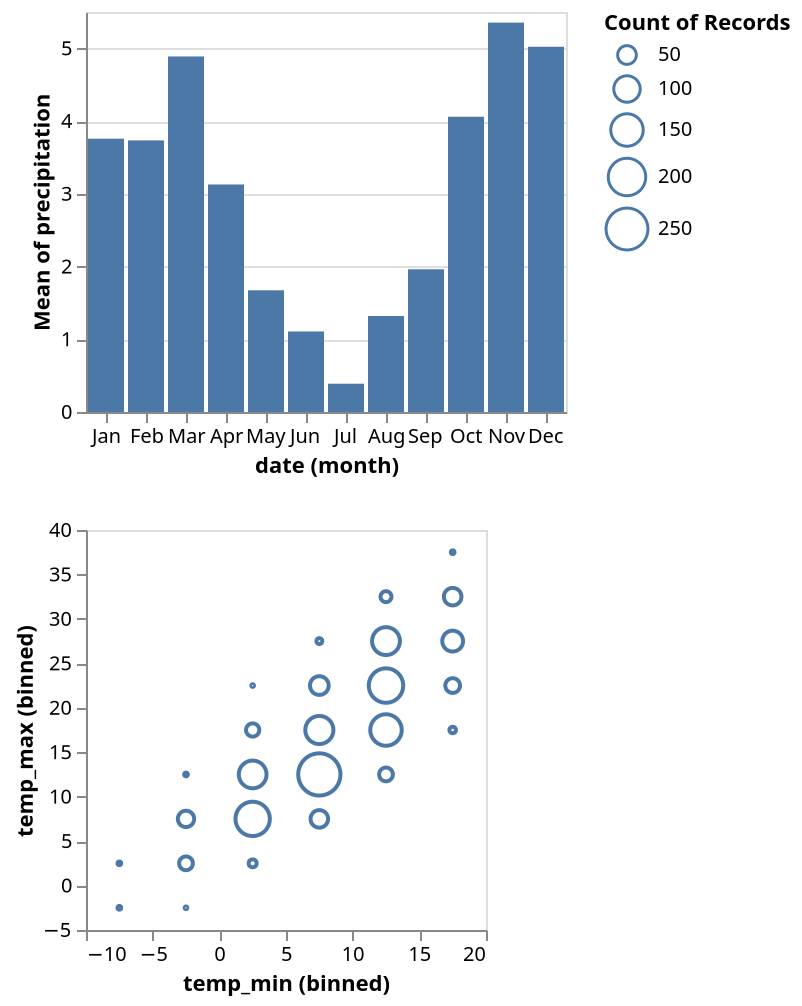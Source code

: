 {"$schema": "https://vega.github.io/schema/vega-lite/v4.json", "description": "Two vertically concatenated charts that show a histogram of precipitation in Seattle and the relationship between min and max temperature.", "data": {"values": [{"location": "Seattle", "date": "2012-01-01", "precipitation": 0.0, "temp_max": 12.8, "temp_min": 5.0, "wind": 4.7, "weather": "drizzle"}, {"location": "Seattle", "date": "2012-01-02", "precipitation": 10.9, "temp_max": 10.6, "temp_min": 2.8, "wind": 4.5, "weather": "rain"}, {"location": "Seattle", "date": "2012-01-03", "precipitation": 0.8, "temp_max": 11.7, "temp_min": 7.2, "wind": 2.3, "weather": "rain"}, {"location": "Seattle", "date": "2012-01-04", "precipitation": 20.3, "temp_max": 12.2, "temp_min": 5.6, "wind": 4.7, "weather": "rain"}, {"location": "Seattle", "date": "2012-01-05", "precipitation": 1.3, "temp_max": 8.9, "temp_min": 2.8, "wind": 6.1, "weather": "rain"}, {"location": "Seattle", "date": "2012-01-06", "precipitation": 2.5, "temp_max": 4.4, "temp_min": 2.2, "wind": 2.2, "weather": "rain"}, {"location": "Seattle", "date": "2012-01-07", "precipitation": 0.0, "temp_max": 7.2, "temp_min": 2.8, "wind": 2.3, "weather": "rain"}, {"location": "Seattle", "date": "2012-01-08", "precipitation": 0.0, "temp_max": 10.0, "temp_min": 2.8, "wind": 2.0, "weather": "sun"}, {"location": "Seattle", "date": "2012-01-09", "precipitation": 4.3, "temp_max": 9.4, "temp_min": 5.0, "wind": 3.4, "weather": "rain"}, {"location": "Seattle", "date": "2012-01-10", "precipitation": 1.0, "temp_max": 6.1, "temp_min": 0.6, "wind": 3.4, "weather": "rain"}, {"location": "Seattle", "date": "2012-01-11", "precipitation": 0.0, "temp_max": 6.1, "temp_min": -1.1, "wind": 5.1, "weather": "sun"}, {"location": "Seattle", "date": "2012-01-12", "precipitation": 0.0, "temp_max": 6.1, "temp_min": -1.7, "wind": 1.9, "weather": "sun"}, {"location": "Seattle", "date": "2012-01-13", "precipitation": 0.0, "temp_max": 5.0, "temp_min": -2.8, "wind": 1.3, "weather": "sun"}, {"location": "Seattle", "date": "2012-01-14", "precipitation": 4.1, "temp_max": 4.4, "temp_min": 0.6, "wind": 5.3, "weather": "snow"}, {"location": "Seattle", "date": "2012-01-15", "precipitation": 5.3, "temp_max": 1.1, "temp_min": -3.3, "wind": 3.2, "weather": "snow"}, {"location": "Seattle", "date": "2012-01-16", "precipitation": 2.5, "temp_max": 1.7, "temp_min": -2.8, "wind": 5.0, "weather": "snow"}, {"location": "Seattle", "date": "2012-01-17", "precipitation": 8.1, "temp_max": 3.3, "temp_min": 0.0, "wind": 5.6, "weather": "snow"}, {"location": "Seattle", "date": "2012-01-18", "precipitation": 19.8, "temp_max": 0.0, "temp_min": -2.8, "wind": 5.0, "weather": "snow"}, {"location": "Seattle", "date": "2012-01-19", "precipitation": 15.2, "temp_max": -1.1, "temp_min": -2.8, "wind": 1.6, "weather": "snow"}, {"location": "Seattle", "date": "2012-01-20", "precipitation": 13.5, "temp_max": 7.2, "temp_min": -1.1, "wind": 2.3, "weather": "snow"}, {"location": "Seattle", "date": "2012-01-21", "precipitation": 3.0, "temp_max": 8.3, "temp_min": 3.3, "wind": 8.2, "weather": "rain"}, {"location": "Seattle", "date": "2012-01-22", "precipitation": 6.1, "temp_max": 6.7, "temp_min": 2.2, "wind": 4.8, "weather": "rain"}, {"location": "Seattle", "date": "2012-01-23", "precipitation": 0.0, "temp_max": 8.3, "temp_min": 1.1, "wind": 3.6, "weather": "rain"}, {"location": "Seattle", "date": "2012-01-24", "precipitation": 8.6, "temp_max": 10.0, "temp_min": 2.2, "wind": 5.1, "weather": "rain"}, {"location": "Seattle", "date": "2012-01-25", "precipitation": 8.1, "temp_max": 8.9, "temp_min": 4.4, "wind": 5.4, "weather": "rain"}, {"location": "Seattle", "date": "2012-01-26", "precipitation": 4.8, "temp_max": 8.9, "temp_min": 1.1, "wind": 4.8, "weather": "rain"}, {"location": "Seattle", "date": "2012-01-27", "precipitation": 0.0, "temp_max": 6.7, "temp_min": -2.2, "wind": 1.4, "weather": "drizzle"}, {"location": "Seattle", "date": "2012-01-28", "precipitation": 0.0, "temp_max": 6.7, "temp_min": 0.6, "wind": 2.2, "weather": "rain"}, {"location": "Seattle", "date": "2012-01-29", "precipitation": 27.7, "temp_max": 9.4, "temp_min": 3.9, "wind": 4.5, "weather": "rain"}, {"location": "Seattle", "date": "2012-01-30", "precipitation": 3.6, "temp_max": 8.3, "temp_min": 6.1, "wind": 5.1, "weather": "rain"}, {"location": "Seattle", "date": "2012-01-31", "precipitation": 1.8, "temp_max": 9.4, "temp_min": 6.1, "wind": 3.9, "weather": "rain"}, {"location": "Seattle", "date": "2012-02-01", "precipitation": 13.5, "temp_max": 8.9, "temp_min": 3.3, "wind": 2.7, "weather": "rain"}, {"location": "Seattle", "date": "2012-02-02", "precipitation": 0.0, "temp_max": 8.3, "temp_min": 1.7, "wind": 2.6, "weather": "sun"}, {"location": "Seattle", "date": "2012-02-03", "precipitation": 0.0, "temp_max": 14.4, "temp_min": 2.2, "wind": 5.3, "weather": "sun"}, {"location": "Seattle", "date": "2012-02-04", "precipitation": 0.0, "temp_max": 15.6, "temp_min": 5.0, "wind": 4.3, "weather": "sun"}, {"location": "Seattle", "date": "2012-02-05", "precipitation": 0.0, "temp_max": 13.9, "temp_min": 1.7, "wind": 2.9, "weather": "sun"}, {"location": "Seattle", "date": "2012-02-06", "precipitation": 0.0, "temp_max": 16.1, "temp_min": 1.7, "wind": 5.0, "weather": "sun"}, {"location": "Seattle", "date": "2012-02-07", "precipitation": 0.3, "temp_max": 15.6, "temp_min": 7.8, "wind": 5.3, "weather": "rain"}, {"location": "Seattle", "date": "2012-02-08", "precipitation": 2.8, "temp_max": 10.0, "temp_min": 5.0, "wind": 2.7, "weather": "rain"}, {"location": "Seattle", "date": "2012-02-09", "precipitation": 2.5, "temp_max": 11.1, "temp_min": 7.8, "wind": 2.4, "weather": "rain"}, {"location": "Seattle", "date": "2012-02-10", "precipitation": 2.5, "temp_max": 12.8, "temp_min": 6.7, "wind": 3.0, "weather": "rain"}, {"location": "Seattle", "date": "2012-02-11", "precipitation": 0.8, "temp_max": 8.9, "temp_min": 5.6, "wind": 3.4, "weather": "rain"}, {"location": "Seattle", "date": "2012-02-12", "precipitation": 1.0, "temp_max": 8.3, "temp_min": 5.0, "wind": 1.3, "weather": "rain"}, {"location": "Seattle", "date": "2012-02-13", "precipitation": 11.4, "temp_max": 7.2, "temp_min": 4.4, "wind": 1.4, "weather": "rain"}, {"location": "Seattle", "date": "2012-02-14", "precipitation": 2.5, "temp_max": 6.7, "temp_min": 1.1, "wind": 3.1, "weather": "rain"}, {"location": "Seattle", "date": "2012-02-15", "precipitation": 0.0, "temp_max": 7.2, "temp_min": 0.6, "wind": 1.8, "weather": "drizzle"}, {"location": "Seattle", "date": "2012-02-16", "precipitation": 1.8, "temp_max": 7.2, "temp_min": 3.3, "wind": 2.1, "weather": "rain"}, {"location": "Seattle", "date": "2012-02-17", "precipitation": 17.3, "temp_max": 10.0, "temp_min": 4.4, "wind": 3.4, "weather": "rain"}, {"location": "Seattle", "date": "2012-02-18", "precipitation": 6.4, "temp_max": 6.7, "temp_min": 3.9, "wind": 8.1, "weather": "rain"}, {"location": "Seattle", "date": "2012-02-19", "precipitation": 0.0, "temp_max": 6.7, "temp_min": 2.2, "wind": 4.7, "weather": "sun"}, {"location": "Seattle", "date": "2012-02-20", "precipitation": 3.0, "temp_max": 7.8, "temp_min": 1.7, "wind": 2.9, "weather": "rain"}, {"location": "Seattle", "date": "2012-02-21", "precipitation": 0.8, "temp_max": 10.0, "temp_min": 7.8, "wind": 7.5, "weather": "rain"}, {"location": "Seattle", "date": "2012-02-22", "precipitation": 8.6, "temp_max": 10.0, "temp_min": 2.8, "wind": 5.9, "weather": "rain"}, {"location": "Seattle", "date": "2012-02-23", "precipitation": 0.0, "temp_max": 8.3, "temp_min": 2.8, "wind": 3.9, "weather": "sun"}, {"location": "Seattle", "date": "2012-02-24", "precipitation": 11.4, "temp_max": 6.7, "temp_min": 4.4, "wind": 3.5, "weather": "rain"}, {"location": "Seattle", "date": "2012-02-25", "precipitation": 0.0, "temp_max": 7.2, "temp_min": 2.8, "wind": 6.4, "weather": "rain"}, {"location": "Seattle", "date": "2012-02-26", "precipitation": 1.3, "temp_max": 5.0, "temp_min": -1.1, "wind": 3.4, "weather": "snow"}, {"location": "Seattle", "date": "2012-02-27", "precipitation": 0.0, "temp_max": 6.7, "temp_min": -2.2, "wind": 3.0, "weather": "sun"}, {"location": "Seattle", "date": "2012-02-28", "precipitation": 3.6, "temp_max": 6.7, "temp_min": -0.6, "wind": 4.2, "weather": "snow"}, {"location": "Seattle", "date": "2012-02-29", "precipitation": 0.8, "temp_max": 5.0, "temp_min": 1.1, "wind": 7.0, "weather": "snow"}, {"location": "Seattle", "date": "2012-03-01", "precipitation": 0.0, "temp_max": 6.1, "temp_min": 1.1, "wind": 3.1, "weather": "sun"}, {"location": "Seattle", "date": "2012-03-02", "precipitation": 2.0, "temp_max": 6.7, "temp_min": 3.9, "wind": 5.1, "weather": "rain"}, {"location": "Seattle", "date": "2012-03-03", "precipitation": 0.0, "temp_max": 12.2, "temp_min": 6.7, "wind": 7.0, "weather": "sun"}, {"location": "Seattle", "date": "2012-03-04", "precipitation": 0.0, "temp_max": 10.6, "temp_min": 6.7, "wind": 5.6, "weather": "rain"}, {"location": "Seattle", "date": "2012-03-05", "precipitation": 6.9, "temp_max": 7.8, "temp_min": 1.1, "wind": 6.2, "weather": "rain"}, {"location": "Seattle", "date": "2012-03-06", "precipitation": 0.5, "temp_max": 6.7, "temp_min": 0.0, "wind": 2.7, "weather": "snow"}, {"location": "Seattle", "date": "2012-03-07", "precipitation": 0.0, "temp_max": 8.9, "temp_min": -1.7, "wind": 2.7, "weather": "sun"}, {"location": "Seattle", "date": "2012-03-08", "precipitation": 0.0, "temp_max": 15.6, "temp_min": 0.6, "wind": 2.5, "weather": "sun"}, {"location": "Seattle", "date": "2012-03-09", "precipitation": 3.6, "temp_max": 9.4, "temp_min": 5.0, "wind": 2.8, "weather": "rain"}, {"location": "Seattle", "date": "2012-03-10", "precipitation": 10.4, "temp_max": 7.2, "temp_min": 6.1, "wind": 3.4, "weather": "rain"}, {"location": "Seattle", "date": "2012-03-11", "precipitation": 13.7, "temp_max": 6.7, "temp_min": 2.8, "wind": 5.8, "weather": "rain"}, {"location": "Seattle", "date": "2012-03-12", "precipitation": 19.3, "temp_max": 8.3, "temp_min": 0.6, "wind": 6.2, "weather": "snow"}, {"location": "Seattle", "date": "2012-03-13", "precipitation": 9.4, "temp_max": 5.6, "temp_min": 0.6, "wind": 5.3, "weather": "snow"}, {"location": "Seattle", "date": "2012-03-14", "precipitation": 8.6, "temp_max": 7.8, "temp_min": 1.1, "wind": 4.7, "weather": "rain"}, {"location": "Seattle", "date": "2012-03-15", "precipitation": 23.9, "temp_max": 11.1, "temp_min": 5.6, "wind": 5.8, "weather": "snow"}, {"location": "Seattle", "date": "2012-03-16", "precipitation": 8.4, "temp_max": 8.9, "temp_min": 3.9, "wind": 5.1, "weather": "rain"}, {"location": "Seattle", "date": "2012-03-17", "precipitation": 9.4, "temp_max": 10.0, "temp_min": 0.6, "wind": 3.8, "weather": "snow"}, {"location": "Seattle", "date": "2012-03-18", "precipitation": 3.6, "temp_max": 5.0, "temp_min": -0.6, "wind": 2.7, "weather": "rain"}, {"location": "Seattle", "date": "2012-03-19", "precipitation": 2.0, "temp_max": 7.2, "temp_min": -1.1, "wind": 3.0, "weather": "rain"}, {"location": "Seattle", "date": "2012-03-20", "precipitation": 3.6, "temp_max": 7.8, "temp_min": 2.2, "wind": 6.4, "weather": "rain"}, {"location": "Seattle", "date": "2012-03-21", "precipitation": 1.3, "temp_max": 8.9, "temp_min": 1.1, "wind": 2.5, "weather": "rain"}, {"location": "Seattle", "date": "2012-03-22", "precipitation": 4.1, "temp_max": 10.0, "temp_min": 1.7, "wind": 2.1, "weather": "rain"}, {"location": "Seattle", "date": "2012-03-23", "precipitation": 0.0, "temp_max": 12.2, "temp_min": 0.6, "wind": 2.8, "weather": "sun"}, {"location": "Seattle", "date": "2012-03-24", "precipitation": 0.0, "temp_max": 15.0, "temp_min": 3.3, "wind": 5.2, "weather": "sun"}, {"location": "Seattle", "date": "2012-03-25", "precipitation": 0.0, "temp_max": 13.3, "temp_min": 2.2, "wind": 2.7, "weather": "rain"}, {"location": "Seattle", "date": "2012-03-26", "precipitation": 0.0, "temp_max": 12.8, "temp_min": 6.1, "wind": 4.3, "weather": "drizzle"}, {"location": "Seattle", "date": "2012-03-27", "precipitation": 4.8, "temp_max": 14.4, "temp_min": 6.7, "wind": 3.8, "weather": "rain"}, {"location": "Seattle", "date": "2012-03-28", "precipitation": 1.3, "temp_max": 10.6, "temp_min": 7.2, "wind": 5.9, "weather": "rain"}, {"location": "Seattle", "date": "2012-03-29", "precipitation": 27.4, "temp_max": 10.0, "temp_min": 6.1, "wind": 4.4, "weather": "rain"}, {"location": "Seattle", "date": "2012-03-30", "precipitation": 5.6, "temp_max": 9.4, "temp_min": 5.0, "wind": 4.7, "weather": "rain"}, {"location": "Seattle", "date": "2012-03-31", "precipitation": 13.2, "temp_max": 10.0, "temp_min": 2.8, "wind": 3.4, "weather": "rain"}, {"location": "Seattle", "date": "2012-04-01", "precipitation": 1.5, "temp_max": 8.9, "temp_min": 4.4, "wind": 6.8, "weather": "rain"}, {"location": "Seattle", "date": "2012-04-02", "precipitation": 0.0, "temp_max": 16.7, "temp_min": 4.4, "wind": 3.1, "weather": "sun"}, {"location": "Seattle", "date": "2012-04-03", "precipitation": 1.5, "temp_max": 11.7, "temp_min": 3.3, "wind": 3.1, "weather": "rain"}, {"location": "Seattle", "date": "2012-04-04", "precipitation": 0.0, "temp_max": 10.6, "temp_min": 2.8, "wind": 2.1, "weather": "sun"}, {"location": "Seattle", "date": "2012-04-05", "precipitation": 4.6, "temp_max": 9.4, "temp_min": 2.8, "wind": 1.8, "weather": "snow"}, {"location": "Seattle", "date": "2012-04-06", "precipitation": 0.3, "temp_max": 11.1, "temp_min": 3.3, "wind": 2.6, "weather": "rain"}, {"location": "Seattle", "date": "2012-04-07", "precipitation": 0.0, "temp_max": 16.1, "temp_min": 1.7, "wind": 4.3, "weather": "sun"}, {"location": "Seattle", "date": "2012-04-08", "precipitation": 0.0, "temp_max": 21.1, "temp_min": 7.2, "wind": 4.1, "weather": "sun"}, {"location": "Seattle", "date": "2012-04-09", "precipitation": 0.0, "temp_max": 20.0, "temp_min": 6.1, "wind": 2.1, "weather": "sun"}, {"location": "Seattle", "date": "2012-04-10", "precipitation": 0.0, "temp_max": 17.8, "temp_min": 8.9, "wind": 3.2, "weather": "rain"}, {"location": "Seattle", "date": "2012-04-11", "precipitation": 2.3, "temp_max": 11.1, "temp_min": 7.2, "wind": 2.6, "weather": "rain"}, {"location": "Seattle", "date": "2012-04-12", "precipitation": 0.5, "temp_max": 13.9, "temp_min": 5.6, "wind": 2.6, "weather": "rain"}, {"location": "Seattle", "date": "2012-04-13", "precipitation": 0.0, "temp_max": 15.0, "temp_min": 3.9, "wind": 4.0, "weather": "drizzle"}, {"location": "Seattle", "date": "2012-04-14", "precipitation": 0.0, "temp_max": 15.6, "temp_min": 3.3, "wind": 3.0, "weather": "sun"}, {"location": "Seattle", "date": "2012-04-15", "precipitation": 0.0, "temp_max": 16.1, "temp_min": 7.2, "wind": 2.9, "weather": "rain"}, {"location": "Seattle", "date": "2012-04-16", "precipitation": 8.1, "temp_max": 13.3, "temp_min": 6.7, "wind": 5.8, "weather": "rain"}, {"location": "Seattle", "date": "2012-04-17", "precipitation": 1.8, "temp_max": 10.0, "temp_min": 4.4, "wind": 2.0, "weather": "rain"}, {"location": "Seattle", "date": "2012-04-18", "precipitation": 1.8, "temp_max": 13.3, "temp_min": 7.2, "wind": 3.9, "weather": "rain"}, {"location": "Seattle", "date": "2012-04-19", "precipitation": 10.9, "temp_max": 13.9, "temp_min": 5.0, "wind": 2.6, "weather": "rain"}, {"location": "Seattle", "date": "2012-04-20", "precipitation": 6.6, "temp_max": 13.3, "temp_min": 6.7, "wind": 2.7, "weather": "rain"}, {"location": "Seattle", "date": "2012-04-21", "precipitation": 0.0, "temp_max": 20.0, "temp_min": 4.4, "wind": 2.3, "weather": "sun"}, {"location": "Seattle", "date": "2012-04-22", "precipitation": 0.0, "temp_max": 23.3, "temp_min": 8.3, "wind": 2.6, "weather": "rain"}, {"location": "Seattle", "date": "2012-04-23", "precipitation": 0.0, "temp_max": 21.7, "temp_min": 8.9, "wind": 3.5, "weather": "sun"}, {"location": "Seattle", "date": "2012-04-24", "precipitation": 4.3, "temp_max": 13.9, "temp_min": 10.0, "wind": 2.8, "weather": "rain"}, {"location": "Seattle", "date": "2012-04-25", "precipitation": 10.7, "temp_max": 16.7, "temp_min": 8.9, "wind": 2.6, "weather": "rain"}, {"location": "Seattle", "date": "2012-04-26", "precipitation": 3.8, "temp_max": 13.9, "temp_min": 6.7, "wind": 5.2, "weather": "rain"}, {"location": "Seattle", "date": "2012-04-27", "precipitation": 0.8, "temp_max": 13.3, "temp_min": 6.1, "wind": 4.8, "weather": "rain"}, {"location": "Seattle", "date": "2012-04-28", "precipitation": 0.0, "temp_max": 16.1, "temp_min": 8.3, "wind": 2.5, "weather": "drizzle"}, {"location": "Seattle", "date": "2012-04-29", "precipitation": 4.3, "temp_max": 15.6, "temp_min": 8.9, "wind": 1.6, "weather": "rain"}, {"location": "Seattle", "date": "2012-04-30", "precipitation": 4.3, "temp_max": 12.8, "temp_min": 7.2, "wind": 8.0, "weather": "rain"}, {"location": "Seattle", "date": "2012-05-01", "precipitation": 0.5, "temp_max": 11.7, "temp_min": 6.1, "wind": 6.4, "weather": "rain"}, {"location": "Seattle", "date": "2012-05-02", "precipitation": 0.5, "temp_max": 13.3, "temp_min": 5.6, "wind": 2.5, "weather": "rain"}, {"location": "Seattle", "date": "2012-05-03", "precipitation": 18.5, "temp_max": 11.1, "temp_min": 7.2, "wind": 3.4, "weather": "rain"}, {"location": "Seattle", "date": "2012-05-04", "precipitation": 1.8, "temp_max": 12.2, "temp_min": 6.1, "wind": 4.6, "weather": "rain"}, {"location": "Seattle", "date": "2012-05-05", "precipitation": 0.0, "temp_max": 13.3, "temp_min": 5.0, "wind": 2.3, "weather": "sun"}, {"location": "Seattle", "date": "2012-05-06", "precipitation": 0.0, "temp_max": 17.8, "temp_min": 5.0, "wind": 2.4, "weather": "sun"}, {"location": "Seattle", "date": "2012-05-07", "precipitation": 0.0, "temp_max": 23.9, "temp_min": 6.1, "wind": 2.2, "weather": "sun"}, {"location": "Seattle", "date": "2012-05-08", "precipitation": 0.0, "temp_max": 18.3, "temp_min": 9.4, "wind": 3.0, "weather": "sun"}, {"location": "Seattle", "date": "2012-05-09", "precipitation": 0.0, "temp_max": 13.3, "temp_min": 6.7, "wind": 3.9, "weather": "rain"}, {"location": "Seattle", "date": "2012-05-10", "precipitation": 0.0, "temp_max": 14.4, "temp_min": 3.9, "wind": 3.0, "weather": "sun"}, {"location": "Seattle", "date": "2012-05-11", "precipitation": 0.0, "temp_max": 18.3, "temp_min": 4.4, "wind": 4.3, "weather": "sun"}, {"location": "Seattle", "date": "2012-05-12", "precipitation": 0.0, "temp_max": 24.4, "temp_min": 6.7, "wind": 3.4, "weather": "sun"}, {"location": "Seattle", "date": "2012-05-13", "precipitation": 0.0, "temp_max": 25.6, "temp_min": 9.4, "wind": 4.2, "weather": "sun"}, {"location": "Seattle", "date": "2012-05-14", "precipitation": 0.0, "temp_max": 26.7, "temp_min": 12.8, "wind": 3.8, "weather": "sun"}, {"location": "Seattle", "date": "2012-05-15", "precipitation": 0.0, "temp_max": 24.4, "temp_min": 9.4, "wind": 4.1, "weather": "drizzle"}, {"location": "Seattle", "date": "2012-05-16", "precipitation": 0.0, "temp_max": 19.4, "temp_min": 9.4, "wind": 3.5, "weather": "sun"}, {"location": "Seattle", "date": "2012-05-17", "precipitation": 0.0, "temp_max": 17.8, "temp_min": 6.7, "wind": 2.9, "weather": "rain"}, {"location": "Seattle", "date": "2012-05-18", "precipitation": 0.0, "temp_max": 15.6, "temp_min": 7.8, "wind": 3.1, "weather": "rain"}, {"location": "Seattle", "date": "2012-05-19", "precipitation": 0.0, "temp_max": 19.4, "temp_min": 7.2, "wind": 1.5, "weather": "sun"}, {"location": "Seattle", "date": "2012-05-20", "precipitation": 6.4, "temp_max": 14.4, "temp_min": 11.7, "wind": 1.3, "weather": "rain"}, {"location": "Seattle", "date": "2012-05-21", "precipitation": 14.0, "temp_max": 16.7, "temp_min": 10.0, "wind": 4.0, "weather": "rain"}, {"location": "Seattle", "date": "2012-05-22", "precipitation": 6.1, "temp_max": 12.8, "temp_min": 8.9, "wind": 4.8, "weather": "rain"}, {"location": "Seattle", "date": "2012-05-23", "precipitation": 0.3, "temp_max": 14.4, "temp_min": 8.9, "wind": 6.3, "weather": "rain"}, {"location": "Seattle", "date": "2012-05-24", "precipitation": 0.0, "temp_max": 17.2, "temp_min": 8.9, "wind": 3.3, "weather": "rain"}, {"location": "Seattle", "date": "2012-05-25", "precipitation": 0.0, "temp_max": 22.2, "temp_min": 8.9, "wind": 3.1, "weather": "rain"}, {"location": "Seattle", "date": "2012-05-26", "precipitation": 0.0, "temp_max": 22.2, "temp_min": 8.9, "wind": 3.6, "weather": "sun"}, {"location": "Seattle", "date": "2012-05-27", "precipitation": 0.0, "temp_max": 17.2, "temp_min": 11.7, "wind": 3.7, "weather": "sun"}, {"location": "Seattle", "date": "2012-05-28", "precipitation": 0.0, "temp_max": 16.7, "temp_min": 10.0, "wind": 3.4, "weather": "rain"}, {"location": "Seattle", "date": "2012-05-29", "precipitation": 0.0, "temp_max": 16.1, "temp_min": 7.8, "wind": 1.8, "weather": "sun"}, {"location": "Seattle", "date": "2012-05-30", "precipitation": 0.3, "temp_max": 18.9, "temp_min": 11.1, "wind": 1.5, "weather": "rain"}, {"location": "Seattle", "date": "2012-05-31", "precipitation": 3.8, "temp_max": 17.8, "temp_min": 12.2, "wind": 2.7, "weather": "rain"}, {"location": "Seattle", "date": "2012-06-01", "precipitation": 6.6, "temp_max": 20.0, "temp_min": 12.8, "wind": 3.7, "weather": "rain"}, {"location": "Seattle", "date": "2012-06-02", "precipitation": 0.3, "temp_max": 18.9, "temp_min": 10.6, "wind": 3.7, "weather": "rain"}, {"location": "Seattle", "date": "2012-06-03", "precipitation": 0.0, "temp_max": 17.2, "temp_min": 9.4, "wind": 2.9, "weather": "sun"}, {"location": "Seattle", "date": "2012-06-04", "precipitation": 1.3, "temp_max": 12.8, "temp_min": 8.9, "wind": 3.1, "weather": "rain"}, {"location": "Seattle", "date": "2012-06-05", "precipitation": 16.0, "temp_max": 13.3, "temp_min": 8.3, "wind": 3.3, "weather": "rain"}, {"location": "Seattle", "date": "2012-06-06", "precipitation": 0.0, "temp_max": 16.1, "temp_min": 6.1, "wind": 3.4, "weather": "sun"}, {"location": "Seattle", "date": "2012-06-07", "precipitation": 16.5, "temp_max": 16.1, "temp_min": 8.9, "wind": 3.5, "weather": "rain"}, {"location": "Seattle", "date": "2012-06-08", "precipitation": 1.5, "temp_max": 15.0, "temp_min": 8.3, "wind": 3.0, "weather": "rain"}, {"location": "Seattle", "date": "2012-06-09", "precipitation": 0.0, "temp_max": 17.2, "temp_min": 8.3, "wind": 4.7, "weather": "rain"}, {"location": "Seattle", "date": "2012-06-10", "precipitation": 0.0, "temp_max": 18.9, "temp_min": 10.0, "wind": 2.9, "weather": "sun"}, {"location": "Seattle", "date": "2012-06-11", "precipitation": 0.0, "temp_max": 23.3, "temp_min": 10.0, "wind": 1.8, "weather": "rain"}, {"location": "Seattle", "date": "2012-06-12", "precipitation": 0.8, "temp_max": 18.3, "temp_min": 12.8, "wind": 3.9, "weather": "rain"}, {"location": "Seattle", "date": "2012-06-13", "precipitation": 0.0, "temp_max": 16.1, "temp_min": 11.1, "wind": 4.3, "weather": "sun"}, {"location": "Seattle", "date": "2012-06-14", "precipitation": 0.0, "temp_max": 17.2, "temp_min": 10.0, "wind": 2.7, "weather": "sun"}, {"location": "Seattle", "date": "2012-06-15", "precipitation": 0.0, "temp_max": 22.2, "temp_min": 9.4, "wind": 1.7, "weather": "sun"}, {"location": "Seattle", "date": "2012-06-16", "precipitation": 0.0, "temp_max": 21.1, "temp_min": 15.0, "wind": 4.1, "weather": "rain"}, {"location": "Seattle", "date": "2012-06-17", "precipitation": 0.0, "temp_max": 18.9, "temp_min": 11.7, "wind": 6.4, "weather": "sun"}, {"location": "Seattle", "date": "2012-06-18", "precipitation": 3.0, "temp_max": 17.2, "temp_min": 10.0, "wind": 3.8, "weather": "rain"}, {"location": "Seattle", "date": "2012-06-19", "precipitation": 1.0, "temp_max": 19.4, "temp_min": 10.0, "wind": 3.0, "weather": "rain"}, {"location": "Seattle", "date": "2012-06-20", "precipitation": 0.0, "temp_max": 24.4, "temp_min": 10.0, "wind": 3.0, "weather": "sun"}, {"location": "Seattle", "date": "2012-06-21", "precipitation": 0.0, "temp_max": 23.9, "temp_min": 11.7, "wind": 2.1, "weather": "sun"}, {"location": "Seattle", "date": "2012-06-22", "precipitation": 15.7, "temp_max": 13.9, "temp_min": 11.7, "wind": 1.9, "weather": "rain"}, {"location": "Seattle", "date": "2012-06-23", "precipitation": 8.6, "temp_max": 15.6, "temp_min": 9.4, "wind": 2.5, "weather": "rain"}, {"location": "Seattle", "date": "2012-06-24", "precipitation": 0.0, "temp_max": 19.4, "temp_min": 9.4, "wind": 2.0, "weather": "drizzle"}, {"location": "Seattle", "date": "2012-06-25", "precipitation": 0.5, "temp_max": 19.4, "temp_min": 11.1, "wind": 3.1, "weather": "rain"}, {"location": "Seattle", "date": "2012-06-26", "precipitation": 0.0, "temp_max": 18.3, "temp_min": 10.6, "wind": 3.4, "weather": "rain"}, {"location": "Seattle", "date": "2012-06-27", "precipitation": 0.0, "temp_max": 22.8, "temp_min": 8.9, "wind": 1.8, "weather": "sun"}, {"location": "Seattle", "date": "2012-06-28", "precipitation": 0.0, "temp_max": 22.2, "temp_min": 11.7, "wind": 2.5, "weather": "rain"}, {"location": "Seattle", "date": "2012-06-29", "precipitation": 0.3, "temp_max": 21.7, "temp_min": 15.0, "wind": 1.9, "weather": "rain"}, {"location": "Seattle", "date": "2012-06-30", "precipitation": 3.0, "temp_max": 20.0, "temp_min": 13.3, "wind": 2.4, "weather": "rain"}, {"location": "Seattle", "date": "2012-07-01", "precipitation": 0.0, "temp_max": 20.0, "temp_min": 12.2, "wind": 2.3, "weather": "rain"}, {"location": "Seattle", "date": "2012-07-02", "precipitation": 2.0, "temp_max": 18.9, "temp_min": 11.7, "wind": 2.1, "weather": "rain"}, {"location": "Seattle", "date": "2012-07-03", "precipitation": 5.8, "temp_max": 18.3, "temp_min": 10.6, "wind": 6.0, "weather": "rain"}, {"location": "Seattle", "date": "2012-07-04", "precipitation": 0.0, "temp_max": 20.6, "temp_min": 9.4, "wind": 3.8, "weather": "sun"}, {"location": "Seattle", "date": "2012-07-05", "precipitation": 0.0, "temp_max": 24.4, "temp_min": 10.6, "wind": 3.1, "weather": "drizzle"}, {"location": "Seattle", "date": "2012-07-06", "precipitation": 0.0, "temp_max": 25.0, "temp_min": 11.1, "wind": 2.1, "weather": "sun"}, {"location": "Seattle", "date": "2012-07-07", "precipitation": 0.0, "temp_max": 26.7, "temp_min": 12.8, "wind": 3.8, "weather": "sun"}, {"location": "Seattle", "date": "2012-07-08", "precipitation": 0.0, "temp_max": 28.3, "temp_min": 14.4, "wind": 2.8, "weather": "rain"}, {"location": "Seattle", "date": "2012-07-09", "precipitation": 1.5, "temp_max": 25.0, "temp_min": 12.8, "wind": 2.0, "weather": "rain"}, {"location": "Seattle", "date": "2012-07-10", "precipitation": 0.0, "temp_max": 23.9, "temp_min": 11.1, "wind": 2.3, "weather": "drizzle"}, {"location": "Seattle", "date": "2012-07-11", "precipitation": 0.0, "temp_max": 27.8, "temp_min": 13.3, "wind": 2.9, "weather": "fog"}, {"location": "Seattle", "date": "2012-07-12", "precipitation": 0.0, "temp_max": 25.6, "temp_min": 13.3, "wind": 2.7, "weather": "drizzle"}, {"location": "Seattle", "date": "2012-07-13", "precipitation": 0.5, "temp_max": 23.3, "temp_min": 13.9, "wind": 2.2, "weather": "rain"}, {"location": "Seattle", "date": "2012-07-14", "precipitation": 0.0, "temp_max": 25.0, "temp_min": 15.0, "wind": 2.2, "weather": "rain"}, {"location": "Seattle", "date": "2012-07-15", "precipitation": 0.0, "temp_max": 18.9, "temp_min": 13.3, "wind": 3.8, "weather": "rain"}, {"location": "Seattle", "date": "2012-07-16", "precipitation": 0.3, "temp_max": 26.1, "temp_min": 13.3, "wind": 2.5, "weather": "rain"}, {"location": "Seattle", "date": "2012-07-17", "precipitation": 0.0, "temp_max": 21.7, "temp_min": 15.0, "wind": 2.6, "weather": "sun"}, {"location": "Seattle", "date": "2012-07-18", "precipitation": 0.0, "temp_max": 21.1, "temp_min": 14.4, "wind": 2.9, "weather": "sun"}, {"location": "Seattle", "date": "2012-07-19", "precipitation": 0.0, "temp_max": 25.0, "temp_min": 14.4, "wind": 2.2, "weather": "sun"}, {"location": "Seattle", "date": "2012-07-20", "precipitation": 15.2, "temp_max": 19.4, "temp_min": 13.9, "wind": 4.0, "weather": "rain"}, {"location": "Seattle", "date": "2012-07-21", "precipitation": 0.0, "temp_max": 23.9, "temp_min": 13.9, "wind": 2.3, "weather": "sun"}, {"location": "Seattle", "date": "2012-07-22", "precipitation": 1.0, "temp_max": 20.6, "temp_min": 12.2, "wind": 3.9, "weather": "rain"}, {"location": "Seattle", "date": "2012-07-23", "precipitation": 0.0, "temp_max": 18.9, "temp_min": 11.1, "wind": 3.3, "weather": "rain"}, {"location": "Seattle", "date": "2012-07-24", "precipitation": 0.0, "temp_max": 23.3, "temp_min": 12.2, "wind": 4.3, "weather": "sun"}, {"location": "Seattle", "date": "2012-07-25", "precipitation": 0.0, "temp_max": 26.7, "temp_min": 12.8, "wind": 2.6, "weather": "sun"}, {"location": "Seattle", "date": "2012-07-26", "precipitation": 0.0, "temp_max": 25.6, "temp_min": 12.8, "wind": 2.2, "weather": "drizzle"}, {"location": "Seattle", "date": "2012-07-27", "precipitation": 0.0, "temp_max": 18.9, "temp_min": 13.9, "wind": 2.8, "weather": "drizzle"}, {"location": "Seattle", "date": "2012-07-28", "precipitation": 0.0, "temp_max": 22.2, "temp_min": 13.3, "wind": 1.7, "weather": "drizzle"}, {"location": "Seattle", "date": "2012-07-29", "precipitation": 0.0, "temp_max": 22.8, "temp_min": 15.0, "wind": 2.0, "weather": "sun"}, {"location": "Seattle", "date": "2012-07-30", "precipitation": 0.0, "temp_max": 19.4, "temp_min": 13.3, "wind": 3.0, "weather": "sun"}, {"location": "Seattle", "date": "2012-07-31", "precipitation": 0.0, "temp_max": 22.8, "temp_min": 13.9, "wind": 2.8, "weather": "sun"}, {"location": "Seattle", "date": "2012-08-01", "precipitation": 0.0, "temp_max": 23.9, "temp_min": 13.3, "wind": 2.2, "weather": "drizzle"}, {"location": "Seattle", "date": "2012-08-02", "precipitation": 0.0, "temp_max": 23.3, "temp_min": 12.2, "wind": 2.5, "weather": "sun"}, {"location": "Seattle", "date": "2012-08-03", "precipitation": 0.0, "temp_max": 27.2, "temp_min": 12.8, "wind": 3.9, "weather": "sun"}, {"location": "Seattle", "date": "2012-08-04", "precipitation": 0.0, "temp_max": 33.9, "temp_min": 16.7, "wind": 3.7, "weather": "sun"}, {"location": "Seattle", "date": "2012-08-05", "precipitation": 0.0, "temp_max": 33.9, "temp_min": 17.8, "wind": 1.9, "weather": "sun"}, {"location": "Seattle", "date": "2012-08-06", "precipitation": 0.0, "temp_max": 28.3, "temp_min": 15.6, "wind": 2.5, "weather": "rain"}, {"location": "Seattle", "date": "2012-08-07", "precipitation": 0.0, "temp_max": 21.1, "temp_min": 15.0, "wind": 2.6, "weather": "drizzle"}, {"location": "Seattle", "date": "2012-08-08", "precipitation": 0.0, "temp_max": 22.2, "temp_min": 15.0, "wind": 3.1, "weather": "sun"}, {"location": "Seattle", "date": "2012-08-09", "precipitation": 0.0, "temp_max": 24.4, "temp_min": 14.4, "wind": 3.8, "weather": "drizzle"}, {"location": "Seattle", "date": "2012-08-10", "precipitation": 0.0, "temp_max": 25.6, "temp_min": 12.2, "wind": 2.3, "weather": "sun"}, {"location": "Seattle", "date": "2012-08-11", "precipitation": 0.0, "temp_max": 28.3, "temp_min": 13.3, "wind": 2.5, "weather": "sun"}, {"location": "Seattle", "date": "2012-08-12", "precipitation": 0.0, "temp_max": 30.6, "temp_min": 15.0, "wind": 3.0, "weather": "sun"}, {"location": "Seattle", "date": "2012-08-13", "precipitation": 0.0, "temp_max": 30.6, "temp_min": 15.0, "wind": 2.8, "weather": "sun"}, {"location": "Seattle", "date": "2012-08-14", "precipitation": 0.0, "temp_max": 28.9, "temp_min": 13.9, "wind": 2.8, "weather": "sun"}, {"location": "Seattle", "date": "2012-08-15", "precipitation": 0.0, "temp_max": 31.1, "temp_min": 16.7, "wind": 4.7, "weather": "sun"}, {"location": "Seattle", "date": "2012-08-16", "precipitation": 0.0, "temp_max": 34.4, "temp_min": 18.3, "wind": 2.8, "weather": "sun"}, {"location": "Seattle", "date": "2012-08-17", "precipitation": 0.0, "temp_max": 32.8, "temp_min": 16.1, "wind": 1.8, "weather": "sun"}, {"location": "Seattle", "date": "2012-08-18", "precipitation": 0.0, "temp_max": 21.7, "temp_min": 14.4, "wind": 3.0, "weather": "drizzle"}, {"location": "Seattle", "date": "2012-08-19", "precipitation": 0.0, "temp_max": 23.3, "temp_min": 15.0, "wind": 2.7, "weather": "drizzle"}, {"location": "Seattle", "date": "2012-08-20", "precipitation": 0.0, "temp_max": 25.6, "temp_min": 15.0, "wind": 1.9, "weather": "sun"}, {"location": "Seattle", "date": "2012-08-21", "precipitation": 0.0, "temp_max": 23.3, "temp_min": 13.3, "wind": 3.0, "weather": "rain"}, {"location": "Seattle", "date": "2012-08-22", "precipitation": 0.0, "temp_max": 22.2, "temp_min": 13.3, "wind": 2.3, "weather": "sun"}, {"location": "Seattle", "date": "2012-08-23", "precipitation": 0.0, "temp_max": 21.1, "temp_min": 13.9, "wind": 3.8, "weather": "sun"}, {"location": "Seattle", "date": "2012-08-24", "precipitation": 0.0, "temp_max": 22.2, "temp_min": 10.0, "wind": 3.3, "weather": "sun"}, {"location": "Seattle", "date": "2012-08-25", "precipitation": 0.0, "temp_max": 26.1, "temp_min": 11.7, "wind": 3.2, "weather": "sun"}, {"location": "Seattle", "date": "2012-08-26", "precipitation": 0.0, "temp_max": 21.1, "temp_min": 12.2, "wind": 3.4, "weather": "sun"}, {"location": "Seattle", "date": "2012-08-27", "precipitation": 0.0, "temp_max": 23.9, "temp_min": 13.3, "wind": 1.8, "weather": "sun"}, {"location": "Seattle", "date": "2012-08-28", "precipitation": 0.0, "temp_max": 22.8, "temp_min": 12.2, "wind": 3.2, "weather": "sun"}, {"location": "Seattle", "date": "2012-08-29", "precipitation": 0.0, "temp_max": 22.8, "temp_min": 13.3, "wind": 2.4, "weather": "sun"}, {"location": "Seattle", "date": "2012-08-30", "precipitation": 0.0, "temp_max": 22.8, "temp_min": 12.8, "wind": 1.9, "weather": "sun"}, {"location": "Seattle", "date": "2012-08-31", "precipitation": 0.0, "temp_max": 22.2, "temp_min": 10.6, "wind": 2.9, "weather": "sun"}, {"location": "Seattle", "date": "2012-09-01", "precipitation": 0.0, "temp_max": 21.7, "temp_min": 10.6, "wind": 2.1, "weather": "sun"}, {"location": "Seattle", "date": "2012-09-02", "precipitation": 0.0, "temp_max": 21.1, "temp_min": 10.0, "wind": 2.0, "weather": "sun"}, {"location": "Seattle", "date": "2012-09-03", "precipitation": 0.0, "temp_max": 22.8, "temp_min": 12.8, "wind": 3.3, "weather": "sun"}, {"location": "Seattle", "date": "2012-09-04", "precipitation": 0.0, "temp_max": 24.4, "temp_min": 11.1, "wind": 3.1, "weather": "sun"}, {"location": "Seattle", "date": "2012-09-05", "precipitation": 0.0, "temp_max": 26.1, "temp_min": 11.7, "wind": 2.6, "weather": "sun"}, {"location": "Seattle", "date": "2012-09-06", "precipitation": 0.0, "temp_max": 28.3, "temp_min": 14.4, "wind": 4.2, "weather": "sun"}, {"location": "Seattle", "date": "2012-09-07", "precipitation": 0.0, "temp_max": 32.2, "temp_min": 13.3, "wind": 3.1, "weather": "sun"}, {"location": "Seattle", "date": "2012-09-08", "precipitation": 0.0, "temp_max": 25.0, "temp_min": 13.3, "wind": 3.0, "weather": "sun"}, {"location": "Seattle", "date": "2012-09-09", "precipitation": 0.3, "temp_max": 18.9, "temp_min": 13.9, "wind": 5.0, "weather": "rain"}, {"location": "Seattle", "date": "2012-09-10", "precipitation": 0.3, "temp_max": 20.0, "temp_min": 11.7, "wind": 3.9, "weather": "rain"}, {"location": "Seattle", "date": "2012-09-11", "precipitation": 0.0, "temp_max": 20.0, "temp_min": 8.9, "wind": 4.2, "weather": "sun"}, {"location": "Seattle", "date": "2012-09-12", "precipitation": 0.0, "temp_max": 22.2, "temp_min": 10.0, "wind": 5.6, "weather": "sun"}, {"location": "Seattle", "date": "2012-09-13", "precipitation": 0.0, "temp_max": 27.8, "temp_min": 11.7, "wind": 3.6, "weather": "sun"}, {"location": "Seattle", "date": "2012-09-14", "precipitation": 0.0, "temp_max": 26.1, "temp_min": 11.1, "wind": 1.5, "weather": "sun"}, {"location": "Seattle", "date": "2012-09-15", "precipitation": 0.0, "temp_max": 22.2, "temp_min": 11.1, "wind": 1.9, "weather": "sun"}, {"location": "Seattle", "date": "2012-09-16", "precipitation": 0.0, "temp_max": 24.4, "temp_min": 9.4, "wind": 2.3, "weather": "sun"}, {"location": "Seattle", "date": "2012-09-17", "precipitation": 0.0, "temp_max": 27.8, "temp_min": 11.7, "wind": 2.2, "weather": "fog"}, {"location": "Seattle", "date": "2012-09-18", "precipitation": 0.0, "temp_max": 27.8, "temp_min": 11.7, "wind": 1.4, "weather": "sun"}, {"location": "Seattle", "date": "2012-09-19", "precipitation": 0.0, "temp_max": 23.9, "temp_min": 11.7, "wind": 1.9, "weather": "drizzle"}, {"location": "Seattle", "date": "2012-09-20", "precipitation": 0.0, "temp_max": 19.4, "temp_min": 10.0, "wind": 2.5, "weather": "drizzle"}, {"location": "Seattle", "date": "2012-09-21", "precipitation": 0.0, "temp_max": 16.1, "temp_min": 12.8, "wind": 2.1, "weather": "drizzle"}, {"location": "Seattle", "date": "2012-09-22", "precipitation": 0.3, "temp_max": 19.4, "temp_min": 11.7, "wind": 1.1, "weather": "rain"}, {"location": "Seattle", "date": "2012-09-23", "precipitation": 0.0, "temp_max": 19.4, "temp_min": 10.0, "wind": 1.4, "weather": "fog"}, {"location": "Seattle", "date": "2012-09-24", "precipitation": 0.0, "temp_max": 21.1, "temp_min": 10.0, "wind": 1.8, "weather": "fog"}, {"location": "Seattle", "date": "2012-09-25", "precipitation": 0.0, "temp_max": 19.4, "temp_min": 11.1, "wind": 1.7, "weather": "sun"}, {"location": "Seattle", "date": "2012-09-26", "precipitation": 0.0, "temp_max": 19.4, "temp_min": 9.4, "wind": 1.7, "weather": "drizzle"}, {"location": "Seattle", "date": "2012-09-27", "precipitation": 0.0, "temp_max": 22.8, "temp_min": 10.0, "wind": 1.7, "weather": "drizzle"}, {"location": "Seattle", "date": "2012-09-28", "precipitation": 0.0, "temp_max": 25.0, "temp_min": 12.2, "wind": 1.1, "weather": "rain"}, {"location": "Seattle", "date": "2012-09-29", "precipitation": 0.0, "temp_max": 20.6, "temp_min": 12.2, "wind": 4.3, "weather": "sun"}, {"location": "Seattle", "date": "2012-09-30", "precipitation": 0.0, "temp_max": 21.1, "temp_min": 7.8, "wind": 3.1, "weather": "sun"}, {"location": "Seattle", "date": "2012-10-01", "precipitation": 0.0, "temp_max": 23.3, "temp_min": 8.9, "wind": 3.0, "weather": "sun"}, {"location": "Seattle", "date": "2012-10-02", "precipitation": 0.0, "temp_max": 17.8, "temp_min": 10.0, "wind": 4.1, "weather": "sun"}, {"location": "Seattle", "date": "2012-10-03", "precipitation": 0.0, "temp_max": 18.9, "temp_min": 7.8, "wind": 7.3, "weather": "sun"}, {"location": "Seattle", "date": "2012-10-04", "precipitation": 0.0, "temp_max": 18.9, "temp_min": 8.3, "wind": 6.5, "weather": "sun"}, {"location": "Seattle", "date": "2012-10-05", "precipitation": 0.0, "temp_max": 21.7, "temp_min": 8.9, "wind": 5.7, "weather": "sun"}, {"location": "Seattle", "date": "2012-10-06", "precipitation": 0.0, "temp_max": 23.9, "temp_min": 7.8, "wind": 5.1, "weather": "sun"}, {"location": "Seattle", "date": "2012-10-07", "precipitation": 0.0, "temp_max": 23.9, "temp_min": 7.8, "wind": 1.3, "weather": "sun"}, {"location": "Seattle", "date": "2012-10-08", "precipitation": 0.0, "temp_max": 21.1, "temp_min": 7.8, "wind": 1.9, "weather": "sun"}, {"location": "Seattle", "date": "2012-10-09", "precipitation": 0.0, "temp_max": 16.1, "temp_min": 8.9, "wind": 1.6, "weather": "drizzle"}, {"location": "Seattle", "date": "2012-10-10", "precipitation": 0.0, "temp_max": 12.2, "temp_min": 8.3, "wind": 1.4, "weather": "drizzle"}, {"location": "Seattle", "date": "2012-10-11", "precipitation": 0.0, "temp_max": 13.9, "temp_min": 7.2, "wind": 1.3, "weather": "drizzle"}, {"location": "Seattle", "date": "2012-10-12", "precipitation": 2.0, "temp_max": 13.9, "temp_min": 8.9, "wind": 4.6, "weather": "rain"}, {"location": "Seattle", "date": "2012-10-13", "precipitation": 4.8, "temp_max": 15.6, "temp_min": 12.2, "wind": 3.9, "weather": "rain"}, {"location": "Seattle", "date": "2012-10-14", "precipitation": 16.5, "temp_max": 17.8, "temp_min": 13.3, "wind": 3.4, "weather": "rain"}, {"location": "Seattle", "date": "2012-10-15", "precipitation": 7.9, "temp_max": 17.2, "temp_min": 11.1, "wind": 4.6, "weather": "rain"}, {"location": "Seattle", "date": "2012-10-16", "precipitation": 0.0, "temp_max": 16.1, "temp_min": 8.3, "wind": 5.5, "weather": "sun"}, {"location": "Seattle", "date": "2012-10-17", "precipitation": 0.0, "temp_max": 14.4, "temp_min": 6.1, "wind": 1.6, "weather": "sun"}, {"location": "Seattle", "date": "2012-10-18", "precipitation": 20.8, "temp_max": 17.8, "temp_min": 6.7, "wind": 2.0, "weather": "rain"}, {"location": "Seattle", "date": "2012-10-19", "precipitation": 4.8, "temp_max": 15.0, "temp_min": 9.4, "wind": 5.3, "weather": "rain"}, {"location": "Seattle", "date": "2012-10-20", "precipitation": 0.5, "temp_max": 11.1, "temp_min": 6.1, "wind": 5.7, "weather": "rain"}, {"location": "Seattle", "date": "2012-10-21", "precipitation": 6.4, "temp_max": 11.7, "temp_min": 4.4, "wind": 2.7, "weather": "rain"}, {"location": "Seattle", "date": "2012-10-22", "precipitation": 8.9, "temp_max": 7.8, "temp_min": 3.3, "wind": 2.6, "weather": "rain"}, {"location": "Seattle", "date": "2012-10-23", "precipitation": 0.0, "temp_max": 11.1, "temp_min": 5.6, "wind": 3.0, "weather": "rain"}, {"location": "Seattle", "date": "2012-10-24", "precipitation": 7.1, "temp_max": 11.7, "temp_min": 6.1, "wind": 2.1, "weather": "rain"}, {"location": "Seattle", "date": "2012-10-25", "precipitation": 0.0, "temp_max": 11.7, "temp_min": 6.7, "wind": 1.5, "weather": "sun"}, {"location": "Seattle", "date": "2012-10-26", "precipitation": 1.5, "temp_max": 11.1, "temp_min": 7.2, "wind": 2.5, "weather": "rain"}, {"location": "Seattle", "date": "2012-10-27", "precipitation": 23.1, "temp_max": 14.4, "temp_min": 9.4, "wind": 5.1, "weather": "rain"}, {"location": "Seattle", "date": "2012-10-28", "precipitation": 6.1, "temp_max": 14.4, "temp_min": 10.0, "wind": 3.8, "weather": "rain"}, {"location": "Seattle", "date": "2012-10-29", "precipitation": 10.9, "temp_max": 15.6, "temp_min": 10.0, "wind": 4.9, "weather": "rain"}, {"location": "Seattle", "date": "2012-10-30", "precipitation": 34.5, "temp_max": 15.0, "temp_min": 12.2, "wind": 2.8, "weather": "rain"}, {"location": "Seattle", "date": "2012-10-31", "precipitation": 14.5, "temp_max": 15.6, "temp_min": 11.1, "wind": 2.7, "weather": "rain"}, {"location": "Seattle", "date": "2012-11-01", "precipitation": 9.7, "temp_max": 15.0, "temp_min": 10.6, "wind": 3.0, "weather": "rain"}, {"location": "Seattle", "date": "2012-11-02", "precipitation": 5.6, "temp_max": 15.0, "temp_min": 10.6, "wind": 1.0, "weather": "rain"}, {"location": "Seattle", "date": "2012-11-03", "precipitation": 0.5, "temp_max": 15.6, "temp_min": 11.1, "wind": 3.6, "weather": "rain"}, {"location": "Seattle", "date": "2012-11-04", "precipitation": 8.1, "temp_max": 17.8, "temp_min": 12.8, "wind": 3.8, "weather": "rain"}, {"location": "Seattle", "date": "2012-11-05", "precipitation": 0.8, "temp_max": 15.0, "temp_min": 7.8, "wind": 4.0, "weather": "rain"}, {"location": "Seattle", "date": "2012-11-06", "precipitation": 0.3, "temp_max": 12.8, "temp_min": 6.7, "wind": 3.5, "weather": "rain"}, {"location": "Seattle", "date": "2012-11-07", "precipitation": 0.0, "temp_max": 12.2, "temp_min": 3.9, "wind": 3.4, "weather": "rain"}, {"location": "Seattle", "date": "2012-11-08", "precipitation": 0.0, "temp_max": 10.0, "temp_min": 1.1, "wind": 3.4, "weather": "rain"}, {"location": "Seattle", "date": "2012-11-09", "precipitation": 0.0, "temp_max": 8.9, "temp_min": 1.1, "wind": 2.0, "weather": "rain"}, {"location": "Seattle", "date": "2012-11-10", "precipitation": 0.0, "temp_max": 7.8, "temp_min": -0.6, "wind": 2.2, "weather": "sun"}, {"location": "Seattle", "date": "2012-11-11", "precipitation": 15.2, "temp_max": 8.9, "temp_min": 1.1, "wind": 3.0, "weather": "rain"}, {"location": "Seattle", "date": "2012-11-12", "precipitation": 3.6, "temp_max": 12.8, "temp_min": 6.1, "wind": 3.0, "weather": "rain"}, {"location": "Seattle", "date": "2012-11-13", "precipitation": 5.3, "temp_max": 11.1, "temp_min": 7.8, "wind": 2.5, "weather": "rain"}, {"location": "Seattle", "date": "2012-11-14", "precipitation": 0.8, "temp_max": 11.1, "temp_min": 5.0, "wind": 2.6, "weather": "rain"}, {"location": "Seattle", "date": "2012-11-15", "precipitation": 0.0, "temp_max": 9.4, "temp_min": 2.8, "wind": 2.4, "weather": "drizzle"}, {"location": "Seattle", "date": "2012-11-16", "precipitation": 5.6, "temp_max": 9.4, "temp_min": 2.2, "wind": 1.6, "weather": "rain"}, {"location": "Seattle", "date": "2012-11-17", "precipitation": 6.1, "temp_max": 12.2, "temp_min": 6.1, "wind": 5.3, "weather": "rain"}, {"location": "Seattle", "date": "2012-11-18", "precipitation": 7.9, "temp_max": 10.0, "temp_min": 6.1, "wind": 4.9, "weather": "rain"}, {"location": "Seattle", "date": "2012-11-19", "precipitation": 54.1, "temp_max": 13.3, "temp_min": 8.3, "wind": 6.0, "weather": "rain"}, {"location": "Seattle", "date": "2012-11-20", "precipitation": 3.8, "temp_max": 11.1, "temp_min": 7.2, "wind": 4.2, "weather": "rain"}, {"location": "Seattle", "date": "2012-11-21", "precipitation": 11.2, "temp_max": 8.3, "temp_min": 3.9, "wind": 5.5, "weather": "rain"}, {"location": "Seattle", "date": "2012-11-22", "precipitation": 0.0, "temp_max": 8.9, "temp_min": 2.8, "wind": 1.5, "weather": "rain"}, {"location": "Seattle", "date": "2012-11-23", "precipitation": 32.0, "temp_max": 9.4, "temp_min": 6.1, "wind": 2.4, "weather": "rain"}, {"location": "Seattle", "date": "2012-11-24", "precipitation": 0.0, "temp_max": 8.9, "temp_min": 3.9, "wind": 1.2, "weather": "rain"}, {"location": "Seattle", "date": "2012-11-25", "precipitation": 0.0, "temp_max": 8.3, "temp_min": 1.1, "wind": 3.6, "weather": "drizzle"}, {"location": "Seattle", "date": "2012-11-26", "precipitation": 0.0, "temp_max": 9.4, "temp_min": 1.7, "wind": 3.8, "weather": "fog"}, {"location": "Seattle", "date": "2012-11-27", "precipitation": 0.0, "temp_max": 10.0, "temp_min": 1.7, "wind": 1.5, "weather": "sun"}, {"location": "Seattle", "date": "2012-11-28", "precipitation": 2.8, "temp_max": 9.4, "temp_min": 2.2, "wind": 2.9, "weather": "rain"}, {"location": "Seattle", "date": "2012-11-29", "precipitation": 1.5, "temp_max": 12.8, "temp_min": 7.8, "wind": 4.2, "weather": "rain"}, {"location": "Seattle", "date": "2012-11-30", "precipitation": 35.6, "temp_max": 15.0, "temp_min": 7.8, "wind": 4.6, "weather": "rain"}, {"location": "Seattle", "date": "2012-12-01", "precipitation": 4.1, "temp_max": 13.3, "temp_min": 8.3, "wind": 5.5, "weather": "rain"}, {"location": "Seattle", "date": "2012-12-02", "precipitation": 19.6, "temp_max": 8.3, "temp_min": 7.2, "wind": 6.2, "weather": "rain"}, {"location": "Seattle", "date": "2012-12-03", "precipitation": 13.0, "temp_max": 9.4, "temp_min": 7.2, "wind": 4.4, "weather": "rain"}, {"location": "Seattle", "date": "2012-12-04", "precipitation": 14.2, "temp_max": 11.7, "temp_min": 7.2, "wind": 6.2, "weather": "rain"}, {"location": "Seattle", "date": "2012-12-05", "precipitation": 1.5, "temp_max": 8.9, "temp_min": 4.4, "wind": 5.0, "weather": "rain"}, {"location": "Seattle", "date": "2012-12-06", "precipitation": 1.5, "temp_max": 7.2, "temp_min": 6.1, "wind": 5.1, "weather": "rain"}, {"location": "Seattle", "date": "2012-12-07", "precipitation": 1.0, "temp_max": 7.8, "temp_min": 3.3, "wind": 4.6, "weather": "rain"}, {"location": "Seattle", "date": "2012-12-08", "precipitation": 0.0, "temp_max": 6.7, "temp_min": 3.3, "wind": 2.0, "weather": "sun"}, {"location": "Seattle", "date": "2012-12-09", "precipitation": 1.5, "temp_max": 6.7, "temp_min": 2.8, "wind": 2.1, "weather": "rain"}, {"location": "Seattle", "date": "2012-12-10", "precipitation": 0.5, "temp_max": 7.2, "temp_min": 5.6, "wind": 1.8, "weather": "rain"}, {"location": "Seattle", "date": "2012-12-11", "precipitation": 3.0, "temp_max": 7.8, "temp_min": 5.6, "wind": 4.5, "weather": "rain"}, {"location": "Seattle", "date": "2012-12-12", "precipitation": 8.1, "temp_max": 6.7, "temp_min": 4.4, "wind": 2.0, "weather": "rain"}, {"location": "Seattle", "date": "2012-12-13", "precipitation": 2.3, "temp_max": 7.2, "temp_min": 3.3, "wind": 2.8, "weather": "rain"}, {"location": "Seattle", "date": "2012-12-14", "precipitation": 7.9, "temp_max": 6.1, "temp_min": 1.1, "wind": 1.7, "weather": "rain"}, {"location": "Seattle", "date": "2012-12-15", "precipitation": 5.3, "temp_max": 4.4, "temp_min": 0.6, "wind": 5.1, "weather": "snow"}, {"location": "Seattle", "date": "2012-12-16", "precipitation": 22.6, "temp_max": 6.7, "temp_min": 3.3, "wind": 5.5, "weather": "snow"}, {"location": "Seattle", "date": "2012-12-17", "precipitation": 2.0, "temp_max": 8.3, "temp_min": 1.7, "wind": 9.5, "weather": "rain"}, {"location": "Seattle", "date": "2012-12-18", "precipitation": 3.3, "temp_max": 3.9, "temp_min": 0.6, "wind": 5.3, "weather": "snow"}, {"location": "Seattle", "date": "2012-12-19", "precipitation": 13.7, "temp_max": 8.3, "temp_min": 1.7, "wind": 5.8, "weather": "snow"}, {"location": "Seattle", "date": "2012-12-20", "precipitation": 13.2, "temp_max": 7.2, "temp_min": 0.6, "wind": 3.7, "weather": "rain"}, {"location": "Seattle", "date": "2012-12-21", "precipitation": 1.8, "temp_max": 8.3, "temp_min": -1.7, "wind": 1.7, "weather": "rain"}, {"location": "Seattle", "date": "2012-12-22", "precipitation": 3.3, "temp_max": 8.3, "temp_min": 3.9, "wind": 3.5, "weather": "rain"}, {"location": "Seattle", "date": "2012-12-23", "precipitation": 6.6, "temp_max": 7.2, "temp_min": 3.3, "wind": 2.5, "weather": "rain"}, {"location": "Seattle", "date": "2012-12-24", "precipitation": 0.3, "temp_max": 5.6, "temp_min": 2.8, "wind": 2.8, "weather": "rain"}, {"location": "Seattle", "date": "2012-12-25", "precipitation": 13.5, "temp_max": 5.6, "temp_min": 2.8, "wind": 4.2, "weather": "snow"}, {"location": "Seattle", "date": "2012-12-26", "precipitation": 4.6, "temp_max": 6.7, "temp_min": 3.3, "wind": 4.9, "weather": "rain"}, {"location": "Seattle", "date": "2012-12-27", "precipitation": 4.1, "temp_max": 7.8, "temp_min": 3.3, "wind": 3.2, "weather": "rain"}, {"location": "Seattle", "date": "2012-12-28", "precipitation": 0.0, "temp_max": 8.3, "temp_min": 3.9, "wind": 1.7, "weather": "rain"}, {"location": "Seattle", "date": "2012-12-29", "precipitation": 1.5, "temp_max": 5.0, "temp_min": 3.3, "wind": 1.7, "weather": "rain"}, {"location": "Seattle", "date": "2012-12-30", "precipitation": 0.0, "temp_max": 4.4, "temp_min": 0.0, "wind": 1.8, "weather": "drizzle"}, {"location": "Seattle", "date": "2012-12-31", "precipitation": 0.0, "temp_max": 3.3, "temp_min": -1.1, "wind": 2.0, "weather": "drizzle"}, {"location": "Seattle", "date": "2013-01-01", "precipitation": 0.0, "temp_max": 5.0, "temp_min": -2.8, "wind": 2.7, "weather": "sun"}, {"location": "Seattle", "date": "2013-01-02", "precipitation": 0.0, "temp_max": 6.1, "temp_min": -1.1, "wind": 3.2, "weather": "sun"}, {"location": "Seattle", "date": "2013-01-03", "precipitation": 4.1, "temp_max": 6.7, "temp_min": -1.7, "wind": 3.0, "weather": "rain"}, {"location": "Seattle", "date": "2013-01-04", "precipitation": 2.5, "temp_max": 10.0, "temp_min": 2.2, "wind": 2.8, "weather": "rain"}, {"location": "Seattle", "date": "2013-01-05", "precipitation": 3.0, "temp_max": 6.7, "temp_min": 4.4, "wind": 3.1, "weather": "rain"}, {"location": "Seattle", "date": "2013-01-06", "precipitation": 2.0, "temp_max": 7.2, "temp_min": 2.8, "wind": 3.0, "weather": "rain"}, {"location": "Seattle", "date": "2013-01-07", "precipitation": 2.3, "temp_max": 10.0, "temp_min": 4.4, "wind": 7.3, "weather": "rain"}, {"location": "Seattle", "date": "2013-01-08", "precipitation": 16.3, "temp_max": 11.7, "temp_min": 5.6, "wind": 6.3, "weather": "rain"}, {"location": "Seattle", "date": "2013-01-09", "precipitation": 38.4, "temp_max": 10.0, "temp_min": 1.7, "wind": 5.1, "weather": "rain"}, {"location": "Seattle", "date": "2013-01-10", "precipitation": 0.3, "temp_max": 3.3, "temp_min": -0.6, "wind": 2.1, "weather": "snow"}, {"location": "Seattle", "date": "2013-01-11", "precipitation": 0.0, "temp_max": 2.8, "temp_min": -2.8, "wind": 1.9, "weather": "drizzle"}, {"location": "Seattle", "date": "2013-01-12", "precipitation": 0.0, "temp_max": 2.8, "temp_min": -3.9, "wind": 2.0, "weather": "sun"}, {"location": "Seattle", "date": "2013-01-13", "precipitation": 0.0, "temp_max": 2.2, "temp_min": -4.4, "wind": 1.5, "weather": "sun"}, {"location": "Seattle", "date": "2013-01-14", "precipitation": 0.0, "temp_max": 3.3, "temp_min": -2.2, "wind": 1.3, "weather": "sun"}, {"location": "Seattle", "date": "2013-01-15", "precipitation": 0.0, "temp_max": 6.7, "temp_min": -0.6, "wind": 2.3, "weather": "sun"}, {"location": "Seattle", "date": "2013-01-16", "precipitation": 0.0, "temp_max": 6.1, "temp_min": -3.9, "wind": 1.8, "weather": "drizzle"}, {"location": "Seattle", "date": "2013-01-17", "precipitation": 0.0, "temp_max": 3.9, "temp_min": -2.8, "wind": 1.0, "weather": "drizzle"}, {"location": "Seattle", "date": "2013-01-18", "precipitation": 0.0, "temp_max": 3.3, "temp_min": -1.1, "wind": 1.3, "weather": "drizzle"}, {"location": "Seattle", "date": "2013-01-19", "precipitation": 0.0, "temp_max": 1.1, "temp_min": -0.6, "wind": 1.9, "weather": "drizzle"}, {"location": "Seattle", "date": "2013-01-20", "precipitation": 0.0, "temp_max": 3.3, "temp_min": -0.6, "wind": 2.1, "weather": "drizzle"}, {"location": "Seattle", "date": "2013-01-21", "precipitation": 0.0, "temp_max": 2.2, "temp_min": -1.7, "wind": 1.1, "weather": "drizzle"}, {"location": "Seattle", "date": "2013-01-22", "precipitation": 0.0, "temp_max": 3.3, "temp_min": -1.7, "wind": 0.6, "weather": "drizzle"}, {"location": "Seattle", "date": "2013-01-23", "precipitation": 5.1, "temp_max": 7.2, "temp_min": 2.2, "wind": 3.1, "weather": "rain"}, {"location": "Seattle", "date": "2013-01-24", "precipitation": 5.8, "temp_max": 7.2, "temp_min": 1.1, "wind": 2.6, "weather": "rain"}, {"location": "Seattle", "date": "2013-01-25", "precipitation": 3.0, "temp_max": 10.6, "temp_min": 2.8, "wind": 2.1, "weather": "rain"}, {"location": "Seattle", "date": "2013-01-26", "precipitation": 2.3, "temp_max": 8.3, "temp_min": 3.9, "wind": 4.5, "weather": "rain"}, {"location": "Seattle", "date": "2013-01-27", "precipitation": 1.8, "temp_max": 5.6, "temp_min": 3.9, "wind": 4.5, "weather": "rain"}, {"location": "Seattle", "date": "2013-01-28", "precipitation": 7.9, "temp_max": 6.1, "temp_min": 3.3, "wind": 3.2, "weather": "rain"}, {"location": "Seattle", "date": "2013-01-29", "precipitation": 4.3, "temp_max": 8.3, "temp_min": 5.0, "wind": 3.9, "weather": "rain"}, {"location": "Seattle", "date": "2013-01-30", "precipitation": 3.6, "temp_max": 8.9, "temp_min": 6.7, "wind": 3.9, "weather": "rain"}, {"location": "Seattle", "date": "2013-01-31", "precipitation": 3.0, "temp_max": 9.4, "temp_min": 7.2, "wind": 4.0, "weather": "rain"}, {"location": "Seattle", "date": "2013-02-01", "precipitation": 0.3, "temp_max": 11.7, "temp_min": 5.0, "wind": 2.9, "weather": "rain"}, {"location": "Seattle", "date": "2013-02-02", "precipitation": 0.0, "temp_max": 6.1, "temp_min": 2.8, "wind": 2.0, "weather": "drizzle"}, {"location": "Seattle", "date": "2013-02-03", "precipitation": 2.3, "temp_max": 8.9, "temp_min": 2.8, "wind": 2.9, "weather": "rain"}, {"location": "Seattle", "date": "2013-02-04", "precipitation": 0.0, "temp_max": 10.6, "temp_min": 6.7, "wind": 2.6, "weather": "rain"}, {"location": "Seattle", "date": "2013-02-05", "precipitation": 3.3, "temp_max": 10.0, "temp_min": 6.7, "wind": 5.1, "weather": "rain"}, {"location": "Seattle", "date": "2013-02-06", "precipitation": 1.0, "temp_max": 10.6, "temp_min": 6.1, "wind": 4.5, "weather": "rain"}, {"location": "Seattle", "date": "2013-02-07", "precipitation": 1.3, "temp_max": 9.4, "temp_min": 3.3, "wind": 4.1, "weather": "rain"}, {"location": "Seattle", "date": "2013-02-08", "precipitation": 0.0, "temp_max": 7.8, "temp_min": 2.2, "wind": 1.3, "weather": "sun"}, {"location": "Seattle", "date": "2013-02-09", "precipitation": 0.3, "temp_max": 8.3, "temp_min": 4.4, "wind": 1.3, "weather": "rain"}, {"location": "Seattle", "date": "2013-02-10", "precipitation": 0.0, "temp_max": 8.9, "temp_min": 1.7, "wind": 2.0, "weather": "drizzle"}, {"location": "Seattle", "date": "2013-02-11", "precipitation": 0.3, "temp_max": 8.3, "temp_min": 4.4, "wind": 1.4, "weather": "rain"}, {"location": "Seattle", "date": "2013-02-12", "precipitation": 1.0, "temp_max": 11.1, "temp_min": 7.2, "wind": 5.6, "weather": "rain"}, {"location": "Seattle", "date": "2013-02-13", "precipitation": 2.3, "temp_max": 9.4, "temp_min": 7.2, "wind": 4.1, "weather": "rain"}, {"location": "Seattle", "date": "2013-02-14", "precipitation": 1.0, "temp_max": 9.4, "temp_min": 5.6, "wind": 2.2, "weather": "rain"}, {"location": "Seattle", "date": "2013-02-15", "precipitation": 0.0, "temp_max": 13.3, "temp_min": 5.0, "wind": 2.4, "weather": "drizzle"}, {"location": "Seattle", "date": "2013-02-16", "precipitation": 0.0, "temp_max": 11.1, "temp_min": 3.9, "wind": 5.6, "weather": "rain"}, {"location": "Seattle", "date": "2013-02-17", "precipitation": 0.0, "temp_max": 9.4, "temp_min": 4.4, "wind": 3.4, "weather": "rain"}, {"location": "Seattle", "date": "2013-02-18", "precipitation": 0.0, "temp_max": 7.8, "temp_min": 3.9, "wind": 1.9, "weather": "rain"}, {"location": "Seattle", "date": "2013-02-19", "precipitation": 0.0, "temp_max": 10.6, "temp_min": 1.7, "wind": 3.4, "weather": "sun"}, {"location": "Seattle", "date": "2013-02-20", "precipitation": 1.5, "temp_max": 7.8, "temp_min": 1.1, "wind": 2.1, "weather": "rain"}, {"location": "Seattle", "date": "2013-02-21", "precipitation": 0.5, "temp_max": 6.7, "temp_min": 3.9, "wind": 6.2, "weather": "rain"}, {"location": "Seattle", "date": "2013-02-22", "precipitation": 9.4, "temp_max": 7.8, "temp_min": 3.9, "wind": 8.1, "weather": "rain"}, {"location": "Seattle", "date": "2013-02-23", "precipitation": 0.3, "temp_max": 10.0, "temp_min": 3.9, "wind": 4.6, "weather": "rain"}, {"location": "Seattle", "date": "2013-02-24", "precipitation": 0.0, "temp_max": 8.9, "temp_min": 5.0, "wind": 5.5, "weather": "rain"}, {"location": "Seattle", "date": "2013-02-25", "precipitation": 2.3, "temp_max": 10.6, "temp_min": 3.3, "wind": 7.1, "weather": "rain"}, {"location": "Seattle", "date": "2013-02-26", "precipitation": 0.5, "temp_max": 8.9, "temp_min": 3.9, "wind": 3.8, "weather": "rain"}, {"location": "Seattle", "date": "2013-02-27", "precipitation": 4.6, "temp_max": 10.0, "temp_min": 4.4, "wind": 1.8, "weather": "rain"}, {"location": "Seattle", "date": "2013-02-28", "precipitation": 8.1, "temp_max": 11.7, "temp_min": 6.7, "wind": 3.8, "weather": "rain"}, {"location": "Seattle", "date": "2013-03-01", "precipitation": 4.1, "temp_max": 15.0, "temp_min": 11.1, "wind": 5.4, "weather": "rain"}, {"location": "Seattle", "date": "2013-03-02", "precipitation": 0.8, "temp_max": 13.9, "temp_min": 5.0, "wind": 4.5, "weather": "rain"}, {"location": "Seattle", "date": "2013-03-03", "precipitation": 0.0, "temp_max": 11.1, "temp_min": 2.2, "wind": 2.8, "weather": "sun"}, {"location": "Seattle", "date": "2013-03-04", "precipitation": 0.0, "temp_max": 13.3, "temp_min": 0.0, "wind": 3.9, "weather": "sun"}, {"location": "Seattle", "date": "2013-03-05", "precipitation": 0.0, "temp_max": 9.4, "temp_min": 6.1, "wind": 2.4, "weather": "rain"}, {"location": "Seattle", "date": "2013-03-06", "precipitation": 11.9, "temp_max": 7.2, "temp_min": 5.0, "wind": 4.1, "weather": "rain"}, {"location": "Seattle", "date": "2013-03-07", "precipitation": 7.4, "temp_max": 12.2, "temp_min": 5.0, "wind": 2.5, "weather": "rain"}, {"location": "Seattle", "date": "2013-03-08", "precipitation": 0.0, "temp_max": 11.7, "temp_min": 2.2, "wind": 2.6, "weather": "drizzle"}, {"location": "Seattle", "date": "2013-03-09", "precipitation": 0.0, "temp_max": 12.8, "temp_min": 1.1, "wind": 1.3, "weather": "fog"}, {"location": "Seattle", "date": "2013-03-10", "precipitation": 0.8, "temp_max": 7.8, "temp_min": 3.9, "wind": 1.6, "weather": "rain"}, {"location": "Seattle", "date": "2013-03-11", "precipitation": 1.3, "temp_max": 10.6, "temp_min": 6.1, "wind": 1.1, "weather": "rain"}, {"location": "Seattle", "date": "2013-03-12", "precipitation": 2.0, "temp_max": 12.8, "temp_min": 10.0, "wind": 5.7, "weather": "rain"}, {"location": "Seattle", "date": "2013-03-13", "precipitation": 2.3, "temp_max": 11.7, "temp_min": 9.4, "wind": 3.7, "weather": "rain"}, {"location": "Seattle", "date": "2013-03-14", "precipitation": 2.8, "temp_max": 11.7, "temp_min": 9.4, "wind": 3.0, "weather": "rain"}, {"location": "Seattle", "date": "2013-03-15", "precipitation": 0.0, "temp_max": 14.4, "temp_min": 8.9, "wind": 4.3, "weather": "rain"}, {"location": "Seattle", "date": "2013-03-16", "precipitation": 4.3, "temp_max": 10.6, "temp_min": 4.4, "wind": 6.4, "weather": "rain"}, {"location": "Seattle", "date": "2013-03-17", "precipitation": 0.0, "temp_max": 8.9, "temp_min": 3.9, "wind": 6.1, "weather": "sun"}, {"location": "Seattle", "date": "2013-03-18", "precipitation": 0.0, "temp_max": 11.7, "temp_min": 3.9, "wind": 5.9, "weather": "rain"}, {"location": "Seattle", "date": "2013-03-19", "precipitation": 11.7, "temp_max": 12.8, "temp_min": 1.7, "wind": 3.4, "weather": "rain"}, {"location": "Seattle", "date": "2013-03-20", "precipitation": 9.9, "temp_max": 11.1, "temp_min": 4.4, "wind": 7.6, "weather": "rain"}, {"location": "Seattle", "date": "2013-03-21", "precipitation": 8.1, "temp_max": 10.0, "temp_min": 2.2, "wind": 4.9, "weather": "snow"}, {"location": "Seattle", "date": "2013-03-22", "precipitation": 0.0, "temp_max": 9.4, "temp_min": 0.6, "wind": 2.2, "weather": "sun"}, {"location": "Seattle", "date": "2013-03-23", "precipitation": 0.0, "temp_max": 10.0, "temp_min": 1.1, "wind": 2.6, "weather": "sun"}, {"location": "Seattle", "date": "2013-03-24", "precipitation": 0.0, "temp_max": 12.2, "temp_min": 0.6, "wind": 2.1, "weather": "sun"}, {"location": "Seattle", "date": "2013-03-25", "precipitation": 0.0, "temp_max": 16.7, "temp_min": 4.4, "wind": 2.8, "weather": "sun"}, {"location": "Seattle", "date": "2013-03-26", "precipitation": 0.0, "temp_max": 16.7, "temp_min": 6.1, "wind": 1.7, "weather": "sun"}, {"location": "Seattle", "date": "2013-03-27", "precipitation": 0.3, "temp_max": 13.3, "temp_min": 7.2, "wind": 1.6, "weather": "rain"}, {"location": "Seattle", "date": "2013-03-28", "precipitation": 2.0, "temp_max": 16.1, "temp_min": 8.3, "wind": 1.3, "weather": "rain"}, {"location": "Seattle", "date": "2013-03-29", "precipitation": 0.0, "temp_max": 18.3, "temp_min": 7.8, "wind": 2.5, "weather": "rain"}, {"location": "Seattle", "date": "2013-03-30", "precipitation": 0.0, "temp_max": 20.0, "temp_min": 5.6, "wind": 4.4, "weather": "drizzle"}, {"location": "Seattle", "date": "2013-03-31", "precipitation": 0.0, "temp_max": 20.6, "temp_min": 6.7, "wind": 2.9, "weather": "sun"}, {"location": "Seattle", "date": "2013-04-01", "precipitation": 0.0, "temp_max": 17.2, "temp_min": 8.3, "wind": 3.6, "weather": "sun"}, {"location": "Seattle", "date": "2013-04-02", "precipitation": 0.0, "temp_max": 13.9, "temp_min": 8.9, "wind": 2.2, "weather": "sun"}, {"location": "Seattle", "date": "2013-04-03", "precipitation": 0.0, "temp_max": 16.7, "temp_min": 7.8, "wind": 1.6, "weather": "sun"}, {"location": "Seattle", "date": "2013-04-04", "precipitation": 8.4, "temp_max": 14.4, "temp_min": 10.0, "wind": 3.0, "weather": "rain"}, {"location": "Seattle", "date": "2013-04-05", "precipitation": 18.5, "temp_max": 13.9, "temp_min": 10.0, "wind": 5.6, "weather": "rain"}, {"location": "Seattle", "date": "2013-04-06", "precipitation": 12.7, "temp_max": 12.2, "temp_min": 7.2, "wind": 5.0, "weather": "rain"}, {"location": "Seattle", "date": "2013-04-07", "precipitation": 39.1, "temp_max": 8.3, "temp_min": 5.0, "wind": 3.9, "weather": "rain"}, {"location": "Seattle", "date": "2013-04-08", "precipitation": 0.8, "temp_max": 13.3, "temp_min": 6.1, "wind": 3.1, "weather": "rain"}, {"location": "Seattle", "date": "2013-04-09", "precipitation": 0.0, "temp_max": 12.2, "temp_min": 6.1, "wind": 2.4, "weather": "sun"}, {"location": "Seattle", "date": "2013-04-10", "precipitation": 9.4, "temp_max": 15.0, "temp_min": 8.9, "wind": 6.4, "weather": "rain"}, {"location": "Seattle", "date": "2013-04-11", "precipitation": 1.5, "temp_max": 12.2, "temp_min": 6.7, "wind": 3.8, "weather": "rain"}, {"location": "Seattle", "date": "2013-04-12", "precipitation": 9.7, "temp_max": 7.8, "temp_min": 4.4, "wind": 4.6, "weather": "rain"}, {"location": "Seattle", "date": "2013-04-13", "precipitation": 9.4, "temp_max": 10.6, "temp_min": 3.3, "wind": 5.7, "weather": "rain"}, {"location": "Seattle", "date": "2013-04-14", "precipitation": 5.8, "temp_max": 12.8, "temp_min": 4.4, "wind": 2.3, "weather": "rain"}, {"location": "Seattle", "date": "2013-04-15", "precipitation": 0.0, "temp_max": 13.9, "temp_min": 4.4, "wind": 2.4, "weather": "fog"}, {"location": "Seattle", "date": "2013-04-16", "precipitation": 0.3, "temp_max": 13.9, "temp_min": 3.3, "wind": 2.6, "weather": "rain"}, {"location": "Seattle", "date": "2013-04-17", "precipitation": 0.0, "temp_max": 15.0, "temp_min": 3.9, "wind": 3.3, "weather": "drizzle"}, {"location": "Seattle", "date": "2013-04-18", "precipitation": 5.3, "temp_max": 11.7, "temp_min": 6.7, "wind": 4.0, "weather": "rain"}, {"location": "Seattle", "date": "2013-04-19", "precipitation": 20.6, "temp_max": 13.3, "temp_min": 9.4, "wind": 4.9, "weather": "rain"}, {"location": "Seattle", "date": "2013-04-20", "precipitation": 0.0, "temp_max": 13.9, "temp_min": 8.3, "wind": 5.8, "weather": "sun"}, {"location": "Seattle", "date": "2013-04-21", "precipitation": 3.3, "temp_max": 12.2, "temp_min": 6.7, "wind": 4.1, "weather": "rain"}, {"location": "Seattle", "date": "2013-04-22", "precipitation": 0.0, "temp_max": 16.1, "temp_min": 5.0, "wind": 4.3, "weather": "sun"}, {"location": "Seattle", "date": "2013-04-23", "precipitation": 0.0, "temp_max": 17.8, "temp_min": 3.9, "wind": 2.8, "weather": "sun"}, {"location": "Seattle", "date": "2013-04-24", "precipitation": 0.0, "temp_max": 21.1, "temp_min": 6.1, "wind": 3.0, "weather": "sun"}, {"location": "Seattle", "date": "2013-04-25", "precipitation": 0.0, "temp_max": 21.7, "temp_min": 6.7, "wind": 1.1, "weather": "sun"}, {"location": "Seattle", "date": "2013-04-26", "precipitation": 0.0, "temp_max": 20.6, "temp_min": 8.3, "wind": 2.2, "weather": "fog"}, {"location": "Seattle", "date": "2013-04-27", "precipitation": 0.0, "temp_max": 13.9, "temp_min": 10.6, "wind": 5.9, "weather": "sun"}, {"location": "Seattle", "date": "2013-04-28", "precipitation": 1.0, "temp_max": 15.0, "temp_min": 9.4, "wind": 5.2, "weather": "rain"}, {"location": "Seattle", "date": "2013-04-29", "precipitation": 3.8, "temp_max": 13.9, "temp_min": 6.7, "wind": 4.2, "weather": "rain"}, {"location": "Seattle", "date": "2013-04-30", "precipitation": 0.0, "temp_max": 12.8, "temp_min": 4.4, "wind": 2.4, "weather": "sun"}, {"location": "Seattle", "date": "2013-05-01", "precipitation": 0.0, "temp_max": 18.3, "temp_min": 3.3, "wind": 3.1, "weather": "sun"}, {"location": "Seattle", "date": "2013-05-02", "precipitation": 0.0, "temp_max": 20.6, "temp_min": 6.7, "wind": 4.0, "weather": "sun"}, {"location": "Seattle", "date": "2013-05-03", "precipitation": 0.0, "temp_max": 21.7, "temp_min": 9.4, "wind": 4.9, "weather": "sun"}, {"location": "Seattle", "date": "2013-05-04", "precipitation": 0.0, "temp_max": 25.0, "temp_min": 11.1, "wind": 6.5, "weather": "sun"}, {"location": "Seattle", "date": "2013-05-05", "precipitation": 0.0, "temp_max": 28.9, "temp_min": 11.7, "wind": 5.3, "weather": "sun"}, {"location": "Seattle", "date": "2013-05-06", "precipitation": 0.0, "temp_max": 30.6, "temp_min": 12.2, "wind": 2.0, "weather": "sun"}, {"location": "Seattle", "date": "2013-05-07", "precipitation": 0.0, "temp_max": 20.6, "temp_min": 11.1, "wind": 3.3, "weather": "sun"}, {"location": "Seattle", "date": "2013-05-08", "precipitation": 0.0, "temp_max": 19.4, "temp_min": 11.1, "wind": 1.9, "weather": "sun"}, {"location": "Seattle", "date": "2013-05-09", "precipitation": 0.0, "temp_max": 22.8, "temp_min": 10.0, "wind": 1.3, "weather": "sun"}, {"location": "Seattle", "date": "2013-05-10", "precipitation": 0.0, "temp_max": 26.1, "temp_min": 9.4, "wind": 1.0, "weather": "sun"}, {"location": "Seattle", "date": "2013-05-11", "precipitation": 0.0, "temp_max": 27.2, "temp_min": 12.2, "wind": 2.6, "weather": "sun"}, {"location": "Seattle", "date": "2013-05-12", "precipitation": 6.6, "temp_max": 21.7, "temp_min": 13.9, "wind": 3.9, "weather": "rain"}, {"location": "Seattle", "date": "2013-05-13", "precipitation": 3.3, "temp_max": 18.9, "temp_min": 9.4, "wind": 5.0, "weather": "rain"}, {"location": "Seattle", "date": "2013-05-14", "precipitation": 0.0, "temp_max": 18.3, "temp_min": 7.8, "wind": 2.4, "weather": "sun"}, {"location": "Seattle", "date": "2013-05-15", "precipitation": 1.0, "temp_max": 17.2, "temp_min": 8.9, "wind": 2.3, "weather": "rain"}, {"location": "Seattle", "date": "2013-05-16", "precipitation": 0.0, "temp_max": 21.7, "temp_min": 12.2, "wind": 2.7, "weather": "fog"}, {"location": "Seattle", "date": "2013-05-17", "precipitation": 0.5, "temp_max": 17.2, "temp_min": 11.7, "wind": 3.7, "weather": "rain"}, {"location": "Seattle", "date": "2013-05-18", "precipitation": 0.0, "temp_max": 16.7, "temp_min": 11.1, "wind": 2.9, "weather": "sun"}, {"location": "Seattle", "date": "2013-05-19", "precipitation": 0.0, "temp_max": 18.3, "temp_min": 10.6, "wind": 2.3, "weather": "sun"}, {"location": "Seattle", "date": "2013-05-20", "precipitation": 0.0, "temp_max": 19.4, "temp_min": 9.4, "wind": 1.8, "weather": "sun"}, {"location": "Seattle", "date": "2013-05-21", "precipitation": 13.7, "temp_max": 15.6, "temp_min": 8.3, "wind": 4.8, "weather": "rain"}, {"location": "Seattle", "date": "2013-05-22", "precipitation": 13.7, "temp_max": 11.1, "temp_min": 7.2, "wind": 3.0, "weather": "rain"}, {"location": "Seattle", "date": "2013-05-23", "precipitation": 4.1, "temp_max": 12.2, "temp_min": 6.7, "wind": 1.9, "weather": "rain"}, {"location": "Seattle", "date": "2013-05-24", "precipitation": 0.3, "temp_max": 16.7, "temp_min": 8.9, "wind": 2.7, "weather": "rain"}, {"location": "Seattle", "date": "2013-05-25", "precipitation": 0.0, "temp_max": 17.8, "temp_min": 10.0, "wind": 2.7, "weather": "sun"}, {"location": "Seattle", "date": "2013-05-26", "precipitation": 1.5, "temp_max": 18.3, "temp_min": 10.6, "wind": 2.2, "weather": "rain"}, {"location": "Seattle", "date": "2013-05-27", "precipitation": 9.7, "temp_max": 16.7, "temp_min": 11.1, "wind": 3.1, "weather": "rain"}, {"location": "Seattle", "date": "2013-05-28", "precipitation": 0.5, "temp_max": 17.2, "temp_min": 11.7, "wind": 2.8, "weather": "rain"}, {"location": "Seattle", "date": "2013-05-29", "precipitation": 5.6, "temp_max": 16.1, "temp_min": 9.4, "wind": 4.0, "weather": "rain"}, {"location": "Seattle", "date": "2013-05-30", "precipitation": 0.0, "temp_max": 16.7, "temp_min": 9.4, "wind": 5.3, "weather": "sun"}, {"location": "Seattle", "date": "2013-05-31", "precipitation": 0.0, "temp_max": 19.4, "temp_min": 11.1, "wind": 2.5, "weather": "sun"}, {"location": "Seattle", "date": "2013-06-01", "precipitation": 0.0, "temp_max": 22.8, "temp_min": 12.2, "wind": 2.5, "weather": "sun"}, {"location": "Seattle", "date": "2013-06-02", "precipitation": 1.0, "temp_max": 20.6, "temp_min": 12.2, "wind": 3.1, "weather": "rain"}, {"location": "Seattle", "date": "2013-06-03", "precipitation": 0.0, "temp_max": 22.2, "temp_min": 11.1, "wind": 2.9, "weather": "sun"}, {"location": "Seattle", "date": "2013-06-04", "precipitation": 0.0, "temp_max": 26.1, "temp_min": 12.2, "wind": 3.4, "weather": "sun"}, {"location": "Seattle", "date": "2013-06-05", "precipitation": 0.0, "temp_max": 26.7, "temp_min": 14.4, "wind": 3.1, "weather": "sun"}, {"location": "Seattle", "date": "2013-06-06", "precipitation": 0.0, "temp_max": 26.7, "temp_min": 12.2, "wind": 2.5, "weather": "sun"}, {"location": "Seattle", "date": "2013-06-07", "precipitation": 0.0, "temp_max": 21.7, "temp_min": 13.3, "wind": 3.2, "weather": "sun"}, {"location": "Seattle", "date": "2013-06-08", "precipitation": 0.0, "temp_max": 20.6, "temp_min": 12.8, "wind": 3.1, "weather": "sun"}, {"location": "Seattle", "date": "2013-06-09", "precipitation": 0.0, "temp_max": 20.6, "temp_min": 11.1, "wind": 3.7, "weather": "sun"}, {"location": "Seattle", "date": "2013-06-10", "precipitation": 0.0, "temp_max": 21.7, "temp_min": 11.7, "wind": 3.2, "weather": "sun"}, {"location": "Seattle", "date": "2013-06-11", "precipitation": 0.0, "temp_max": 20.0, "temp_min": 10.0, "wind": 5.7, "weather": "sun"}, {"location": "Seattle", "date": "2013-06-12", "precipitation": 0.3, "temp_max": 20.6, "temp_min": 11.7, "wind": 4.2, "weather": "rain"}, {"location": "Seattle", "date": "2013-06-13", "precipitation": 0.0, "temp_max": 21.1, "temp_min": 11.7, "wind": 2.6, "weather": "sun"}, {"location": "Seattle", "date": "2013-06-14", "precipitation": 0.0, "temp_max": 20.0, "temp_min": 12.2, "wind": 3.7, "weather": "sun"}, {"location": "Seattle", "date": "2013-06-15", "precipitation": 0.0, "temp_max": 25.6, "temp_min": 10.0, "wind": 2.9, "weather": "sun"}, {"location": "Seattle", "date": "2013-06-16", "precipitation": 0.0, "temp_max": 23.9, "temp_min": 12.8, "wind": 3.4, "weather": "sun"}, {"location": "Seattle", "date": "2013-06-17", "precipitation": 0.0, "temp_max": 25.6, "temp_min": 13.9, "wind": 3.0, "weather": "sun"}, {"location": "Seattle", "date": "2013-06-18", "precipitation": 0.3, "temp_max": 23.3, "temp_min": 13.3, "wind": 3.4, "weather": "rain"}, {"location": "Seattle", "date": "2013-06-19", "precipitation": 0.0, "temp_max": 20.0, "temp_min": 12.8, "wind": 3.7, "weather": "sun"}, {"location": "Seattle", "date": "2013-06-20", "precipitation": 3.0, "temp_max": 17.2, "temp_min": 12.8, "wind": 5.0, "weather": "rain"}, {"location": "Seattle", "date": "2013-06-21", "precipitation": 0.3, "temp_max": 20.6, "temp_min": 12.2, "wind": 1.5, "weather": "rain"}, {"location": "Seattle", "date": "2013-06-22", "precipitation": 0.0, "temp_max": 25.6, "temp_min": 11.7, "wind": 1.7, "weather": "sun"}, {"location": "Seattle", "date": "2013-06-23", "precipitation": 7.9, "temp_max": 22.2, "temp_min": 15.0, "wind": 2.1, "weather": "rain"}, {"location": "Seattle", "date": "2013-06-24", "precipitation": 4.8, "temp_max": 21.1, "temp_min": 13.9, "wind": 3.7, "weather": "rain"}, {"location": "Seattle", "date": "2013-06-25", "precipitation": 9.9, "temp_max": 23.3, "temp_min": 14.4, "wind": 2.8, "weather": "rain"}, {"location": "Seattle", "date": "2013-06-26", "precipitation": 2.0, "temp_max": 22.2, "temp_min": 15.0, "wind": 2.3, "weather": "rain"}, {"location": "Seattle", "date": "2013-06-27", "precipitation": 3.6, "temp_max": 21.1, "temp_min": 16.7, "wind": 1.3, "weather": "rain"}, {"location": "Seattle", "date": "2013-06-28", "precipitation": 0.0, "temp_max": 30.6, "temp_min": 16.1, "wind": 2.2, "weather": "sun"}, {"location": "Seattle", "date": "2013-06-29", "precipitation": 0.0, "temp_max": 30.0, "temp_min": 18.3, "wind": 1.7, "weather": "sun"}, {"location": "Seattle", "date": "2013-06-30", "precipitation": 0.0, "temp_max": 33.9, "temp_min": 17.2, "wind": 2.5, "weather": "sun"}, {"location": "Seattle", "date": "2013-07-01", "precipitation": 0.0, "temp_max": 31.7, "temp_min": 18.3, "wind": 2.3, "weather": "sun"}, {"location": "Seattle", "date": "2013-07-02", "precipitation": 0.0, "temp_max": 28.3, "temp_min": 15.6, "wind": 3.0, "weather": "sun"}, {"location": "Seattle", "date": "2013-07-03", "precipitation": 0.0, "temp_max": 26.1, "temp_min": 16.7, "wind": 3.2, "weather": "sun"}, {"location": "Seattle", "date": "2013-07-04", "precipitation": 0.0, "temp_max": 21.7, "temp_min": 13.9, "wind": 2.2, "weather": "fog"}, {"location": "Seattle", "date": "2013-07-05", "precipitation": 0.0, "temp_max": 23.3, "temp_min": 13.9, "wind": 2.6, "weather": "sun"}, {"location": "Seattle", "date": "2013-07-06", "precipitation": 0.0, "temp_max": 26.1, "temp_min": 13.3, "wind": 2.2, "weather": "sun"}, {"location": "Seattle", "date": "2013-07-07", "precipitation": 0.0, "temp_max": 23.9, "temp_min": 13.9, "wind": 2.9, "weather": "sun"}, {"location": "Seattle", "date": "2013-07-08", "precipitation": 0.0, "temp_max": 26.7, "temp_min": 13.3, "wind": 2.8, "weather": "sun"}, {"location": "Seattle", "date": "2013-07-09", "precipitation": 0.0, "temp_max": 30.0, "temp_min": 15.0, "wind": 2.5, "weather": "sun"}, {"location": "Seattle", "date": "2013-07-10", "precipitation": 0.0, "temp_max": 22.2, "temp_min": 13.9, "wind": 2.6, "weather": "sun"}, {"location": "Seattle", "date": "2013-07-11", "precipitation": 0.0, "temp_max": 22.8, "temp_min": 12.2, "wind": 3.0, "weather": "sun"}, {"location": "Seattle", "date": "2013-07-12", "precipitation": 0.0, "temp_max": 19.4, "temp_min": 13.3, "wind": 2.2, "weather": "sun"}, {"location": "Seattle", "date": "2013-07-13", "precipitation": 0.0, "temp_max": 26.1, "temp_min": 11.1, "wind": 3.1, "weather": "sun"}, {"location": "Seattle", "date": "2013-07-14", "precipitation": 0.0, "temp_max": 27.8, "temp_min": 12.8, "wind": 3.0, "weather": "sun"}, {"location": "Seattle", "date": "2013-07-15", "precipitation": 0.0, "temp_max": 27.8, "temp_min": 14.4, "wind": 4.6, "weather": "sun"}, {"location": "Seattle", "date": "2013-07-16", "precipitation": 0.0, "temp_max": 31.1, "temp_min": 18.3, "wind": 4.1, "weather": "sun"}, {"location": "Seattle", "date": "2013-07-17", "precipitation": 0.0, "temp_max": 22.2, "temp_min": 15.0, "wind": 3.7, "weather": "sun"}, {"location": "Seattle", "date": "2013-07-18", "precipitation": 0.0, "temp_max": 26.1, "temp_min": 13.9, "wind": 2.0, "weather": "sun"}, {"location": "Seattle", "date": "2013-07-19", "precipitation": 0.0, "temp_max": 27.8, "temp_min": 13.3, "wind": 1.9, "weather": "sun"}, {"location": "Seattle", "date": "2013-07-20", "precipitation": 0.0, "temp_max": 25.0, "temp_min": 13.3, "wind": 2.0, "weather": "sun"}, {"location": "Seattle", "date": "2013-07-21", "precipitation": 0.0, "temp_max": 23.9, "temp_min": 12.8, "wind": 2.3, "weather": "sun"}, {"location": "Seattle", "date": "2013-07-22", "precipitation": 0.0, "temp_max": 26.1, "temp_min": 13.3, "wind": 2.4, "weather": "fog"}, {"location": "Seattle", "date": "2013-07-23", "precipitation": 0.0, "temp_max": 31.1, "temp_min": 13.9, "wind": 3.0, "weather": "sun"}, {"location": "Seattle", "date": "2013-07-24", "precipitation": 0.0, "temp_max": 31.1, "temp_min": 14.4, "wind": 2.5, "weather": "sun"}, {"location": "Seattle", "date": "2013-07-25", "precipitation": 0.0, "temp_max": 31.1, "temp_min": 12.8, "wind": 2.3, "weather": "sun"}, {"location": "Seattle", "date": "2013-07-26", "precipitation": 0.0, "temp_max": 31.1, "temp_min": 14.4, "wind": 2.9, "weather": "sun"}, {"location": "Seattle", "date": "2013-07-27", "precipitation": 0.0, "temp_max": 25.6, "temp_min": 12.8, "wind": 2.6, "weather": "sun"}, {"location": "Seattle", "date": "2013-07-28", "precipitation": 0.0, "temp_max": 21.1, "temp_min": 12.2, "wind": 3.4, "weather": "fog"}, {"location": "Seattle", "date": "2013-07-29", "precipitation": 0.0, "temp_max": 25.0, "temp_min": 13.3, "wind": 1.4, "weather": "sun"}, {"location": "Seattle", "date": "2013-07-30", "precipitation": 0.0, "temp_max": 25.0, "temp_min": 13.3, "wind": 2.8, "weather": "sun"}, {"location": "Seattle", "date": "2013-07-31", "precipitation": 0.0, "temp_max": 21.7, "temp_min": 13.3, "wind": 1.8, "weather": "sun"}, {"location": "Seattle", "date": "2013-08-01", "precipitation": 0.0, "temp_max": 20.6, "temp_min": 13.3, "wind": 3.9, "weather": "sun"}, {"location": "Seattle", "date": "2013-08-02", "precipitation": 2.0, "temp_max": 17.2, "temp_min": 15.0, "wind": 2.0, "weather": "rain"}, {"location": "Seattle", "date": "2013-08-03", "precipitation": 0.0, "temp_max": 25.0, "temp_min": 15.6, "wind": 2.4, "weather": "fog"}, {"location": "Seattle", "date": "2013-08-04", "precipitation": 0.0, "temp_max": 28.9, "temp_min": 15.0, "wind": 3.4, "weather": "sun"}, {"location": "Seattle", "date": "2013-08-05", "precipitation": 0.0, "temp_max": 30.0, "temp_min": 15.0, "wind": 2.1, "weather": "sun"}, {"location": "Seattle", "date": "2013-08-06", "precipitation": 0.0, "temp_max": 30.6, "temp_min": 13.9, "wind": 1.4, "weather": "sun"}, {"location": "Seattle", "date": "2013-08-07", "precipitation": 0.0, "temp_max": 31.1, "temp_min": 13.9, "wind": 1.9, "weather": "sun"}, {"location": "Seattle", "date": "2013-08-08", "precipitation": 0.0, "temp_max": 28.3, "temp_min": 14.4, "wind": 2.5, "weather": "sun"}, {"location": "Seattle", "date": "2013-08-09", "precipitation": 0.0, "temp_max": 28.3, "temp_min": 14.4, "wind": 2.1, "weather": "sun"}, {"location": "Seattle", "date": "2013-08-10", "precipitation": 2.3, "temp_max": 25.6, "temp_min": 15.0, "wind": 2.9, "weather": "rain"}, {"location": "Seattle", "date": "2013-08-11", "precipitation": 0.0, "temp_max": 25.0, "temp_min": 14.4, "wind": 2.9, "weather": "sun"}, {"location": "Seattle", "date": "2013-08-12", "precipitation": 0.0, "temp_max": 25.6, "temp_min": 16.1, "wind": 1.9, "weather": "sun"}, {"location": "Seattle", "date": "2013-08-13", "precipitation": 0.0, "temp_max": 27.8, "temp_min": 15.0, "wind": 1.8, "weather": "sun"}, {"location": "Seattle", "date": "2013-08-14", "precipitation": 0.8, "temp_max": 27.2, "temp_min": 15.0, "wind": 2.0, "weather": "rain"}, {"location": "Seattle", "date": "2013-08-15", "precipitation": 1.8, "temp_max": 21.1, "temp_min": 17.2, "wind": 1.0, "weather": "rain"}, {"location": "Seattle", "date": "2013-08-16", "precipitation": 0.0, "temp_max": 28.9, "temp_min": 16.1, "wind": 2.2, "weather": "fog"}, {"location": "Seattle", "date": "2013-08-17", "precipitation": 0.0, "temp_max": 25.6, "temp_min": 17.2, "wind": 3.0, "weather": "sun"}, {"location": "Seattle", "date": "2013-08-18", "precipitation": 0.0, "temp_max": 26.1, "temp_min": 15.6, "wind": 3.1, "weather": "sun"}, {"location": "Seattle", "date": "2013-08-19", "precipitation": 0.0, "temp_max": 26.7, "temp_min": 15.6, "wind": 3.0, "weather": "sun"}, {"location": "Seattle", "date": "2013-08-20", "precipitation": 0.0, "temp_max": 25.6, "temp_min": 16.1, "wind": 4.6, "weather": "sun"}, {"location": "Seattle", "date": "2013-08-21", "precipitation": 0.0, "temp_max": 27.8, "temp_min": 15.0, "wind": 4.3, "weather": "sun"}, {"location": "Seattle", "date": "2013-08-22", "precipitation": 0.0, "temp_max": 28.9, "temp_min": 15.0, "wind": 1.9, "weather": "sun"}, {"location": "Seattle", "date": "2013-08-23", "precipitation": 0.0, "temp_max": 25.0, "temp_min": 16.1, "wind": 4.1, "weather": "sun"}, {"location": "Seattle", "date": "2013-08-24", "precipitation": 0.0, "temp_max": 25.0, "temp_min": 16.7, "wind": 2.7, "weather": "sun"}, {"location": "Seattle", "date": "2013-08-25", "precipitation": 0.3, "temp_max": 22.2, "temp_min": 16.1, "wind": 2.6, "weather": "rain"}, {"location": "Seattle", "date": "2013-08-26", "precipitation": 1.0, "temp_max": 24.4, "temp_min": 16.1, "wind": 1.9, "weather": "rain"}, {"location": "Seattle", "date": "2013-08-27", "precipitation": 1.3, "temp_max": 26.7, "temp_min": 17.2, "wind": 1.4, "weather": "rain"}, {"location": "Seattle", "date": "2013-08-28", "precipitation": 5.6, "temp_max": 26.7, "temp_min": 15.6, "wind": 1.3, "weather": "rain"}, {"location": "Seattle", "date": "2013-08-29", "precipitation": 19.3, "temp_max": 23.9, "temp_min": 18.3, "wind": 3.0, "weather": "rain"}, {"location": "Seattle", "date": "2013-08-30", "precipitation": 0.0, "temp_max": 26.1, "temp_min": 16.1, "wind": 2.9, "weather": "sun"}, {"location": "Seattle", "date": "2013-08-31", "precipitation": 0.0, "temp_max": 27.8, "temp_min": 13.9, "wind": 2.6, "weather": "sun"}, {"location": "Seattle", "date": "2013-09-01", "precipitation": 0.0, "temp_max": 27.8, "temp_min": 15.6, "wind": 2.5, "weather": "sun"}, {"location": "Seattle", "date": "2013-09-02", "precipitation": 0.0, "temp_max": 27.8, "temp_min": 17.2, "wind": 2.1, "weather": "sun"}, {"location": "Seattle", "date": "2013-09-03", "precipitation": 2.3, "temp_max": 25.0, "temp_min": 16.7, "wind": 1.7, "weather": "rain"}, {"location": "Seattle", "date": "2013-09-04", "precipitation": 0.3, "temp_max": 22.8, "temp_min": 16.1, "wind": 2.4, "weather": "rain"}, {"location": "Seattle", "date": "2013-09-05", "precipitation": 27.7, "temp_max": 20.0, "temp_min": 15.6, "wind": 2.5, "weather": "rain"}, {"location": "Seattle", "date": "2013-09-06", "precipitation": 21.3, "temp_max": 21.7, "temp_min": 16.1, "wind": 2.6, "weather": "rain"}, {"location": "Seattle", "date": "2013-09-07", "precipitation": 0.0, "temp_max": 23.3, "temp_min": 17.2, "wind": 2.0, "weather": "sun"}, {"location": "Seattle", "date": "2013-09-08", "precipitation": 0.0, "temp_max": 26.7, "temp_min": 14.4, "wind": 1.5, "weather": "fog"}, {"location": "Seattle", "date": "2013-09-09", "precipitation": 0.0, "temp_max": 26.1, "temp_min": 13.9, "wind": 2.1, "weather": "sun"}, {"location": "Seattle", "date": "2013-09-10", "precipitation": 0.0, "temp_max": 26.7, "temp_min": 15.0, "wind": 3.7, "weather": "sun"}, {"location": "Seattle", "date": "2013-09-11", "precipitation": 0.0, "temp_max": 33.9, "temp_min": 16.1, "wind": 2.4, "weather": "sun"}, {"location": "Seattle", "date": "2013-09-12", "precipitation": 0.0, "temp_max": 25.6, "temp_min": 15.0, "wind": 1.7, "weather": "sun"}, {"location": "Seattle", "date": "2013-09-13", "precipitation": 0.0, "temp_max": 18.9, "temp_min": 15.6, "wind": 2.0, "weather": "sun"}, {"location": "Seattle", "date": "2013-09-14", "precipitation": 0.0, "temp_max": 21.7, "temp_min": 15.6, "wind": 1.4, "weather": "fog"}, {"location": "Seattle", "date": "2013-09-15", "precipitation": 3.3, "temp_max": 18.9, "temp_min": 14.4, "wind": 2.2, "weather": "rain"}, {"location": "Seattle", "date": "2013-09-16", "precipitation": 0.3, "temp_max": 21.7, "temp_min": 15.0, "wind": 4.3, "weather": "rain"}, {"location": "Seattle", "date": "2013-09-17", "precipitation": 0.0, "temp_max": 17.8, "temp_min": 13.9, "wind": 2.3, "weather": "sun"}, {"location": "Seattle", "date": "2013-09-18", "precipitation": 0.0, "temp_max": 21.1, "temp_min": 13.3, "wind": 2.5, "weather": "sun"}, {"location": "Seattle", "date": "2013-09-19", "precipitation": 0.0, "temp_max": 25.6, "temp_min": 10.0, "wind": 1.5, "weather": "sun"}, {"location": "Seattle", "date": "2013-09-20", "precipitation": 3.6, "temp_max": 23.3, "temp_min": 13.3, "wind": 3.0, "weather": "rain"}, {"location": "Seattle", "date": "2013-09-21", "precipitation": 0.0, "temp_max": 21.1, "temp_min": 13.3, "wind": 2.5, "weather": "sun"}, {"location": "Seattle", "date": "2013-09-22", "precipitation": 13.5, "temp_max": 17.2, "temp_min": 13.3, "wind": 5.5, "weather": "rain"}, {"location": "Seattle", "date": "2013-09-23", "precipitation": 2.8, "temp_max": 16.1, "temp_min": 11.1, "wind": 4.5, "weather": "rain"}, {"location": "Seattle", "date": "2013-09-24", "precipitation": 0.0, "temp_max": 17.8, "temp_min": 10.0, "wind": 2.6, "weather": "sun"}, {"location": "Seattle", "date": "2013-09-25", "precipitation": 2.0, "temp_max": 16.1, "temp_min": 9.4, "wind": 3.0, "weather": "rain"}, {"location": "Seattle", "date": "2013-09-26", "precipitation": 0.0, "temp_max": 17.2, "temp_min": 7.2, "wind": 2.2, "weather": "sun"}, {"location": "Seattle", "date": "2013-09-27", "precipitation": 1.0, "temp_max": 13.9, "temp_min": 10.6, "wind": 4.3, "weather": "rain"}, {"location": "Seattle", "date": "2013-09-28", "precipitation": 43.4, "temp_max": 16.7, "temp_min": 11.7, "wind": 6.0, "weather": "rain"}, {"location": "Seattle", "date": "2013-09-29", "precipitation": 16.8, "temp_max": 14.4, "temp_min": 11.1, "wind": 7.1, "weather": "rain"}, {"location": "Seattle", "date": "2013-09-30", "precipitation": 18.5, "temp_max": 13.9, "temp_min": 10.0, "wind": 6.3, "weather": "rain"}, {"location": "Seattle", "date": "2013-10-01", "precipitation": 7.9, "temp_max": 14.4, "temp_min": 8.9, "wind": 4.7, "weather": "rain"}, {"location": "Seattle", "date": "2013-10-02", "precipitation": 5.3, "temp_max": 12.8, "temp_min": 9.4, "wind": 2.4, "weather": "rain"}, {"location": "Seattle", "date": "2013-10-03", "precipitation": 0.8, "temp_max": 14.4, "temp_min": 8.9, "wind": 0.9, "weather": "rain"}, {"location": "Seattle", "date": "2013-10-04", "precipitation": 0.0, "temp_max": 17.8, "temp_min": 5.6, "wind": 1.1, "weather": "sun"}, {"location": "Seattle", "date": "2013-10-05", "precipitation": 0.0, "temp_max": 20.0, "temp_min": 8.3, "wind": 1.6, "weather": "sun"}, {"location": "Seattle", "date": "2013-10-06", "precipitation": 4.1, "temp_max": 22.8, "temp_min": 7.8, "wind": 2.6, "weather": "rain"}, {"location": "Seattle", "date": "2013-10-07", "precipitation": 0.5, "temp_max": 16.1, "temp_min": 11.7, "wind": 6.3, "weather": "rain"}, {"location": "Seattle", "date": "2013-10-08", "precipitation": 6.9, "temp_max": 13.9, "temp_min": 7.8, "wind": 3.0, "weather": "rain"}, {"location": "Seattle", "date": "2013-10-09", "precipitation": 0.0, "temp_max": 15.0, "temp_min": 5.6, "wind": 1.6, "weather": "sun"}, {"location": "Seattle", "date": "2013-10-10", "precipitation": 1.0, "temp_max": 14.4, "temp_min": 8.3, "wind": 1.7, "weather": "rain"}, {"location": "Seattle", "date": "2013-10-11", "precipitation": 9.1, "temp_max": 13.9, "temp_min": 10.6, "wind": 1.0, "weather": "rain"}, {"location": "Seattle", "date": "2013-10-12", "precipitation": 1.0, "temp_max": 14.4, "temp_min": 8.9, "wind": 2.2, "weather": "rain"}, {"location": "Seattle", "date": "2013-10-13", "precipitation": 0.0, "temp_max": 15.0, "temp_min": 6.7, "wind": 1.8, "weather": "fog"}, {"location": "Seattle", "date": "2013-10-14", "precipitation": 0.0, "temp_max": 15.6, "temp_min": 3.9, "wind": 1.6, "weather": "sun"}, {"location": "Seattle", "date": "2013-10-15", "precipitation": 0.0, "temp_max": 15.6, "temp_min": 5.0, "wind": 0.9, "weather": "sun"}, {"location": "Seattle", "date": "2013-10-16", "precipitation": 0.0, "temp_max": 12.8, "temp_min": 8.9, "wind": 2.7, "weather": "fog"}, {"location": "Seattle", "date": "2013-10-17", "precipitation": 0.0, "temp_max": 14.4, "temp_min": 8.9, "wind": 1.7, "weather": "fog"}, {"location": "Seattle", "date": "2013-10-18", "precipitation": 0.0, "temp_max": 12.8, "temp_min": 7.2, "wind": 1.2, "weather": "sun"}, {"location": "Seattle", "date": "2013-10-19", "precipitation": 0.0, "temp_max": 10.6, "temp_min": 7.8, "wind": 1.4, "weather": "sun"}, {"location": "Seattle", "date": "2013-10-20", "precipitation": 0.0, "temp_max": 10.6, "temp_min": 7.8, "wind": 2.4, "weather": "sun"}, {"location": "Seattle", "date": "2013-10-21", "precipitation": 0.0, "temp_max": 11.7, "temp_min": 8.3, "wind": 2.5, "weather": "sun"}, {"location": "Seattle", "date": "2013-10-22", "precipitation": 0.0, "temp_max": 14.4, "temp_min": 7.2, "wind": 1.9, "weather": "sun"}, {"location": "Seattle", "date": "2013-10-23", "precipitation": 0.0, "temp_max": 12.8, "temp_min": 6.1, "wind": 0.4, "weather": "sun"}, {"location": "Seattle", "date": "2013-10-24", "precipitation": 0.0, "temp_max": 10.0, "temp_min": 6.1, "wind": 0.6, "weather": "sun"}, {"location": "Seattle", "date": "2013-10-25", "precipitation": 0.0, "temp_max": 12.2, "temp_min": 7.8, "wind": 1.8, "weather": "sun"}, {"location": "Seattle", "date": "2013-10-26", "precipitation": 0.0, "temp_max": 11.7, "temp_min": 8.3, "wind": 2.7, "weather": "sun"}, {"location": "Seattle", "date": "2013-10-27", "precipitation": 1.8, "temp_max": 13.9, "temp_min": 8.3, "wind": 4.4, "weather": "rain"}, {"location": "Seattle", "date": "2013-10-28", "precipitation": 0.0, "temp_max": 14.4, "temp_min": 7.2, "wind": 5.1, "weather": "sun"}, {"location": "Seattle", "date": "2013-10-29", "precipitation": 0.0, "temp_max": 13.3, "temp_min": 3.3, "wind": 2.2, "weather": "sun"}, {"location": "Seattle", "date": "2013-10-30", "precipitation": 0.5, "temp_max": 15.0, "temp_min": 5.6, "wind": 3.9, "weather": "rain"}, {"location": "Seattle", "date": "2013-10-31", "precipitation": 0.3, "temp_max": 14.4, "temp_min": 10.6, "wind": 2.2, "weather": "rain"}, {"location": "Seattle", "date": "2013-11-01", "precipitation": 1.3, "temp_max": 17.8, "temp_min": 11.7, "wind": 1.4, "weather": "rain"}, {"location": "Seattle", "date": "2013-11-02", "precipitation": 12.7, "temp_max": 14.4, "temp_min": 8.3, "wind": 7.9, "weather": "rain"}, {"location": "Seattle", "date": "2013-11-03", "precipitation": 0.5, "temp_max": 12.2, "temp_min": 4.4, "wind": 2.4, "weather": "rain"}, {"location": "Seattle", "date": "2013-11-04", "precipitation": 0.0, "temp_max": 10.6, "temp_min": 3.9, "wind": 1.6, "weather": "drizzle"}, {"location": "Seattle", "date": "2013-11-05", "precipitation": 2.5, "temp_max": 13.3, "temp_min": 7.2, "wind": 3.1, "weather": "rain"}, {"location": "Seattle", "date": "2013-11-06", "precipitation": 3.8, "temp_max": 12.8, "temp_min": 7.8, "wind": 1.7, "weather": "rain"}, {"location": "Seattle", "date": "2013-11-07", "precipitation": 30.0, "temp_max": 11.1, "temp_min": 10.0, "wind": 7.2, "weather": "rain"}, {"location": "Seattle", "date": "2013-11-08", "precipitation": 0.0, "temp_max": 13.3, "temp_min": 7.2, "wind": 4.1, "weather": "sun"}, {"location": "Seattle", "date": "2013-11-09", "precipitation": 1.8, "temp_max": 11.1, "temp_min": 5.0, "wind": 1.4, "weather": "rain"}, {"location": "Seattle", "date": "2013-11-10", "precipitation": 0.0, "temp_max": 11.1, "temp_min": 8.3, "wind": 4.4, "weather": "sun"}, {"location": "Seattle", "date": "2013-11-11", "precipitation": 0.0, "temp_max": 16.1, "temp_min": 6.1, "wind": 2.6, "weather": "fog"}, {"location": "Seattle", "date": "2013-11-12", "precipitation": 4.1, "temp_max": 15.6, "temp_min": 8.9, "wind": 2.2, "weather": "rain"}, {"location": "Seattle", "date": "2013-11-13", "precipitation": 0.0, "temp_max": 13.9, "temp_min": 10.6, "wind": 3.8, "weather": "sun"}, {"location": "Seattle", "date": "2013-11-14", "precipitation": 1.3, "temp_max": 11.1, "temp_min": 6.1, "wind": 1.1, "weather": "rain"}, {"location": "Seattle", "date": "2013-11-15", "precipitation": 3.0, "temp_max": 10.6, "temp_min": 7.2, "wind": 6.0, "weather": "rain"}, {"location": "Seattle", "date": "2013-11-16", "precipitation": 0.0, "temp_max": 10.0, "temp_min": 5.0, "wind": 4.6, "weather": "sun"}, {"location": "Seattle", "date": "2013-11-17", "precipitation": 5.3, "temp_max": 11.7, "temp_min": 7.2, "wind": 5.4, "weather": "rain"}, {"location": "Seattle", "date": "2013-11-18", "precipitation": 26.2, "temp_max": 12.8, "temp_min": 9.4, "wind": 3.9, "weather": "rain"}, {"location": "Seattle", "date": "2013-11-19", "precipitation": 1.0, "temp_max": 13.3, "temp_min": 4.4, "wind": 5.1, "weather": "rain"}, {"location": "Seattle", "date": "2013-11-20", "precipitation": 0.0, "temp_max": 7.8, "temp_min": 1.7, "wind": 4.3, "weather": "sun"}, {"location": "Seattle", "date": "2013-11-21", "precipitation": 0.0, "temp_max": 7.8, "temp_min": -0.5, "wind": 3.6, "weather": "sun"}, {"location": "Seattle", "date": "2013-11-22", "precipitation": 0.0, "temp_max": 9.4, "temp_min": 0.0, "wind": 4.6, "weather": "sun"}, {"location": "Seattle", "date": "2013-11-23", "precipitation": 0.0, "temp_max": 11.1, "temp_min": 1.1, "wind": 2.6, "weather": "sun"}, {"location": "Seattle", "date": "2013-11-24", "precipitation": 0.0, "temp_max": 11.7, "temp_min": 0.6, "wind": 0.9, "weather": "fog"}, {"location": "Seattle", "date": "2013-11-25", "precipitation": 0.0, "temp_max": 12.2, "temp_min": 2.2, "wind": 0.5, "weather": "sun"}, {"location": "Seattle", "date": "2013-11-26", "precipitation": 0.0, "temp_max": 12.2, "temp_min": 2.8, "wind": 1.0, "weather": "sun"}, {"location": "Seattle", "date": "2013-11-27", "precipitation": 0.0, "temp_max": 14.4, "temp_min": 5.6, "wind": 1.3, "weather": "sun"}, {"location": "Seattle", "date": "2013-11-28", "precipitation": 0.0, "temp_max": 11.7, "temp_min": 3.3, "wind": 0.7, "weather": "sun"}, {"location": "Seattle", "date": "2013-11-29", "precipitation": 0.5, "temp_max": 9.4, "temp_min": 5.0, "wind": 2.1, "weather": "rain"}, {"location": "Seattle", "date": "2013-11-30", "precipitation": 2.3, "temp_max": 11.1, "temp_min": 7.2, "wind": 3.9, "weather": "rain"}, {"location": "Seattle", "date": "2013-12-01", "precipitation": 3.0, "temp_max": 13.3, "temp_min": 7.8, "wind": 8.8, "weather": "rain"}, {"location": "Seattle", "date": "2013-12-02", "precipitation": 4.6, "temp_max": 7.8, "temp_min": 1.7, "wind": 3.5, "weather": "rain"}, {"location": "Seattle", "date": "2013-12-03", "precipitation": 0.0, "temp_max": 5.0, "temp_min": -0.5, "wind": 5.6, "weather": "sun"}, {"location": "Seattle", "date": "2013-12-04", "precipitation": 0.0, "temp_max": 4.4, "temp_min": -2.1, "wind": 1.6, "weather": "sun"}, {"location": "Seattle", "date": "2013-12-05", "precipitation": 0.0, "temp_max": 1.1, "temp_min": -4.9, "wind": 2.6, "weather": "sun"}, {"location": "Seattle", "date": "2013-12-06", "precipitation": 0.0, "temp_max": 1.1, "temp_min": -4.3, "wind": 4.7, "weather": "sun"}, {"location": "Seattle", "date": "2013-12-07", "precipitation": 0.0, "temp_max": 0.0, "temp_min": -7.1, "wind": 3.1, "weather": "sun"}, {"location": "Seattle", "date": "2013-12-08", "precipitation": 0.0, "temp_max": 2.2, "temp_min": -6.6, "wind": 2.2, "weather": "sun"}, {"location": "Seattle", "date": "2013-12-09", "precipitation": 0.0, "temp_max": 1.1, "temp_min": -4.9, "wind": 1.3, "weather": "sun"}, {"location": "Seattle", "date": "2013-12-10", "precipitation": 0.0, "temp_max": 5.6, "temp_min": 0.6, "wind": 1.5, "weather": "sun"}, {"location": "Seattle", "date": "2013-12-11", "precipitation": 0.0, "temp_max": 5.0, "temp_min": -1.6, "wind": 0.8, "weather": "sun"}, {"location": "Seattle", "date": "2013-12-12", "precipitation": 6.9, "temp_max": 5.6, "temp_min": -0.5, "wind": 2.3, "weather": "rain"}, {"location": "Seattle", "date": "2013-12-13", "precipitation": 0.5, "temp_max": 9.4, "temp_min": 5.6, "wind": 2.9, "weather": "rain"}, {"location": "Seattle", "date": "2013-12-14", "precipitation": 0.0, "temp_max": 9.4, "temp_min": 6.1, "wind": 3.7, "weather": "sun"}, {"location": "Seattle", "date": "2013-12-15", "precipitation": 1.3, "temp_max": 11.7, "temp_min": 8.3, "wind": 3.9, "weather": "rain"}, {"location": "Seattle", "date": "2013-12-16", "precipitation": 0.3, "temp_max": 10.0, "temp_min": 4.4, "wind": 1.0, "weather": "rain"}, {"location": "Seattle", "date": "2013-12-17", "precipitation": 0.0, "temp_max": 8.3, "temp_min": 4.4, "wind": 2.7, "weather": "sun"}, {"location": "Seattle", "date": "2013-12-18", "precipitation": 1.3, "temp_max": 7.8, "temp_min": 2.2, "wind": 2.8, "weather": "rain"}, {"location": "Seattle", "date": "2013-12-19", "precipitation": 0.0, "temp_max": 5.0, "temp_min": 0.0, "wind": 2.1, "weather": "sun"}, {"location": "Seattle", "date": "2013-12-20", "precipitation": 5.6, "temp_max": 8.3, "temp_min": 0.6, "wind": 3.7, "weather": "snow"}, {"location": "Seattle", "date": "2013-12-21", "precipitation": 5.6, "temp_max": 8.9, "temp_min": 5.6, "wind": 2.3, "weather": "rain"}, {"location": "Seattle", "date": "2013-12-22", "precipitation": 10.7, "temp_max": 10.6, "temp_min": 8.3, "wind": 4.0, "weather": "rain"}, {"location": "Seattle", "date": "2013-12-23", "precipitation": 1.5, "temp_max": 11.7, "temp_min": 6.1, "wind": 5.9, "weather": "rain"}, {"location": "Seattle", "date": "2013-12-24", "precipitation": 0.0, "temp_max": 8.3, "temp_min": 2.8, "wind": 1.7, "weather": "sun"}, {"location": "Seattle", "date": "2013-12-25", "precipitation": 0.0, "temp_max": 6.7, "temp_min": 1.7, "wind": 0.8, "weather": "sun"}, {"location": "Seattle", "date": "2013-12-26", "precipitation": 0.0, "temp_max": 6.7, "temp_min": 0.6, "wind": 0.5, "weather": "sun"}, {"location": "Seattle", "date": "2013-12-27", "precipitation": 0.3, "temp_max": 8.9, "temp_min": 0.0, "wind": 2.1, "weather": "rain"}, {"location": "Seattle", "date": "2013-12-28", "precipitation": 0.0, "temp_max": 9.4, "temp_min": 3.3, "wind": 1.3, "weather": "sun"}, {"location": "Seattle", "date": "2013-12-29", "precipitation": 0.0, "temp_max": 7.2, "temp_min": 1.7, "wind": 1.1, "weather": "sun"}, {"location": "Seattle", "date": "2013-12-30", "precipitation": 0.3, "temp_max": 8.9, "temp_min": 4.4, "wind": 2.6, "weather": "rain"}, {"location": "Seattle", "date": "2013-12-31", "precipitation": 0.5, "temp_max": 8.3, "temp_min": 5.0, "wind": 1.7, "weather": "rain"}, {"location": "Seattle", "date": "2014-01-01", "precipitation": 0.0, "temp_max": 7.2, "temp_min": 3.3, "wind": 1.2, "weather": "sun"}, {"location": "Seattle", "date": "2014-01-02", "precipitation": 4.1, "temp_max": 10.6, "temp_min": 6.1, "wind": 3.2, "weather": "rain"}, {"location": "Seattle", "date": "2014-01-03", "precipitation": 1.5, "temp_max": 8.9, "temp_min": 2.8, "wind": 2.6, "weather": "rain"}, {"location": "Seattle", "date": "2014-01-04", "precipitation": 0.0, "temp_max": 7.8, "temp_min": 0.6, "wind": 2.7, "weather": "fog"}, {"location": "Seattle", "date": "2014-01-05", "precipitation": 0.0, "temp_max": 8.3, "temp_min": -0.5, "wind": 3.7, "weather": "sun"}, {"location": "Seattle", "date": "2014-01-06", "precipitation": 0.3, "temp_max": 7.8, "temp_min": -0.5, "wind": 2.6, "weather": "rain"}, {"location": "Seattle", "date": "2014-01-07", "precipitation": 12.2, "temp_max": 8.3, "temp_min": 5.0, "wind": 1.6, "weather": "rain"}, {"location": "Seattle", "date": "2014-01-08", "precipitation": 9.7, "temp_max": 10.0, "temp_min": 7.2, "wind": 4.6, "weather": "rain"}, {"location": "Seattle", "date": "2014-01-09", "precipitation": 5.8, "temp_max": 9.4, "temp_min": 5.6, "wind": 6.3, "weather": "rain"}, {"location": "Seattle", "date": "2014-01-10", "precipitation": 4.3, "temp_max": 12.8, "temp_min": 8.3, "wind": 7.0, "weather": "rain"}, {"location": "Seattle", "date": "2014-01-11", "precipitation": 21.3, "temp_max": 14.4, "temp_min": 7.2, "wind": 8.8, "weather": "rain"}, {"location": "Seattle", "date": "2014-01-12", "precipitation": 1.5, "temp_max": 11.1, "temp_min": 5.6, "wind": 8.1, "weather": "rain"}, {"location": "Seattle", "date": "2014-01-13", "precipitation": 0.0, "temp_max": 10.6, "temp_min": 10.0, "wind": 7.1, "weather": "sun"}, {"location": "Seattle", "date": "2014-01-14", "precipitation": 0.0, "temp_max": 11.1, "temp_min": 7.2, "wind": 1.3, "weather": "sun"}, {"location": "Seattle", "date": "2014-01-15", "precipitation": 0.0, "temp_max": 11.1, "temp_min": 5.6, "wind": 2.5, "weather": "sun"}, {"location": "Seattle", "date": "2014-01-16", "precipitation": 0.0, "temp_max": 6.7, "temp_min": 4.4, "wind": 2.7, "weather": "sun"}, {"location": "Seattle", "date": "2014-01-17", "precipitation": 0.0, "temp_max": 5.6, "temp_min": 2.8, "wind": 2.3, "weather": "sun"}, {"location": "Seattle", "date": "2014-01-18", "precipitation": 0.0, "temp_max": 9.4, "temp_min": 0.6, "wind": 2.2, "weather": "sun"}, {"location": "Seattle", "date": "2014-01-19", "precipitation": 0.0, "temp_max": 6.1, "temp_min": 3.3, "wind": 2.5, "weather": "sun"}, {"location": "Seattle", "date": "2014-01-20", "precipitation": 0.0, "temp_max": 10.0, "temp_min": 2.8, "wind": 2.2, "weather": "sun"}, {"location": "Seattle", "date": "2014-01-21", "precipitation": 0.0, "temp_max": 10.0, "temp_min": 1.7, "wind": 1.5, "weather": "sun"}, {"location": "Seattle", "date": "2014-01-22", "precipitation": 0.5, "temp_max": 9.4, "temp_min": 5.6, "wind": 2.6, "weather": "rain"}, {"location": "Seattle", "date": "2014-01-23", "precipitation": 0.0, "temp_max": 10.0, "temp_min": 2.8, "wind": 5.2, "weather": "fog"}, {"location": "Seattle", "date": "2014-01-24", "precipitation": 0.0, "temp_max": 12.8, "temp_min": 1.1, "wind": 1.9, "weather": "sun"}, {"location": "Seattle", "date": "2014-01-25", "precipitation": 0.0, "temp_max": 12.2, "temp_min": 1.1, "wind": 0.8, "weather": "sun"}, {"location": "Seattle", "date": "2014-01-26", "precipitation": 0.0, "temp_max": 8.3, "temp_min": 0.6, "wind": 1.3, "weather": "sun"}, {"location": "Seattle", "date": "2014-01-27", "precipitation": 0.0, "temp_max": 9.4, "temp_min": 1.7, "wind": 1.3, "weather": "sun"}, {"location": "Seattle", "date": "2014-01-28", "precipitation": 8.9, "temp_max": 11.1, "temp_min": 6.1, "wind": 1.6, "weather": "rain"}, {"location": "Seattle", "date": "2014-01-29", "precipitation": 21.6, "temp_max": 11.1, "temp_min": 7.2, "wind": 3.4, "weather": "rain"}, {"location": "Seattle", "date": "2014-01-30", "precipitation": 0.0, "temp_max": 8.3, "temp_min": 6.1, "wind": 6.4, "weather": "sun"}, {"location": "Seattle", "date": "2014-01-31", "precipitation": 2.3, "temp_max": 7.8, "temp_min": 5.6, "wind": 2.6, "weather": "rain"}, {"location": "Seattle", "date": "2014-02-01", "precipitation": 2.0, "temp_max": 7.8, "temp_min": 2.8, "wind": 0.8, "weather": "rain"}, {"location": "Seattle", "date": "2014-02-02", "precipitation": 0.0, "temp_max": 8.9, "temp_min": 1.1, "wind": 2.5, "weather": "sun"}, {"location": "Seattle", "date": "2014-02-03", "precipitation": 0.0, "temp_max": 5.0, "temp_min": 0.0, "wind": 4.3, "weather": "sun"}, {"location": "Seattle", "date": "2014-02-04", "precipitation": 0.0, "temp_max": 2.8, "temp_min": -2.1, "wind": 4.7, "weather": "sun"}, {"location": "Seattle", "date": "2014-02-05", "precipitation": 0.0, "temp_max": -0.5, "temp_min": -5.5, "wind": 6.6, "weather": "sun"}, {"location": "Seattle", "date": "2014-02-06", "precipitation": 0.0, "temp_max": -1.6, "temp_min": -6.0, "wind": 4.5, "weather": "sun"}, {"location": "Seattle", "date": "2014-02-07", "precipitation": 0.0, "temp_max": 3.3, "temp_min": -4.9, "wind": 4.2, "weather": "sun"}, {"location": "Seattle", "date": "2014-02-08", "precipitation": 5.1, "temp_max": 5.6, "temp_min": -0.5, "wind": 4.6, "weather": "snow"}, {"location": "Seattle", "date": "2014-02-09", "precipitation": 0.5, "temp_max": 3.9, "temp_min": 0.0, "wind": 2.4, "weather": "rain"}, {"location": "Seattle", "date": "2014-02-10", "precipitation": 18.3, "temp_max": 10.0, "temp_min": 2.2, "wind": 4.7, "weather": "rain"}, {"location": "Seattle", "date": "2014-02-11", "precipitation": 17.0, "temp_max": 12.2, "temp_min": 5.6, "wind": 3.8, "weather": "rain"}, {"location": "Seattle", "date": "2014-02-12", "precipitation": 4.6, "temp_max": 12.2, "temp_min": 7.2, "wind": 6.4, "weather": "rain"}, {"location": "Seattle", "date": "2014-02-13", "precipitation": 1.8, "temp_max": 12.8, "temp_min": 7.8, "wind": 6.3, "weather": "rain"}, {"location": "Seattle", "date": "2014-02-14", "precipitation": 9.4, "temp_max": 11.7, "temp_min": 6.1, "wind": 6.4, "weather": "rain"}, {"location": "Seattle", "date": "2014-02-15", "precipitation": 11.7, "temp_max": 11.1, "temp_min": 5.0, "wind": 5.1, "weather": "rain"}, {"location": "Seattle", "date": "2014-02-16", "precipitation": 26.4, "temp_max": 9.4, "temp_min": 3.9, "wind": 7.9, "weather": "rain"}, {"location": "Seattle", "date": "2014-02-17", "precipitation": 14.5, "temp_max": 8.3, "temp_min": 4.4, "wind": 5.5, "weather": "rain"}, {"location": "Seattle", "date": "2014-02-18", "precipitation": 15.2, "temp_max": 8.9, "temp_min": 5.0, "wind": 6.2, "weather": "rain"}, {"location": "Seattle", "date": "2014-02-19", "precipitation": 1.0, "temp_max": 8.3, "temp_min": 3.9, "wind": 6.0, "weather": "rain"}, {"location": "Seattle", "date": "2014-02-20", "precipitation": 3.0, "temp_max": 10.0, "temp_min": 5.6, "wind": 6.9, "weather": "rain"}, {"location": "Seattle", "date": "2014-02-21", "precipitation": 2.8, "temp_max": 6.7, "temp_min": 3.9, "wind": 2.9, "weather": "rain"}, {"location": "Seattle", "date": "2014-02-22", "precipitation": 2.5, "temp_max": 5.6, "temp_min": 2.8, "wind": 3.1, "weather": "rain"}, {"location": "Seattle", "date": "2014-02-23", "precipitation": 6.1, "temp_max": 7.2, "temp_min": 3.9, "wind": 2.6, "weather": "rain"}, {"location": "Seattle", "date": "2014-02-24", "precipitation": 13.0, "temp_max": 6.7, "temp_min": 3.3, "wind": 3.2, "weather": "rain"}, {"location": "Seattle", "date": "2014-02-25", "precipitation": 0.3, "temp_max": 12.2, "temp_min": 3.9, "wind": 4.5, "weather": "rain"}, {"location": "Seattle", "date": "2014-02-26", "precipitation": 0.0, "temp_max": 13.9, "temp_min": 5.6, "wind": 2.5, "weather": "sun"}, {"location": "Seattle", "date": "2014-02-27", "precipitation": 0.0, "temp_max": 12.8, "temp_min": 4.4, "wind": 2.3, "weather": "sun"}, {"location": "Seattle", "date": "2014-02-28", "precipitation": 0.0, "temp_max": 14.4, "temp_min": 4.4, "wind": 5.9, "weather": "sun"}, {"location": "Seattle", "date": "2014-03-01", "precipitation": 0.5, "temp_max": 7.2, "temp_min": 4.4, "wind": 4.7, "weather": "rain"}, {"location": "Seattle", "date": "2014-03-02", "precipitation": 19.1, "temp_max": 11.1, "temp_min": 2.8, "wind": 5.7, "weather": "rain"}, {"location": "Seattle", "date": "2014-03-03", "precipitation": 10.7, "temp_max": 14.4, "temp_min": 8.9, "wind": 5.1, "weather": "rain"}, {"location": "Seattle", "date": "2014-03-04", "precipitation": 16.5, "temp_max": 13.9, "temp_min": 7.8, "wind": 3.9, "weather": "rain"}, {"location": "Seattle", "date": "2014-03-05", "precipitation": 46.7, "temp_max": 15.6, "temp_min": 10.6, "wind": 3.9, "weather": "rain"}, {"location": "Seattle", "date": "2014-03-06", "precipitation": 3.0, "temp_max": 13.3, "temp_min": 10.0, "wind": 6.2, "weather": "rain"}, {"location": "Seattle", "date": "2014-03-07", "precipitation": 0.0, "temp_max": 15.6, "temp_min": 8.9, "wind": 4.2, "weather": "sun"}, {"location": "Seattle", "date": "2014-03-08", "precipitation": 32.3, "temp_max": 12.8, "temp_min": 6.7, "wind": 2.7, "weather": "rain"}, {"location": "Seattle", "date": "2014-03-09", "precipitation": 4.3, "temp_max": 15.0, "temp_min": 9.4, "wind": 4.3, "weather": "rain"}, {"location": "Seattle", "date": "2014-03-10", "precipitation": 18.8, "temp_max": 12.2, "temp_min": 6.1, "wind": 2.2, "weather": "rain"}, {"location": "Seattle", "date": "2014-03-11", "precipitation": 0.0, "temp_max": 14.4, "temp_min": 4.4, "wind": 2.3, "weather": "fog"}, {"location": "Seattle", "date": "2014-03-12", "precipitation": 0.0, "temp_max": 16.1, "temp_min": 3.3, "wind": 1.9, "weather": "fog"}, {"location": "Seattle", "date": "2014-03-13", "precipitation": 0.5, "temp_max": 13.9, "temp_min": 5.0, "wind": 2.5, "weather": "rain"}, {"location": "Seattle", "date": "2014-03-14", "precipitation": 6.9, "temp_max": 14.4, "temp_min": 8.3, "wind": 6.1, "weather": "rain"}, {"location": "Seattle", "date": "2014-03-15", "precipitation": 8.1, "temp_max": 16.7, "temp_min": 4.4, "wind": 3.0, "weather": "rain"}, {"location": "Seattle", "date": "2014-03-16", "precipitation": 27.7, "temp_max": 10.6, "temp_min": 4.4, "wind": 3.8, "weather": "rain"}, {"location": "Seattle", "date": "2014-03-17", "precipitation": 0.3, "temp_max": 10.0, "temp_min": 2.8, "wind": 3.2, "weather": "rain"}, {"location": "Seattle", "date": "2014-03-18", "precipitation": 0.0, "temp_max": 10.0, "temp_min": 3.3, "wind": 1.6, "weather": "sun"}, {"location": "Seattle", "date": "2014-03-19", "precipitation": 0.5, "temp_max": 11.1, "temp_min": 3.3, "wind": 5.1, "weather": "rain"}, {"location": "Seattle", "date": "2014-03-20", "precipitation": 0.0, "temp_max": 11.1, "temp_min": 1.7, "wind": 3.0, "weather": "sun"}, {"location": "Seattle", "date": "2014-03-21", "precipitation": 0.0, "temp_max": 10.6, "temp_min": 2.8, "wind": 3.8, "weather": "sun"}, {"location": "Seattle", "date": "2014-03-22", "precipitation": 0.0, "temp_max": 11.1, "temp_min": 1.1, "wind": 1.8, "weather": "sun"}, {"location": "Seattle", "date": "2014-03-23", "precipitation": 0.0, "temp_max": 12.8, "temp_min": 4.4, "wind": 3.3, "weather": "sun"}, {"location": "Seattle", "date": "2014-03-24", "precipitation": 0.0, "temp_max": 18.9, "temp_min": 2.8, "wind": 2.2, "weather": "sun"}, {"location": "Seattle", "date": "2014-03-25", "precipitation": 4.1, "temp_max": 13.9, "temp_min": 6.7, "wind": 4.4, "weather": "rain"}, {"location": "Seattle", "date": "2014-03-26", "precipitation": 3.6, "temp_max": 11.1, "temp_min": 5.6, "wind": 2.4, "weather": "rain"}, {"location": "Seattle", "date": "2014-03-27", "precipitation": 0.3, "temp_max": 12.2, "temp_min": 6.7, "wind": 2.8, "weather": "rain"}, {"location": "Seattle", "date": "2014-03-28", "precipitation": 22.1, "temp_max": 11.7, "temp_min": 7.2, "wind": 3.9, "weather": "rain"}, {"location": "Seattle", "date": "2014-03-29", "precipitation": 14.0, "temp_max": 11.7, "temp_min": 7.2, "wind": 5.1, "weather": "rain"}, {"location": "Seattle", "date": "2014-03-30", "precipitation": 0.0, "temp_max": 11.1, "temp_min": 5.0, "wind": 5.1, "weather": "sun"}, {"location": "Seattle", "date": "2014-03-31", "precipitation": 0.0, "temp_max": 15.6, "temp_min": 2.2, "wind": 3.8, "weather": "sun"}, {"location": "Seattle", "date": "2014-04-01", "precipitation": 0.0, "temp_max": 14.4, "temp_min": 6.7, "wind": 2.8, "weather": "sun"}, {"location": "Seattle", "date": "2014-04-02", "precipitation": 0.0, "temp_max": 14.4, "temp_min": 5.6, "wind": 4.2, "weather": "sun"}, {"location": "Seattle", "date": "2014-04-03", "precipitation": 2.5, "temp_max": 13.3, "temp_min": 6.1, "wind": 3.9, "weather": "rain"}, {"location": "Seattle", "date": "2014-04-04", "precipitation": 0.0, "temp_max": 12.8, "temp_min": 6.1, "wind": 4.7, "weather": "sun"}, {"location": "Seattle", "date": "2014-04-05", "precipitation": 4.6, "temp_max": 11.7, "temp_min": 7.8, "wind": 4.3, "weather": "rain"}, {"location": "Seattle", "date": "2014-04-06", "precipitation": 0.0, "temp_max": 13.9, "temp_min": 8.3, "wind": 2.6, "weather": "sun"}, {"location": "Seattle", "date": "2014-04-07", "precipitation": 0.0, "temp_max": 21.1, "temp_min": 9.4, "wind": 2.5, "weather": "sun"}, {"location": "Seattle", "date": "2014-04-08", "precipitation": 4.6, "temp_max": 15.6, "temp_min": 8.3, "wind": 4.2, "weather": "rain"}, {"location": "Seattle", "date": "2014-04-09", "precipitation": 0.0, "temp_max": 14.4, "temp_min": 6.7, "wind": 2.9, "weather": "sun"}, {"location": "Seattle", "date": "2014-04-10", "precipitation": 0.0, "temp_max": 15.0, "temp_min": 6.7, "wind": 3.6, "weather": "sun"}, {"location": "Seattle", "date": "2014-04-11", "precipitation": 0.0, "temp_max": 17.2, "temp_min": 5.0, "wind": 2.8, "weather": "sun"}, {"location": "Seattle", "date": "2014-04-12", "precipitation": 0.0, "temp_max": 16.1, "temp_min": 7.8, "wind": 4.4, "weather": "sun"}, {"location": "Seattle", "date": "2014-04-13", "precipitation": 0.0, "temp_max": 20.6, "temp_min": 5.6, "wind": 3.1, "weather": "sun"}, {"location": "Seattle", "date": "2014-04-14", "precipitation": 0.0, "temp_max": 20.0, "temp_min": 5.6, "wind": 2.6, "weather": "sun"}, {"location": "Seattle", "date": "2014-04-15", "precipitation": 0.5, "temp_max": 14.4, "temp_min": 7.8, "wind": 4.0, "weather": "rain"}, {"location": "Seattle", "date": "2014-04-16", "precipitation": 10.9, "temp_max": 11.1, "temp_min": 8.9, "wind": 4.6, "weather": "rain"}, {"location": "Seattle", "date": "2014-04-17", "precipitation": 18.5, "temp_max": 11.7, "temp_min": 7.2, "wind": 4.7, "weather": "rain"}, {"location": "Seattle", "date": "2014-04-18", "precipitation": 0.0, "temp_max": 14.4, "temp_min": 5.6, "wind": 3.8, "weather": "sun"}, {"location": "Seattle", "date": "2014-04-19", "precipitation": 13.7, "temp_max": 11.7, "temp_min": 5.6, "wind": 4.7, "weather": "rain"}, {"location": "Seattle", "date": "2014-04-20", "precipitation": 0.0, "temp_max": 15.6, "temp_min": 5.6, "wind": 2.7, "weather": "sun"}, {"location": "Seattle", "date": "2014-04-21", "precipitation": 5.1, "temp_max": 17.2, "temp_min": 7.8, "wind": 2.5, "weather": "rain"}, {"location": "Seattle", "date": "2014-04-22", "precipitation": 14.2, "temp_max": 12.2, "temp_min": 5.0, "wind": 4.2, "weather": "rain"}, {"location": "Seattle", "date": "2014-04-23", "precipitation": 8.9, "temp_max": 11.7, "temp_min": 6.1, "wind": 5.0, "weather": "rain"}, {"location": "Seattle", "date": "2014-04-24", "precipitation": 12.4, "temp_max": 13.9, "temp_min": 6.1, "wind": 5.3, "weather": "rain"}, {"location": "Seattle", "date": "2014-04-25", "precipitation": 0.0, "temp_max": 14.4, "temp_min": 5.6, "wind": 2.3, "weather": "sun"}, {"location": "Seattle", "date": "2014-04-26", "precipitation": 3.3, "temp_max": 15.0, "temp_min": 5.6, "wind": 3.9, "weather": "rain"}, {"location": "Seattle", "date": "2014-04-27", "precipitation": 6.9, "temp_max": 11.1, "temp_min": 6.1, "wind": 5.8, "weather": "rain"}, {"location": "Seattle", "date": "2014-04-28", "precipitation": 0.0, "temp_max": 16.1, "temp_min": 4.4, "wind": 2.6, "weather": "sun"}, {"location": "Seattle", "date": "2014-04-29", "precipitation": 0.0, "temp_max": 25.0, "temp_min": 9.4, "wind": 2.3, "weather": "sun"}, {"location": "Seattle", "date": "2014-04-30", "precipitation": 0.0, "temp_max": 27.8, "temp_min": 9.4, "wind": 3.9, "weather": "sun"}, {"location": "Seattle", "date": "2014-05-01", "precipitation": 0.0, "temp_max": 29.4, "temp_min": 11.1, "wind": 3.0, "weather": "sun"}, {"location": "Seattle", "date": "2014-05-02", "precipitation": 0.0, "temp_max": 18.3, "temp_min": 10.6, "wind": 4.7, "weather": "sun"}, {"location": "Seattle", "date": "2014-05-03", "precipitation": 33.3, "temp_max": 15.0, "temp_min": 8.9, "wind": 3.4, "weather": "rain"}, {"location": "Seattle", "date": "2014-05-04", "precipitation": 16.0, "temp_max": 14.4, "temp_min": 8.9, "wind": 4.2, "weather": "rain"}, {"location": "Seattle", "date": "2014-05-05", "precipitation": 5.1, "temp_max": 15.6, "temp_min": 9.4, "wind": 3.8, "weather": "rain"}, {"location": "Seattle", "date": "2014-05-06", "precipitation": 0.0, "temp_max": 16.7, "temp_min": 8.3, "wind": 2.6, "weather": "sun"}, {"location": "Seattle", "date": "2014-05-07", "precipitation": 0.0, "temp_max": 18.3, "temp_min": 7.2, "wind": 1.7, "weather": "sun"}, {"location": "Seattle", "date": "2014-05-08", "precipitation": 13.7, "temp_max": 13.9, "temp_min": 9.4, "wind": 3.4, "weather": "rain"}, {"location": "Seattle", "date": "2014-05-09", "precipitation": 2.0, "temp_max": 13.3, "temp_min": 7.2, "wind": 5.6, "weather": "rain"}, {"location": "Seattle", "date": "2014-05-10", "precipitation": 0.5, "temp_max": 15.6, "temp_min": 7.2, "wind": 2.1, "weather": "rain"}, {"location": "Seattle", "date": "2014-05-11", "precipitation": 0.0, "temp_max": 18.9, "temp_min": 8.3, "wind": 1.7, "weather": "sun"}, {"location": "Seattle", "date": "2014-05-12", "precipitation": 0.0, "temp_max": 24.4, "temp_min": 9.4, "wind": 2.7, "weather": "sun"}, {"location": "Seattle", "date": "2014-05-13", "precipitation": 0.0, "temp_max": 26.7, "temp_min": 12.8, "wind": 3.8, "weather": "sun"}, {"location": "Seattle", "date": "2014-05-14", "precipitation": 0.0, "temp_max": 27.8, "temp_min": 13.3, "wind": 3.3, "weather": "sun"}, {"location": "Seattle", "date": "2014-05-15", "precipitation": 0.0, "temp_max": 26.7, "temp_min": 12.8, "wind": 3.0, "weather": "sun"}, {"location": "Seattle", "date": "2014-05-16", "precipitation": 0.0, "temp_max": 20.0, "temp_min": 11.7, "wind": 4.1, "weather": "sun"}, {"location": "Seattle", "date": "2014-05-17", "precipitation": 0.0, "temp_max": 20.0, "temp_min": 11.7, "wind": 3.2, "weather": "sun"}, {"location": "Seattle", "date": "2014-05-18", "precipitation": 0.0, "temp_max": 20.0, "temp_min": 10.6, "wind": 3.2, "weather": "sun"}, {"location": "Seattle", "date": "2014-05-19", "precipitation": 0.0, "temp_max": 21.1, "temp_min": 10.0, "wind": 2.2, "weather": "sun"}, {"location": "Seattle", "date": "2014-05-20", "precipitation": 0.0, "temp_max": 22.2, "temp_min": 10.0, "wind": 2.7, "weather": "sun"}, {"location": "Seattle", "date": "2014-05-21", "precipitation": 0.0, "temp_max": 20.0, "temp_min": 10.6, "wind": 1.7, "weather": "sun"}, {"location": "Seattle", "date": "2014-05-22", "precipitation": 0.0, "temp_max": 24.4, "temp_min": 11.7, "wind": 2.5, "weather": "sun"}, {"location": "Seattle", "date": "2014-05-23", "precipitation": 3.8, "temp_max": 20.0, "temp_min": 12.8, "wind": 4.0, "weather": "rain"}, {"location": "Seattle", "date": "2014-05-24", "precipitation": 0.0, "temp_max": 18.3, "temp_min": 11.1, "wind": 2.4, "weather": "sun"}, {"location": "Seattle", "date": "2014-05-25", "precipitation": 5.6, "temp_max": 15.0, "temp_min": 10.6, "wind": 1.4, "weather": "rain"}, {"location": "Seattle", "date": "2014-05-26", "precipitation": 0.0, "temp_max": 18.3, "temp_min": 11.1, "wind": 4.5, "weather": "sun"}, {"location": "Seattle", "date": "2014-05-27", "precipitation": 0.0, "temp_max": 20.0, "temp_min": 10.0, "wind": 2.5, "weather": "sun"}, {"location": "Seattle", "date": "2014-05-28", "precipitation": 0.0, "temp_max": 18.9, "temp_min": 10.0, "wind": 3.4, "weather": "sun"}, {"location": "Seattle", "date": "2014-05-29", "precipitation": 0.0, "temp_max": 18.9, "temp_min": 11.1, "wind": 4.3, "weather": "sun"}, {"location": "Seattle", "date": "2014-05-30", "precipitation": 0.0, "temp_max": 20.6, "temp_min": 8.9, "wind": 4.5, "weather": "sun"}, {"location": "Seattle", "date": "2014-05-31", "precipitation": 0.0, "temp_max": 23.3, "temp_min": 10.0, "wind": 2.2, "weather": "sun"}, {"location": "Seattle", "date": "2014-06-01", "precipitation": 0.0, "temp_max": 22.2, "temp_min": 10.6, "wind": 2.3, "weather": "sun"}, {"location": "Seattle", "date": "2014-06-02", "precipitation": 0.0, "temp_max": 23.3, "temp_min": 11.1, "wind": 2.4, "weather": "sun"}, {"location": "Seattle", "date": "2014-06-03", "precipitation": 0.0, "temp_max": 18.3, "temp_min": 11.1, "wind": 3.2, "weather": "sun"}, {"location": "Seattle", "date": "2014-06-04", "precipitation": 0.0, "temp_max": 19.4, "temp_min": 10.0, "wind": 2.6, "weather": "sun"}, {"location": "Seattle", "date": "2014-06-05", "precipitation": 0.0, "temp_max": 22.2, "temp_min": 10.0, "wind": 2.4, "weather": "sun"}, {"location": "Seattle", "date": "2014-06-06", "precipitation": 0.0, "temp_max": 25.0, "temp_min": 10.6, "wind": 3.2, "weather": "sun"}, {"location": "Seattle", "date": "2014-06-07", "precipitation": 0.0, "temp_max": 24.4, "temp_min": 13.3, "wind": 3.1, "weather": "sun"}, {"location": "Seattle", "date": "2014-06-08", "precipitation": 0.0, "temp_max": 23.3, "temp_min": 12.2, "wind": 2.1, "weather": "sun"}, {"location": "Seattle", "date": "2014-06-09", "precipitation": 0.0, "temp_max": 21.1, "temp_min": 13.3, "wind": 3.6, "weather": "sun"}, {"location": "Seattle", "date": "2014-06-10", "precipitation": 0.0, "temp_max": 20.0, "temp_min": 12.2, "wind": 2.9, "weather": "sun"}, {"location": "Seattle", "date": "2014-06-11", "precipitation": 0.0, "temp_max": 23.9, "temp_min": 11.1, "wind": 2.7, "weather": "sun"}, {"location": "Seattle", "date": "2014-06-12", "precipitation": 1.8, "temp_max": 21.7, "temp_min": 12.2, "wind": 4.0, "weather": "rain"}, {"location": "Seattle", "date": "2014-06-13", "precipitation": 6.4, "temp_max": 15.6, "temp_min": 11.1, "wind": 5.0, "weather": "rain"}, {"location": "Seattle", "date": "2014-06-14", "precipitation": 0.0, "temp_max": 17.8, "temp_min": 11.7, "wind": 3.2, "weather": "sun"}, {"location": "Seattle", "date": "2014-06-15", "precipitation": 0.5, "temp_max": 18.3, "temp_min": 10.0, "wind": 3.6, "weather": "rain"}, {"location": "Seattle", "date": "2014-06-16", "precipitation": 3.6, "temp_max": 17.8, "temp_min": 8.9, "wind": 2.4, "weather": "rain"}, {"location": "Seattle", "date": "2014-06-17", "precipitation": 1.3, "temp_max": 17.8, "temp_min": 10.0, "wind": 3.0, "weather": "rain"}, {"location": "Seattle", "date": "2014-06-18", "precipitation": 0.0, "temp_max": 18.9, "temp_min": 11.1, "wind": 2.7, "weather": "sun"}, {"location": "Seattle", "date": "2014-06-19", "precipitation": 0.8, "temp_max": 25.6, "temp_min": 11.7, "wind": 3.7, "weather": "rain"}, {"location": "Seattle", "date": "2014-06-20", "precipitation": 0.3, "temp_max": 20.0, "temp_min": 10.0, "wind": 3.4, "weather": "rain"}, {"location": "Seattle", "date": "2014-06-21", "precipitation": 0.0, "temp_max": 22.2, "temp_min": 10.6, "wind": 3.6, "weather": "sun"}, {"location": "Seattle", "date": "2014-06-22", "precipitation": 0.0, "temp_max": 25.0, "temp_min": 11.1, "wind": 2.7, "weather": "sun"}, {"location": "Seattle", "date": "2014-06-23", "precipitation": 0.0, "temp_max": 25.0, "temp_min": 13.3, "wind": 2.5, "weather": "sun"}, {"location": "Seattle", "date": "2014-06-24", "precipitation": 0.0, "temp_max": 24.4, "temp_min": 14.4, "wind": 2.5, "weather": "sun"}, {"location": "Seattle", "date": "2014-06-25", "precipitation": 0.0, "temp_max": 26.1, "temp_min": 13.9, "wind": 2.4, "weather": "sun"}, {"location": "Seattle", "date": "2014-06-26", "precipitation": 0.0, "temp_max": 21.1, "temp_min": 14.4, "wind": 4.1, "weather": "sun"}, {"location": "Seattle", "date": "2014-06-27", "precipitation": 1.8, "temp_max": 21.1, "temp_min": 13.9, "wind": 4.5, "weather": "rain"}, {"location": "Seattle", "date": "2014-06-28", "precipitation": 2.3, "temp_max": 20.0, "temp_min": 13.3, "wind": 4.3, "weather": "rain"}, {"location": "Seattle", "date": "2014-06-29", "precipitation": 0.0, "temp_max": 20.6, "temp_min": 12.8, "wind": 3.2, "weather": "sun"}, {"location": "Seattle", "date": "2014-06-30", "precipitation": 0.0, "temp_max": 25.6, "temp_min": 12.8, "wind": 4.4, "weather": "sun"}, {"location": "Seattle", "date": "2014-07-01", "precipitation": 0.0, "temp_max": 34.4, "temp_min": 15.6, "wind": 3.5, "weather": "sun"}, {"location": "Seattle", "date": "2014-07-02", "precipitation": 0.0, "temp_max": 27.2, "temp_min": 14.4, "wind": 3.6, "weather": "sun"}, {"location": "Seattle", "date": "2014-07-03", "precipitation": 0.0, "temp_max": 21.7, "temp_min": 13.9, "wind": 3.1, "weather": "sun"}, {"location": "Seattle", "date": "2014-07-04", "precipitation": 0.0, "temp_max": 23.9, "temp_min": 13.9, "wind": 3.6, "weather": "sun"}, {"location": "Seattle", "date": "2014-07-05", "precipitation": 0.0, "temp_max": 24.4, "temp_min": 13.3, "wind": 2.2, "weather": "fog"}, {"location": "Seattle", "date": "2014-07-06", "precipitation": 0.0, "temp_max": 28.9, "temp_min": 15.0, "wind": 3.0, "weather": "sun"}, {"location": "Seattle", "date": "2014-07-07", "precipitation": 0.0, "temp_max": 27.2, "temp_min": 17.8, "wind": 4.1, "weather": "fog"}, {"location": "Seattle", "date": "2014-07-08", "precipitation": 0.0, "temp_max": 30.0, "temp_min": 15.6, "wind": 3.5, "weather": "sun"}, {"location": "Seattle", "date": "2014-07-09", "precipitation": 0.0, "temp_max": 26.7, "temp_min": 13.9, "wind": 2.3, "weather": "sun"}, {"location": "Seattle", "date": "2014-07-10", "precipitation": 0.0, "temp_max": 28.9, "temp_min": 12.8, "wind": 2.2, "weather": "fog"}, {"location": "Seattle", "date": "2014-07-11", "precipitation": 0.0, "temp_max": 31.1, "temp_min": 15.0, "wind": 2.2, "weather": "sun"}, {"location": "Seattle", "date": "2014-07-12", "precipitation": 0.0, "temp_max": 32.2, "temp_min": 16.7, "wind": 2.2, "weather": "sun"}, {"location": "Seattle", "date": "2014-07-13", "precipitation": 0.0, "temp_max": 29.4, "temp_min": 15.0, "wind": 2.6, "weather": "sun"}, {"location": "Seattle", "date": "2014-07-14", "precipitation": 0.0, "temp_max": 27.8, "temp_min": 15.0, "wind": 2.8, "weather": "sun"}, {"location": "Seattle", "date": "2014-07-15", "precipitation": 0.0, "temp_max": 31.1, "temp_min": 13.9, "wind": 2.3, "weather": "sun"}, {"location": "Seattle", "date": "2014-07-16", "precipitation": 0.0, "temp_max": 31.1, "temp_min": 14.4, "wind": 2.4, "weather": "sun"}, {"location": "Seattle", "date": "2014-07-17", "precipitation": 0.0, "temp_max": 26.7, "temp_min": 13.9, "wind": 3.7, "weather": "sun"}, {"location": "Seattle", "date": "2014-07-18", "precipitation": 0.0, "temp_max": 23.9, "temp_min": 11.7, "wind": 2.8, "weather": "sun"}, {"location": "Seattle", "date": "2014-07-19", "precipitation": 0.0, "temp_max": 25.6, "temp_min": 15.0, "wind": 5.4, "weather": "fog"}, {"location": "Seattle", "date": "2014-07-20", "precipitation": 0.0, "temp_max": 19.4, "temp_min": 14.4, "wind": 2.8, "weather": "sun"}, {"location": "Seattle", "date": "2014-07-21", "precipitation": 0.0, "temp_max": 23.9, "temp_min": 13.3, "wind": 2.2, "weather": "sun"}, {"location": "Seattle", "date": "2014-07-22", "precipitation": 0.3, "temp_max": 21.1, "temp_min": 13.3, "wind": 1.1, "weather": "rain"}, {"location": "Seattle", "date": "2014-07-23", "precipitation": 19.3, "temp_max": 18.9, "temp_min": 13.3, "wind": 3.3, "weather": "rain"}, {"location": "Seattle", "date": "2014-07-24", "precipitation": 0.0, "temp_max": 20.6, "temp_min": 12.8, "wind": 4.7, "weather": "sun"}, {"location": "Seattle", "date": "2014-07-25", "precipitation": 0.0, "temp_max": 22.8, "temp_min": 12.2, "wind": 2.7, "weather": "sun"}, {"location": "Seattle", "date": "2014-07-26", "precipitation": 0.0, "temp_max": 26.1, "temp_min": 13.3, "wind": 3.6, "weather": "sun"}, {"location": "Seattle", "date": "2014-07-27", "precipitation": 0.0, "temp_max": 28.3, "temp_min": 15.0, "wind": 4.1, "weather": "sun"}, {"location": "Seattle", "date": "2014-07-28", "precipitation": 0.0, "temp_max": 30.6, "temp_min": 15.0, "wind": 3.7, "weather": "sun"}, {"location": "Seattle", "date": "2014-07-29", "precipitation": 0.0, "temp_max": 30.0, "temp_min": 15.6, "wind": 2.8, "weather": "sun"}, {"location": "Seattle", "date": "2014-07-30", "precipitation": 0.0, "temp_max": 29.4, "temp_min": 14.4, "wind": 3.4, "weather": "sun"}, {"location": "Seattle", "date": "2014-07-31", "precipitation": 0.0, "temp_max": 30.6, "temp_min": 17.8, "wind": 4.1, "weather": "sun"}, {"location": "Seattle", "date": "2014-08-01", "precipitation": 0.0, "temp_max": 28.9, "temp_min": 15.0, "wind": 3.3, "weather": "sun"}, {"location": "Seattle", "date": "2014-08-02", "precipitation": 0.5, "temp_max": 29.4, "temp_min": 15.6, "wind": 1.7, "weather": "rain"}, {"location": "Seattle", "date": "2014-08-03", "precipitation": 0.0, "temp_max": 31.7, "temp_min": 14.4, "wind": 2.6, "weather": "sun"}, {"location": "Seattle", "date": "2014-08-04", "precipitation": 0.0, "temp_max": 32.8, "temp_min": 16.1, "wind": 2.6, "weather": "sun"}, {"location": "Seattle", "date": "2014-08-05", "precipitation": 0.0, "temp_max": 25.0, "temp_min": 13.9, "wind": 2.7, "weather": "sun"}, {"location": "Seattle", "date": "2014-08-06", "precipitation": 0.0, "temp_max": 26.1, "temp_min": 15.0, "wind": 2.2, "weather": "fog"}, {"location": "Seattle", "date": "2014-08-07", "precipitation": 0.0, "temp_max": 25.6, "temp_min": 13.3, "wind": 2.4, "weather": "fog"}, {"location": "Seattle", "date": "2014-08-08", "precipitation": 0.0, "temp_max": 25.6, "temp_min": 13.3, "wind": 2.9, "weather": "sun"}, {"location": "Seattle", "date": "2014-08-09", "precipitation": 0.0, "temp_max": 27.2, "temp_min": 15.6, "wind": 4.1, "weather": "sun"}, {"location": "Seattle", "date": "2014-08-10", "precipitation": 0.0, "temp_max": 30.6, "temp_min": 13.9, "wind": 3.4, "weather": "sun"}, {"location": "Seattle", "date": "2014-08-11", "precipitation": 0.5, "temp_max": 35.6, "temp_min": 17.8, "wind": 2.6, "weather": "rain"}, {"location": "Seattle", "date": "2014-08-12", "precipitation": 12.7, "temp_max": 27.2, "temp_min": 17.2, "wind": 3.1, "weather": "rain"}, {"location": "Seattle", "date": "2014-08-13", "precipitation": 21.6, "temp_max": 23.3, "temp_min": 15.0, "wind": 2.7, "weather": "rain"}, {"location": "Seattle", "date": "2014-08-14", "precipitation": 0.0, "temp_max": 21.1, "temp_min": 17.2, "wind": 0.6, "weather": "sun"}, {"location": "Seattle", "date": "2014-08-15", "precipitation": 1.0, "temp_max": 24.4, "temp_min": 16.7, "wind": 1.5, "weather": "rain"}, {"location": "Seattle", "date": "2014-08-16", "precipitation": 0.0, "temp_max": 25.6, "temp_min": 15.6, "wind": 2.2, "weather": "sun"}, {"location": "Seattle", "date": "2014-08-17", "precipitation": 0.0, "temp_max": 27.8, "temp_min": 15.0, "wind": 2.8, "weather": "sun"}, {"location": "Seattle", "date": "2014-08-18", "precipitation": 0.0, "temp_max": 29.4, "temp_min": 15.6, "wind": 3.3, "weather": "sun"}, {"location": "Seattle", "date": "2014-08-19", "precipitation": 0.0, "temp_max": 27.2, "temp_min": 15.6, "wind": 2.4, "weather": "sun"}, {"location": "Seattle", "date": "2014-08-20", "precipitation": 0.0, "temp_max": 21.7, "temp_min": 13.9, "wind": 3.6, "weather": "sun"}, {"location": "Seattle", "date": "2014-08-21", "precipitation": 0.0, "temp_max": 21.1, "temp_min": 11.1, "wind": 1.7, "weather": "sun"}, {"location": "Seattle", "date": "2014-08-22", "precipitation": 0.0, "temp_max": 23.9, "temp_min": 13.3, "wind": 2.9, "weather": "sun"}, {"location": "Seattle", "date": "2014-08-23", "precipitation": 0.0, "temp_max": 27.8, "temp_min": 13.9, "wind": 2.0, "weather": "sun"}, {"location": "Seattle", "date": "2014-08-24", "precipitation": 0.0, "temp_max": 25.0, "temp_min": 13.3, "wind": 2.3, "weather": "sun"}, {"location": "Seattle", "date": "2014-08-25", "precipitation": 0.0, "temp_max": 28.9, "temp_min": 14.4, "wind": 2.0, "weather": "sun"}, {"location": "Seattle", "date": "2014-08-26", "precipitation": 0.0, "temp_max": 31.1, "temp_min": 15.6, "wind": 1.8, "weather": "sun"}, {"location": "Seattle", "date": "2014-08-27", "precipitation": 0.0, "temp_max": 28.9, "temp_min": 16.1, "wind": 1.6, "weather": "sun"}, {"location": "Seattle", "date": "2014-08-28", "precipitation": 0.0, "temp_max": 23.3, "temp_min": 14.4, "wind": 2.3, "weather": "sun"}, {"location": "Seattle", "date": "2014-08-29", "precipitation": 0.0, "temp_max": 22.8, "temp_min": 15.0, "wind": 3.4, "weather": "sun"}, {"location": "Seattle", "date": "2014-08-30", "precipitation": 8.4, "temp_max": 17.8, "temp_min": 15.0, "wind": 2.2, "weather": "rain"}, {"location": "Seattle", "date": "2014-08-31", "precipitation": 1.3, "temp_max": 21.1, "temp_min": 13.9, "wind": 1.9, "weather": "rain"}, {"location": "Seattle", "date": "2014-09-01", "precipitation": 0.0, "temp_max": 23.3, "temp_min": 12.8, "wind": 2.5, "weather": "sun"}, {"location": "Seattle", "date": "2014-09-02", "precipitation": 3.0, "temp_max": 20.0, "temp_min": 13.9, "wind": 4.3, "weather": "rain"}, {"location": "Seattle", "date": "2014-09-03", "precipitation": 0.0, "temp_max": 20.6, "temp_min": 12.8, "wind": 2.7, "weather": "sun"}, {"location": "Seattle", "date": "2014-09-04", "precipitation": 0.0, "temp_max": 23.9, "temp_min": 11.1, "wind": 3.1, "weather": "fog"}, {"location": "Seattle", "date": "2014-09-05", "precipitation": 0.0, "temp_max": 27.8, "temp_min": 13.9, "wind": 6.5, "weather": "fog"}, {"location": "Seattle", "date": "2014-09-06", "precipitation": 0.0, "temp_max": 32.2, "temp_min": 15.0, "wind": 2.9, "weather": "sun"}, {"location": "Seattle", "date": "2014-09-07", "precipitation": 0.0, "temp_max": 28.3, "temp_min": 13.3, "wind": 2.1, "weather": "sun"}, {"location": "Seattle", "date": "2014-09-08", "precipitation": 0.0, "temp_max": 21.1, "temp_min": 13.3, "wind": 2.8, "weather": "sun"}, {"location": "Seattle", "date": "2014-09-09", "precipitation": 0.0, "temp_max": 21.7, "temp_min": 13.3, "wind": 2.3, "weather": "sun"}, {"location": "Seattle", "date": "2014-09-10", "precipitation": 0.0, "temp_max": 22.2, "temp_min": 12.2, "wind": 3.9, "weather": "sun"}, {"location": "Seattle", "date": "2014-09-11", "precipitation": 0.0, "temp_max": 24.4, "temp_min": 12.8, "wind": 5.3, "weather": "sun"}, {"location": "Seattle", "date": "2014-09-12", "precipitation": 0.0, "temp_max": 24.4, "temp_min": 12.8, "wind": 5.9, "weather": "sun"}, {"location": "Seattle", "date": "2014-09-13", "precipitation": 0.0, "temp_max": 28.3, "temp_min": 10.0, "wind": 4.2, "weather": "sun"}, {"location": "Seattle", "date": "2014-09-14", "precipitation": 0.0, "temp_max": 30.0, "temp_min": 11.7, "wind": 1.8, "weather": "sun"}, {"location": "Seattle", "date": "2014-09-15", "precipitation": 0.0, "temp_max": 30.6, "temp_min": 12.2, "wind": 1.2, "weather": "sun"}, {"location": "Seattle", "date": "2014-09-16", "precipitation": 0.0, "temp_max": 22.2, "temp_min": 13.9, "wind": 2.8, "weather": "sun"}, {"location": "Seattle", "date": "2014-09-17", "precipitation": 0.5, "temp_max": 22.8, "temp_min": 14.4, "wind": 2.3, "weather": "rain"}, {"location": "Seattle", "date": "2014-09-18", "precipitation": 0.3, "temp_max": 19.4, "temp_min": 15.0, "wind": 3.1, "weather": "rain"}, {"location": "Seattle", "date": "2014-09-19", "precipitation": 0.0, "temp_max": 23.9, "temp_min": 16.1, "wind": 2.8, "weather": "sun"}, {"location": "Seattle", "date": "2014-09-20", "precipitation": 0.0, "temp_max": 24.4, "temp_min": 14.4, "wind": 4.4, "weather": "fog"}, {"location": "Seattle", "date": "2014-09-21", "precipitation": 0.0, "temp_max": 26.1, "temp_min": 12.8, "wind": 3.0, "weather": "sun"}, {"location": "Seattle", "date": "2014-09-22", "precipitation": 0.3, "temp_max": 22.2, "temp_min": 15.0, "wind": 2.1, "weather": "rain"}, {"location": "Seattle", "date": "2014-09-23", "precipitation": 18.3, "temp_max": 18.9, "temp_min": 14.4, "wind": 2.5, "weather": "rain"}, {"location": "Seattle", "date": "2014-09-24", "precipitation": 20.3, "temp_max": 18.9, "temp_min": 14.4, "wind": 2.7, "weather": "rain"}, {"location": "Seattle", "date": "2014-09-25", "precipitation": 4.3, "temp_max": 21.7, "temp_min": 14.4, "wind": 2.5, "weather": "rain"}, {"location": "Seattle", "date": "2014-09-26", "precipitation": 8.9, "temp_max": 20.0, "temp_min": 13.9, "wind": 3.3, "weather": "rain"}, {"location": "Seattle", "date": "2014-09-27", "precipitation": 0.0, "temp_max": 20.6, "temp_min": 11.7, "wind": 3.2, "weather": "fog"}, {"location": "Seattle", "date": "2014-09-28", "precipitation": 0.0, "temp_max": 18.9, "temp_min": 12.2, "wind": 2.0, "weather": "fog"}, {"location": "Seattle", "date": "2014-09-29", "precipitation": 0.8, "temp_max": 16.7, "temp_min": 11.1, "wind": 3.5, "weather": "rain"}, {"location": "Seattle", "date": "2014-09-30", "precipitation": 0.0, "temp_max": 19.4, "temp_min": 12.2, "wind": 2.6, "weather": "sun"}, {"location": "Seattle", "date": "2014-10-01", "precipitation": 0.0, "temp_max": 18.3, "temp_min": 11.1, "wind": 2.1, "weather": "sun"}, {"location": "Seattle", "date": "2014-10-02", "precipitation": 0.0, "temp_max": 19.4, "temp_min": 10.0, "wind": 2.0, "weather": "sun"}, {"location": "Seattle", "date": "2014-10-03", "precipitation": 0.0, "temp_max": 22.2, "temp_min": 8.9, "wind": 1.0, "weather": "sun"}, {"location": "Seattle", "date": "2014-10-04", "precipitation": 0.0, "temp_max": 21.7, "temp_min": 12.2, "wind": 1.2, "weather": "sun"}, {"location": "Seattle", "date": "2014-10-05", "precipitation": 0.0, "temp_max": 23.9, "temp_min": 11.7, "wind": 1.4, "weather": "fog"}, {"location": "Seattle", "date": "2014-10-06", "precipitation": 0.0, "temp_max": 25.6, "temp_min": 13.3, "wind": 2.5, "weather": "fog"}, {"location": "Seattle", "date": "2014-10-07", "precipitation": 0.0, "temp_max": 18.9, "temp_min": 13.9, "wind": 1.0, "weather": "fog"}, {"location": "Seattle", "date": "2014-10-08", "precipitation": 0.0, "temp_max": 20.6, "temp_min": 12.8, "wind": 1.8, "weather": "fog"}, {"location": "Seattle", "date": "2014-10-09", "precipitation": 0.0, "temp_max": 17.2, "temp_min": 11.1, "wind": 1.0, "weather": "fog"}, {"location": "Seattle", "date": "2014-10-10", "precipitation": 0.3, "temp_max": 18.3, "temp_min": 10.0, "wind": 3.8, "weather": "rain"}, {"location": "Seattle", "date": "2014-10-11", "precipitation": 7.4, "temp_max": 18.3, "temp_min": 11.7, "wind": 3.5, "weather": "rain"}, {"location": "Seattle", "date": "2014-10-12", "precipitation": 0.0, "temp_max": 17.8, "temp_min": 11.7, "wind": 2.1, "weather": "sun"}, {"location": "Seattle", "date": "2014-10-13", "precipitation": 7.6, "temp_max": 21.1, "temp_min": 10.0, "wind": 3.1, "weather": "rain"}, {"location": "Seattle", "date": "2014-10-14", "precipitation": 7.1, "temp_max": 16.7, "temp_min": 11.7, "wind": 2.2, "weather": "rain"}, {"location": "Seattle", "date": "2014-10-15", "precipitation": 8.6, "temp_max": 16.1, "temp_min": 11.7, "wind": 4.7, "weather": "rain"}, {"location": "Seattle", "date": "2014-10-16", "precipitation": 0.0, "temp_max": 20.6, "temp_min": 11.1, "wind": 3.3, "weather": "sun"}, {"location": "Seattle", "date": "2014-10-17", "precipitation": 3.3, "temp_max": 16.7, "temp_min": 11.7, "wind": 3.0, "weather": "rain"}, {"location": "Seattle", "date": "2014-10-18", "precipitation": 15.0, "temp_max": 19.4, "temp_min": 13.9, "wind": 1.9, "weather": "rain"}, {"location": "Seattle", "date": "2014-10-19", "precipitation": 0.0, "temp_max": 22.2, "temp_min": 12.8, "wind": 3.2, "weather": "sun"}, {"location": "Seattle", "date": "2014-10-20", "precipitation": 11.7, "temp_max": 16.1, "temp_min": 12.2, "wind": 3.1, "weather": "rain"}, {"location": "Seattle", "date": "2014-10-21", "precipitation": 1.0, "temp_max": 16.1, "temp_min": 11.7, "wind": 4.7, "weather": "rain"}, {"location": "Seattle", "date": "2014-10-22", "precipitation": 32.0, "temp_max": 15.6, "temp_min": 11.7, "wind": 5.0, "weather": "rain"}, {"location": "Seattle", "date": "2014-10-23", "precipitation": 9.4, "temp_max": 14.4, "temp_min": 8.3, "wind": 4.6, "weather": "rain"}, {"location": "Seattle", "date": "2014-10-24", "precipitation": 4.1, "temp_max": 14.4, "temp_min": 8.9, "wind": 3.2, "weather": "rain"}, {"location": "Seattle", "date": "2014-10-25", "precipitation": 6.1, "temp_max": 16.7, "temp_min": 8.3, "wind": 5.4, "weather": "rain"}, {"location": "Seattle", "date": "2014-10-26", "precipitation": 1.5, "temp_max": 12.8, "temp_min": 7.8, "wind": 5.0, "weather": "rain"}, {"location": "Seattle", "date": "2014-10-27", "precipitation": 0.8, "temp_max": 15.6, "temp_min": 6.7, "wind": 2.4, "weather": "rain"}, {"location": "Seattle", "date": "2014-10-28", "precipitation": 12.7, "temp_max": 15.0, "temp_min": 9.4, "wind": 3.9, "weather": "rain"}, {"location": "Seattle", "date": "2014-10-29", "precipitation": 0.5, "temp_max": 16.7, "temp_min": 11.7, "wind": 3.1, "weather": "rain"}, {"location": "Seattle", "date": "2014-10-30", "precipitation": 25.4, "temp_max": 15.6, "temp_min": 11.1, "wind": 3.2, "weather": "rain"}, {"location": "Seattle", "date": "2014-10-31", "precipitation": 17.0, "temp_max": 12.8, "temp_min": 8.3, "wind": 2.0, "weather": "rain"}, {"location": "Seattle", "date": "2014-11-01", "precipitation": 0.0, "temp_max": 11.1, "temp_min": 7.2, "wind": 1.2, "weather": "fog"}, {"location": "Seattle", "date": "2014-11-02", "precipitation": 1.8, "temp_max": 13.3, "temp_min": 7.2, "wind": 2.9, "weather": "rain"}, {"location": "Seattle", "date": "2014-11-03", "precipitation": 10.9, "temp_max": 13.9, "temp_min": 11.1, "wind": 4.8, "weather": "rain"}, {"location": "Seattle", "date": "2014-11-04", "precipitation": 4.1, "temp_max": 14.4, "temp_min": 10.6, "wind": 3.3, "weather": "rain"}, {"location": "Seattle", "date": "2014-11-05", "precipitation": 4.8, "temp_max": 15.0, "temp_min": 10.6, "wind": 2.1, "weather": "rain"}, {"location": "Seattle", "date": "2014-11-06", "precipitation": 4.1, "temp_max": 16.7, "temp_min": 10.6, "wind": 6.7, "weather": "rain"}, {"location": "Seattle", "date": "2014-11-07", "precipitation": 0.0, "temp_max": 14.4, "temp_min": 7.2, "wind": 2.3, "weather": "sun"}, {"location": "Seattle", "date": "2014-11-08", "precipitation": 0.0, "temp_max": 12.8, "temp_min": 3.9, "wind": 0.8, "weather": "fog"}, {"location": "Seattle", "date": "2014-11-09", "precipitation": 5.1, "temp_max": 13.3, "temp_min": 7.8, "wind": 3.0, "weather": "rain"}, {"location": "Seattle", "date": "2014-11-10", "precipitation": 0.0, "temp_max": 11.1, "temp_min": 5.6, "wind": 3.9, "weather": "sun"}, {"location": "Seattle", "date": "2014-11-11", "precipitation": 0.0, "temp_max": 7.8, "temp_min": 1.1, "wind": 7.7, "weather": "sun"}, {"location": "Seattle", "date": "2014-11-12", "precipitation": 0.0, "temp_max": 6.7, "temp_min": 0.0, "wind": 7.6, "weather": "sun"}, {"location": "Seattle", "date": "2014-11-13", "precipitation": 0.0, "temp_max": 7.2, "temp_min": 0.6, "wind": 4.7, "weather": "sun"}, {"location": "Seattle", "date": "2014-11-14", "precipitation": 0.0, "temp_max": 7.2, "temp_min": -2.1, "wind": 4.5, "weather": "sun"}, {"location": "Seattle", "date": "2014-11-15", "precipitation": 0.0, "temp_max": 8.3, "temp_min": -1.6, "wind": 4.2, "weather": "sun"}, {"location": "Seattle", "date": "2014-11-16", "precipitation": 0.0, "temp_max": 9.4, "temp_min": -2.1, "wind": 4.2, "weather": "sun"}, {"location": "Seattle", "date": "2014-11-17", "precipitation": 0.0, "temp_max": 10.6, "temp_min": -2.1, "wind": 1.9, "weather": "sun"}, {"location": "Seattle", "date": "2014-11-18", "precipitation": 0.0, "temp_max": 7.2, "temp_min": -0.5, "wind": 0.9, "weather": "sun"}, {"location": "Seattle", "date": "2014-11-19", "precipitation": 0.0, "temp_max": 11.1, "temp_min": 2.2, "wind": 1.9, "weather": "sun"}, {"location": "Seattle", "date": "2014-11-20", "precipitation": 3.6, "temp_max": 11.1, "temp_min": 5.6, "wind": 2.1, "weather": "rain"}, {"location": "Seattle", "date": "2014-11-21", "precipitation": 15.2, "temp_max": 11.1, "temp_min": 8.3, "wind": 4.7, "weather": "rain"}, {"location": "Seattle", "date": "2014-11-22", "precipitation": 0.5, "temp_max": 9.4, "temp_min": 6.7, "wind": 4.7, "weather": "rain"}, {"location": "Seattle", "date": "2014-11-23", "precipitation": 11.9, "temp_max": 12.8, "temp_min": 5.6, "wind": 5.1, "weather": "rain"}, {"location": "Seattle", "date": "2014-11-24", "precipitation": 1.3, "temp_max": 11.7, "temp_min": 4.4, "wind": 3.8, "weather": "rain"}, {"location": "Seattle", "date": "2014-11-25", "precipitation": 18.3, "temp_max": 13.9, "temp_min": 9.4, "wind": 4.5, "weather": "rain"}, {"location": "Seattle", "date": "2014-11-26", "precipitation": 0.3, "temp_max": 15.0, "temp_min": 12.2, "wind": 3.9, "weather": "rain"}, {"location": "Seattle", "date": "2014-11-27", "precipitation": 3.3, "temp_max": 14.4, "temp_min": 11.7, "wind": 6.6, "weather": "rain"}, {"location": "Seattle", "date": "2014-11-28", "precipitation": 34.3, "temp_max": 12.8, "temp_min": 3.3, "wind": 5.8, "weather": "rain"}, {"location": "Seattle", "date": "2014-11-29", "precipitation": 3.6, "temp_max": 4.4, "temp_min": -4.3, "wind": 5.3, "weather": "snow"}, {"location": "Seattle", "date": "2014-11-30", "precipitation": 0.0, "temp_max": 2.8, "temp_min": -4.9, "wind": 4.4, "weather": "sun"}, {"location": "Seattle", "date": "2014-12-01", "precipitation": 0.0, "temp_max": 4.4, "temp_min": -3.2, "wind": 2.2, "weather": "sun"}, {"location": "Seattle", "date": "2014-12-02", "precipitation": 0.0, "temp_max": 5.6, "temp_min": -3.2, "wind": 5.7, "weather": "fog"}, {"location": "Seattle", "date": "2014-12-03", "precipitation": 0.0, "temp_max": 10.0, "temp_min": 0.0, "wind": 3.6, "weather": "sun"}, {"location": "Seattle", "date": "2014-12-04", "precipitation": 0.8, "temp_max": 8.3, "temp_min": 3.9, "wind": 1.1, "weather": "rain"}, {"location": "Seattle", "date": "2014-12-05", "precipitation": 3.0, "temp_max": 12.8, "temp_min": 6.7, "wind": 3.1, "weather": "rain"}, {"location": "Seattle", "date": "2014-12-06", "precipitation": 7.4, "temp_max": 11.7, "temp_min": 7.8, "wind": 3.6, "weather": "rain"}, {"location": "Seattle", "date": "2014-12-07", "precipitation": 0.0, "temp_max": 14.4, "temp_min": 6.1, "wind": 2.8, "weather": "sun"}, {"location": "Seattle", "date": "2014-12-08", "precipitation": 9.1, "temp_max": 14.4, "temp_min": 8.9, "wind": 4.2, "weather": "rain"}, {"location": "Seattle", "date": "2014-12-09", "precipitation": 9.9, "temp_max": 16.1, "temp_min": 10.6, "wind": 5.1, "weather": "rain"}, {"location": "Seattle", "date": "2014-12-10", "precipitation": 13.0, "temp_max": 18.9, "temp_min": 10.0, "wind": 6.7, "weather": "rain"}, {"location": "Seattle", "date": "2014-12-11", "precipitation": 6.9, "temp_max": 14.4, "temp_min": 8.3, "wind": 6.4, "weather": "rain"}, {"location": "Seattle", "date": "2014-12-12", "precipitation": 0.0, "temp_max": 11.1, "temp_min": 7.2, "wind": 3.7, "weather": "sun"}, {"location": "Seattle", "date": "2014-12-13", "precipitation": 0.0, "temp_max": 10.0, "temp_min": 3.9, "wind": 1.1, "weather": "fog"}, {"location": "Seattle", "date": "2014-12-14", "precipitation": 0.0, "temp_max": 12.8, "temp_min": 1.7, "wind": 3.5, "weather": "fog"}, {"location": "Seattle", "date": "2014-12-15", "precipitation": 0.0, "temp_max": 12.2, "temp_min": 6.7, "wind": 5.9, "weather": "sun"}, {"location": "Seattle", "date": "2014-12-16", "precipitation": 0.0, "temp_max": 10.0, "temp_min": 8.3, "wind": 4.0, "weather": "sun"}, {"location": "Seattle", "date": "2014-12-17", "precipitation": 2.8, "temp_max": 8.9, "temp_min": 6.1, "wind": 1.6, "weather": "rain"}, {"location": "Seattle", "date": "2014-12-18", "precipitation": 13.0, "temp_max": 9.4, "temp_min": 6.7, "wind": 3.1, "weather": "rain"}, {"location": "Seattle", "date": "2014-12-19", "precipitation": 3.0, "temp_max": 11.1, "temp_min": 7.2, "wind": 4.3, "weather": "rain"}, {"location": "Seattle", "date": "2014-12-20", "precipitation": 19.6, "temp_max": 12.8, "temp_min": 6.7, "wind": 5.5, "weather": "rain"}, {"location": "Seattle", "date": "2014-12-21", "precipitation": 0.0, "temp_max": 12.8, "temp_min": 10.0, "wind": 5.2, "weather": "sun"}, {"location": "Seattle", "date": "2014-12-22", "precipitation": 0.0, "temp_max": 10.6, "temp_min": 6.1, "wind": 1.5, "weather": "sun"}, {"location": "Seattle", "date": "2014-12-23", "precipitation": 20.6, "temp_max": 12.2, "temp_min": 5.0, "wind": 3.8, "weather": "rain"}, {"location": "Seattle", "date": "2014-12-24", "precipitation": 5.3, "temp_max": 7.2, "temp_min": 3.9, "wind": 1.8, "weather": "rain"}, {"location": "Seattle", "date": "2014-12-25", "precipitation": 0.0, "temp_max": 7.8, "temp_min": 2.8, "wind": 2.2, "weather": "fog"}, {"location": "Seattle", "date": "2014-12-26", "precipitation": 0.0, "temp_max": 5.6, "temp_min": 1.7, "wind": 1.2, "weather": "fog"}, {"location": "Seattle", "date": "2014-12-27", "precipitation": 3.3, "temp_max": 9.4, "temp_min": 4.4, "wind": 4.9, "weather": "rain"}, {"location": "Seattle", "date": "2014-12-28", "precipitation": 4.1, "temp_max": 6.7, "temp_min": 2.8, "wind": 1.8, "weather": "rain"}, {"location": "Seattle", "date": "2014-12-29", "precipitation": 0.0, "temp_max": 6.1, "temp_min": 0.6, "wind": 4.3, "weather": "fog"}, {"location": "Seattle", "date": "2014-12-30", "precipitation": 0.0, "temp_max": 3.3, "temp_min": -2.1, "wind": 3.6, "weather": "sun"}, {"location": "Seattle", "date": "2014-12-31", "precipitation": 0.0, "temp_max": 3.3, "temp_min": -2.7, "wind": 3.0, "weather": "sun"}, {"location": "Seattle", "date": "2015-01-01", "precipitation": 0.0, "temp_max": 5.6, "temp_min": -3.2, "wind": 1.2, "weather": "sun"}, {"location": "Seattle", "date": "2015-01-02", "precipitation": 1.5, "temp_max": 5.6, "temp_min": 0.0, "wind": 2.3, "weather": "rain"}, {"location": "Seattle", "date": "2015-01-03", "precipitation": 0.0, "temp_max": 5.0, "temp_min": 1.7, "wind": 1.7, "weather": "fog"}, {"location": "Seattle", "date": "2015-01-04", "precipitation": 10.2, "temp_max": 10.6, "temp_min": 3.3, "wind": 4.5, "weather": "rain"}, {"location": "Seattle", "date": "2015-01-05", "precipitation": 8.1, "temp_max": 12.2, "temp_min": 9.4, "wind": 6.4, "weather": "rain"}, {"location": "Seattle", "date": "2015-01-06", "precipitation": 0.0, "temp_max": 12.2, "temp_min": 6.1, "wind": 1.3, "weather": "fog"}, {"location": "Seattle", "date": "2015-01-07", "precipitation": 0.0, "temp_max": 7.8, "temp_min": 5.6, "wind": 1.6, "weather": "fog"}, {"location": "Seattle", "date": "2015-01-08", "precipitation": 0.0, "temp_max": 7.8, "temp_min": 1.7, "wind": 2.6, "weather": "fog"}, {"location": "Seattle", "date": "2015-01-09", "precipitation": 0.3, "temp_max": 10.0, "temp_min": 3.3, "wind": 0.6, "weather": "rain"}, {"location": "Seattle", "date": "2015-01-10", "precipitation": 5.8, "temp_max": 7.8, "temp_min": 6.1, "wind": 0.5, "weather": "rain"}, {"location": "Seattle", "date": "2015-01-11", "precipitation": 1.5, "temp_max": 9.4, "temp_min": 7.2, "wind": 1.1, "weather": "rain"}, {"location": "Seattle", "date": "2015-01-12", "precipitation": 0.0, "temp_max": 11.1, "temp_min": 4.4, "wind": 1.6, "weather": "fog"}, {"location": "Seattle", "date": "2015-01-13", "precipitation": 0.0, "temp_max": 9.4, "temp_min": 2.8, "wind": 2.7, "weather": "fog"}, {"location": "Seattle", "date": "2015-01-14", "precipitation": 0.0, "temp_max": 6.1, "temp_min": 0.6, "wind": 2.8, "weather": "fog"}, {"location": "Seattle", "date": "2015-01-15", "precipitation": 9.7, "temp_max": 7.8, "temp_min": 1.1, "wind": 3.2, "weather": "rain"}, {"location": "Seattle", "date": "2015-01-16", "precipitation": 0.0, "temp_max": 11.7, "temp_min": 5.6, "wind": 4.5, "weather": "fog"}, {"location": "Seattle", "date": "2015-01-17", "precipitation": 26.2, "temp_max": 13.3, "temp_min": 3.3, "wind": 2.8, "weather": "rain"}, {"location": "Seattle", "date": "2015-01-18", "precipitation": 21.3, "temp_max": 13.9, "temp_min": 7.2, "wind": 6.6, "weather": "rain"}, {"location": "Seattle", "date": "2015-01-19", "precipitation": 0.5, "temp_max": 10.0, "temp_min": 6.1, "wind": 2.8, "weather": "rain"}, {"location": "Seattle", "date": "2015-01-20", "precipitation": 0.0, "temp_max": 10.0, "temp_min": 3.3, "wind": 3.0, "weather": "fog"}, {"location": "Seattle", "date": "2015-01-21", "precipitation": 0.0, "temp_max": 7.2, "temp_min": -0.5, "wind": 1.3, "weather": "fog"}, {"location": "Seattle", "date": "2015-01-22", "precipitation": 0.8, "temp_max": 9.4, "temp_min": 6.1, "wind": 1.3, "weather": "rain"}, {"location": "Seattle", "date": "2015-01-23", "precipitation": 5.8, "temp_max": 12.2, "temp_min": 8.3, "wind": 2.6, "weather": "rain"}, {"location": "Seattle", "date": "2015-01-24", "precipitation": 0.5, "temp_max": 14.4, "temp_min": 11.1, "wind": 3.3, "weather": "rain"}, {"location": "Seattle", "date": "2015-01-25", "precipitation": 0.0, "temp_max": 17.2, "temp_min": 7.2, "wind": 1.4, "weather": "fog"}, {"location": "Seattle", "date": "2015-01-26", "precipitation": 0.0, "temp_max": 16.1, "temp_min": 6.1, "wind": 2.2, "weather": "fog"}, {"location": "Seattle", "date": "2015-01-27", "precipitation": 0.8, "temp_max": 11.1, "temp_min": 8.3, "wind": 2.0, "weather": "rain"}, {"location": "Seattle", "date": "2015-01-28", "precipitation": 0.0, "temp_max": 12.2, "temp_min": 5.0, "wind": 1.8, "weather": "fog"}, {"location": "Seattle", "date": "2015-01-29", "precipitation": 0.0, "temp_max": 12.2, "temp_min": 3.3, "wind": 2.9, "weather": "sun"}, {"location": "Seattle", "date": "2015-01-30", "precipitation": 0.0, "temp_max": 8.3, "temp_min": 1.1, "wind": 0.8, "weather": "fog"}, {"location": "Seattle", "date": "2015-01-31", "precipitation": 0.0, "temp_max": 7.2, "temp_min": 3.3, "wind": 1.9, "weather": "fog"}, {"location": "Seattle", "date": "2015-02-01", "precipitation": 1.5, "temp_max": 9.4, "temp_min": 4.4, "wind": 2.6, "weather": "rain"}, {"location": "Seattle", "date": "2015-02-02", "precipitation": 7.4, "temp_max": 11.1, "temp_min": 5.0, "wind": 4.0, "weather": "rain"}, {"location": "Seattle", "date": "2015-02-03", "precipitation": 1.3, "temp_max": 10.0, "temp_min": 5.6, "wind": 1.9, "weather": "rain"}, {"location": "Seattle", "date": "2015-02-04", "precipitation": 8.4, "temp_max": 10.6, "temp_min": 4.4, "wind": 1.7, "weather": "rain"}, {"location": "Seattle", "date": "2015-02-05", "precipitation": 26.2, "temp_max": 13.3, "temp_min": 8.3, "wind": 4.6, "weather": "rain"}, {"location": "Seattle", "date": "2015-02-06", "precipitation": 17.3, "temp_max": 14.4, "temp_min": 10.0, "wind": 4.5, "weather": "rain"}, {"location": "Seattle", "date": "2015-02-07", "precipitation": 23.6, "temp_max": 12.2, "temp_min": 9.4, "wind": 4.6, "weather": "rain"}, {"location": "Seattle", "date": "2015-02-08", "precipitation": 3.6, "temp_max": 15.0, "temp_min": 8.3, "wind": 3.9, "weather": "rain"}, {"location": "Seattle", "date": "2015-02-09", "precipitation": 6.1, "temp_max": 13.3, "temp_min": 8.3, "wind": 2.5, "weather": "rain"}, {"location": "Seattle", "date": "2015-02-10", "precipitation": 0.3, "temp_max": 12.8, "temp_min": 8.3, "wind": 4.0, "weather": "rain"}, {"location": "Seattle", "date": "2015-02-11", "precipitation": 0.0, "temp_max": 12.8, "temp_min": 5.6, "wind": 1.0, "weather": "fog"}, {"location": "Seattle", "date": "2015-02-12", "precipitation": 1.0, "temp_max": 16.7, "temp_min": 9.4, "wind": 2.1, "weather": "rain"}, {"location": "Seattle", "date": "2015-02-13", "precipitation": 0.0, "temp_max": 15.6, "temp_min": 6.7, "wind": 1.7, "weather": "fog"}, {"location": "Seattle", "date": "2015-02-14", "precipitation": 0.3, "temp_max": 14.4, "temp_min": 6.7, "wind": 2.9, "weather": "rain"}, {"location": "Seattle", "date": "2015-02-15", "precipitation": 0.0, "temp_max": 12.2, "temp_min": 3.9, "wind": 4.8, "weather": "sun"}, {"location": "Seattle", "date": "2015-02-16", "precipitation": 0.0, "temp_max": 15.0, "temp_min": 5.6, "wind": 6.6, "weather": "fog"}, {"location": "Seattle", "date": "2015-02-17", "precipitation": 0.0, "temp_max": 16.1, "temp_min": 4.4, "wind": 4.0, "weather": "sun"}, {"location": "Seattle", "date": "2015-02-18", "precipitation": 0.0, "temp_max": 12.2, "temp_min": 4.4, "wind": 2.6, "weather": "sun"}, {"location": "Seattle", "date": "2015-02-19", "precipitation": 4.6, "temp_max": 10.6, "temp_min": 8.3, "wind": 2.2, "weather": "rain"}, {"location": "Seattle", "date": "2015-02-20", "precipitation": 0.8, "temp_max": 11.1, "temp_min": 7.2, "wind": 0.9, "weather": "rain"}, {"location": "Seattle", "date": "2015-02-21", "precipitation": 0.0, "temp_max": 12.2, "temp_min": 5.6, "wind": 4.5, "weather": "sun"}, {"location": "Seattle", "date": "2015-02-22", "precipitation": 0.0, "temp_max": 11.7, "temp_min": 3.3, "wind": 4.2, "weather": "sun"}, {"location": "Seattle", "date": "2015-02-23", "precipitation": 0.0, "temp_max": 12.8, "temp_min": 0.6, "wind": 1.4, "weather": "sun"}, {"location": "Seattle", "date": "2015-02-24", "precipitation": 0.0, "temp_max": 11.1, "temp_min": 2.2, "wind": 1.5, "weather": "sun"}, {"location": "Seattle", "date": "2015-02-25", "precipitation": 4.1, "temp_max": 10.0, "temp_min": 6.7, "wind": 1.0, "weather": "rain"}, {"location": "Seattle", "date": "2015-02-26", "precipitation": 9.4, "temp_max": 11.7, "temp_min": 7.8, "wind": 1.4, "weather": "rain"}, {"location": "Seattle", "date": "2015-02-27", "precipitation": 18.3, "temp_max": 10.0, "temp_min": 6.7, "wind": 4.0, "weather": "rain"}, {"location": "Seattle", "date": "2015-02-28", "precipitation": 0.0, "temp_max": 12.2, "temp_min": 3.3, "wind": 5.1, "weather": "sun"}, {"location": "Seattle", "date": "2015-03-01", "precipitation": 0.0, "temp_max": 11.1, "temp_min": 1.1, "wind": 2.2, "weather": "sun"}, {"location": "Seattle", "date": "2015-03-02", "precipitation": 0.0, "temp_max": 11.1, "temp_min": 4.4, "wind": 4.8, "weather": "sun"}, {"location": "Seattle", "date": "2015-03-03", "precipitation": 0.0, "temp_max": 10.6, "temp_min": 0.0, "wind": 2.1, "weather": "sun"}, {"location": "Seattle", "date": "2015-03-04", "precipitation": 0.0, "temp_max": 12.8, "temp_min": -0.5, "wind": 1.8, "weather": "sun"}, {"location": "Seattle", "date": "2015-03-05", "precipitation": 0.0, "temp_max": 13.3, "temp_min": 2.8, "wind": 1.3, "weather": "sun"}, {"location": "Seattle", "date": "2015-03-06", "precipitation": 0.0, "temp_max": 15.0, "temp_min": 3.3, "wind": 1.4, "weather": "sun"}, {"location": "Seattle", "date": "2015-03-07", "precipitation": 0.0, "temp_max": 16.7, "temp_min": 3.9, "wind": 2.7, "weather": "fog"}, {"location": "Seattle", "date": "2015-03-08", "precipitation": 0.0, "temp_max": 17.2, "temp_min": 3.9, "wind": 1.7, "weather": "fog"}, {"location": "Seattle", "date": "2015-03-09", "precipitation": 0.0, "temp_max": 14.4, "temp_min": 4.4, "wind": 1.8, "weather": "fog"}, {"location": "Seattle", "date": "2015-03-10", "precipitation": 0.8, "temp_max": 13.3, "temp_min": 5.0, "wind": 2.6, "weather": "rain"}, {"location": "Seattle", "date": "2015-03-11", "precipitation": 2.5, "temp_max": 14.4, "temp_min": 8.9, "wind": 3.1, "weather": "rain"}, {"location": "Seattle", "date": "2015-03-12", "precipitation": 0.0, "temp_max": 17.8, "temp_min": 9.4, "wind": 3.2, "weather": "sun"}, {"location": "Seattle", "date": "2015-03-13", "precipitation": 2.0, "temp_max": 17.2, "temp_min": 7.8, "wind": 2.2, "weather": "rain"}, {"location": "Seattle", "date": "2015-03-14", "precipitation": 17.0, "temp_max": 13.9, "temp_min": 9.4, "wind": 3.8, "weather": "rain"}, {"location": "Seattle", "date": "2015-03-15", "precipitation": 55.9, "temp_max": 10.6, "temp_min": 6.1, "wind": 4.2, "weather": "rain"}, {"location": "Seattle", "date": "2015-03-16", "precipitation": 1.0, "temp_max": 13.9, "temp_min": 6.1, "wind": 3.0, "weather": "rain"}, {"location": "Seattle", "date": "2015-03-17", "precipitation": 0.8, "temp_max": 13.3, "temp_min": 4.4, "wind": 2.6, "weather": "rain"}, {"location": "Seattle", "date": "2015-03-18", "precipitation": 0.0, "temp_max": 15.6, "temp_min": 7.2, "wind": 2.5, "weather": "sun"}, {"location": "Seattle", "date": "2015-03-19", "precipitation": 0.0, "temp_max": 15.6, "temp_min": 8.3, "wind": 1.9, "weather": "sun"}, {"location": "Seattle", "date": "2015-03-20", "precipitation": 4.1, "temp_max": 13.9, "temp_min": 8.9, "wind": 1.9, "weather": "rain"}, {"location": "Seattle", "date": "2015-03-21", "precipitation": 3.8, "temp_max": 13.3, "temp_min": 8.3, "wind": 4.7, "weather": "rain"}, {"location": "Seattle", "date": "2015-03-22", "precipitation": 1.0, "temp_max": 11.7, "temp_min": 6.1, "wind": 2.3, "weather": "rain"}, {"location": "Seattle", "date": "2015-03-23", "precipitation": 8.1, "temp_max": 11.1, "temp_min": 5.6, "wind": 2.8, "weather": "rain"}, {"location": "Seattle", "date": "2015-03-24", "precipitation": 7.6, "temp_max": 12.8, "temp_min": 6.1, "wind": 3.9, "weather": "rain"}, {"location": "Seattle", "date": "2015-03-25", "precipitation": 5.1, "temp_max": 14.4, "temp_min": 7.2, "wind": 4.4, "weather": "rain"}, {"location": "Seattle", "date": "2015-03-26", "precipitation": 0.0, "temp_max": 20.6, "temp_min": 10.0, "wind": 2.2, "weather": "sun"}, {"location": "Seattle", "date": "2015-03-27", "precipitation": 1.0, "temp_max": 18.3, "temp_min": 8.9, "wind": 4.0, "weather": "rain"}, {"location": "Seattle", "date": "2015-03-28", "precipitation": 0.0, "temp_max": 15.6, "temp_min": 9.4, "wind": 5.7, "weather": "sun"}, {"location": "Seattle", "date": "2015-03-29", "precipitation": 0.0, "temp_max": 15.6, "temp_min": 8.9, "wind": 3.0, "weather": "sun"}, {"location": "Seattle", "date": "2015-03-30", "precipitation": 1.8, "temp_max": 17.8, "temp_min": 10.6, "wind": 2.9, "weather": "rain"}, {"location": "Seattle", "date": "2015-03-31", "precipitation": 1.0, "temp_max": 12.8, "temp_min": 6.1, "wind": 4.2, "weather": "rain"}, {"location": "Seattle", "date": "2015-04-01", "precipitation": 5.1, "temp_max": 12.8, "temp_min": 5.6, "wind": 3.2, "weather": "rain"}, {"location": "Seattle", "date": "2015-04-02", "precipitation": 0.0, "temp_max": 13.3, "temp_min": 5.6, "wind": 2.4, "weather": "sun"}, {"location": "Seattle", "date": "2015-04-03", "precipitation": 1.5, "temp_max": 11.1, "temp_min": 5.0, "wind": 3.6, "weather": "rain"}, {"location": "Seattle", "date": "2015-04-04", "precipitation": 0.0, "temp_max": 12.8, "temp_min": 3.9, "wind": 1.7, "weather": "sun"}, {"location": "Seattle", "date": "2015-04-05", "precipitation": 0.0, "temp_max": 16.7, "temp_min": 2.8, "wind": 2.4, "weather": "sun"}, {"location": "Seattle", "date": "2015-04-06", "precipitation": 1.0, "temp_max": 13.9, "temp_min": 6.7, "wind": 3.5, "weather": "rain"}, {"location": "Seattle", "date": "2015-04-07", "precipitation": 0.5, "temp_max": 14.4, "temp_min": 6.7, "wind": 3.9, "weather": "rain"}, {"location": "Seattle", "date": "2015-04-08", "precipitation": 0.0, "temp_max": 17.2, "temp_min": 6.1, "wind": 1.7, "weather": "sun"}, {"location": "Seattle", "date": "2015-04-09", "precipitation": 0.0, "temp_max": 17.2, "temp_min": 6.1, "wind": 2.3, "weather": "sun"}, {"location": "Seattle", "date": "2015-04-10", "precipitation": 10.9, "temp_max": 13.9, "temp_min": 7.8, "wind": 4.6, "weather": "rain"}, {"location": "Seattle", "date": "2015-04-11", "precipitation": 0.0, "temp_max": 11.7, "temp_min": 5.6, "wind": 6.5, "weather": "sun"}, {"location": "Seattle", "date": "2015-04-12", "precipitation": 0.0, "temp_max": 13.3, "temp_min": 5.6, "wind": 3.6, "weather": "sun"}, {"location": "Seattle", "date": "2015-04-13", "precipitation": 14.0, "temp_max": 11.7, "temp_min": 3.9, "wind": 3.6, "weather": "rain"}, {"location": "Seattle", "date": "2015-04-14", "precipitation": 3.3, "temp_max": 11.7, "temp_min": 2.8, "wind": 3.3, "weather": "rain"}, {"location": "Seattle", "date": "2015-04-15", "precipitation": 0.0, "temp_max": 13.9, "temp_min": 3.3, "wind": 2.4, "weather": "sun"}, {"location": "Seattle", "date": "2015-04-16", "precipitation": 0.0, "temp_max": 17.8, "temp_min": 3.9, "wind": 3.1, "weather": "sun"}, {"location": "Seattle", "date": "2015-04-17", "precipitation": 0.0, "temp_max": 18.9, "temp_min": 6.1, "wind": 3.6, "weather": "sun"}, {"location": "Seattle", "date": "2015-04-18", "precipitation": 0.0, "temp_max": 18.9, "temp_min": 8.3, "wind": 3.9, "weather": "sun"}, {"location": "Seattle", "date": "2015-04-19", "precipitation": 0.0, "temp_max": 21.1, "temp_min": 8.3, "wind": 3.6, "weather": "sun"}, {"location": "Seattle", "date": "2015-04-20", "precipitation": 0.0, "temp_max": 22.8, "temp_min": 7.8, "wind": 2.6, "weather": "sun"}, {"location": "Seattle", "date": "2015-04-21", "precipitation": 5.6, "temp_max": 17.2, "temp_min": 6.7, "wind": 3.4, "weather": "rain"}, {"location": "Seattle", "date": "2015-04-22", "precipitation": 0.0, "temp_max": 15.6, "temp_min": 5.0, "wind": 2.3, "weather": "sun"}, {"location": "Seattle", "date": "2015-04-23", "precipitation": 3.0, "temp_max": 12.2, "temp_min": 6.7, "wind": 4.1, "weather": "rain"}, {"location": "Seattle", "date": "2015-04-24", "precipitation": 3.3, "temp_max": 12.2, "temp_min": 6.1, "wind": 5.0, "weather": "rain"}, {"location": "Seattle", "date": "2015-04-25", "precipitation": 1.3, "temp_max": 13.3, "temp_min": 5.6, "wind": 3.0, "weather": "rain"}, {"location": "Seattle", "date": "2015-04-26", "precipitation": 0.0, "temp_max": 15.6, "temp_min": 4.4, "wind": 2.7, "weather": "fog"}, {"location": "Seattle", "date": "2015-04-27", "precipitation": 0.3, "temp_max": 25.0, "temp_min": 10.6, "wind": 2.3, "weather": "rain"}, {"location": "Seattle", "date": "2015-04-28", "precipitation": 1.8, "temp_max": 15.6, "temp_min": 8.9, "wind": 4.3, "weather": "rain"}, {"location": "Seattle", "date": "2015-04-29", "precipitation": 0.0, "temp_max": 16.1, "temp_min": 7.2, "wind": 4.7, "weather": "sun"}, {"location": "Seattle", "date": "2015-04-30", "precipitation": 0.0, "temp_max": 17.2, "temp_min": 7.8, "wind": 2.1, "weather": "sun"}, {"location": "Seattle", "date": "2015-05-01", "precipitation": 0.0, "temp_max": 18.3, "temp_min": 8.9, "wind": 3.7, "weather": "sun"}, {"location": "Seattle", "date": "2015-05-02", "precipitation": 0.0, "temp_max": 18.3, "temp_min": 7.8, "wind": 3.7, "weather": "sun"}, {"location": "Seattle", "date": "2015-05-03", "precipitation": 0.0, "temp_max": 20.6, "temp_min": 7.8, "wind": 2.6, "weather": "sun"}, {"location": "Seattle", "date": "2015-05-04", "precipitation": 0.0, "temp_max": 17.2, "temp_min": 7.2, "wind": 5.2, "weather": "sun"}, {"location": "Seattle", "date": "2015-05-05", "precipitation": 6.1, "temp_max": 14.4, "temp_min": 7.2, "wind": 5.1, "weather": "rain"}, {"location": "Seattle", "date": "2015-05-06", "precipitation": 0.0, "temp_max": 16.7, "temp_min": 7.2, "wind": 2.6, "weather": "fog"}, {"location": "Seattle", "date": "2015-05-07", "precipitation": 0.0, "temp_max": 20.6, "temp_min": 6.1, "wind": 3.0, "weather": "sun"}, {"location": "Seattle", "date": "2015-05-08", "precipitation": 0.0, "temp_max": 23.9, "temp_min": 8.3, "wind": 3.0, "weather": "sun"}, {"location": "Seattle", "date": "2015-05-09", "precipitation": 0.0, "temp_max": 26.7, "temp_min": 9.4, "wind": 2.6, "weather": "sun"}, {"location": "Seattle", "date": "2015-05-10", "precipitation": 0.0, "temp_max": 19.4, "temp_min": 11.1, "wind": 2.8, "weather": "sun"}, {"location": "Seattle", "date": "2015-05-11", "precipitation": 0.0, "temp_max": 13.9, "temp_min": 10.0, "wind": 2.5, "weather": "fog"}, {"location": "Seattle", "date": "2015-05-12", "precipitation": 4.3, "temp_max": 15.6, "temp_min": 10.6, "wind": 3.3, "weather": "rain"}, {"location": "Seattle", "date": "2015-05-13", "precipitation": 4.1, "temp_max": 12.2, "temp_min": 10.0, "wind": 2.8, "weather": "rain"}, {"location": "Seattle", "date": "2015-05-14", "precipitation": 0.3, "temp_max": 17.8, "temp_min": 9.4, "wind": 2.0, "weather": "rain"}, {"location": "Seattle", "date": "2015-05-15", "precipitation": 0.0, "temp_max": 20.0, "temp_min": 9.4, "wind": 2.8, "weather": "fog"}, {"location": "Seattle", "date": "2015-05-16", "precipitation": 0.0, "temp_max": 15.6, "temp_min": 11.1, "wind": 3.0, "weather": "sun"}, {"location": "Seattle", "date": "2015-05-17", "precipitation": 0.0, "temp_max": 19.4, "temp_min": 10.6, "wind": 2.1, "weather": "sun"}, {"location": "Seattle", "date": "2015-05-18", "precipitation": 0.0, "temp_max": 25.6, "temp_min": 12.2, "wind": 3.0, "weather": "sun"}, {"location": "Seattle", "date": "2015-05-19", "precipitation": 0.0, "temp_max": 21.7, "temp_min": 11.7, "wind": 2.6, "weather": "sun"}, {"location": "Seattle", "date": "2015-05-20", "precipitation": 0.0, "temp_max": 23.3, "temp_min": 10.6, "wind": 1.8, "weather": "fog"}, {"location": "Seattle", "date": "2015-05-21", "precipitation": 0.0, "temp_max": 25.6, "temp_min": 11.7, "wind": 2.1, "weather": "sun"}, {"location": "Seattle", "date": "2015-05-22", "precipitation": 0.0, "temp_max": 16.7, "temp_min": 11.7, "wind": 3.7, "weather": "sun"}, {"location": "Seattle", "date": "2015-05-23", "precipitation": 0.0, "temp_max": 16.1, "temp_min": 11.7, "wind": 2.6, "weather": "sun"}, {"location": "Seattle", "date": "2015-05-24", "precipitation": 0.0, "temp_max": 17.8, "temp_min": 11.1, "wind": 2.7, "weather": "sun"}, {"location": "Seattle", "date": "2015-05-25", "precipitation": 0.0, "temp_max": 15.6, "temp_min": 11.1, "wind": 2.7, "weather": "sun"}, {"location": "Seattle", "date": "2015-05-26", "precipitation": 0.0, "temp_max": 21.7, "temp_min": 11.7, "wind": 2.1, "weather": "sun"}, {"location": "Seattle", "date": "2015-05-27", "precipitation": 0.0, "temp_max": 24.4, "temp_min": 11.7, "wind": 1.8, "weather": "sun"}, {"location": "Seattle", "date": "2015-05-28", "precipitation": 0.0, "temp_max": 27.8, "temp_min": 12.2, "wind": 2.1, "weather": "sun"}, {"location": "Seattle", "date": "2015-05-29", "precipitation": 0.0, "temp_max": 26.1, "temp_min": 12.8, "wind": 2.5, "weather": "sun"}, {"location": "Seattle", "date": "2015-05-30", "precipitation": 0.0, "temp_max": 22.8, "temp_min": 10.0, "wind": 2.5, "weather": "sun"}, {"location": "Seattle", "date": "2015-05-31", "precipitation": 0.0, "temp_max": 25.0, "temp_min": 11.7, "wind": 2.2, "weather": "sun"}, {"location": "Seattle", "date": "2015-06-01", "precipitation": 4.6, "temp_max": 16.1, "temp_min": 11.7, "wind": 3.4, "weather": "rain"}, {"location": "Seattle", "date": "2015-06-02", "precipitation": 0.5, "temp_max": 17.8, "temp_min": 12.8, "wind": 5.0, "weather": "rain"}, {"location": "Seattle", "date": "2015-06-03", "precipitation": 0.0, "temp_max": 20.0, "temp_min": 11.7, "wind": 3.0, "weather": "sun"}, {"location": "Seattle", "date": "2015-06-04", "precipitation": 0.0, "temp_max": 22.8, "temp_min": 11.7, "wind": 3.9, "weather": "sun"}, {"location": "Seattle", "date": "2015-06-05", "precipitation": 0.0, "temp_max": 26.7, "temp_min": 12.8, "wind": 4.3, "weather": "sun"}, {"location": "Seattle", "date": "2015-06-06", "precipitation": 0.0, "temp_max": 29.4, "temp_min": 13.3, "wind": 2.6, "weather": "sun"}, {"location": "Seattle", "date": "2015-06-07", "precipitation": 0.0, "temp_max": 31.1, "temp_min": 15.6, "wind": 3.2, "weather": "sun"}, {"location": "Seattle", "date": "2015-06-08", "precipitation": 0.0, "temp_max": 30.6, "temp_min": 14.4, "wind": 3.5, "weather": "sun"}, {"location": "Seattle", "date": "2015-06-09", "precipitation": 0.0, "temp_max": 28.9, "temp_min": 14.4, "wind": 2.7, "weather": "sun"}, {"location": "Seattle", "date": "2015-06-10", "precipitation": 0.0, "temp_max": 25.6, "temp_min": 11.1, "wind": 3.0, "weather": "sun"}, {"location": "Seattle", "date": "2015-06-11", "precipitation": 0.0, "temp_max": 24.4, "temp_min": 11.1, "wind": 3.5, "weather": "sun"}, {"location": "Seattle", "date": "2015-06-12", "precipitation": 0.0, "temp_max": 20.0, "temp_min": 11.7, "wind": 2.3, "weather": "sun"}, {"location": "Seattle", "date": "2015-06-13", "precipitation": 0.0, "temp_max": 23.9, "temp_min": 9.4, "wind": 2.6, "weather": "sun"}, {"location": "Seattle", "date": "2015-06-14", "precipitation": 0.0, "temp_max": 27.8, "temp_min": 11.7, "wind": 3.7, "weather": "sun"}, {"location": "Seattle", "date": "2015-06-15", "precipitation": 0.0, "temp_max": 30.0, "temp_min": 16.1, "wind": 3.5, "weather": "drizzle"}, {"location": "Seattle", "date": "2015-06-16", "precipitation": 0.0, "temp_max": 22.8, "temp_min": 11.1, "wind": 3.0, "weather": "sun"}, {"location": "Seattle", "date": "2015-06-17", "precipitation": 0.0, "temp_max": 25.0, "temp_min": 11.1, "wind": 3.1, "weather": "sun"}, {"location": "Seattle", "date": "2015-06-18", "precipitation": 0.0, "temp_max": 24.4, "temp_min": 13.9, "wind": 3.0, "weather": "sun"}, {"location": "Seattle", "date": "2015-06-19", "precipitation": 0.5, "temp_max": 23.9, "temp_min": 13.3, "wind": 3.2, "weather": "rain"}, {"location": "Seattle", "date": "2015-06-20", "precipitation": 0.0, "temp_max": 25.0, "temp_min": 12.8, "wind": 4.3, "weather": "sun"}, {"location": "Seattle", "date": "2015-06-21", "precipitation": 0.0, "temp_max": 25.6, "temp_min": 13.9, "wind": 3.4, "weather": "sun"}, {"location": "Seattle", "date": "2015-06-22", "precipitation": 0.0, "temp_max": 25.0, "temp_min": 12.8, "wind": 2.4, "weather": "sun"}, {"location": "Seattle", "date": "2015-06-23", "precipitation": 0.0, "temp_max": 26.1, "temp_min": 11.7, "wind": 2.4, "weather": "sun"}, {"location": "Seattle", "date": "2015-06-24", "precipitation": 0.0, "temp_max": 25.6, "temp_min": 16.1, "wind": 2.6, "weather": "sun"}, {"location": "Seattle", "date": "2015-06-25", "precipitation": 0.0, "temp_max": 30.6, "temp_min": 15.6, "wind": 3.0, "weather": "sun"}, {"location": "Seattle", "date": "2015-06-26", "precipitation": 0.0, "temp_max": 31.7, "temp_min": 17.8, "wind": 4.7, "weather": "sun"}, {"location": "Seattle", "date": "2015-06-27", "precipitation": 0.0, "temp_max": 33.3, "temp_min": 17.2, "wind": 3.9, "weather": "sun"}, {"location": "Seattle", "date": "2015-06-28", "precipitation": 0.3, "temp_max": 28.3, "temp_min": 18.3, "wind": 2.1, "weather": "rain"}, {"location": "Seattle", "date": "2015-06-29", "precipitation": 0.0, "temp_max": 28.9, "temp_min": 17.2, "wind": 2.7, "weather": "sun"}, {"location": "Seattle", "date": "2015-06-30", "precipitation": 0.0, "temp_max": 30.6, "temp_min": 15.0, "wind": 3.4, "weather": "fog"}, {"location": "Seattle", "date": "2015-07-01", "precipitation": 0.0, "temp_max": 32.2, "temp_min": 17.2, "wind": 4.3, "weather": "sun"}, {"location": "Seattle", "date": "2015-07-02", "precipitation": 0.0, "temp_max": 33.9, "temp_min": 17.8, "wind": 3.4, "weather": "sun"}, {"location": "Seattle", "date": "2015-07-03", "precipitation": 0.0, "temp_max": 33.3, "temp_min": 17.8, "wind": 2.6, "weather": "sun"}, {"location": "Seattle", "date": "2015-07-04", "precipitation": 0.0, "temp_max": 33.3, "temp_min": 15.0, "wind": 2.9, "weather": "sun"}, {"location": "Seattle", "date": "2015-07-05", "precipitation": 0.0, "temp_max": 32.8, "temp_min": 16.7, "wind": 2.1, "weather": "sun"}, {"location": "Seattle", "date": "2015-07-06", "precipitation": 0.0, "temp_max": 29.4, "temp_min": 15.6, "wind": 3.2, "weather": "drizzle"}, {"location": "Seattle", "date": "2015-07-07", "precipitation": 0.0, "temp_max": 27.2, "temp_min": 13.9, "wind": 2.4, "weather": "sun"}, {"location": "Seattle", "date": "2015-07-08", "precipitation": 0.0, "temp_max": 30.0, "temp_min": 14.4, "wind": 1.9, "weather": "drizzle"}, {"location": "Seattle", "date": "2015-07-09", "precipitation": 0.0, "temp_max": 28.9, "temp_min": 14.4, "wind": 3.4, "weather": "sun"}, {"location": "Seattle", "date": "2015-07-10", "precipitation": 0.0, "temp_max": 21.1, "temp_min": 16.7, "wind": 3.7, "weather": "sun"}, {"location": "Seattle", "date": "2015-07-11", "precipitation": 0.0, "temp_max": 22.2, "temp_min": 16.7, "wind": 3.0, "weather": "sun"}, {"location": "Seattle", "date": "2015-07-12", "precipitation": 0.0, "temp_max": 26.1, "temp_min": 16.7, "wind": 2.2, "weather": "sun"}, {"location": "Seattle", "date": "2015-07-13", "precipitation": 0.0, "temp_max": 25.6, "temp_min": 16.1, "wind": 3.1, "weather": "sun"}, {"location": "Seattle", "date": "2015-07-14", "precipitation": 0.0, "temp_max": 27.8, "temp_min": 16.1, "wind": 3.3, "weather": "sun"}, {"location": "Seattle", "date": "2015-07-15", "precipitation": 0.0, "temp_max": 26.1, "temp_min": 14.4, "wind": 3.2, "weather": "sun"}, {"location": "Seattle", "date": "2015-07-16", "precipitation": 0.0, "temp_max": 26.1, "temp_min": 15.0, "wind": 2.8, "weather": "sun"}, {"location": "Seattle", "date": "2015-07-17", "precipitation": 0.0, "temp_max": 27.8, "temp_min": 13.9, "wind": 3.3, "weather": "sun"}, {"location": "Seattle", "date": "2015-07-18", "precipitation": 0.0, "temp_max": 33.3, "temp_min": 17.8, "wind": 3.4, "weather": "sun"}, {"location": "Seattle", "date": "2015-07-19", "precipitation": 0.0, "temp_max": 35.0, "temp_min": 17.2, "wind": 3.3, "weather": "sun"}, {"location": "Seattle", "date": "2015-07-20", "precipitation": 0.0, "temp_max": 26.7, "temp_min": 16.7, "wind": 3.9, "weather": "sun"}, {"location": "Seattle", "date": "2015-07-21", "precipitation": 0.0, "temp_max": 23.9, "temp_min": 15.0, "wind": 2.4, "weather": "sun"}, {"location": "Seattle", "date": "2015-07-22", "precipitation": 0.0, "temp_max": 23.9, "temp_min": 13.9, "wind": 2.8, "weather": "sun"}, {"location": "Seattle", "date": "2015-07-23", "precipitation": 0.0, "temp_max": 26.1, "temp_min": 14.4, "wind": 1.9, "weather": "sun"}, {"location": "Seattle", "date": "2015-07-24", "precipitation": 0.3, "temp_max": 22.8, "temp_min": 13.3, "wind": 3.8, "weather": "rain"}, {"location": "Seattle", "date": "2015-07-25", "precipitation": 0.0, "temp_max": 21.1, "temp_min": 14.4, "wind": 2.4, "weather": "fog"}, {"location": "Seattle", "date": "2015-07-26", "precipitation": 2.0, "temp_max": 22.2, "temp_min": 13.9, "wind": 2.6, "weather": "rain"}, {"location": "Seattle", "date": "2015-07-27", "precipitation": 0.0, "temp_max": 23.3, "temp_min": 12.2, "wind": 1.9, "weather": "fog"}, {"location": "Seattle", "date": "2015-07-28", "precipitation": 0.0, "temp_max": 27.8, "temp_min": 13.9, "wind": 3.4, "weather": "sun"}, {"location": "Seattle", "date": "2015-07-29", "precipitation": 0.0, "temp_max": 32.2, "temp_min": 14.4, "wind": 3.8, "weather": "sun"}, {"location": "Seattle", "date": "2015-07-30", "precipitation": 0.0, "temp_max": 34.4, "temp_min": 17.2, "wind": 3.5, "weather": "sun"}, {"location": "Seattle", "date": "2015-07-31", "precipitation": 0.0, "temp_max": 34.4, "temp_min": 17.8, "wind": 2.6, "weather": "sun"}, {"location": "Seattle", "date": "2015-08-01", "precipitation": 0.0, "temp_max": 33.3, "temp_min": 15.6, "wind": 3.1, "weather": "sun"}, {"location": "Seattle", "date": "2015-08-02", "precipitation": 0.0, "temp_max": 30.6, "temp_min": 16.1, "wind": 2.0, "weather": "sun"}, {"location": "Seattle", "date": "2015-08-03", "precipitation": 0.0, "temp_max": 28.3, "temp_min": 17.2, "wind": 2.3, "weather": "sun"}, {"location": "Seattle", "date": "2015-08-04", "precipitation": 0.0, "temp_max": 26.1, "temp_min": 14.4, "wind": 2.6, "weather": "fog"}, {"location": "Seattle", "date": "2015-08-05", "precipitation": 0.0, "temp_max": 23.3, "temp_min": 12.2, "wind": 3.5, "weather": "sun"}, {"location": "Seattle", "date": "2015-08-06", "precipitation": 0.0, "temp_max": 25.0, "temp_min": 15.0, "wind": 2.9, "weather": "sun"}, {"location": "Seattle", "date": "2015-08-07", "precipitation": 0.0, "temp_max": 28.3, "temp_min": 15.6, "wind": 3.7, "weather": "sun"}, {"location": "Seattle", "date": "2015-08-08", "precipitation": 0.0, "temp_max": 25.0, "temp_min": 15.6, "wind": 3.6, "weather": "fog"}, {"location": "Seattle", "date": "2015-08-09", "precipitation": 0.0, "temp_max": 28.3, "temp_min": 15.0, "wind": 2.2, "weather": "sun"}, {"location": "Seattle", "date": "2015-08-10", "precipitation": 0.0, "temp_max": 28.9, "temp_min": 16.1, "wind": 2.4, "weather": "sun"}, {"location": "Seattle", "date": "2015-08-11", "precipitation": 0.0, "temp_max": 30.0, "temp_min": 16.7, "wind": 4.4, "weather": "sun"}, {"location": "Seattle", "date": "2015-08-12", "precipitation": 7.6, "temp_max": 28.3, "temp_min": 16.7, "wind": 2.7, "weather": "rain"}, {"location": "Seattle", "date": "2015-08-13", "precipitation": 0.0, "temp_max": 28.3, "temp_min": 15.6, "wind": 2.2, "weather": "sun"}, {"location": "Seattle", "date": "2015-08-14", "precipitation": 30.5, "temp_max": 18.3, "temp_min": 15.0, "wind": 5.2, "weather": "rain"}, {"location": "Seattle", "date": "2015-08-15", "precipitation": 0.0, "temp_max": 21.7, "temp_min": 13.9, "wind": 3.7, "weather": "sun"}, {"location": "Seattle", "date": "2015-08-16", "precipitation": 0.0, "temp_max": 25.0, "temp_min": 14.4, "wind": 3.7, "weather": "sun"}, {"location": "Seattle", "date": "2015-08-17", "precipitation": 0.0, "temp_max": 27.2, "temp_min": 13.9, "wind": 3.0, "weather": "sun"}, {"location": "Seattle", "date": "2015-08-18", "precipitation": 0.0, "temp_max": 30.0, "temp_min": 15.0, "wind": 3.0, "weather": "sun"}, {"location": "Seattle", "date": "2015-08-19", "precipitation": 0.0, "temp_max": 31.7, "temp_min": 16.1, "wind": 2.1, "weather": "drizzle"}, {"location": "Seattle", "date": "2015-08-20", "precipitation": 2.0, "temp_max": 22.8, "temp_min": 14.4, "wind": 4.2, "weather": "rain"}, {"location": "Seattle", "date": "2015-08-21", "precipitation": 0.0, "temp_max": 22.2, "temp_min": 14.4, "wind": 2.6, "weather": "sun"}, {"location": "Seattle", "date": "2015-08-22", "precipitation": 0.0, "temp_max": 26.7, "temp_min": 12.2, "wind": 2.5, "weather": "drizzle"}, {"location": "Seattle", "date": "2015-08-23", "precipitation": 0.0, "temp_max": 27.8, "temp_min": 13.9, "wind": 1.8, "weather": "drizzle"}, {"location": "Seattle", "date": "2015-08-24", "precipitation": 0.0, "temp_max": 23.9, "temp_min": 12.2, "wind": 2.3, "weather": "sun"}, {"location": "Seattle", "date": "2015-08-25", "precipitation": 0.0, "temp_max": 25.6, "temp_min": 12.2, "wind": 3.4, "weather": "sun"}, {"location": "Seattle", "date": "2015-08-26", "precipitation": 0.0, "temp_max": 28.3, "temp_min": 13.9, "wind": 1.7, "weather": "sun"}, {"location": "Seattle", "date": "2015-08-27", "precipitation": 0.0, "temp_max": 29.4, "temp_min": 14.4, "wind": 2.1, "weather": "sun"}, {"location": "Seattle", "date": "2015-08-28", "precipitation": 0.5, "temp_max": 23.3, "temp_min": 15.6, "wind": 2.6, "weather": "rain"}, {"location": "Seattle", "date": "2015-08-29", "precipitation": 32.5, "temp_max": 22.2, "temp_min": 13.3, "wind": 5.8, "weather": "rain"}, {"location": "Seattle", "date": "2015-08-30", "precipitation": 10.2, "temp_max": 20.0, "temp_min": 12.8, "wind": 4.7, "weather": "rain"}, {"location": "Seattle", "date": "2015-08-31", "precipitation": 0.0, "temp_max": 18.9, "temp_min": 16.1, "wind": 5.8, "weather": "sun"}, {"location": "Seattle", "date": "2015-09-01", "precipitation": 5.8, "temp_max": 19.4, "temp_min": 13.9, "wind": 5.0, "weather": "rain"}, {"location": "Seattle", "date": "2015-09-02", "precipitation": 0.0, "temp_max": 19.4, "temp_min": 11.1, "wind": 3.8, "weather": "sun"}, {"location": "Seattle", "date": "2015-09-03", "precipitation": 0.0, "temp_max": 18.3, "temp_min": 10.6, "wind": 2.9, "weather": "sun"}, {"location": "Seattle", "date": "2015-09-04", "precipitation": 0.0, "temp_max": 18.3, "temp_min": 10.0, "wind": 2.9, "weather": "sun"}, {"location": "Seattle", "date": "2015-09-05", "precipitation": 0.3, "temp_max": 20.6, "temp_min": 8.9, "wind": 3.5, "weather": "rain"}, {"location": "Seattle", "date": "2015-09-06", "precipitation": 5.3, "temp_max": 16.1, "temp_min": 11.7, "wind": 2.4, "weather": "rain"}, {"location": "Seattle", "date": "2015-09-07", "precipitation": 0.3, "temp_max": 21.1, "temp_min": 13.3, "wind": 1.5, "weather": "rain"}, {"location": "Seattle", "date": "2015-09-08", "precipitation": 0.0, "temp_max": 22.8, "temp_min": 13.3, "wind": 2.4, "weather": "sun"}, {"location": "Seattle", "date": "2015-09-09", "precipitation": 0.0, "temp_max": 24.4, "temp_min": 13.9, "wind": 3.3, "weather": "sun"}, {"location": "Seattle", "date": "2015-09-10", "precipitation": 0.0, "temp_max": 25.0, "temp_min": 14.4, "wind": 3.6, "weather": "fog"}, {"location": "Seattle", "date": "2015-09-11", "precipitation": 0.0, "temp_max": 27.2, "temp_min": 15.0, "wind": 3.1, "weather": "sun"}, {"location": "Seattle", "date": "2015-09-12", "precipitation": 0.0, "temp_max": 26.7, "temp_min": 14.4, "wind": 2.1, "weather": "sun"}, {"location": "Seattle", "date": "2015-09-13", "precipitation": 0.5, "temp_max": 20.6, "temp_min": 12.8, "wind": 3.0, "weather": "rain"}, {"location": "Seattle", "date": "2015-09-14", "precipitation": 0.0, "temp_max": 16.7, "temp_min": 10.6, "wind": 3.4, "weather": "sun"}, {"location": "Seattle", "date": "2015-09-15", "precipitation": 0.0, "temp_max": 17.8, "temp_min": 10.0, "wind": 2.8, "weather": "sun"}, {"location": "Seattle", "date": "2015-09-16", "precipitation": 1.0, "temp_max": 20.0, "temp_min": 10.0, "wind": 1.9, "weather": "rain"}, {"location": "Seattle", "date": "2015-09-17", "precipitation": 1.8, "temp_max": 18.3, "temp_min": 12.8, "wind": 3.8, "weather": "rain"}, {"location": "Seattle", "date": "2015-09-18", "precipitation": 0.0, "temp_max": 19.4, "temp_min": 12.8, "wind": 2.6, "weather": "sun"}, {"location": "Seattle", "date": "2015-09-19", "precipitation": 0.0, "temp_max": 21.1, "temp_min": 14.4, "wind": 4.3, "weather": "sun"}, {"location": "Seattle", "date": "2015-09-20", "precipitation": 4.1, "temp_max": 22.8, "temp_min": 12.2, "wind": 6.8, "weather": "rain"}, {"location": "Seattle", "date": "2015-09-21", "precipitation": 0.0, "temp_max": 18.3, "temp_min": 9.4, "wind": 2.7, "weather": "fog"}, {"location": "Seattle", "date": "2015-09-22", "precipitation": 0.0, "temp_max": 18.9, "temp_min": 7.8, "wind": 2.0, "weather": "sun"}, {"location": "Seattle", "date": "2015-09-23", "precipitation": 0.0, "temp_max": 20.6, "temp_min": 8.3, "wind": 1.8, "weather": "sun"}, {"location": "Seattle", "date": "2015-09-24", "precipitation": 0.0, "temp_max": 22.2, "temp_min": 11.1, "wind": 2.5, "weather": "fog"}, {"location": "Seattle", "date": "2015-09-25", "precipitation": 2.0, "temp_max": 15.6, "temp_min": 12.8, "wind": 2.6, "weather": "rain"}, {"location": "Seattle", "date": "2015-09-26", "precipitation": 0.0, "temp_max": 18.3, "temp_min": 10.0, "wind": 2.7, "weather": "sun"}, {"location": "Seattle", "date": "2015-09-27", "precipitation": 0.0, "temp_max": 17.8, "temp_min": 7.2, "wind": 3.8, "weather": "sun"}, {"location": "Seattle", "date": "2015-09-28", "precipitation": 0.0, "temp_max": 21.1, "temp_min": 9.4, "wind": 5.1, "weather": "sun"}, {"location": "Seattle", "date": "2015-09-29", "precipitation": 0.0, "temp_max": 21.7, "temp_min": 8.9, "wind": 1.9, "weather": "sun"}, {"location": "Seattle", "date": "2015-09-30", "precipitation": 0.0, "temp_max": 18.3, "temp_min": 10.0, "wind": 1.3, "weather": "fog"}, {"location": "Seattle", "date": "2015-10-01", "precipitation": 0.0, "temp_max": 21.1, "temp_min": 9.4, "wind": 1.3, "weather": "fog"}, {"location": "Seattle", "date": "2015-10-02", "precipitation": 0.0, "temp_max": 15.6, "temp_min": 10.0, "wind": 2.9, "weather": "fog"}, {"location": "Seattle", "date": "2015-10-03", "precipitation": 0.0, "temp_max": 19.4, "temp_min": 11.1, "wind": 4.8, "weather": "sun"}, {"location": "Seattle", "date": "2015-10-04", "precipitation": 0.0, "temp_max": 22.8, "temp_min": 10.0, "wind": 3.7, "weather": "sun"}, {"location": "Seattle", "date": "2015-10-05", "precipitation": 0.0, "temp_max": 23.3, "temp_min": 9.4, "wind": 1.6, "weather": "sun"}, {"location": "Seattle", "date": "2015-10-06", "precipitation": 0.0, "temp_max": 18.3, "temp_min": 10.0, "wind": 2.6, "weather": "drizzle"}, {"location": "Seattle", "date": "2015-10-07", "precipitation": 9.9, "temp_max": 16.1, "temp_min": 13.9, "wind": 2.2, "weather": "rain"}, {"location": "Seattle", "date": "2015-10-08", "precipitation": 0.0, "temp_max": 18.9, "temp_min": 13.3, "wind": 1.1, "weather": "fog"}, {"location": "Seattle", "date": "2015-10-09", "precipitation": 0.3, "temp_max": 19.4, "temp_min": 12.2, "wind": 2.6, "weather": "rain"}, {"location": "Seattle", "date": "2015-10-10", "precipitation": 28.7, "temp_max": 21.1, "temp_min": 13.3, "wind": 4.7, "weather": "rain"}, {"location": "Seattle", "date": "2015-10-11", "precipitation": 0.0, "temp_max": 17.8, "temp_min": 10.6, "wind": 2.6, "weather": "sun"}, {"location": "Seattle", "date": "2015-10-12", "precipitation": 4.6, "temp_max": 18.3, "temp_min": 10.6, "wind": 2.8, "weather": "rain"}, {"location": "Seattle", "date": "2015-10-13", "precipitation": 1.3, "temp_max": 16.7, "temp_min": 9.4, "wind": 3.2, "weather": "rain"}, {"location": "Seattle", "date": "2015-10-14", "precipitation": 0.0, "temp_max": 15.0, "temp_min": 10.0, "wind": 5.0, "weather": "fog"}, {"location": "Seattle", "date": "2015-10-15", "precipitation": 0.0, "temp_max": 21.1, "temp_min": 9.4, "wind": 3.4, "weather": "fog"}, {"location": "Seattle", "date": "2015-10-16", "precipitation": 0.0, "temp_max": 20.0, "temp_min": 8.9, "wind": 1.3, "weather": "sun"}, {"location": "Seattle", "date": "2015-10-17", "precipitation": 0.3, "temp_max": 19.4, "temp_min": 11.7, "wind": 1.3, "weather": "rain"}, {"location": "Seattle", "date": "2015-10-18", "precipitation": 3.8, "temp_max": 15.0, "temp_min": 12.8, "wind": 2.0, "weather": "rain"}, {"location": "Seattle", "date": "2015-10-19", "precipitation": 0.3, "temp_max": 17.2, "temp_min": 12.2, "wind": 2.6, "weather": "rain"}, {"location": "Seattle", "date": "2015-10-20", "precipitation": 0.0, "temp_max": 17.8, "temp_min": 10.6, "wind": 1.8, "weather": "fog"}, {"location": "Seattle", "date": "2015-10-21", "precipitation": 0.0, "temp_max": 16.1, "temp_min": 8.3, "wind": 1.3, "weather": "fog"}, {"location": "Seattle", "date": "2015-10-22", "precipitation": 0.0, "temp_max": 16.1, "temp_min": 8.9, "wind": 2.7, "weather": "fog"}, {"location": "Seattle", "date": "2015-10-23", "precipitation": 0.0, "temp_max": 12.8, "temp_min": 7.2, "wind": 2.6, "weather": "fog"}, {"location": "Seattle", "date": "2015-10-24", "precipitation": 0.0, "temp_max": 15.0, "temp_min": 8.9, "wind": 2.9, "weather": "fog"}, {"location": "Seattle", "date": "2015-10-25", "precipitation": 8.9, "temp_max": 19.4, "temp_min": 8.9, "wind": 3.4, "weather": "rain"}, {"location": "Seattle", "date": "2015-10-26", "precipitation": 6.9, "temp_max": 12.2, "temp_min": 10.0, "wind": 4.6, "weather": "rain"}, {"location": "Seattle", "date": "2015-10-27", "precipitation": 0.0, "temp_max": 16.1, "temp_min": 7.8, "wind": 1.7, "weather": "fog"}, {"location": "Seattle", "date": "2015-10-28", "precipitation": 3.3, "temp_max": 13.9, "temp_min": 11.1, "wind": 2.8, "weather": "rain"}, {"location": "Seattle", "date": "2015-10-29", "precipitation": 1.8, "temp_max": 15.0, "temp_min": 12.2, "wind": 4.7, "weather": "rain"}, {"location": "Seattle", "date": "2015-10-30", "precipitation": 19.3, "temp_max": 17.2, "temp_min": 11.7, "wind": 6.7, "weather": "rain"}, {"location": "Seattle", "date": "2015-10-31", "precipitation": 33.0, "temp_max": 15.6, "temp_min": 11.7, "wind": 7.2, "weather": "rain"}, {"location": "Seattle", "date": "2015-11-01", "precipitation": 26.2, "temp_max": 12.2, "temp_min": 8.9, "wind": 6.0, "weather": "rain"}, {"location": "Seattle", "date": "2015-11-02", "precipitation": 0.3, "temp_max": 11.1, "temp_min": 7.2, "wind": 2.8, "weather": "rain"}, {"location": "Seattle", "date": "2015-11-03", "precipitation": 0.8, "temp_max": 10.6, "temp_min": 5.0, "wind": 1.4, "weather": "rain"}, {"location": "Seattle", "date": "2015-11-04", "precipitation": 0.0, "temp_max": 10.0, "temp_min": 3.3, "wind": 2.2, "weather": "sun"}, {"location": "Seattle", "date": "2015-11-05", "precipitation": 1.3, "temp_max": 11.7, "temp_min": 7.8, "wind": 2.3, "weather": "rain"}, {"location": "Seattle", "date": "2015-11-06", "precipitation": 0.0, "temp_max": 15.6, "temp_min": 8.3, "wind": 2.7, "weather": "fog"}, {"location": "Seattle", "date": "2015-11-07", "precipitation": 12.7, "temp_max": 12.2, "temp_min": 9.4, "wind": 3.0, "weather": "rain"}, {"location": "Seattle", "date": "2015-11-08", "precipitation": 6.6, "temp_max": 11.1, "temp_min": 7.8, "wind": 1.8, "weather": "rain"}, {"location": "Seattle", "date": "2015-11-09", "precipitation": 3.3, "temp_max": 10.0, "temp_min": 5.0, "wind": 1.3, "weather": "rain"}, {"location": "Seattle", "date": "2015-11-10", "precipitation": 1.3, "temp_max": 11.1, "temp_min": 3.9, "wind": 3.9, "weather": "rain"}, {"location": "Seattle", "date": "2015-11-11", "precipitation": 1.5, "temp_max": 11.1, "temp_min": 6.1, "wind": 4.6, "weather": "rain"}, {"location": "Seattle", "date": "2015-11-12", "precipitation": 9.9, "temp_max": 11.1, "temp_min": 5.0, "wind": 5.1, "weather": "rain"}, {"location": "Seattle", "date": "2015-11-13", "precipitation": 33.5, "temp_max": 13.3, "temp_min": 9.4, "wind": 6.5, "weather": "rain"}, {"location": "Seattle", "date": "2015-11-14", "precipitation": 47.2, "temp_max": 9.4, "temp_min": 6.1, "wind": 4.5, "weather": "rain"}, {"location": "Seattle", "date": "2015-11-15", "precipitation": 22.4, "temp_max": 8.9, "temp_min": 2.2, "wind": 4.1, "weather": "rain"}, {"location": "Seattle", "date": "2015-11-16", "precipitation": 2.0, "temp_max": 8.9, "temp_min": 1.7, "wind": 4.0, "weather": "rain"}, {"location": "Seattle", "date": "2015-11-17", "precipitation": 29.5, "temp_max": 13.3, "temp_min": 6.7, "wind": 8.0, "weather": "rain"}, {"location": "Seattle", "date": "2015-11-18", "precipitation": 1.5, "temp_max": 8.9, "temp_min": 3.3, "wind": 3.8, "weather": "rain"}, {"location": "Seattle", "date": "2015-11-19", "precipitation": 2.0, "temp_max": 8.9, "temp_min": 2.8, "wind": 4.2, "weather": "rain"}, {"location": "Seattle", "date": "2015-11-20", "precipitation": 0.0, "temp_max": 8.3, "temp_min": 0.6, "wind": 4.0, "weather": "fog"}, {"location": "Seattle", "date": "2015-11-21", "precipitation": 0.0, "temp_max": 8.9, "temp_min": 0.6, "wind": 4.7, "weather": "sun"}, {"location": "Seattle", "date": "2015-11-22", "precipitation": 0.0, "temp_max": 10.0, "temp_min": 1.7, "wind": 3.1, "weather": "fog"}, {"location": "Seattle", "date": "2015-11-23", "precipitation": 3.0, "temp_max": 6.7, "temp_min": 0.0, "wind": 1.3, "weather": "rain"}, {"location": "Seattle", "date": "2015-11-24", "precipitation": 7.1, "temp_max": 6.7, "temp_min": 2.8, "wind": 4.5, "weather": "rain"}, {"location": "Seattle", "date": "2015-11-25", "precipitation": 0.0, "temp_max": 7.2, "temp_min": 0.0, "wind": 5.7, "weather": "sun"}, {"location": "Seattle", "date": "2015-11-26", "precipitation": 0.0, "temp_max": 9.4, "temp_min": -1.0, "wind": 4.3, "weather": "sun"}, {"location": "Seattle", "date": "2015-11-27", "precipitation": 0.0, "temp_max": 9.4, "temp_min": -1.6, "wind": 3.0, "weather": "sun"}, {"location": "Seattle", "date": "2015-11-28", "precipitation": 0.0, "temp_max": 7.2, "temp_min": -2.7, "wind": 1.0, "weather": "sun"}, {"location": "Seattle", "date": "2015-11-29", "precipitation": 0.0, "temp_max": 1.7, "temp_min": -2.1, "wind": 0.9, "weather": "fog"}, {"location": "Seattle", "date": "2015-11-30", "precipitation": 0.5, "temp_max": 5.6, "temp_min": -3.8, "wind": 1.7, "weather": "rain"}, {"location": "Seattle", "date": "2015-12-01", "precipitation": 12.2, "temp_max": 10.0, "temp_min": 3.9, "wind": 3.5, "weather": "rain"}, {"location": "Seattle", "date": "2015-12-02", "precipitation": 2.5, "temp_max": 10.6, "temp_min": 4.4, "wind": 5.0, "weather": "rain"}, {"location": "Seattle", "date": "2015-12-03", "precipitation": 12.7, "temp_max": 15.6, "temp_min": 7.8, "wind": 5.9, "weather": "rain"}, {"location": "Seattle", "date": "2015-12-04", "precipitation": 2.0, "temp_max": 10.6, "temp_min": 6.1, "wind": 4.7, "weather": "rain"}, {"location": "Seattle", "date": "2015-12-05", "precipitation": 15.7, "temp_max": 10.0, "temp_min": 6.1, "wind": 4.0, "weather": "rain"}, {"location": "Seattle", "date": "2015-12-06", "precipitation": 11.2, "temp_max": 12.8, "temp_min": 7.2, "wind": 5.9, "weather": "rain"}, {"location": "Seattle", "date": "2015-12-07", "precipitation": 27.4, "temp_max": 11.1, "temp_min": 8.3, "wind": 3.4, "weather": "rain"}, {"location": "Seattle", "date": "2015-12-08", "precipitation": 54.1, "temp_max": 15.6, "temp_min": 10.0, "wind": 6.2, "weather": "rain"}, {"location": "Seattle", "date": "2015-12-09", "precipitation": 13.5, "temp_max": 12.2, "temp_min": 7.8, "wind": 6.3, "weather": "rain"}, {"location": "Seattle", "date": "2015-12-10", "precipitation": 9.4, "temp_max": 11.7, "temp_min": 6.1, "wind": 7.5, "weather": "rain"}, {"location": "Seattle", "date": "2015-12-11", "precipitation": 0.3, "temp_max": 9.4, "temp_min": 4.4, "wind": 2.8, "weather": "rain"}, {"location": "Seattle", "date": "2015-12-12", "precipitation": 16.0, "temp_max": 8.9, "temp_min": 5.6, "wind": 5.6, "weather": "rain"}, {"location": "Seattle", "date": "2015-12-13", "precipitation": 1.3, "temp_max": 7.8, "temp_min": 6.1, "wind": 6.1, "weather": "rain"}, {"location": "Seattle", "date": "2015-12-14", "precipitation": 0.0, "temp_max": 7.8, "temp_min": 1.7, "wind": 1.7, "weather": "sun"}, {"location": "Seattle", "date": "2015-12-15", "precipitation": 1.5, "temp_max": 6.7, "temp_min": 1.1, "wind": 2.9, "weather": "rain"}, {"location": "Seattle", "date": "2015-12-16", "precipitation": 3.6, "temp_max": 6.1, "temp_min": 2.8, "wind": 2.3, "weather": "rain"}, {"location": "Seattle", "date": "2015-12-17", "precipitation": 21.8, "temp_max": 6.7, "temp_min": 3.9, "wind": 6.0, "weather": "rain"}, {"location": "Seattle", "date": "2015-12-18", "precipitation": 18.5, "temp_max": 8.9, "temp_min": 4.4, "wind": 5.1, "weather": "rain"}, {"location": "Seattle", "date": "2015-12-19", "precipitation": 0.0, "temp_max": 8.3, "temp_min": 2.8, "wind": 4.1, "weather": "fog"}, {"location": "Seattle", "date": "2015-12-20", "precipitation": 4.3, "temp_max": 7.8, "temp_min": 4.4, "wind": 6.7, "weather": "rain"}, {"location": "Seattle", "date": "2015-12-21", "precipitation": 27.4, "temp_max": 5.6, "temp_min": 2.8, "wind": 4.3, "weather": "rain"}, {"location": "Seattle", "date": "2015-12-22", "precipitation": 4.6, "temp_max": 7.8, "temp_min": 2.8, "wind": 5.0, "weather": "rain"}, {"location": "Seattle", "date": "2015-12-23", "precipitation": 6.1, "temp_max": 5.0, "temp_min": 2.8, "wind": 7.6, "weather": "rain"}, {"location": "Seattle", "date": "2015-12-24", "precipitation": 2.5, "temp_max": 5.6, "temp_min": 2.2, "wind": 4.3, "weather": "rain"}, {"location": "Seattle", "date": "2015-12-25", "precipitation": 5.8, "temp_max": 5.0, "temp_min": 2.2, "wind": 1.5, "weather": "rain"}, {"location": "Seattle", "date": "2015-12-26", "precipitation": 0.0, "temp_max": 4.4, "temp_min": 0.0, "wind": 2.5, "weather": "sun"}, {"location": "Seattle", "date": "2015-12-27", "precipitation": 8.6, "temp_max": 4.4, "temp_min": 1.7, "wind": 2.9, "weather": "rain"}, {"location": "Seattle", "date": "2015-12-28", "precipitation": 1.5, "temp_max": 5.0, "temp_min": 1.7, "wind": 1.3, "weather": "rain"}, {"location": "Seattle", "date": "2015-12-29", "precipitation": 0.0, "temp_max": 7.2, "temp_min": 0.6, "wind": 2.6, "weather": "fog"}, {"location": "Seattle", "date": "2015-12-30", "precipitation": 0.0, "temp_max": 5.6, "temp_min": -1.0, "wind": 3.4, "weather": "sun"}, {"location": "Seattle", "date": "2015-12-31", "precipitation": 0.0, "temp_max": 5.6, "temp_min": -2.1, "wind": 3.5, "weather": "sun"}, {"location": "New York", "date": "2012-01-01", "precipitation": 1.8, "temp_max": 10.0, "temp_min": 3.3, "wind": 5.1, "weather": "rain"}, {"location": "New York", "date": "2012-01-02", "precipitation": 0.0, "temp_max": 10.0, "temp_min": 0.6, "wind": 8.7, "weather": "sun"}, {"location": "New York", "date": "2012-01-03", "precipitation": 0.0, "temp_max": 0.6, "temp_min": -8.9, "wind": 8.2, "weather": "sun"}, {"location": "New York", "date": "2012-01-04", "precipitation": 0.0, "temp_max": -1.7, "temp_min": -10.6, "wind": 5.5, "weather": "sun"}, {"location": "New York", "date": "2012-01-05", "precipitation": 0.0, "temp_max": 5.6, "temp_min": -3.3, "wind": 5.4, "weather": "sun"}, {"location": "New York", "date": "2012-01-06", "precipitation": 0.0, "temp_max": 12.2, "temp_min": 0.0, "wind": 4.6, "weather": "sun"}, {"location": "New York", "date": "2012-01-07", "precipitation": 0.0, "temp_max": 16.1, "temp_min": 2.2, "wind": 4.7, "weather": "sun"}, {"location": "New York", "date": "2012-01-08", "precipitation": 0.0, "temp_max": 8.9, "temp_min": 0.6, "wind": 6.2, "weather": "sun"}, {"location": "New York", "date": "2012-01-09", "precipitation": 0.0, "temp_max": 3.9, "temp_min": -1.7, "wind": 2.7, "weather": "sun"}, {"location": "New York", "date": "2012-01-10", "precipitation": 0.0, "temp_max": 8.9, "temp_min": -1.1, "wind": 5.5, "weather": "drizzle"}, {"location": "New York", "date": "2012-01-11", "precipitation": 3.0, "temp_max": 8.3, "temp_min": -0.6, "wind": 3.6, "weather": "rain"}, {"location": "New York", "date": "2012-01-12", "precipitation": 22.9, "temp_max": 9.4, "temp_min": 5.6, "wind": 6.1, "weather": "rain"}, {"location": "New York", "date": "2012-01-13", "precipitation": 0.0, "temp_max": 10.0, "temp_min": -1.7, "wind": 11.4, "weather": "snow"}, {"location": "New York", "date": "2012-01-14", "precipitation": 0.0, "temp_max": 1.1, "temp_min": -2.8, "wind": 8.1, "weather": "snow"}, {"location": "New York", "date": "2012-01-15", "precipitation": 0.0, "temp_max": -2.2, "temp_min": -8.9, "wind": 7.6, "weather": "sun"}, {"location": "New York", "date": "2012-01-16", "precipitation": 0.0, "temp_max": 3.9, "temp_min": -10.0, "wind": 5.3, "weather": "snow"}, {"location": "New York", "date": "2012-01-17", "precipitation": 5.8, "temp_max": 10.0, "temp_min": 2.8, "wind": 5.2, "weather": "rain"}, {"location": "New York", "date": "2012-01-18", "precipitation": 0.0, "temp_max": 11.7, "temp_min": -4.4, "wind": 8.8, "weather": "sun"}, {"location": "New York", "date": "2012-01-19", "precipitation": 0.0, "temp_max": 3.3, "temp_min": -7.8, "wind": 4.7, "weather": "sun"}, {"location": "New York", "date": "2012-01-20", "precipitation": 0.0, "temp_max": 2.8, "temp_min": -2.8, "wind": 5.9, "weather": "sun"}, {"location": "New York", "date": "2012-01-21", "precipitation": 4.3, "temp_max": -1.7, "temp_min": -5.0, "wind": 6.2, "weather": "snow"}, {"location": "New York", "date": "2012-01-22", "precipitation": 0.0, "temp_max": 1.1, "temp_min": -7.8, "wind": 4.2, "weather": "sun"}, {"location": "New York", "date": "2012-01-23", "precipitation": 5.8, "temp_max": 10.6, "temp_min": 0.6, "wind": 5.1, "weather": "snow"}, {"location": "New York", "date": "2012-01-24", "precipitation": 0.0, "temp_max": 12.2, "temp_min": 4.4, "wind": 5.4, "weather": "drizzle"}, {"location": "New York", "date": "2012-01-25", "precipitation": 0.0, "temp_max": 7.8, "temp_min": 2.8, "wind": 5.6, "weather": "sun"}, {"location": "New York", "date": "2012-01-26", "precipitation": 4.6, "temp_max": 6.7, "temp_min": 1.1, "wind": 2.6, "weather": "snow"}, {"location": "New York", "date": "2012-01-27", "precipitation": 7.4, "temp_max": 14.4, "temp_min": 6.7, "wind": 7.3, "weather": "rain"}, {"location": "New York", "date": "2012-01-28", "precipitation": 0.0, "temp_max": 7.8, "temp_min": 2.8, "wind": 6.0, "weather": "sun"}, {"location": "New York", "date": "2012-01-29", "precipitation": 0.0, "temp_max": 6.7, "temp_min": 0.6, "wind": 7.0, "weather": "sun"}, {"location": "New York", "date": "2012-01-30", "precipitation": 0.0, "temp_max": 5.0, "temp_min": 1.1, "wind": 7.1, "weather": "sun"}, {"location": "New York", "date": "2012-01-31", "precipitation": 0.0, "temp_max": 13.9, "temp_min": 2.8, "wind": 4.9, "weather": "sun"}, {"location": "New York", "date": "2012-02-01", "precipitation": 0.8, "temp_max": 17.8, "temp_min": 5.6, "wind": 5.2, "weather": "rain"}, {"location": "New York", "date": "2012-02-02", "precipitation": 0.0, "temp_max": 10.6, "temp_min": 2.2, "wind": 5.7, "weather": "sun"}, {"location": "New York", "date": "2012-02-03", "precipitation": 0.0, "temp_max": 7.2, "temp_min": -1.1, "wind": 6.1, "weather": "sun"}, {"location": "New York", "date": "2012-02-04", "precipitation": 0.0, "temp_max": 8.3, "temp_min": 1.7, "wind": 4.3, "weather": "sun"}, {"location": "New York", "date": "2012-02-05", "precipitation": 0.0, "temp_max": 5.0, "temp_min": 0.6, "wind": 3.8, "weather": "sun"}, {"location": "New York", "date": "2012-02-06", "precipitation": 0.0, "temp_max": 10.6, "temp_min": -1.7, "wind": 6.3, "weather": "sun"}, {"location": "New York", "date": "2012-02-07", "precipitation": 0.0, "temp_max": 10.6, "temp_min": 1.1, "wind": 5.7, "weather": "sun"}, {"location": "New York", "date": "2012-02-08", "precipitation": 1.0, "temp_max": 3.9, "temp_min": -0.6, "wind": 2.2, "weather": "snow"}, {"location": "New York", "date": "2012-02-09", "precipitation": 0.0, "temp_max": 8.3, "temp_min": -0.6, "wind": 5.0, "weather": "snow"}, {"location": "New York", "date": "2012-02-10", "precipitation": 0.0, "temp_max": 7.2, "temp_min": -1.1, "wind": 4.3, "weather": "rain"}, {"location": "New York", "date": "2012-02-11", "precipitation": 3.0, "temp_max": 3.3, "temp_min": 0.6, "wind": 4.4, "weather": "snow"}, {"location": "New York", "date": "2012-02-12", "precipitation": 0.0, "temp_max": 1.7, "temp_min": -6.1, "wind": 9.5, "weather": "snow"}, {"location": "New York", "date": "2012-02-13", "precipitation": 0.0, "temp_max": 6.7, "temp_min": -1.7, "wind": 7.8, "weather": "sun"}, {"location": "New York", "date": "2012-02-14", "precipitation": 0.8, "temp_max": 7.2, "temp_min": 1.7, "wind": 3.2, "weather": "rain"}, {"location": "New York", "date": "2012-02-15", "precipitation": 0.3, "temp_max": 7.8, "temp_min": 2.8, "wind": 3.0, "weather": "rain"}, {"location": "New York", "date": "2012-02-16", "precipitation": 3.0, "temp_max": 6.7, "temp_min": -0.6, "wind": 2.4, "weather": "rain"}, {"location": "New York", "date": "2012-02-17", "precipitation": 1.0, "temp_max": 11.7, "temp_min": 2.8, "wind": 5.3, "weather": "rain"}, {"location": "New York", "date": "2012-02-18", "precipitation": 0.3, "temp_max": 7.8, "temp_min": 2.2, "wind": 5.4, "weather": "rain"}, {"location": "New York", "date": "2012-02-19", "precipitation": 0.0, "temp_max": 7.8, "temp_min": 0.6, "wind": 4.1, "weather": "sun"}, {"location": "New York", "date": "2012-02-20", "precipitation": 0.0, "temp_max": 8.9, "temp_min": -0.6, "wind": 5.9, "weather": "sun"}, {"location": "New York", "date": "2012-02-21", "precipitation": 0.0, "temp_max": 8.3, "temp_min": -3.3, "wind": 4.7, "weather": "sun"}, {"location": "New York", "date": "2012-02-22", "precipitation": 0.0, "temp_max": 13.9, "temp_min": 2.2, "wind": 5.4, "weather": "rain"}, {"location": "New York", "date": "2012-02-23", "precipitation": 0.0, "temp_max": 16.1, "temp_min": 5.6, "wind": 5.5, "weather": "sun"}, {"location": "New York", "date": "2012-02-24", "precipitation": 9.4, "temp_max": 7.8, "temp_min": 3.3, "wind": 5.8, "weather": "rain"}, {"location": "New York", "date": "2012-02-25", "precipitation": 0.0, "temp_max": 8.3, "temp_min": 1.7, "wind": 12.3, "weather": "snow"}, {"location": "New York", "date": "2012-02-26", "precipitation": 0.0, "temp_max": 7.2, "temp_min": -1.1, "wind": 6.0, "weather": "sun"}, {"location": "New York", "date": "2012-02-27", "precipitation": 0.0, "temp_max": 10.6, "temp_min": -0.6, "wind": 6.4, "weather": "sun"}, {"location": "New York", "date": "2012-02-28", "precipitation": 0.0, "temp_max": 10.6, "temp_min": 3.3, "wind": 6.1, "weather": "sun"}, {"location": "New York", "date": "2012-02-29", "precipitation": 12.4, "temp_max": 7.2, "temp_min": 1.1, "wind": 4.9, "weather": "rain"}, {"location": "New York", "date": "2012-03-01", "precipitation": 2.8, "temp_max": 5.6, "temp_min": 2.2, "wind": 4.7, "weather": "rain"}, {"location": "New York", "date": "2012-03-02", "precipitation": 3.8, "temp_max": 6.1, "temp_min": 0.6, "wind": 5.4, "weather": "rain"}, {"location": "New York", "date": "2012-03-03", "precipitation": 3.6, "temp_max": 13.3, "temp_min": 6.1, "wind": 5.8, "weather": "rain"}, {"location": "New York", "date": "2012-03-04", "precipitation": 0.0, "temp_max": 8.3, "temp_min": 2.2, "wind": 5.6, "weather": "sun"}, {"location": "New York", "date": "2012-03-05", "precipitation": 0.0, "temp_max": 7.8, "temp_min": -1.7, "wind": 7.6, "weather": "sun"}, {"location": "New York", "date": "2012-03-06", "precipitation": 0.0, "temp_max": 5.0, "temp_min": -3.3, "wind": 6.3, "weather": "sun"}, {"location": "New York", "date": "2012-03-07", "precipitation": 0.0, "temp_max": 11.7, "temp_min": 2.8, "wind": 6.3, "weather": "sun"}, {"location": "New York", "date": "2012-03-08", "precipitation": 0.0, "temp_max": 15.0, "temp_min": 7.8, "wind": 8.2, "weather": "sun"}, {"location": "New York", "date": "2012-03-09", "precipitation": 1.8, "temp_max": 11.7, "temp_min": 2.8, "wind": 7.9, "weather": "rain"}, {"location": "New York", "date": "2012-03-10", "precipitation": 0.0, "temp_max": 6.1, "temp_min": -1.7, "wind": 6.0, "weather": "sun"}, {"location": "New York", "date": "2012-03-11", "precipitation": 0.0, "temp_max": 13.9, "temp_min": 2.2, "wind": 6.1, "weather": "sun"}, {"location": "New York", "date": "2012-03-12", "precipitation": 0.0, "temp_max": 16.7, "temp_min": 4.4, "wind": 4.0, "weather": "sun"}, {"location": "New York", "date": "2012-03-13", "precipitation": 2.0, "temp_max": 16.1, "temp_min": 9.4, "wind": 3.8, "weather": "rain"}, {"location": "New York", "date": "2012-03-14", "precipitation": 0.0, "temp_max": 22.2, "temp_min": 8.3, "wind": 4.3, "weather": "sun"}, {"location": "New York", "date": "2012-03-15", "precipitation": 0.0, "temp_max": 8.3, "temp_min": 6.1, "wind": 4.7, "weather": "drizzle"}, {"location": "New York", "date": "2012-03-16", "precipitation": 0.5, "temp_max": 9.4, "temp_min": 6.1, "wind": 3.1, "weather": "rain"}, {"location": "New York", "date": "2012-03-17", "precipitation": 0.0, "temp_max": 15.0, "temp_min": 4.4, "wind": 2.9, "weather": "drizzle"}, {"location": "New York", "date": "2012-03-18", "precipitation": 0.0, "temp_max": 12.8, "temp_min": 7.2, "wind": 3.1, "weather": "drizzle"}, {"location": "New York", "date": "2012-03-19", "precipitation": 0.0, "temp_max": 17.8, "temp_min": 7.2, "wind": 3.1, "weather": "fog"}, {"location": "New York", "date": "2012-03-20", "precipitation": 0.0, "temp_max": 20.6, "temp_min": 10.6, "wind": 2.1, "weather": "drizzle"}, {"location": "New York", "date": "2012-03-21", "precipitation": 0.0, "temp_max": 18.3, "temp_min": 11.7, "wind": 2.1, "weather": "drizzle"}, {"location": "New York", "date": "2012-03-22", "precipitation": 0.0, "temp_max": 18.9, "temp_min": 11.7, "wind": 2.4, "weather": "drizzle"}, {"location": "New York", "date": "2012-03-23", "precipitation": 0.0, "temp_max": 25.0, "temp_min": 11.7, "wind": 3.6, "weather": "drizzle"}, {"location": "New York", "date": "2012-03-24", "precipitation": 3.0, "temp_max": 16.1, "temp_min": 8.9, "wind": 5.2, "weather": "rain"}, {"location": "New York", "date": "2012-03-25", "precipitation": 1.0, "temp_max": 10.6, "temp_min": 7.2, "wind": 4.3, "weather": "rain"}, {"location": "New York", "date": "2012-03-26", "precipitation": 0.0, "temp_max": 13.9, "temp_min": 1.7, "wind": 9.5, "weather": "sun"}, {"location": "New York", "date": "2012-03-27", "precipitation": 0.0, "temp_max": 11.7, "temp_min": -0.6, "wind": 6.5, "weather": "sun"}, {"location": "New York", "date": "2012-03-28", "precipitation": 0.3, "temp_max": 17.8, "temp_min": 5.6, "wind": 5.2, "weather": "rain"}, {"location": "New York", "date": "2012-03-29", "precipitation": 0.0, "temp_max": 17.2, "temp_min": 6.7, "wind": 8.9, "weather": "sun"}, {"location": "New York", "date": "2012-03-30", "precipitation": 1.0, "temp_max": 12.2, "temp_min": 3.9, "wind": 5.1, "weather": "rain"}, {"location": "New York", "date": "2012-03-31", "precipitation": 8.9, "temp_max": 6.7, "temp_min": 3.9, "wind": 4.8, "weather": "rain"}, {"location": "New York", "date": "2012-04-01", "precipitation": 7.6, "temp_max": 11.1, "temp_min": 5.6, "wind": 3.8, "weather": "rain"}, {"location": "New York", "date": "2012-04-02", "precipitation": 2.5, "temp_max": 14.4, "temp_min": 4.4, "wind": 8.4, "weather": "rain"}, {"location": "New York", "date": "2012-04-03", "precipitation": 0.0, "temp_max": 18.9, "temp_min": 4.4, "wind": 5.5, "weather": "sun"}, {"location": "New York", "date": "2012-04-04", "precipitation": 0.0, "temp_max": 21.1, "temp_min": 8.3, "wind": 6.7, "weather": "sun"}, {"location": "New York", "date": "2012-04-05", "precipitation": 0.0, "temp_max": 15.0, "temp_min": 5.6, "wind": 5.0, "weather": "sun"}, {"location": "New York", "date": "2012-04-06", "precipitation": 0.0, "temp_max": 15.0, "temp_min": 2.8, "wind": 5.1, "weather": "sun"}, {"location": "New York", "date": "2012-04-07", "precipitation": 0.0, "temp_max": 16.7, "temp_min": 4.4, "wind": 6.8, "weather": "sun"}, {"location": "New York", "date": "2012-04-08", "precipitation": 0.0, "temp_max": 20.0, "temp_min": 7.8, "wind": 6.7, "weather": "sun"}, {"location": "New York", "date": "2012-04-09", "precipitation": 0.0, "temp_max": 18.3, "temp_min": 10.0, "wind": 9.7, "weather": "sun"}, {"location": "New York", "date": "2012-04-10", "precipitation": 0.0, "temp_max": 16.7, "temp_min": 6.1, "wind": 6.3, "weather": "rain"}, {"location": "New York", "date": "2012-04-11", "precipitation": 0.0, "temp_max": 12.2, "temp_min": 6.1, "wind": 5.0, "weather": "rain"}, {"location": "New York", "date": "2012-04-12", "precipitation": 0.0, "temp_max": 16.7, "temp_min": 6.7, "wind": 5.3, "weather": "rain"}, {"location": "New York", "date": "2012-04-13", "precipitation": 0.0, "temp_max": 16.7, "temp_min": 6.7, "wind": 4.8, "weather": "rain"}, {"location": "New York", "date": "2012-04-14", "precipitation": 0.0, "temp_max": 18.9, "temp_min": 7.2, "wind": 4.3, "weather": "rain"}, {"location": "New York", "date": "2012-04-15", "precipitation": 0.0, "temp_max": 24.4, "temp_min": 12.8, "wind": 3.6, "weather": "rain"}, {"location": "New York", "date": "2012-04-16", "precipitation": 0.0, "temp_max": 25.0, "temp_min": 12.2, "wind": 3.4, "weather": "sun"}, {"location": "New York", "date": "2012-04-17", "precipitation": 0.0, "temp_max": 27.2, "temp_min": 13.9, "wind": 5.6, "weather": "sun"}, {"location": "New York", "date": "2012-04-18", "precipitation": 0.0, "temp_max": 17.2, "temp_min": 10.0, "wind": 4.8, "weather": "rain"}, {"location": "New York", "date": "2012-04-19", "precipitation": 0.0, "temp_max": 17.2, "temp_min": 9.4, "wind": 3.4, "weather": "rain"}, {"location": "New York", "date": "2012-04-20", "precipitation": 0.0, "temp_max": 18.9, "temp_min": 9.4, "wind": 3.6, "weather": "rain"}, {"location": "New York", "date": "2012-04-21", "precipitation": 2.5, "temp_max": 18.9, "temp_min": 12.2, "wind": 5.3, "weather": "rain"}, {"location": "New York", "date": "2012-04-22", "precipitation": 54.4, "temp_max": 13.9, "temp_min": 9.4, "wind": 7.6, "weather": "rain"}, {"location": "New York", "date": "2012-04-23", "precipitation": 6.9, "temp_max": 14.4, "temp_min": 6.1, "wind": 7.4, "weather": "rain"}, {"location": "New York", "date": "2012-04-24", "precipitation": 0.0, "temp_max": 17.2, "temp_min": 5.6, "wind": 8.4, "weather": "sun"}, {"location": "New York", "date": "2012-04-25", "precipitation": 0.0, "temp_max": 15.0, "temp_min": 4.4, "wind": 3.4, "weather": "rain"}, {"location": "New York", "date": "2012-04-26", "precipitation": 1.5, "temp_max": 15.6, "temp_min": 5.0, "wind": 3.8, "weather": "rain"}, {"location": "New York", "date": "2012-04-27", "precipitation": 0.0, "temp_max": 13.9, "temp_min": 5.6, "wind": 9.9, "weather": "rain"}, {"location": "New York", "date": "2012-04-28", "precipitation": 0.0, "temp_max": 14.4, "temp_min": 4.4, "wind": 5.9, "weather": "sun"}, {"location": "New York", "date": "2012-04-29", "precipitation": 0.0, "temp_max": 18.3, "temp_min": 6.7, "wind": 5.6, "weather": "sun"}, {"location": "New York", "date": "2012-04-30", "precipitation": 0.0, "temp_max": 13.9, "temp_min": 6.1, "wind": 4.4, "weather": "sun"}, {"location": "New York", "date": "2012-05-01", "precipitation": 23.9, "temp_max": 21.1, "temp_min": 11.1, "wind": 4.8, "weather": "rain"}, {"location": "New York", "date": "2012-05-02", "precipitation": 0.8, "temp_max": 12.2, "temp_min": 10.6, "wind": 3.6, "weather": "rain"}, {"location": "New York", "date": "2012-05-03", "precipitation": 16.5, "temp_max": 13.9, "temp_min": 10.6, "wind": 3.0, "weather": "rain"}, {"location": "New York", "date": "2012-05-04", "precipitation": 7.1, "temp_max": 20.6, "temp_min": 11.7, "wind": 2.5, "weather": "rain"}, {"location": "New York", "date": "2012-05-05", "precipitation": 1.8, "temp_max": 15.0, "temp_min": 12.8, "wind": 2.5, "weather": "rain"}, {"location": "New York", "date": "2012-05-06", "precipitation": 0.0, "temp_max": 16.7, "temp_min": 10.0, "wind": 2.9, "weather": "sun"}, {"location": "New York", "date": "2012-05-07", "precipitation": 0.0, "temp_max": 15.6, "temp_min": 10.0, "wind": 3.4, "weather": "rain"}, {"location": "New York", "date": "2012-05-08", "precipitation": 2.3, "temp_max": 17.8, "temp_min": 12.8, "wind": 7.8, "weather": "rain"}, {"location": "New York", "date": "2012-05-09", "precipitation": 35.6, "temp_max": 17.2, "temp_min": 14.4, "wind": 3.5, "weather": "rain"}, {"location": "New York", "date": "2012-05-10", "precipitation": 5.6, "temp_max": 19.4, "temp_min": 10.6, "wind": 6.2, "weather": "rain"}, {"location": "New York", "date": "2012-05-11", "precipitation": 0.0, "temp_max": 21.7, "temp_min": 10.0, "wind": 6.2, "weather": "sun"}, {"location": "New York", "date": "2012-05-12", "precipitation": 0.0, "temp_max": 23.9, "temp_min": 10.0, "wind": 4.1, "weather": "sun"}, {"location": "New York", "date": "2012-05-13", "precipitation": 0.0, "temp_max": 23.9, "temp_min": 14.4, "wind": 4.8, "weather": "sun"}, {"location": "New York", "date": "2012-05-14", "precipitation": 0.0, "temp_max": 21.1, "temp_min": 16.1, "wind": 4.2, "weather": "rain"}, {"location": "New York", "date": "2012-05-15", "precipitation": 14.5, "temp_max": 17.2, "temp_min": 15.6, "wind": 5.3, "weather": "rain"}, {"location": "New York", "date": "2012-05-16", "precipitation": 0.5, "temp_max": 22.2, "temp_min": 15.0, "wind": 3.5, "weather": "rain"}, {"location": "New York", "date": "2012-05-17", "precipitation": 0.0, "temp_max": 22.8, "temp_min": 12.8, "wind": 4.0, "weather": "sun"}, {"location": "New York", "date": "2012-05-18", "precipitation": 0.0, "temp_max": 20.6, "temp_min": 10.6, "wind": 3.6, "weather": "sun"}, {"location": "New York", "date": "2012-05-19", "precipitation": 0.0, "temp_max": 25.6, "temp_min": 11.1, "wind": 2.9, "weather": "sun"}, {"location": "New York", "date": "2012-05-20", "precipitation": 0.0, "temp_max": 25.6, "temp_min": 12.8, "wind": 4.9, "weather": "drizzle"}, {"location": "New York", "date": "2012-05-21", "precipitation": 44.7, "temp_max": 17.8, "temp_min": 15.6, "wind": 3.8, "weather": "rain"}, {"location": "New York", "date": "2012-05-22", "precipitation": 4.1, "temp_max": 20.6, "temp_min": 16.1, "wind": 2.3, "weather": "rain"}, {"location": "New York", "date": "2012-05-23", "precipitation": 0.0, "temp_max": 23.3, "temp_min": 15.0, "wind": 2.6, "weather": "rain"}, {"location": "New York", "date": "2012-05-24", "precipitation": 11.7, "temp_max": 20.0, "temp_min": 16.7, "wind": 4.4, "weather": "rain"}, {"location": "New York", "date": "2012-05-25", "precipitation": 2.3, "temp_max": 23.3, "temp_min": 17.2, "wind": 2.9, "weather": "rain"}, {"location": "New York", "date": "2012-05-26", "precipitation": 4.8, "temp_max": 27.2, "temp_min": 17.2, "wind": 3.4, "weather": "rain"}, {"location": "New York", "date": "2012-05-27", "precipitation": 3.6, "temp_max": 25.6, "temp_min": 18.3, "wind": 2.9, "weather": "rain"}, {"location": "New York", "date": "2012-05-28", "precipitation": 0.0, "temp_max": 29.4, "temp_min": 20.0, "wind": 2.9, "weather": "sun"}, {"location": "New York", "date": "2012-05-29", "precipitation": 0.3, "temp_max": 28.9, "temp_min": 21.7, "wind": 5.4, "weather": "rain"}, {"location": "New York", "date": "2012-05-30", "precipitation": 0.0, "temp_max": 25.0, "temp_min": 18.9, "wind": 2.5, "weather": "rain"}, {"location": "New York", "date": "2012-05-31", "precipitation": 0.0, "temp_max": 27.8, "temp_min": 18.3, "wind": 4.3, "weather": "drizzle"}, {"location": "New York", "date": "2012-06-01", "precipitation": 11.4, "temp_max": 22.2, "temp_min": 16.7, "wind": 7.4, "weather": "rain"}, {"location": "New York", "date": "2012-06-02", "precipitation": 20.6, "temp_max": 24.4, "temp_min": 16.7, "wind": 6.3, "weather": "rain"}, {"location": "New York", "date": "2012-06-03", "precipitation": 0.0, "temp_max": 25.6, "temp_min": 14.4, "wind": 5.2, "weather": "rain"}, {"location": "New York", "date": "2012-06-04", "precipitation": 5.6, "temp_max": 18.3, "temp_min": 12.2, "wind": 5.2, "weather": "rain"}, {"location": "New York", "date": "2012-06-05", "precipitation": 0.0, "temp_max": 19.4, "temp_min": 10.6, "wind": 3.2, "weather": "rain"}, {"location": "New York", "date": "2012-06-06", "precipitation": 1.0, "temp_max": 21.7, "temp_min": 11.7, "wind": 4.0, "weather": "rain"}, {"location": "New York", "date": "2012-06-07", "precipitation": 0.0, "temp_max": 24.4, "temp_min": 15.0, "wind": 3.8, "weather": "rain"}, {"location": "New York", "date": "2012-06-08", "precipitation": 0.0, "temp_max": 25.6, "temp_min": 15.0, "wind": 4.0, "weather": "sun"}, {"location": "New York", "date": "2012-06-09", "precipitation": 0.0, "temp_max": 26.7, "temp_min": 17.2, "wind": 2.6, "weather": "rain"}, {"location": "New York", "date": "2012-06-10", "precipitation": 2.0, "temp_max": 26.7, "temp_min": 18.3, "wind": 3.2, "weather": "rain"}, {"location": "New York", "date": "2012-06-11", "precipitation": 0.0, "temp_max": 23.9, "temp_min": 17.8, "wind": 5.0, "weather": "sun"}, {"location": "New York", "date": "2012-06-12", "precipitation": 27.4, "temp_max": 22.8, "temp_min": 17.8, "wind": 5.8, "weather": "rain"}, {"location": "New York", "date": "2012-06-13", "precipitation": 34.8, "temp_max": 20.6, "temp_min": 18.3, "wind": 3.4, "weather": "rain"}, {"location": "New York", "date": "2012-06-14", "precipitation": 0.0, "temp_max": 22.8, "temp_min": 16.7, "wind": 4.5, "weather": "sun"}, {"location": "New York", "date": "2012-06-15", "precipitation": 0.0, "temp_max": 26.7, "temp_min": 15.0, "wind": 3.7, "weather": "sun"}, {"location": "New York", "date": "2012-06-16", "precipitation": 0.0, "temp_max": 26.1, "temp_min": 15.0, "wind": 4.1, "weather": "sun"}, {"location": "New York", "date": "2012-06-17", "precipitation": 0.0, "temp_max": 21.1, "temp_min": 13.9, "wind": 3.7, "weather": "sun"}, {"location": "New York", "date": "2012-06-18", "precipitation": 0.0, "temp_max": 20.0, "temp_min": 12.8, "wind": 3.0, "weather": "sun"}, {"location": "New York", "date": "2012-06-19", "precipitation": 0.0, "temp_max": 23.3, "temp_min": 16.7, "wind": 4.3, "weather": "sun"}, {"location": "New York", "date": "2012-06-20", "precipitation": 0.0, "temp_max": 34.4, "temp_min": 20.6, "wind": 4.3, "weather": "drizzle"}, {"location": "New York", "date": "2012-06-21", "precipitation": 0.0, "temp_max": 36.1, "temp_min": 26.1, "wind": 4.4, "weather": "sun"}, {"location": "New York", "date": "2012-06-22", "precipitation": 4.8, "temp_max": 34.4, "temp_min": 22.2, "wind": 3.7, "weather": "rain"}, {"location": "New York", "date": "2012-06-23", "precipitation": 16.5, "temp_max": 30.6, "temp_min": 20.6, "wind": 4.3, "weather": "rain"}, {"location": "New York", "date": "2012-06-24", "precipitation": 0.8, "temp_max": 27.8, "temp_min": 18.3, "wind": 3.8, "weather": "rain"}, {"location": "New York", "date": "2012-06-25", "precipitation": 48.3, "temp_max": 23.9, "temp_min": 16.7, "wind": 4.0, "weather": "rain"}, {"location": "New York", "date": "2012-06-26", "precipitation": 0.0, "temp_max": 24.4, "temp_min": 13.9, "wind": 7.6, "weather": "sun"}, {"location": "New York", "date": "2012-06-27", "precipitation": 0.0, "temp_max": 28.9, "temp_min": 18.3, "wind": 6.5, "weather": "sun"}, {"location": "New York", "date": "2012-06-28", "precipitation": 0.0, "temp_max": 30.0, "temp_min": 20.0, "wind": 4.0, "weather": "sun"}, {"location": "New York", "date": "2012-06-29", "precipitation": 1.5, "temp_max": 33.3, "temp_min": 21.7, "wind": 4.7, "weather": "rain"}, {"location": "New York", "date": "2012-06-30", "precipitation": 0.0, "temp_max": 33.9, "temp_min": 23.9, "wind": 5.3, "weather": "sun"}, {"location": "New York", "date": "2012-07-01", "precipitation": 0.0, "temp_max": 32.8, "temp_min": 21.1, "wind": 4.7, "weather": "sun"}, {"location": "New York", "date": "2012-07-02", "precipitation": 0.0, "temp_max": 31.7, "temp_min": 22.2, "wind": 4.2, "weather": "rain"}, {"location": "New York", "date": "2012-07-03", "precipitation": 0.0, "temp_max": 31.1, "temp_min": 21.1, "wind": 4.7, "weather": "sun"}, {"location": "New York", "date": "2012-07-04", "precipitation": 1.0, "temp_max": 31.7, "temp_min": 22.2, "wind": 4.6, "weather": "rain"}, {"location": "New York", "date": "2012-07-05", "precipitation": 0.0, "temp_max": 35.0, "temp_min": 25.0, "wind": 4.0, "weather": "sun"}, {"location": "New York", "date": "2012-07-06", "precipitation": 0.0, "temp_max": 30.0, "temp_min": 22.2, "wind": 3.7, "weather": "sun"}, {"location": "New York", "date": "2012-07-07", "precipitation": 1.8, "temp_max": 37.2, "temp_min": 23.9, "wind": 3.8, "weather": "rain"}, {"location": "New York", "date": "2012-07-08", "precipitation": 0.0, "temp_max": 31.7, "temp_min": 23.9, "wind": 3.7, "weather": "rain"}, {"location": "New York", "date": "2012-07-09", "precipitation": 0.0, "temp_max": 28.9, "temp_min": 21.7, "wind": 4.2, "weather": "sun"}, {"location": "New York", "date": "2012-07-10", "precipitation": 0.0, "temp_max": 28.3, "temp_min": 21.1, "wind": 3.6, "weather": "sun"}, {"location": "New York", "date": "2012-07-11", "precipitation": 0.0, "temp_max": 28.3, "temp_min": 21.1, "wind": 2.5, "weather": "sun"}, {"location": "New York", "date": "2012-07-12", "precipitation": 0.0, "temp_max": 28.9, "temp_min": 20.0, "wind": 3.3, "weather": "sun"}, {"location": "New York", "date": "2012-07-13", "precipitation": 0.0, "temp_max": 29.4, "temp_min": 21.7, "wind": 3.7, "weather": "rain"}, {"location": "New York", "date": "2012-07-14", "precipitation": 0.0, "temp_max": 30.6, "temp_min": 23.9, "wind": 4.6, "weather": "rain"}, {"location": "New York", "date": "2012-07-15", "precipitation": 4.1, "temp_max": 30.6, "temp_min": 22.8, "wind": 4.5, "weather": "rain"}, {"location": "New York", "date": "2012-07-16", "precipitation": 0.0, "temp_max": 33.9, "temp_min": 22.2, "wind": 4.4, "weather": "drizzle"}, {"location": "New York", "date": "2012-07-17", "precipitation": 0.0, "temp_max": 32.8, "temp_min": 24.4, "wind": 5.1, "weather": "sun"}, {"location": "New York", "date": "2012-07-18", "precipitation": 5.3, "temp_max": 35.6, "temp_min": 23.3, "wind": 4.3, "weather": "rain"}, {"location": "New York", "date": "2012-07-19", "precipitation": 0.0, "temp_max": 25.0, "temp_min": 22.2, "wind": 3.1, "weather": "rain"}, {"location": "New York", "date": "2012-07-20", "precipitation": 11.4, "temp_max": 22.2, "temp_min": 16.7, "wind": 4.7, "weather": "rain"}, {"location": "New York", "date": "2012-07-21", "precipitation": 0.0, "temp_max": 24.4, "temp_min": 16.7, "wind": 3.2, "weather": "sun"}, {"location": "New York", "date": "2012-07-22", "precipitation": 0.0, "temp_max": 26.7, "temp_min": 18.3, "wind": 3.4, "weather": "sun"}, {"location": "New York", "date": "2012-07-23", "precipitation": 1.3, "temp_max": 28.9, "temp_min": 20.6, "wind": 5.2, "weather": "rain"}, {"location": "New York", "date": "2012-07-24", "precipitation": 0.0, "temp_max": 35.0, "temp_min": 23.3, "wind": 6.3, "weather": "sun"}, {"location": "New York", "date": "2012-07-25", "precipitation": 0.0, "temp_max": 30.6, "temp_min": 19.4, "wind": 5.2, "weather": "sun"}, {"location": "New York", "date": "2012-07-26", "precipitation": 12.4, "temp_max": 31.1, "temp_min": 22.2, "wind": 4.8, "weather": "rain"}, {"location": "New York", "date": "2012-07-27", "precipitation": 0.0, "temp_max": 32.2, "temp_min": 22.8, "wind": 4.3, "weather": "rain"}, {"location": "New York", "date": "2012-07-28", "precipitation": 1.8, "temp_max": 27.2, "temp_min": 20.6, "wind": 3.4, "weather": "rain"}, {"location": "New York", "date": "2012-07-29", "precipitation": 0.0, "temp_max": 26.1, "temp_min": 20.6, "wind": 2.6, "weather": "rain"}, {"location": "New York", "date": "2012-07-30", "precipitation": 0.0, "temp_max": 26.1, "temp_min": 19.4, "wind": 3.4, "weather": "sun"}, {"location": "New York", "date": "2012-07-31", "precipitation": 0.0, "temp_max": 26.1, "temp_min": 21.1, "wind": 3.1, "weather": "sun"}, {"location": "New York", "date": "2012-08-01", "precipitation": 1.8, "temp_max": 27.8, "temp_min": 22.2, "wind": 3.0, "weather": "rain"}, {"location": "New York", "date": "2012-08-02", "precipitation": 0.0, "temp_max": 30.0, "temp_min": 21.7, "wind": 4.9, "weather": "drizzle"}, {"location": "New York", "date": "2012-08-03", "precipitation": 0.0, "temp_max": 30.6, "temp_min": 23.3, "wind": 4.1, "weather": "drizzle"}, {"location": "New York", "date": "2012-08-04", "precipitation": 0.0, "temp_max": 31.1, "temp_min": 23.3, "wind": 4.3, "weather": "drizzle"}, {"location": "New York", "date": "2012-08-05", "precipitation": 4.6, "temp_max": 30.6, "temp_min": 22.8, "wind": 7.4, "weather": "rain"}, {"location": "New York", "date": "2012-08-06", "precipitation": 5.8, "temp_max": 32.2, "temp_min": 22.8, "wind": 4.4, "weather": "rain"}, {"location": "New York", "date": "2012-08-07", "precipitation": 0.0, "temp_max": 27.2, "temp_min": 20.0, "wind": 2.7, "weather": "drizzle"}, {"location": "New York", "date": "2012-08-08", "precipitation": 0.0, "temp_max": 30.0, "temp_min": 21.7, "wind": 2.4, "weather": "sun"}, {"location": "New York", "date": "2012-08-09", "precipitation": 0.0, "temp_max": 30.0, "temp_min": 22.8, "wind": 4.2, "weather": "sun"}, {"location": "New York", "date": "2012-08-10", "precipitation": 53.8, "temp_max": 27.8, "temp_min": 21.1, "wind": 4.7, "weather": "rain"}, {"location": "New York", "date": "2012-08-11", "precipitation": 0.0, "temp_max": 29.4, "temp_min": 23.9, "wind": 5.1, "weather": "rain"}, {"location": "New York", "date": "2012-08-12", "precipitation": 0.0, "temp_max": 29.4, "temp_min": 23.3, "wind": 4.2, "weather": "sun"}, {"location": "New York", "date": "2012-08-13", "precipitation": 0.0, "temp_max": 30.6, "temp_min": 21.7, "wind": 4.6, "weather": "sun"}, {"location": "New York", "date": "2012-08-14", "precipitation": 0.0, "temp_max": 27.2, "temp_min": 21.1, "wind": 2.6, "weather": "rain"}, {"location": "New York", "date": "2012-08-15", "precipitation": 11.2, "temp_max": 28.3, "temp_min": 20.6, "wind": 2.6, "weather": "rain"}, {"location": "New York", "date": "2012-08-16", "precipitation": 0.0, "temp_max": 31.1, "temp_min": 20.6, "wind": 3.8, "weather": "drizzle"}, {"location": "New York", "date": "2012-08-17", "precipitation": 0.0, "temp_max": 29.4, "temp_min": 20.6, "wind": 4.5, "weather": "rain"}, {"location": "New York", "date": "2012-08-18", "precipitation": 9.4, "temp_max": 27.2, "temp_min": 17.8, "wind": 3.4, "weather": "rain"}, {"location": "New York", "date": "2012-08-19", "precipitation": 0.0, "temp_max": 25.0, "temp_min": 17.2, "wind": 3.1, "weather": "rain"}, {"location": "New York", "date": "2012-08-20", "precipitation": 0.0, "temp_max": 25.0, "temp_min": 18.9, "wind": 2.8, "weather": "sun"}, {"location": "New York", "date": "2012-08-21", "precipitation": 0.0, "temp_max": 27.2, "temp_min": 20.6, "wind": 2.8, "weather": "sun"}, {"location": "New York", "date": "2012-08-22", "precipitation": 0.0, "temp_max": 27.8, "temp_min": 19.4, "wind": 3.0, "weather": "sun"}, {"location": "New York", "date": "2012-08-23", "precipitation": 0.0, "temp_max": 27.8, "temp_min": 20.0, "wind": 3.6, "weather": "sun"}, {"location": "New York", "date": "2012-08-24", "precipitation": 0.0, "temp_max": 29.4, "temp_min": 20.0, "wind": 2.4, "weather": "sun"}, {"location": "New York", "date": "2012-08-25", "precipitation": 0.0, "temp_max": 28.9, "temp_min": 21.1, "wind": 3.6, "weather": "sun"}, {"location": "New York", "date": "2012-08-26", "precipitation": 0.0, "temp_max": 27.2, "temp_min": 19.4, "wind": 3.6, "weather": "sun"}, {"location": "New York", "date": "2012-08-27", "precipitation": 13.2, "temp_max": 27.8, "temp_min": 20.6, "wind": 4.3, "weather": "rain"}, {"location": "New York", "date": "2012-08-28", "precipitation": 2.5, "temp_max": 31.7, "temp_min": 23.3, "wind": 5.9, "weather": "rain"}, {"location": "New York", "date": "2012-08-29", "precipitation": 0.0, "temp_max": 26.1, "temp_min": 19.4, "wind": 3.4, "weather": "sun"}, {"location": "New York", "date": "2012-08-30", "precipitation": 0.0, "temp_max": 28.9, "temp_min": 16.7, "wind": 4.3, "weather": "sun"}, {"location": "New York", "date": "2012-08-31", "precipitation": 0.0, "temp_max": 32.2, "temp_min": 18.3, "wind": 6.0, "weather": "sun"}, {"location": "New York", "date": "2012-09-01", "precipitation": 0.0, "temp_max": 33.3, "temp_min": 22.8, "wind": 4.9, "weather": "sun"}, {"location": "New York", "date": "2012-09-02", "precipitation": 0.0, "temp_max": 27.2, "temp_min": 21.7, "wind": 3.0, "weather": "rain"}, {"location": "New York", "date": "2012-09-03", "precipitation": 15.0, "temp_max": 24.4, "temp_min": 21.1, "wind": 5.3, "weather": "rain"}, {"location": "New York", "date": "2012-09-04", "precipitation": 15.7, "temp_max": 26.7, "temp_min": 21.7, "wind": 4.4, "weather": "rain"}, {"location": "New York", "date": "2012-09-05", "precipitation": 4.1, "temp_max": 28.9, "temp_min": 22.2, "wind": 4.4, "weather": "rain"}, {"location": "New York", "date": "2012-09-06", "precipitation": 0.0, "temp_max": 26.7, "temp_min": 20.6, "wind": 2.4, "weather": "sun"}, {"location": "New York", "date": "2012-09-07", "precipitation": 0.0, "temp_max": 28.3, "temp_min": 21.1, "wind": 4.2, "weather": "drizzle"}, {"location": "New York", "date": "2012-09-08", "precipitation": 7.6, "temp_max": 28.3, "temp_min": 18.9, "wind": 7.2, "weather": "rain"}, {"location": "New York", "date": "2012-09-09", "precipitation": 0.0, "temp_max": 24.4, "temp_min": 18.3, "wind": 3.4, "weather": "rain"}, {"location": "New York", "date": "2012-09-10", "precipitation": 0.0, "temp_max": 23.9, "temp_min": 15.0, "wind": 6.4, "weather": "sun"}, {"location": "New York", "date": "2012-09-11", "precipitation": 0.0, "temp_max": 24.4, "temp_min": 12.2, "wind": 3.0, "weather": "sun"}, {"location": "New York", "date": "2012-09-12", "precipitation": 0.0, "temp_max": 25.0, "temp_min": 15.6, "wind": 3.0, "weather": "sun"}, {"location": "New York", "date": "2012-09-13", "precipitation": 0.0, "temp_max": 24.4, "temp_min": 16.7, "wind": 3.7, "weather": "sun"}, {"location": "New York", "date": "2012-09-14", "precipitation": 0.0, "temp_max": 25.0, "temp_min": 17.2, "wind": 4.4, "weather": "sun"}, {"location": "New York", "date": "2012-09-15", "precipitation": 0.0, "temp_max": 23.9, "temp_min": 16.1, "wind": 6.0, "weather": "sun"}, {"location": "New York", "date": "2012-09-16", "precipitation": 0.0, "temp_max": 23.9, "temp_min": 14.4, "wind": 3.6, "weather": "sun"}, {"location": "New York", "date": "2012-09-17", "precipitation": 0.0, "temp_max": 24.4, "temp_min": 13.3, "wind": 3.5, "weather": "sun"}, {"location": "New York", "date": "2012-09-18", "precipitation": 40.1, "temp_max": 25.6, "temp_min": 20.0, "wind": 10.4, "weather": "rain"}, {"location": "New York", "date": "2012-09-19", "precipitation": 0.3, "temp_max": 22.2, "temp_min": 13.9, "wind": 5.2, "weather": "rain"}, {"location": "New York", "date": "2012-09-20", "precipitation": 0.0, "temp_max": 21.7, "temp_min": 12.2, "wind": 4.3, "weather": "rain"}, {"location": "New York", "date": "2012-09-21", "precipitation": 0.0, "temp_max": 22.2, "temp_min": 13.9, "wind": 3.1, "weather": "sun"}, {"location": "New York", "date": "2012-09-22", "precipitation": 7.4, "temp_max": 24.4, "temp_min": 13.3, "wind": 5.4, "weather": "rain"}, {"location": "New York", "date": "2012-09-23", "precipitation": 0.0, "temp_max": 21.1, "temp_min": 13.3, "wind": 5.1, "weather": "sun"}, {"location": "New York", "date": "2012-09-24", "precipitation": 0.0, "temp_max": 20.6, "temp_min": 11.1, "wind": 3.8, "weather": "sun"}, {"location": "New York", "date": "2012-09-25", "precipitation": 0.0, "temp_max": 22.8, "temp_min": 13.3, "wind": 7.2, "weather": "sun"}, {"location": "New York", "date": "2012-09-26", "precipitation": 0.8, "temp_max": 23.9, "temp_min": 18.3, "wind": 5.2, "weather": "rain"}, {"location": "New York", "date": "2012-09-27", "precipitation": 0.0, "temp_max": 25.0, "temp_min": 18.9, "wind": 3.0, "weather": "rain"}, {"location": "New York", "date": "2012-09-28", "precipitation": 11.2, "temp_max": 23.3, "temp_min": 16.7, "wind": 4.8, "weather": "rain"}, {"location": "New York", "date": "2012-09-29", "precipitation": 0.8, "temp_max": 18.9, "temp_min": 15.0, "wind": 2.8, "weather": "rain"}, {"location": "New York", "date": "2012-09-30", "precipitation": 0.0, "temp_max": 21.1, "temp_min": 13.9, "wind": 4.1, "weather": "rain"}, {"location": "New York", "date": "2012-10-01", "precipitation": 0.0, "temp_max": 22.2, "temp_min": 12.2, "wind": 5.1, "weather": "sun"}, {"location": "New York", "date": "2012-10-02", "precipitation": 8.4, "temp_max": 21.7, "temp_min": 17.2, "wind": 2.6, "weather": "rain"}, {"location": "New York", "date": "2012-10-03", "precipitation": 0.0, "temp_max": 23.3, "temp_min": 18.3, "wind": 1.7, "weather": "drizzle"}, {"location": "New York", "date": "2012-10-04", "precipitation": 10.4, "temp_max": 23.9, "temp_min": 19.4, "wind": 1.5, "weather": "rain"}, {"location": "New York", "date": "2012-10-05", "precipitation": 0.0, "temp_max": 25.0, "temp_min": 16.1, "wind": 3.5, "weather": "drizzle"}, {"location": "New York", "date": "2012-10-06", "precipitation": 0.0, "temp_max": 24.4, "temp_min": 12.2, "wind": 5.8, "weather": "sun"}, {"location": "New York", "date": "2012-10-07", "precipitation": 4.1, "temp_max": 13.3, "temp_min": 8.3, "wind": 3.0, "weather": "rain"}, {"location": "New York", "date": "2012-10-08", "precipitation": 0.0, "temp_max": 13.3, "temp_min": 7.2, "wind": 2.3, "weather": "sun"}, {"location": "New York", "date": "2012-10-09", "precipitation": 0.8, "temp_max": 15.0, "temp_min": 11.1, "wind": 4.9, "weather": "rain"}, {"location": "New York", "date": "2012-10-10", "precipitation": 5.6, "temp_max": 20.0, "temp_min": 12.2, "wind": 6.0, "weather": "rain"}, {"location": "New York", "date": "2012-10-11", "precipitation": 0.0, "temp_max": 15.6, "temp_min": 8.9, "wind": 6.4, "weather": "sun"}, {"location": "New York", "date": "2012-10-12", "precipitation": 0.0, "temp_max": 15.6, "temp_min": 6.1, "wind": 6.6, "weather": "rain"}, {"location": "New York", "date": "2012-10-13", "precipitation": 0.0, "temp_max": 12.8, "temp_min": 2.8, "wind": 4.1, "weather": "sun"}, {"location": "New York", "date": "2012-10-14", "precipitation": 0.0, "temp_max": 22.2, "temp_min": 12.8, "wind": 7.5, "weather": "sun"}, {"location": "New York", "date": "2012-10-15", "precipitation": 4.6, "temp_max": 20.6, "temp_min": 16.1, "wind": 6.3, "weather": "rain"}, {"location": "New York", "date": "2012-10-16", "precipitation": 0.0, "temp_max": 16.1, "temp_min": 8.9, "wind": 6.7, "weather": "sun"}, {"location": "New York", "date": "2012-10-17", "precipitation": 0.0, "temp_max": 15.6, "temp_min": 5.6, "wind": 2.2, "weather": "sun"}, {"location": "New York", "date": "2012-10-18", "precipitation": 0.5, "temp_max": 18.9, "temp_min": 7.2, "wind": 3.7, "weather": "rain"}, {"location": "New York", "date": "2012-10-19", "precipitation": 7.1, "temp_max": 19.4, "temp_min": 16.7, "wind": 5.9, "weather": "rain"}, {"location": "New York", "date": "2012-10-20", "precipitation": 0.0, "temp_max": 21.1, "temp_min": 12.8, "wind": 4.2, "weather": "drizzle"}, {"location": "New York", "date": "2012-10-21", "precipitation": 0.0, "temp_max": 20.0, "temp_min": 10.6, "wind": 5.1, "weather": "sun"}, {"location": "New York", "date": "2012-10-22", "precipitation": 0.0, "temp_max": 20.6, "temp_min": 10.6, "wind": 5.2, "weather": "sun"}, {"location": "New York", "date": "2012-10-23", "precipitation": 0.8, "temp_max": 18.9, "temp_min": 11.1, "wind": 1.5, "weather": "rain"}, {"location": "New York", "date": "2012-10-24", "precipitation": 0.0, "temp_max": 16.7, "temp_min": 13.9, "wind": 2.5, "weather": "rain"}, {"location": "New York", "date": "2012-10-25", "precipitation": 0.0, "temp_max": 16.7, "temp_min": 12.2, "wind": 2.5, "weather": "sun"}, {"location": "New York", "date": "2012-10-26", "precipitation": 0.0, "temp_max": 21.7, "temp_min": 13.9, "wind": 1.6, "weather": "sun"}, {"location": "New York", "date": "2012-10-27", "precipitation": 0.0, "temp_max": 19.4, "temp_min": 15.0, "wind": 3.4, "weather": "sun"}, {"location": "New York", "date": "2012-10-28", "precipitation": 0.0, "temp_max": 15.6, "temp_min": 11.7, "wind": 8.4, "weather": "rain"}, {"location": "New York", "date": "2012-10-29", "precipitation": 13.0, "temp_max": 18.9, "temp_min": 11.1, "wind": 16.2, "weather": "rain"}, {"location": "New York", "date": "2012-10-30", "precipitation": 1.0, "temp_max": 15.0, "temp_min": 8.9, "wind": 9.1, "weather": "rain"}, {"location": "New York", "date": "2012-10-31", "precipitation": 0.3, "temp_max": 11.1, "temp_min": 7.8, "wind": 5.3, "weather": "rain"}, {"location": "New York", "date": "2012-11-01", "precipitation": 0.0, "temp_max": 11.1, "temp_min": 7.2, "wind": 6.3, "weather": "sun"}, {"location": "New York", "date": "2012-11-02", "precipitation": 0.0, "temp_max": 12.2, "temp_min": 6.1, "wind": 6.5, "weather": "rain"}, {"location": "New York", "date": "2012-11-03", "precipitation": 0.0, "temp_max": 11.1, "temp_min": 5.0, "wind": 7.3, "weather": "sun"}, {"location": "New York", "date": "2012-11-04", "precipitation": 0.0, "temp_max": 11.7, "temp_min": 3.9, "wind": 5.7, "weather": "sun"}, {"location": "New York", "date": "2012-11-05", "precipitation": 0.0, "temp_max": 8.3, "temp_min": 2.2, "wind": 6.0, "weather": "sun"}, {"location": "New York", "date": "2012-11-06", "precipitation": 0.0, "temp_max": 7.2, "temp_min": -0.6, "wind": 3.4, "weather": "sun"}, {"location": "New York", "date": "2012-11-07", "precipitation": 24.6, "temp_max": 5.0, "temp_min": 0.0, "wind": 9.7, "weather": "snow"}, {"location": "New York", "date": "2012-11-08", "precipitation": 1.0, "temp_max": 7.2, "temp_min": 0.0, "wind": 7.7, "weather": "snow"}, {"location": "New York", "date": "2012-11-09", "precipitation": 0.0, "temp_max": 11.7, "temp_min": 1.7, "wind": 5.9, "weather": "sun"}, {"location": "New York", "date": "2012-11-10", "precipitation": 0.0, "temp_max": 12.2, "temp_min": 5.6, "wind": 2.6, "weather": "drizzle"}, {"location": "New York", "date": "2012-11-11", "precipitation": 0.0, "temp_max": 15.6, "temp_min": 5.0, "wind": 4.1, "weather": "drizzle"}, {"location": "New York", "date": "2012-11-12", "precipitation": 0.0, "temp_max": 17.2, "temp_min": 7.8, "wind": 4.5, "weather": "drizzle"}, {"location": "New York", "date": "2012-11-13", "precipitation": 2.0, "temp_max": 14.4, "temp_min": 4.4, "wind": 6.0, "weather": "rain"}, {"location": "New York", "date": "2012-11-14", "precipitation": 0.0, "temp_max": 9.4, "temp_min": 2.8, "wind": 4.9, "weather": "sun"}, {"location": "New York", "date": "2012-11-15", "precipitation": 0.0, "temp_max": 7.2, "temp_min": 2.2, "wind": 2.8, "weather": "sun"}, {"location": "New York", "date": "2012-11-16", "precipitation": 0.0, "temp_max": 8.9, "temp_min": 2.2, "wind": 3.7, "weather": "sun"}, {"location": "New York", "date": "2012-11-17", "precipitation": 0.0, "temp_max": 11.7, "temp_min": 2.2, "wind": 3.3, "weather": "sun"}, {"location": "New York", "date": "2012-11-18", "precipitation": 0.0, "temp_max": 10.6, "temp_min": 2.8, "wind": 3.4, "weather": "sun"}, {"location": "New York", "date": "2012-11-19", "precipitation": 0.0, "temp_max": 8.9, "temp_min": 3.3, "wind": 4.6, "weather": "sun"}, {"location": "New York", "date": "2012-11-20", "precipitation": 0.0, "temp_max": 11.7, "temp_min": 2.8, "wind": 2.8, "weather": "sun"}, {"location": "New York", "date": "2012-11-21", "precipitation": 0.0, "temp_max": 12.2, "temp_min": 3.3, "wind": 3.4, "weather": "sun"}, {"location": "New York", "date": "2012-11-22", "precipitation": 0.0, "temp_max": 12.8, "temp_min": 3.3, "wind": 2.2, "weather": "fog"}, {"location": "New York", "date": "2012-11-23", "precipitation": 0.8, "temp_max": 11.7, "temp_min": 1.1, "wind": 3.0, "weather": "rain"}, {"location": "New York", "date": "2012-11-24", "precipitation": 0.3, "temp_max": 9.4, "temp_min": 2.2, "wind": 8.8, "weather": "snow"}, {"location": "New York", "date": "2012-11-25", "precipitation": 0.0, "temp_max": 6.1, "temp_min": 1.1, "wind": 7.8, "weather": "sun"}, {"location": "New York", "date": "2012-11-26", "precipitation": 0.0, "temp_max": 9.4, "temp_min": 1.7, "wind": 4.3, "weather": "sun"}, {"location": "New York", "date": "2012-11-27", "precipitation": 10.9, "temp_max": 5.6, "temp_min": 2.2, "wind": 3.8, "weather": "snow"}, {"location": "New York", "date": "2012-11-28", "precipitation": 0.0, "temp_max": 6.7, "temp_min": 1.1, "wind": 4.9, "weather": "sun"}, {"location": "New York", "date": "2012-11-29", "precipitation": 0.0, "temp_max": 6.7, "temp_min": 1.1, "wind": 5.7, "weather": "sun"}, {"location": "New York", "date": "2012-11-30", "precipitation": 0.0, "temp_max": 8.3, "temp_min": 0.6, "wind": 3.6, "weather": "sun"}, {"location": "New York", "date": "2012-12-01", "precipitation": 0.0, "temp_max": 7.2, "temp_min": 3.9, "wind": 5.5, "weather": "drizzle"}, {"location": "New York", "date": "2012-12-02", "precipitation": 1.0, "temp_max": 10.0, "temp_min": 5.0, "wind": 2.7, "weather": "rain"}, {"location": "New York", "date": "2012-12-03", "precipitation": 0.0, "temp_max": 16.7, "temp_min": 6.1, "wind": 3.0, "weather": "rain"}, {"location": "New York", "date": "2012-12-04", "precipitation": 0.5, "temp_max": 14.4, "temp_min": 6.1, "wind": 4.1, "weather": "rain"}, {"location": "New York", "date": "2012-12-05", "precipitation": 0.0, "temp_max": 13.3, "temp_min": 1.7, "wind": 7.6, "weather": "rain"}, {"location": "New York", "date": "2012-12-06", "precipitation": 0.0, "temp_max": 5.0, "temp_min": -1.1, "wind": 3.3, "weather": "sun"}, {"location": "New York", "date": "2012-12-07", "precipitation": 3.3, "temp_max": 8.3, "temp_min": -1.7, "wind": 2.2, "weather": "rain"}, {"location": "New York", "date": "2012-12-08", "precipitation": 8.6, "temp_max": 10.0, "temp_min": 7.8, "wind": 2.6, "weather": "rain"}, {"location": "New York", "date": "2012-12-09", "precipitation": 8.1, "temp_max": 8.9, "temp_min": 5.6, "wind": 3.9, "weather": "rain"}, {"location": "New York", "date": "2012-12-10", "precipitation": 6.4, "temp_max": 13.3, "temp_min": 7.8, "wind": 3.1, "weather": "rain"}, {"location": "New York", "date": "2012-12-11", "precipitation": 1.3, "temp_max": 12.8, "temp_min": 5.0, "wind": 5.2, "weather": "rain"}, {"location": "New York", "date": "2012-12-12", "precipitation": 0.0, "temp_max": 7.2, "temp_min": 1.7, "wind": 2.9, "weather": "sun"}, {"location": "New York", "date": "2012-12-13", "precipitation": 0.0, "temp_max": 8.3, "temp_min": 0.6, "wind": 1.8, "weather": "sun"}, {"location": "New York", "date": "2012-12-14", "precipitation": 0.0, "temp_max": 9.4, "temp_min": 0.0, "wind": 4.3, "weather": "sun"}, {"location": "New York", "date": "2012-12-15", "precipitation": 0.0, "temp_max": 9.4, "temp_min": 1.1, "wind": 2.1, "weather": "sun"}, {"location": "New York", "date": "2012-12-16", "precipitation": 3.3, "temp_max": 9.4, "temp_min": 5.0, "wind": 6.2, "weather": "rain"}, {"location": "New York", "date": "2012-12-17", "precipitation": 7.1, "temp_max": 8.3, "temp_min": 5.6, "wind": 4.8, "weather": "rain"}, {"location": "New York", "date": "2012-12-18", "precipitation": 20.8, "temp_max": 13.3, "temp_min": 7.2, "wind": 5.1, "weather": "rain"}, {"location": "New York", "date": "2012-12-19", "precipitation": 0.0, "temp_max": 9.4, "temp_min": 3.9, "wind": 8.1, "weather": "sun"}, {"location": "New York", "date": "2012-12-20", "precipitation": 0.0, "temp_max": 9.4, "temp_min": 0.0, "wind": 3.7, "weather": "rain"}, {"location": "New York", "date": "2012-12-21", "precipitation": 18.0, "temp_max": 13.3, "temp_min": 2.8, "wind": 11.4, "weather": "rain"}, {"location": "New York", "date": "2012-12-22", "precipitation": 0.0, "temp_max": 4.4, "temp_min": 2.2, "wind": 10.2, "weather": "snow"}, {"location": "New York", "date": "2012-12-23", "precipitation": 0.0, "temp_max": 6.7, "temp_min": 1.7, "wind": 6.1, "weather": "sun"}, {"location": "New York", "date": "2012-12-24", "precipitation": 2.3, "temp_max": 5.0, "temp_min": 0.0, "wind": 2.5, "weather": "snow"}, {"location": "New York", "date": "2012-12-25", "precipitation": 0.5, "temp_max": 6.7, "temp_min": -0.6, "wind": 5.4, "weather": "rain"}, {"location": "New York", "date": "2012-12-26", "precipitation": 18.0, "temp_max": 6.1, "temp_min": -2.2, "wind": 7.6, "weather": "snow"}, {"location": "New York", "date": "2012-12-27", "precipitation": 19.6, "temp_max": 7.8, "temp_min": -0.6, "wind": 10.0, "weather": "rain"}, {"location": "New York", "date": "2012-12-28", "precipitation": 0.0, "temp_max": 4.4, "temp_min": -1.1, "wind": 6.2, "weather": "sun"}, {"location": "New York", "date": "2012-12-29", "precipitation": 6.6, "temp_max": 2.8, "temp_min": -2.2, "wind": 4.2, "weather": "snow"}, {"location": "New York", "date": "2012-12-30", "precipitation": 0.0, "temp_max": 2.8, "temp_min": -1.7, "wind": 10.2, "weather": "snow"}, {"location": "New York", "date": "2012-12-31", "precipitation": 0.0, "temp_max": 3.9, "temp_min": -2.2, "wind": 7.1, "weather": "sun"}, {"location": "New York", "date": "2013-01-01", "precipitation": 0.0, "temp_max": 5.0, "temp_min": -2.8, "wind": 6.8, "weather": "sun"}, {"location": "New York", "date": "2013-01-02", "precipitation": 0.0, "temp_max": 1.7, "temp_min": -5.0, "wind": 6.5, "weather": "sun"}, {"location": "New York", "date": "2013-01-03", "precipitation": 0.0, "temp_max": 0.6, "temp_min": -3.9, "wind": 5.2, "weather": "sun"}, {"location": "New York", "date": "2013-01-04", "precipitation": 0.0, "temp_max": 3.9, "temp_min": -1.1, "wind": 7.3, "weather": "sun"}, {"location": "New York", "date": "2013-01-05", "precipitation": 0.0, "temp_max": 7.2, "temp_min": 0.0, "wind": 5.2, "weather": "sun"}, {"location": "New York", "date": "2013-01-06", "precipitation": 0.0, "temp_max": 7.2, "temp_min": 0.6, "wind": 4.6, "weather": "snow"}, {"location": "New York", "date": "2013-01-07", "precipitation": 0.0, "temp_max": 8.3, "temp_min": -1.1, "wind": 3.7, "weather": "sun"}, {"location": "New York", "date": "2013-01-08", "precipitation": 0.0, "temp_max": 9.4, "temp_min": -1.1, "wind": 4.7, "weather": "sun"}, {"location": "New York", "date": "2013-01-09", "precipitation": 0.0, "temp_max": 8.9, "temp_min": 0.6, "wind": 3.5, "weather": "sun"}, {"location": "New York", "date": "2013-01-10", "precipitation": 0.0, "temp_max": 10.0, "temp_min": 2.8, "wind": 5.3, "weather": "sun"}, {"location": "New York", "date": "2013-01-11", "precipitation": 14.7, "temp_max": 8.3, "temp_min": 0.6, "wind": 2.8, "weather": "rain"}, {"location": "New York", "date": "2013-01-12", "precipitation": 1.5, "temp_max": 9.4, "temp_min": 6.1, "wind": 2.7, "weather": "rain"}, {"location": "New York", "date": "2013-01-13", "precipitation": 0.3, "temp_max": 8.3, "temp_min": 5.6, "wind": 2.6, "weather": "rain"}, {"location": "New York", "date": "2013-01-14", "precipitation": 0.8, "temp_max": 14.4, "temp_min": 3.9, "wind": 4.2, "weather": "rain"}, {"location": "New York", "date": "2013-01-15", "precipitation": 2.8, "temp_max": 3.9, "temp_min": 1.7, "wind": 3.9, "weather": "rain"}, {"location": "New York", "date": "2013-01-16", "precipitation": 20.8, "temp_max": 3.3, "temp_min": 0.6, "wind": 4.2, "weather": "snow"}, {"location": "New York", "date": "2013-01-17", "precipitation": 0.0, "temp_max": 7.8, "temp_min": 2.2, "wind": 5.2, "weather": "sun"}, {"location": "New York", "date": "2013-01-18", "precipitation": 0.0, "temp_max": 2.2, "temp_min": -3.9, "wind": 5.8, "weather": "snow"}, {"location": "New York", "date": "2013-01-19", "precipitation": 0.0, "temp_max": 11.1, "temp_min": -0.6, "wind": 7.2, "weather": "sun"}, {"location": "New York", "date": "2013-01-20", "precipitation": 0.0, "temp_max": 13.3, "temp_min": -0.6, "wind": 8.1, "weather": "sun"}, {"location": "New York", "date": "2013-01-21", "precipitation": 0.8, "temp_max": 0.6, "temp_min": -3.3, "wind": 3.8, "weather": "snow"}, {"location": "New York", "date": "2013-01-22", "precipitation": 0.0, "temp_max": -2.2, "temp_min": -10.0, "wind": 8.2, "weather": "snow"}, {"location": "New York", "date": "2013-01-23", "precipitation": 0.0, "temp_max": -6.1, "temp_min": -11.1, "wind": 6.2, "weather": "sun"}, {"location": "New York", "date": "2013-01-24", "precipitation": 0.0, "temp_max": -3.3, "temp_min": -10.6, "wind": 6.9, "weather": "sun"}, {"location": "New York", "date": "2013-01-25", "precipitation": 1.3, "temp_max": -4.4, "temp_min": -10.0, "wind": 4.0, "weather": "snow"}, {"location": "New York", "date": "2013-01-26", "precipitation": 0.0, "temp_max": -2.8, "temp_min": -10.0, "wind": 5.7, "weather": "sun"}, {"location": "New York", "date": "2013-01-27", "precipitation": 0.0, "temp_max": 1.7, "temp_min": -7.8, "wind": 4.2, "weather": "sun"}, {"location": "New York", "date": "2013-01-28", "precipitation": 4.8, "temp_max": 1.7, "temp_min": -4.4, "wind": 3.8, "weather": "snow"}, {"location": "New York", "date": "2013-01-29", "precipitation": 0.8, "temp_max": 8.9, "temp_min": 1.1, "wind": 3.2, "weather": "rain"}, {"location": "New York", "date": "2013-01-30", "precipitation": 0.8, "temp_max": 11.1, "temp_min": 5.0, "wind": 7.6, "weather": "rain"}, {"location": "New York", "date": "2013-01-31", "precipitation": 11.4, "temp_max": 13.3, "temp_min": -1.1, "wind": 12.9, "weather": "snow"}, {"location": "New York", "date": "2013-02-01", "precipitation": 0.0, "temp_max": 0.6, "temp_min": -4.4, "wind": 8.8, "weather": "snow"}, {"location": "New York", "date": "2013-02-02", "precipitation": 0.5, "temp_max": -0.6, "temp_min": -6.7, "wind": 5.9, "weather": "snow"}, {"location": "New York", "date": "2013-02-03", "precipitation": 0.8, "temp_max": 0.0, "temp_min": -5.6, "wind": 3.2, "weather": "snow"}, {"location": "New York", "date": "2013-02-04", "precipitation": 0.0, "temp_max": 0.0, "temp_min": -4.4, "wind": 7.1, "weather": "sun"}, {"location": "New York", "date": "2013-02-05", "precipitation": 0.3, "temp_max": 0.0, "temp_min": -2.2, "wind": 2.5, "weather": "snow"}, {"location": "New York", "date": "2013-02-06", "precipitation": 0.0, "temp_max": 5.0, "temp_min": -1.7, "wind": 5.4, "weather": "snow"}, {"location": "New York", "date": "2013-02-07", "precipitation": 0.0, "temp_max": 0.6, "temp_min": -5.0, "wind": 3.1, "weather": "sun"}, {"location": "New York", "date": "2013-02-08", "precipitation": 19.8, "temp_max": 2.2, "temp_min": -2.8, "wind": 8.9, "weather": "snow"}, {"location": "New York", "date": "2013-02-09", "precipitation": 4.6, "temp_max": 0.0, "temp_min": -6.1, "wind": 9.1, "weather": "snow"}, {"location": "New York", "date": "2013-02-10", "precipitation": 0.0, "temp_max": 1.1, "temp_min": -8.3, "wind": 2.6, "weather": "drizzle"}, {"location": "New York", "date": "2013-02-11", "precipitation": 11.7, "temp_max": 7.2, "temp_min": 1.1, "wind": 3.2, "weather": "rain"}, {"location": "New York", "date": "2013-02-12", "precipitation": 0.0, "temp_max": 8.3, "temp_min": 2.8, "wind": 6.4, "weather": "sun"}, {"location": "New York", "date": "2013-02-13", "precipitation": 0.3, "temp_max": 6.1, "temp_min": -2.2, "wind": 2.3, "weather": "snow"}, {"location": "New York", "date": "2013-02-14", "precipitation": 0.0, "temp_max": 7.2, "temp_min": 0.0, "wind": 3.9, "weather": "snow"}, {"location": "New York", "date": "2013-02-15", "precipitation": 0.0, "temp_max": 9.4, "temp_min": 0.0, "wind": 3.7, "weather": "rain"}, {"location": "New York", "date": "2013-02-16", "precipitation": 0.0, "temp_max": 7.2, "temp_min": -0.6, "wind": 6.3, "weather": "snow"}, {"location": "New York", "date": "2013-02-17", "precipitation": 0.0, "temp_max": 1.1, "temp_min": -7.8, "wind": 12.1, "weather": "sun"}, {"location": "New York", "date": "2013-02-18", "precipitation": 0.0, "temp_max": 2.2, "temp_min": -7.8, "wind": 7.3, "weather": "sun"}, {"location": "New York", "date": "2013-02-19", "precipitation": 3.3, "temp_max": 7.2, "temp_min": -0.6, "wind": 6.9, "weather": "rain"}, {"location": "New York", "date": "2013-02-20", "precipitation": 0.0, "temp_max": 3.9, "temp_min": -3.3, "wind": 9.5, "weather": "sun"}, {"location": "New York", "date": "2013-02-21", "precipitation": 0.0, "temp_max": 2.8, "temp_min": -4.4, "wind": 9.3, "weather": "sun"}, {"location": "New York", "date": "2013-02-22", "precipitation": 0.0, "temp_max": 3.3, "temp_min": -3.3, "wind": 4.2, "weather": "snow"}, {"location": "New York", "date": "2013-02-23", "precipitation": 9.7, "temp_max": 6.7, "temp_min": 2.2, "wind": 5.2, "weather": "rain"}, {"location": "New York", "date": "2013-02-24", "precipitation": 0.8, "temp_max": 9.4, "temp_min": 1.1, "wind": 7.2, "weather": "rain"}, {"location": "New York", "date": "2013-02-25", "precipitation": 0.0, "temp_max": 7.8, "temp_min": -0.6, "wind": 3.8, "weather": "sun"}, {"location": "New York", "date": "2013-02-26", "precipitation": 2.5, "temp_max": 6.7, "temp_min": -0.6, "wind": 5.7, "weather": "rain"}, {"location": "New York", "date": "2013-02-27", "precipitation": 15.2, "temp_max": 9.4, "temp_min": 3.3, "wind": 8.0, "weather": "rain"}, {"location": "New York", "date": "2013-02-28", "precipitation": 0.0, "temp_max": 10.6, "temp_min": 4.4, "wind": 4.1, "weather": "rain"}, {"location": "New York", "date": "2013-03-01", "precipitation": 0.0, "temp_max": 8.3, "temp_min": 2.2, "wind": 5.8, "weather": "sun"}, {"location": "New York", "date": "2013-03-02", "precipitation": 0.0, "temp_max": 5.0, "temp_min": 0.0, "wind": 5.5, "weather": "snow"}, {"location": "New York", "date": "2013-03-03", "precipitation": 0.0, "temp_max": 5.6, "temp_min": -1.7, "wind": 6.6, "weather": "snow"}, {"location": "New York", "date": "2013-03-04", "precipitation": 0.0, "temp_max": 6.7, "temp_min": -2.8, "wind": 8.9, "weather": "sun"}, {"location": "New York", "date": "2013-03-05", "precipitation": 0.0, "temp_max": 8.9, "temp_min": -0.6, "wind": 4.6, "weather": "sun"}, {"location": "New York", "date": "2013-03-06", "precipitation": 0.0, "temp_max": 7.2, "temp_min": 1.7, "wind": 10.5, "weather": "snow"}, {"location": "New York", "date": "2013-03-07", "precipitation": 1.8, "temp_max": 3.9, "temp_min": 0.6, "wind": 9.6, "weather": "snow"}, {"location": "New York", "date": "2013-03-08", "precipitation": 6.9, "temp_max": 4.4, "temp_min": -0.6, "wind": 8.3, "weather": "snow"}, {"location": "New York", "date": "2013-03-09", "precipitation": 0.0, "temp_max": 12.8, "temp_min": 1.1, "wind": 5.6, "weather": "sun"}, {"location": "New York", "date": "2013-03-10", "precipitation": 0.0, "temp_max": 6.1, "temp_min": -0.6, "wind": 3.2, "weather": "sun"}, {"location": "New York", "date": "2013-03-11", "precipitation": 0.0, "temp_max": 11.1, "temp_min": 3.9, "wind": 4.4, "weather": "sun"}, {"location": "New York", "date": "2013-03-12", "precipitation": 16.8, "temp_max": 11.7, "temp_min": 6.1, "wind": 8.4, "weather": "rain"}, {"location": "New York", "date": "2013-03-13", "precipitation": 0.0, "temp_max": 11.7, "temp_min": 3.3, "wind": 5.5, "weather": "sun"}, {"location": "New York", "date": "2013-03-14", "precipitation": 0.0, "temp_max": 5.6, "temp_min": -1.1, "wind": 10.1, "weather": "sun"}, {"location": "New York", "date": "2013-03-15", "precipitation": 0.0, "temp_max": 8.9, "temp_min": -1.1, "wind": 6.4, "weather": "sun"}, {"location": "New York", "date": "2013-03-16", "precipitation": 0.5, "temp_max": 5.0, "temp_min": 0.6, "wind": 3.1, "weather": "snow"}, {"location": "New York", "date": "2013-03-17", "precipitation": 0.0, "temp_max": 3.9, "temp_min": -1.1, "wind": 5.5, "weather": "sun"}, {"location": "New York", "date": "2013-03-18", "precipitation": 11.9, "temp_max": 2.2, "temp_min": -3.3, "wind": 6.4, "weather": "snow"}, {"location": "New York", "date": "2013-03-19", "precipitation": 11.7, "temp_max": 7.2, "temp_min": 1.7, "wind": 6.2, "weather": "rain"}, {"location": "New York", "date": "2013-03-20", "precipitation": 0.0, "temp_max": 8.3, "temp_min": 0.0, "wind": 6.9, "weather": "sun"}, {"location": "New York", "date": "2013-03-21", "precipitation": 0.0, "temp_max": 3.9, "temp_min": -0.6, "wind": 5.6, "weather": "snow"}, {"location": "New York", "date": "2013-03-22", "precipitation": 0.0, "temp_max": 6.7, "temp_min": -1.7, "wind": 6.3, "weather": "sun"}, {"location": "New York", "date": "2013-03-23", "precipitation": 0.0, "temp_max": 8.9, "temp_min": 0.0, "wind": 8.2, "weather": "sun"}, {"location": "New York", "date": "2013-03-24", "precipitation": 0.0, "temp_max": 8.3, "temp_min": 0.0, "wind": 3.9, "weather": "sun"}, {"location": "New York", "date": "2013-03-25", "precipitation": 6.4, "temp_max": 4.4, "temp_min": 1.1, "wind": 4.3, "weather": "snow"}, {"location": "New York", "date": "2013-03-26", "precipitation": 0.0, "temp_max": 11.7, "temp_min": 2.2, "wind": 4.2, "weather": "rain"}, {"location": "New York", "date": "2013-03-27", "precipitation": 0.0, "temp_max": 12.2, "temp_min": 1.7, "wind": 6.5, "weather": "sun"}, {"location": "New York", "date": "2013-03-28", "precipitation": 0.0, "temp_max": 11.7, "temp_min": 2.8, "wind": 6.5, "weather": "rain"}, {"location": "New York", "date": "2013-03-29", "precipitation": 0.0, "temp_max": 13.3, "temp_min": 5.0, "wind": 5.7, "weather": "sun"}, {"location": "New York", "date": "2013-03-30", "precipitation": 0.0, "temp_max": 14.4, "temp_min": 3.9, "wind": 4.2, "weather": "sun"}, {"location": "New York", "date": "2013-03-31", "precipitation": 3.0, "temp_max": 11.1, "temp_min": 1.7, "wind": 4.9, "weather": "rain"}, {"location": "New York", "date": "2013-04-01", "precipitation": 0.0, "temp_max": 17.2, "temp_min": 2.8, "wind": 6.7, "weather": "sun"}, {"location": "New York", "date": "2013-04-02", "precipitation": 0.0, "temp_max": 7.2, "temp_min": 0.6, "wind": 7.3, "weather": "sun"}, {"location": "New York", "date": "2013-04-03", "precipitation": 0.0, "temp_max": 8.9, "temp_min": 0.6, "wind": 8.1, "weather": "sun"}, {"location": "New York", "date": "2013-04-04", "precipitation": 0.0, "temp_max": 7.2, "temp_min": 0.0, "wind": 5.2, "weather": "sun"}, {"location": "New York", "date": "2013-04-05", "precipitation": 0.0, "temp_max": 17.8, "temp_min": 4.4, "wind": 5.6, "weather": "sun"}, {"location": "New York", "date": "2013-04-06", "precipitation": 0.0, "temp_max": 9.4, "temp_min": 2.2, "wind": 5.7, "weather": "sun"}, {"location": "New York", "date": "2013-04-07", "precipitation": 0.0, "temp_max": 11.1, "temp_min": 2.8, "wind": 7.3, "weather": "sun"}, {"location": "New York", "date": "2013-04-08", "precipitation": 0.0, "temp_max": 20.0, "temp_min": 5.6, "wind": 3.1, "weather": "sun"}, {"location": "New York", "date": "2013-04-09", "precipitation": 0.0, "temp_max": 28.3, "temp_min": 8.3, "wind": 3.0, "weather": "sun"}, {"location": "New York", "date": "2013-04-10", "precipitation": 15.0, "temp_max": 21.7, "temp_min": 11.7, "wind": 4.1, "weather": "rain"}, {"location": "New York", "date": "2013-04-11", "precipitation": 0.0, "temp_max": 15.6, "temp_min": 8.3, "wind": 5.1, "weather": "sun"}, {"location": "New York", "date": "2013-04-12", "precipitation": 22.1, "temp_max": 8.9, "temp_min": 5.0, "wind": 8.1, "weather": "rain"}, {"location": "New York", "date": "2013-04-13", "precipitation": 0.3, "temp_max": 14.4, "temp_min": 3.9, "wind": 4.0, "weather": "rain"}, {"location": "New York", "date": "2013-04-14", "precipitation": 0.0, "temp_max": 15.0, "temp_min": 7.2, "wind": 5.1, "weather": "sun"}, {"location": "New York", "date": "2013-04-15", "precipitation": 0.0, "temp_max": 11.7, "temp_min": 6.1, "wind": 3.6, "weather": "drizzle"}, {"location": "New York", "date": "2013-04-16", "precipitation": 0.0, "temp_max": 14.4, "temp_min": 7.2, "wind": 6.5, "weather": "sun"}, {"location": "New York", "date": "2013-04-17", "precipitation": 0.3, "temp_max": 21.1, "temp_min": 8.3, "wind": 3.4, "weather": "rain"}, {"location": "New York", "date": "2013-04-18", "precipitation": 0.0, "temp_max": 13.9, "temp_min": 7.2, "wind": 5.4, "weather": "sun"}, {"location": "New York", "date": "2013-04-19", "precipitation": 1.8, "temp_max": 18.3, "temp_min": 10.0, "wind": 9.3, "weather": "rain"}, {"location": "New York", "date": "2013-04-20", "precipitation": 4.6, "temp_max": 15.0, "temp_min": 7.2, "wind": 7.7, "weather": "rain"}, {"location": "New York", "date": "2013-04-21", "precipitation": 0.0, "temp_max": 12.2, "temp_min": 2.8, "wind": 4.7, "weather": "sun"}, {"location": "New York", "date": "2013-04-22", "precipitation": 0.0, "temp_max": 11.7, "temp_min": 2.8, "wind": 6.9, "weather": "sun"}, {"location": "New York", "date": "2013-04-23", "precipitation": 0.0, "temp_max": 11.1, "temp_min": 5.6, "wind": 6.5, "weather": "sun"}, {"location": "New York", "date": "2013-04-24", "precipitation": 0.0, "temp_max": 14.4, "temp_min": 5.6, "wind": 6.2, "weather": "sun"}, {"location": "New York", "date": "2013-04-25", "precipitation": 0.0, "temp_max": 17.8, "temp_min": 7.8, "wind": 6.8, "weather": "sun"}, {"location": "New York", "date": "2013-04-26", "precipitation": 0.0, "temp_max": 18.3, "temp_min": 6.1, "wind": 3.8, "weather": "sun"}, {"location": "New York", "date": "2013-04-27", "precipitation": 0.0, "temp_max": 18.9, "temp_min": 7.8, "wind": 4.0, "weather": "sun"}, {"location": "New York", "date": "2013-04-28", "precipitation": 0.0, "temp_max": 17.2, "temp_min": 7.2, "wind": 3.8, "weather": "sun"}, {"location": "New York", "date": "2013-04-29", "precipitation": 1.3, "temp_max": 12.8, "temp_min": 10.0, "wind": 3.9, "weather": "rain"}, {"location": "New York", "date": "2013-04-30", "precipitation": 0.0, "temp_max": 17.2, "temp_min": 7.8, "wind": 4.3, "weather": "sun"}, {"location": "New York", "date": "2013-05-01", "precipitation": 0.0, "temp_max": 18.3, "temp_min": 6.1, "wind": 3.5, "weather": "sun"}, {"location": "New York", "date": "2013-05-02", "precipitation": 0.0, "temp_max": 17.2, "temp_min": 6.7, "wind": 2.7, "weather": "sun"}, {"location": "New York", "date": "2013-05-03", "precipitation": 0.0, "temp_max": 16.1, "temp_min": 8.3, "wind": 3.8, "weather": "sun"}, {"location": "New York", "date": "2013-05-04", "precipitation": 0.0, "temp_max": 17.8, "temp_min": 7.2, "wind": 4.0, "weather": "sun"}, {"location": "New York", "date": "2013-05-05", "precipitation": 0.0, "temp_max": 13.9, "temp_min": 6.7, "wind": 4.6, "weather": "sun"}, {"location": "New York", "date": "2013-05-06", "precipitation": 0.0, "temp_max": 16.7, "temp_min": 7.2, "wind": 2.5, "weather": "sun"}, {"location": "New York", "date": "2013-05-07", "precipitation": 0.0, "temp_max": 22.2, "temp_min": 8.9, "wind": 3.7, "weather": "drizzle"}, {"location": "New York", "date": "2013-05-08", "precipitation": 39.1, "temp_max": 17.8, "temp_min": 12.8, "wind": 4.5, "weather": "rain"}, {"location": "New York", "date": "2013-05-09", "precipitation": 19.1, "temp_max": 21.1, "temp_min": 12.8, "wind": 3.4, "weather": "rain"}, {"location": "New York", "date": "2013-05-10", "precipitation": 0.0, "temp_max": 24.4, "temp_min": 12.2, "wind": 4.3, "weather": "sun"}, {"location": "New York", "date": "2013-05-11", "precipitation": 9.9, "temp_max": 18.3, "temp_min": 15.0, "wind": 6.0, "weather": "rain"}, {"location": "New York", "date": "2013-05-12", "precipitation": 0.5, "temp_max": 21.1, "temp_min": 10.6, "wind": 8.2, "weather": "rain"}, {"location": "New York", "date": "2013-05-13", "precipitation": 0.0, "temp_max": 14.4, "temp_min": 7.8, "wind": 7.3, "weather": "sun"}, {"location": "New York", "date": "2013-05-14", "precipitation": 0.0, "temp_max": 15.6, "temp_min": 6.1, "wind": 5.1, "weather": "sun"}, {"location": "New York", "date": "2013-05-15", "precipitation": 0.8, "temp_max": 16.7, "temp_min": 8.9, "wind": 5.1, "weather": "rain"}, {"location": "New York", "date": "2013-05-16", "precipitation": 0.0, "temp_max": 23.3, "temp_min": 13.3, "wind": 3.8, "weather": "fog"}, {"location": "New York", "date": "2013-05-17", "precipitation": 0.0, "temp_max": 22.8, "temp_min": 12.8, "wind": 3.9, "weather": "sun"}, {"location": "New York", "date": "2013-05-18", "precipitation": 0.3, "temp_max": 17.2, "temp_min": 12.2, "wind": 2.6, "weather": "rain"}, {"location": "New York", "date": "2013-05-19", "precipitation": 11.4, "temp_max": 14.4, "temp_min": 12.8, "wind": 4.8, "weather": "rain"}, {"location": "New York", "date": "2013-05-20", "precipitation": 0.0, "temp_max": 22.2, "temp_min": 13.9, "wind": 3.2, "weather": "sun"}, {"location": "New York", "date": "2013-05-21", "precipitation": 0.0, "temp_max": 25.0, "temp_min": 15.6, "wind": 4.0, "weather": "sun"}, {"location": "New York", "date": "2013-05-22", "precipitation": 0.0, "temp_max": 22.2, "temp_min": 14.4, "wind": 3.4, "weather": "sun"}, {"location": "New York", "date": "2013-05-23", "precipitation": 0.8, "temp_max": 21.7, "temp_min": 16.1, "wind": 8.1, "weather": "rain"}, {"location": "New York", "date": "2013-05-24", "precipitation": 5.1, "temp_max": 20.6, "temp_min": 7.8, "wind": 6.1, "weather": "rain"}, {"location": "New York", "date": "2013-05-25", "precipitation": 1.8, "temp_max": 13.9, "temp_min": 7.2, "wind": 9.8, "weather": "rain"}, {"location": "New York", "date": "2013-05-26", "precipitation": 0.0, "temp_max": 20.0, "temp_min": 8.9, "wind": 7.9, "weather": "sun"}, {"location": "New York", "date": "2013-05-27", "precipitation": 0.0, "temp_max": 21.1, "temp_min": 8.9, "wind": 5.1, "weather": "sun"}, {"location": "New York", "date": "2013-05-28", "precipitation": 13.7, "temp_max": 20.0, "temp_min": 11.7, "wind": 2.4, "weather": "rain"}, {"location": "New York", "date": "2013-05-29", "precipitation": 0.0, "temp_max": 23.9, "temp_min": 13.3, "wind": 2.2, "weather": "sun"}, {"location": "New York", "date": "2013-05-30", "precipitation": 0.0, "temp_max": 30.0, "temp_min": 17.2, "wind": 3.8, "weather": "sun"}, {"location": "New York", "date": "2013-05-31", "precipitation": 0.0, "temp_max": 28.9, "temp_min": 18.3, "wind": 4.6, "weather": "sun"}, {"location": "New York", "date": "2013-06-01", "precipitation": 0.0, "temp_max": 26.1, "temp_min": 17.8, "wind": 5.2, "weather": "sun"}, {"location": "New York", "date": "2013-06-02", "precipitation": 0.3, "temp_max": 23.3, "temp_min": 17.2, "wind": 5.8, "weather": "rain"}, {"location": "New York", "date": "2013-06-03", "precipitation": 9.4, "temp_max": 24.4, "temp_min": 16.7, "wind": 3.8, "weather": "rain"}, {"location": "New York", "date": "2013-06-04", "precipitation": 0.0, "temp_max": 24.4, "temp_min": 15.0, "wind": 5.9, "weather": "drizzle"}, {"location": "New York", "date": "2013-06-05", "precipitation": 0.0, "temp_max": 21.7, "temp_min": 13.9, "wind": 4.1, "weather": "sun"}, {"location": "New York", "date": "2013-06-06", "precipitation": 0.8, "temp_max": 21.7, "temp_min": 14.4, "wind": 4.3, "weather": "rain"}, {"location": "New York", "date": "2013-06-07", "precipitation": 101.9, "temp_max": 17.8, "temp_min": 15.6, "wind": 6.0, "weather": "rain"}, {"location": "New York", "date": "2013-06-08", "precipitation": 9.7, "temp_max": 24.4, "temp_min": 13.9, "wind": 5.0, "weather": "rain"}, {"location": "New York", "date": "2013-06-09", "precipitation": 0.0, "temp_max": 25.6, "temp_min": 17.8, "wind": 3.2, "weather": "sun"}, {"location": "New York", "date": "2013-06-10", "precipitation": 35.1, "temp_max": 20.6, "temp_min": 17.2, "wind": 4.6, "weather": "rain"}, {"location": "New York", "date": "2013-06-11", "precipitation": 0.5, "temp_max": 27.2, "temp_min": 18.3, "wind": 7.5, "weather": "rain"}, {"location": "New York", "date": "2013-06-12", "precipitation": 0.0, "temp_max": 25.6, "temp_min": 16.1, "wind": 6.8, "weather": "sun"}, {"location": "New York", "date": "2013-06-13", "precipitation": 25.1, "temp_max": 18.9, "temp_min": 13.3, "wind": 6.3, "weather": "rain"}, {"location": "New York", "date": "2013-06-14", "precipitation": 3.8, "temp_max": 22.2, "temp_min": 12.2, "wind": 5.9, "weather": "rain"}, {"location": "New York", "date": "2013-06-15", "precipitation": 0.0, "temp_max": 27.8, "temp_min": 16.7, "wind": 4.0, "weather": "sun"}, {"location": "New York", "date": "2013-06-16", "precipitation": 0.0, "temp_max": 26.7, "temp_min": 16.7, "wind": 4.7, "weather": "sun"}, {"location": "New York", "date": "2013-06-17", "precipitation": 3.3, "temp_max": 27.8, "temp_min": 19.4, "wind": 4.2, "weather": "rain"}, {"location": "New York", "date": "2013-06-18", "precipitation": 5.1, "temp_max": 25.6, "temp_min": 18.3, "wind": 2.9, "weather": "rain"}, {"location": "New York", "date": "2013-06-19", "precipitation": 0.0, "temp_max": 25.0, "temp_min": 15.6, "wind": 4.6, "weather": "fog"}, {"location": "New York", "date": "2013-06-20", "precipitation": 0.0, "temp_max": 23.3, "temp_min": 15.0, "wind": 5.0, "weather": "sun"}, {"location": "New York", "date": "2013-06-21", "precipitation": 0.0, "temp_max": 24.4, "temp_min": 15.0, "wind": 4.9, "weather": "sun"}, {"location": "New York", "date": "2013-06-22", "precipitation": 0.0, "temp_max": 25.0, "temp_min": 16.1, "wind": 4.4, "weather": "sun"}, {"location": "New York", "date": "2013-06-23", "precipitation": 0.8, "temp_max": 26.7, "temp_min": 18.3, "wind": 4.8, "weather": "rain"}, {"location": "New York", "date": "2013-06-24", "precipitation": 0.0, "temp_max": 32.2, "temp_min": 21.1, "wind": 4.8, "weather": "sun"}, {"location": "New York", "date": "2013-06-25", "precipitation": 0.0, "temp_max": 32.8, "temp_min": 21.1, "wind": 5.0, "weather": "sun"}, {"location": "New York", "date": "2013-06-26", "precipitation": 2.5, "temp_max": 29.4, "temp_min": 21.7, "wind": 4.9, "weather": "rain"}, {"location": "New York", "date": "2013-06-27", "precipitation": 3.3, "temp_max": 28.9, "temp_min": 21.7, "wind": 4.0, "weather": "rain"}, {"location": "New York", "date": "2013-06-28", "precipitation": 0.0, "temp_max": 27.8, "temp_min": 21.7, "wind": 5.8, "weather": "sun"}, {"location": "New York", "date": "2013-06-29", "precipitation": 0.0, "temp_max": 26.7, "temp_min": 20.6, "wind": 5.3, "weather": "sun"}, {"location": "New York", "date": "2013-06-30", "precipitation": 0.5, "temp_max": 27.2, "temp_min": 20.6, "wind": 4.3, "weather": "rain"}, {"location": "New York", "date": "2013-07-01", "precipitation": 24.9, "temp_max": 25.6, "temp_min": 21.7, "wind": 5.1, "weather": "rain"}, {"location": "New York", "date": "2013-07-02", "precipitation": 6.4, "temp_max": 26.1, "temp_min": 21.7, "wind": 5.4, "weather": "rain"}, {"location": "New York", "date": "2013-07-03", "precipitation": 2.3, "temp_max": 27.2, "temp_min": 21.1, "wind": 4.3, "weather": "rain"}, {"location": "New York", "date": "2013-07-04", "precipitation": 0.0, "temp_max": 28.9, "temp_min": 22.2, "wind": 4.7, "weather": "fog"}, {"location": "New York", "date": "2013-07-05", "precipitation": 0.0, "temp_max": 30.6, "temp_min": 22.8, "wind": 4.7, "weather": "sun"}, {"location": "New York", "date": "2013-07-06", "precipitation": 0.0, "temp_max": 33.9, "temp_min": 23.9, "wind": 5.0, "weather": "sun"}, {"location": "New York", "date": "2013-07-07", "precipitation": 0.0, "temp_max": 31.1, "temp_min": 25.6, "wind": 4.7, "weather": "sun"}, {"location": "New York", "date": "2013-07-08", "precipitation": 0.0, "temp_max": 30.6, "temp_min": 23.3, "wind": 5.8, "weather": "sun"}, {"location": "New York", "date": "2013-07-09", "precipitation": 0.0, "temp_max": 30.6, "temp_min": 22.8, "wind": 4.5, "weather": "sun"}, {"location": "New York", "date": "2013-07-10", "precipitation": 1.5, "temp_max": 29.4, "temp_min": 22.2, "wind": 4.0, "weather": "rain"}, {"location": "New York", "date": "2013-07-11", "precipitation": 0.0, "temp_max": 31.1, "temp_min": 22.8, "wind": 3.1, "weather": "sun"}, {"location": "New York", "date": "2013-07-12", "precipitation": 6.9, "temp_max": 26.1, "temp_min": 21.1, "wind": 5.5, "weather": "rain"}, {"location": "New York", "date": "2013-07-13", "precipitation": 0.0, "temp_max": 29.4, "temp_min": 21.7, "wind": 3.4, "weather": "fog"}, {"location": "New York", "date": "2013-07-14", "precipitation": 0.0, "temp_max": 31.7, "temp_min": 22.8, "wind": 5.0, "weather": "fog"}, {"location": "New York", "date": "2013-07-15", "precipitation": 0.0, "temp_max": 36.1, "temp_min": 25.0, "wind": 3.0, "weather": "sun"}, {"location": "New York", "date": "2013-07-16", "precipitation": 0.0, "temp_max": 35.6, "temp_min": 25.6, "wind": 4.7, "weather": "sun"}, {"location": "New York", "date": "2013-07-17", "precipitation": 0.0, "temp_max": 35.0, "temp_min": 26.1, "wind": 3.2, "weather": "sun"}, {"location": "New York", "date": "2013-07-18", "precipitation": 0.0, "temp_max": 37.8, "temp_min": 25.0, "wind": 4.1, "weather": "sun"}, {"location": "New York", "date": "2013-07-19", "precipitation": 0.0, "temp_max": 35.0, "temp_min": 26.7, "wind": 5.2, "weather": "sun"}, {"location": "New York", "date": "2013-07-20", "precipitation": 0.5, "temp_max": 35.6, "temp_min": 25.0, "wind": 6.2, "weather": "rain"}, {"location": "New York", "date": "2013-07-21", "precipitation": 0.0, "temp_max": 31.1, "temp_min": 23.9, "wind": 3.7, "weather": "sun"}, {"location": "New York", "date": "2013-07-22", "precipitation": 2.3, "temp_max": 30.0, "temp_min": 23.3, "wind": 3.4, "weather": "rain"}, {"location": "New York", "date": "2013-07-23", "precipitation": 10.2, "temp_max": 30.6, "temp_min": 22.8, "wind": 5.0, "weather": "rain"}, {"location": "New York", "date": "2013-07-24", "precipitation": 0.0, "temp_max": 31.1, "temp_min": 21.1, "wind": 4.8, "weather": "sun"}, {"location": "New York", "date": "2013-07-25", "precipitation": 0.8, "temp_max": 21.1, "temp_min": 17.2, "wind": 6.0, "weather": "rain"}, {"location": "New York", "date": "2013-07-26", "precipitation": 0.0, "temp_max": 28.9, "temp_min": 17.8, "wind": 4.8, "weather": "sun"}, {"location": "New York", "date": "2013-07-27", "precipitation": 0.0, "temp_max": 27.2, "temp_min": 20.0, "wind": 3.7, "weather": "sun"}, {"location": "New York", "date": "2013-07-28", "precipitation": 1.8, "temp_max": 25.6, "temp_min": 20.0, "wind": 3.6, "weather": "rain"}, {"location": "New York", "date": "2013-07-29", "precipitation": 0.0, "temp_max": 28.9, "temp_min": 21.7, "wind": 3.8, "weather": "sun"}, {"location": "New York", "date": "2013-07-30", "precipitation": 0.0, "temp_max": 29.4, "temp_min": 19.4, "wind": 3.9, "weather": "sun"}, {"location": "New York", "date": "2013-07-31", "precipitation": 0.0, "temp_max": 27.8, "temp_min": 20.0, "wind": 3.6, "weather": "sun"}, {"location": "New York", "date": "2013-08-01", "precipitation": 16.5, "temp_max": 25.0, "temp_min": 20.0, "wind": 4.5, "weather": "rain"}, {"location": "New York", "date": "2013-08-02", "precipitation": 0.0, "temp_max": 29.4, "temp_min": 20.0, "wind": 4.6, "weather": "fog"}, {"location": "New York", "date": "2013-08-03", "precipitation": 0.0, "temp_max": 25.6, "temp_min": 21.1, "wind": 5.0, "weather": "sun"}, {"location": "New York", "date": "2013-08-04", "precipitation": 0.0, "temp_max": 28.3, "temp_min": 19.4, "wind": 4.9, "weather": "sun"}, {"location": "New York", "date": "2013-08-05", "precipitation": 0.0, "temp_max": 26.7, "temp_min": 17.8, "wind": 4.7, "weather": "sun"}, {"location": "New York", "date": "2013-08-06", "precipitation": 0.0, "temp_max": 26.7, "temp_min": 17.8, "wind": 3.9, "weather": "sun"}, {"location": "New York", "date": "2013-08-07", "precipitation": 0.0, "temp_max": 26.7, "temp_min": 21.1, "wind": 4.9, "weather": "sun"}, {"location": "New York", "date": "2013-08-08", "precipitation": 18.3, "temp_max": 27.2, "temp_min": 21.1, "wind": 6.1, "weather": "rain"}, {"location": "New York", "date": "2013-08-09", "precipitation": 0.3, "temp_max": 27.8, "temp_min": 23.3, "wind": 6.0, "weather": "rain"}, {"location": "New York", "date": "2013-08-10", "precipitation": 0.0, "temp_max": 29.4, "temp_min": 21.7, "wind": 4.6, "weather": "sun"}, {"location": "New York", "date": "2013-08-11", "precipitation": 0.0, "temp_max": 27.2, "temp_min": 18.9, "wind": 3.7, "weather": "sun"}, {"location": "New York", "date": "2013-08-12", "precipitation": 12.2, "temp_max": 26.7, "temp_min": 20.6, "wind": 2.3, "weather": "rain"}, {"location": "New York", "date": "2013-08-13", "precipitation": 18.8, "temp_max": 24.4, "temp_min": 20.6, "wind": 2.9, "weather": "rain"}, {"location": "New York", "date": "2013-08-14", "precipitation": 0.0, "temp_max": 25.0, "temp_min": 16.1, "wind": 7.4, "weather": "sun"}, {"location": "New York", "date": "2013-08-15", "precipitation": 0.0, "temp_max": 25.0, "temp_min": 15.6, "wind": 4.5, "weather": "sun"}, {"location": "New York", "date": "2013-08-16", "precipitation": 0.0, "temp_max": 26.1, "temp_min": 17.2, "wind": 2.9, "weather": "sun"}, {"location": "New York", "date": "2013-08-17", "precipitation": 0.0, "temp_max": 27.2, "temp_min": 16.7, "wind": 2.5, "weather": "sun"}, {"location": "New York", "date": "2013-08-18", "precipitation": 0.0, "temp_max": 25.6, "temp_min": 18.9, "wind": 2.0, "weather": "sun"}, {"location": "New York", "date": "2013-08-19", "precipitation": 0.0, "temp_max": 25.6, "temp_min": 18.3, "wind": 5.0, "weather": "sun"}, {"location": "New York", "date": "2013-08-20", "precipitation": 0.0, "temp_max": 29.4, "temp_min": 20.0, "wind": 3.6, "weather": "sun"}, {"location": "New York", "date": "2013-08-21", "precipitation": 0.0, "temp_max": 31.1, "temp_min": 20.6, "wind": 3.9, "weather": "sun"}, {"location": "New York", "date": "2013-08-22", "precipitation": 2.0, "temp_max": 26.7, "temp_min": 22.2, "wind": 3.4, "weather": "rain"}, {"location": "New York", "date": "2013-08-23", "precipitation": 0.0, "temp_max": 28.9, "temp_min": 20.6, "wind": 5.3, "weather": "fog"}, {"location": "New York", "date": "2013-08-24", "precipitation": 0.0, "temp_max": 26.1, "temp_min": 17.8, "wind": 4.1, "weather": "sun"}, {"location": "New York", "date": "2013-08-25", "precipitation": 0.0, "temp_max": 27.2, "temp_min": 17.2, "wind": 5.0, "weather": "sun"}, {"location": "New York", "date": "2013-08-26", "precipitation": 0.5, "temp_max": 28.9, "temp_min": 20.0, "wind": 5.9, "weather": "rain"}, {"location": "New York", "date": "2013-08-27", "precipitation": 0.8, "temp_max": 31.1, "temp_min": 22.2, "wind": 5.1, "weather": "rain"}, {"location": "New York", "date": "2013-08-28", "precipitation": 0.0, "temp_max": 29.4, "temp_min": 20.6, "wind": 2.1, "weather": "fog"}, {"location": "New York", "date": "2013-08-29", "precipitation": 0.0, "temp_max": 27.8, "temp_min": 21.1, "wind": 4.0, "weather": "fog"}, {"location": "New York", "date": "2013-08-30", "precipitation": 0.0, "temp_max": 28.3, "temp_min": 20.6, "wind": 4.8, "weather": "sun"}, {"location": "New York", "date": "2013-08-31", "precipitation": 0.0, "temp_max": 28.3, "temp_min": 22.2, "wind": 5.0, "weather": "sun"}, {"location": "New York", "date": "2013-09-01", "precipitation": 0.5, "temp_max": 28.9, "temp_min": 22.8, "wind": 3.9, "weather": "rain"}, {"location": "New York", "date": "2013-09-02", "precipitation": 0.0, "temp_max": 27.8, "temp_min": 22.2, "wind": 2.7, "weather": "sun"}, {"location": "New York", "date": "2013-09-03", "precipitation": 0.3, "temp_max": 29.4, "temp_min": 20.6, "wind": 4.1, "weather": "rain"}, {"location": "New York", "date": "2013-09-04", "precipitation": 0.0, "temp_max": 27.8, "temp_min": 18.9, "wind": 5.9, "weather": "sun"}, {"location": "New York", "date": "2013-09-05", "precipitation": 0.0, "temp_max": 27.8, "temp_min": 17.8, "wind": 5.5, "weather": "sun"}, {"location": "New York", "date": "2013-09-06", "precipitation": 0.0, "temp_max": 22.2, "temp_min": 13.3, "wind": 3.4, "weather": "sun"}, {"location": "New York", "date": "2013-09-07", "precipitation": 0.0, "temp_max": 25.6, "temp_min": 14.4, "wind": 5.2, "weather": "sun"}, {"location": "New York", "date": "2013-09-08", "precipitation": 0.0, "temp_max": 30.6, "temp_min": 16.7, "wind": 5.8, "weather": "sun"}, {"location": "New York", "date": "2013-09-09", "precipitation": 0.0, "temp_max": 22.2, "temp_min": 12.2, "wind": 4.1, "weather": "sun"}, {"location": "New York", "date": "2013-09-10", "precipitation": 0.0, "temp_max": 27.2, "temp_min": 21.1, "wind": 5.5, "weather": "sun"}, {"location": "New York", "date": "2013-09-11", "precipitation": 0.0, "temp_max": 31.1, "temp_min": 22.2, "wind": 4.8, "weather": "sun"}, {"location": "New York", "date": "2013-09-12", "precipitation": 7.4, "temp_max": 27.8, "temp_min": 21.1, "wind": 4.5, "weather": "rain"}, {"location": "New York", "date": "2013-09-13", "precipitation": 2.3, "temp_max": 26.7, "temp_min": 15.0, "wind": 5.5, "weather": "rain"}, {"location": "New York", "date": "2013-09-14", "precipitation": 0.0, "temp_max": 21.1, "temp_min": 12.8, "wind": 5.5, "weather": "sun"}, {"location": "New York", "date": "2013-09-15", "precipitation": 0.0, "temp_max": 22.2, "temp_min": 10.6, "wind": 4.1, "weather": "sun"}, {"location": "New York", "date": "2013-09-16", "precipitation": 0.5, "temp_max": 23.9, "temp_min": 13.9, "wind": 4.6, "weather": "rain"}, {"location": "New York", "date": "2013-09-17", "precipitation": 0.0, "temp_max": 18.9, "temp_min": 9.4, "wind": 4.7, "weather": "sun"}, {"location": "New York", "date": "2013-09-18", "precipitation": 0.0, "temp_max": 21.1, "temp_min": 10.0, "wind": 3.5, "weather": "sun"}, {"location": "New York", "date": "2013-09-19", "precipitation": 0.0, "temp_max": 23.9, "temp_min": 12.2, "wind": 4.6, "weather": "sun"}, {"location": "New York", "date": "2013-09-20", "precipitation": 0.0, "temp_max": 24.4, "temp_min": 13.3, "wind": 3.7, "weather": "sun"}, {"location": "New York", "date": "2013-09-21", "precipitation": 8.4, "temp_max": 23.9, "temp_min": 13.9, "wind": 5.3, "weather": "rain"}, {"location": "New York", "date": "2013-09-22", "precipitation": 29.5, "temp_max": 22.2, "temp_min": 12.8, "wind": 6.6, "weather": "rain"}, {"location": "New York", "date": "2013-09-23", "precipitation": 0.0, "temp_max": 20.0, "temp_min": 10.0, "wind": 5.1, "weather": "sun"}, {"location": "New York", "date": "2013-09-24", "precipitation": 0.0, "temp_max": 23.9, "temp_min": 8.9, "wind": 4.0, "weather": "sun"}, {"location": "New York", "date": "2013-09-25", "precipitation": 0.0, "temp_max": 22.2, "temp_min": 10.6, "wind": 2.9, "weather": "sun"}, {"location": "New York", "date": "2013-09-26", "precipitation": 0.0, "temp_max": 21.1, "temp_min": 12.2, "wind": 3.1, "weather": "sun"}, {"location": "New York", "date": "2013-09-27", "precipitation": 0.0, "temp_max": 20.6, "temp_min": 11.1, "wind": 3.3, "weather": "sun"}, {"location": "New York", "date": "2013-09-28", "precipitation": 0.0, "temp_max": 23.3, "temp_min": 13.3, "wind": 2.9, "weather": "sun"}, {"location": "New York", "date": "2013-09-29", "precipitation": 0.0, "temp_max": 22.2, "temp_min": 12.2, "wind": 2.8, "weather": "sun"}, {"location": "New York", "date": "2013-09-30", "precipitation": 0.0, "temp_max": 22.2, "temp_min": 11.1, "wind": 2.9, "weather": "sun"}, {"location": "New York", "date": "2013-10-01", "precipitation": 0.0, "temp_max": 27.2, "temp_min": 14.4, "wind": 3.6, "weather": "sun"}, {"location": "New York", "date": "2013-10-02", "precipitation": 0.0, "temp_max": 29.4, "temp_min": 15.6, "wind": 4.1, "weather": "sun"}, {"location": "New York", "date": "2013-10-03", "precipitation": 0.0, "temp_max": 25.0, "temp_min": 15.6, "wind": 2.8, "weather": "sun"}, {"location": "New York", "date": "2013-10-04", "precipitation": 0.0, "temp_max": 26.7, "temp_min": 16.7, "wind": 2.9, "weather": "sun"}, {"location": "New York", "date": "2013-10-05", "precipitation": 0.3, "temp_max": 24.4, "temp_min": 17.8, "wind": 3.0, "weather": "rain"}, {"location": "New York", "date": "2013-10-06", "precipitation": 0.0, "temp_max": 20.6, "temp_min": 18.3, "wind": 4.4, "weather": "sun"}, {"location": "New York", "date": "2013-10-07", "precipitation": 6.6, "temp_max": 25.6, "temp_min": 16.1, "wind": 7.4, "weather": "rain"}, {"location": "New York", "date": "2013-10-08", "precipitation": 0.0, "temp_max": 20.0, "temp_min": 12.8, "wind": 5.1, "weather": "sun"}, {"location": "New York", "date": "2013-10-09", "precipitation": 0.0, "temp_max": 18.3, "temp_min": 11.7, "wind": 4.8, "weather": "sun"}, {"location": "New York", "date": "2013-10-10", "precipitation": 0.0, "temp_max": 18.9, "temp_min": 13.3, "wind": 7.1, "weather": "sun"}, {"location": "New York", "date": "2013-10-11", "precipitation": 0.0, "temp_max": 20.6, "temp_min": 15.6, "wind": 6.9, "weather": "drizzle"}, {"location": "New York", "date": "2013-10-12", "precipitation": 0.0, "temp_max": 23.9, "temp_min": 15.0, "wind": 6.7, "weather": "sun"}, {"location": "New York", "date": "2013-10-13", "precipitation": 0.0, "temp_max": 20.0, "temp_min": 10.6, "wind": 5.1, "weather": "sun"}, {"location": "New York", "date": "2013-10-14", "precipitation": 0.0, "temp_max": 18.9, "temp_min": 9.4, "wind": 2.5, "weather": "sun"}, {"location": "New York", "date": "2013-10-15", "precipitation": 0.0, "temp_max": 21.1, "temp_min": 10.0, "wind": 2.6, "weather": "sun"}, {"location": "New York", "date": "2013-10-16", "precipitation": 0.0, "temp_max": 19.4, "temp_min": 12.2, "wind": 2.4, "weather": "sun"}, {"location": "New York", "date": "2013-10-17", "precipitation": 0.3, "temp_max": 22.2, "temp_min": 16.1, "wind": 4.8, "weather": "rain"}, {"location": "New York", "date": "2013-10-18", "precipitation": 0.0, "temp_max": 21.1, "temp_min": 13.3, "wind": 6.7, "weather": "sun"}, {"location": "New York", "date": "2013-10-19", "precipitation": 0.0, "temp_max": 18.3, "temp_min": 10.0, "wind": 3.2, "weather": "sun"}, {"location": "New York", "date": "2013-10-20", "precipitation": 0.0, "temp_max": 17.8, "temp_min": 10.0, "wind": 5.4, "weather": "sun"}, {"location": "New York", "date": "2013-10-21", "precipitation": 0.0, "temp_max": 18.9, "temp_min": 9.4, "wind": 5.2, "weather": "sun"}, {"location": "New York", "date": "2013-10-22", "precipitation": 0.0, "temp_max": 20.0, "temp_min": 10.6, "wind": 5.2, "weather": "sun"}, {"location": "New York", "date": "2013-10-23", "precipitation": 0.0, "temp_max": 12.8, "temp_min": 7.2, "wind": 3.8, "weather": "sun"}, {"location": "New York", "date": "2013-10-24", "precipitation": 0.0, "temp_max": 13.3, "temp_min": 5.0, "wind": 6.7, "weather": "sun"}, {"location": "New York", "date": "2013-10-25", "precipitation": 0.0, "temp_max": 13.3, "temp_min": 3.9, "wind": 5.9, "weather": "sun"}, {"location": "New York", "date": "2013-10-26", "precipitation": 0.0, "temp_max": 13.3, "temp_min": 4.4, "wind": 6.4, "weather": "sun"}, {"location": "New York", "date": "2013-10-27", "precipitation": 0.0, "temp_max": 14.4, "temp_min": 8.3, "wind": 5.8, "weather": "sun"}, {"location": "New York", "date": "2013-10-28", "precipitation": 0.0, "temp_max": 15.6, "temp_min": 4.4, "wind": 4.1, "weather": "sun"}, {"location": "New York", "date": "2013-10-29", "precipitation": 0.0, "temp_max": 13.9, "temp_min": 6.7, "wind": 2.6, "weather": "sun"}, {"location": "New York", "date": "2013-10-30", "precipitation": 0.0, "temp_max": 16.1, "temp_min": 6.7, "wind": 2.2, "weather": "sun"}, {"location": "New York", "date": "2013-10-31", "precipitation": 1.3, "temp_max": 19.4, "temp_min": 11.7, "wind": 5.4, "weather": "rain"}, {"location": "New York", "date": "2013-11-01", "precipitation": 1.8, "temp_max": 20.6, "temp_min": 14.4, "wind": 7.3, "weather": "rain"}, {"location": "New York", "date": "2013-11-02", "precipitation": 0.0, "temp_max": 19.4, "temp_min": 11.7, "wind": 3.2, "weather": "sun"}, {"location": "New York", "date": "2013-11-03", "precipitation": 0.0, "temp_max": 13.3, "temp_min": 3.3, "wind": 6.5, "weather": "sun"}, {"location": "New York", "date": "2013-11-04", "precipitation": 0.0, "temp_max": 8.9, "temp_min": 1.1, "wind": 4.4, "weather": "sun"}, {"location": "New York", "date": "2013-11-05", "precipitation": 0.0, "temp_max": 13.3, "temp_min": 3.3, "wind": 2.9, "weather": "sun"}, {"location": "New York", "date": "2013-11-06", "precipitation": 0.0, "temp_max": 16.1, "temp_min": 6.1, "wind": 3.8, "weather": "sun"}, {"location": "New York", "date": "2013-11-07", "precipitation": 3.3, "temp_max": 17.8, "temp_min": 6.7, "wind": 6.0, "weather": "rain"}, {"location": "New York", "date": "2013-11-08", "precipitation": 0.0, "temp_max": 11.1, "temp_min": 5.0, "wind": 6.8, "weather": "sun"}, {"location": "New York", "date": "2013-11-09", "precipitation": 0.0, "temp_max": 10.0, "temp_min": 3.9, "wind": 5.1, "weather": "sun"}, {"location": "New York", "date": "2013-11-10", "precipitation": 0.0, "temp_max": 16.7, "temp_min": 6.7, "wind": 7.8, "weather": "sun"}, {"location": "New York", "date": "2013-11-11", "precipitation": 0.0, "temp_max": 12.2, "temp_min": 6.1, "wind": 6.1, "weather": "sun"}, {"location": "New York", "date": "2013-11-12", "precipitation": 1.3, "temp_max": 11.1, "temp_min": 0.0, "wind": 7.6, "weather": "snow"}, {"location": "New York", "date": "2013-11-13", "precipitation": 0.0, "temp_max": 5.0, "temp_min": -1.6, "wind": 6.1, "weather": "sun"}, {"location": "New York", "date": "2013-11-14", "precipitation": 0.0, "temp_max": 11.7, "temp_min": 1.1, "wind": 6.8, "weather": "sun"}, {"location": "New York", "date": "2013-11-15", "precipitation": 0.0, "temp_max": 11.7, "temp_min": 2.2, "wind": 3.7, "weather": "sun"}, {"location": "New York", "date": "2013-11-16", "precipitation": 2.0, "temp_max": 13.3, "temp_min": 6.1, "wind": 2.2, "weather": "rain"}, {"location": "New York", "date": "2013-11-17", "precipitation": 0.3, "temp_max": 16.7, "temp_min": 7.8, "wind": 3.1, "weather": "rain"}, {"location": "New York", "date": "2013-11-18", "precipitation": 4.1, "temp_max": 19.4, "temp_min": 11.1, "wind": 7.3, "weather": "rain"}, {"location": "New York", "date": "2013-11-19", "precipitation": 0.0, "temp_max": 11.1, "temp_min": 2.2, "wind": 9.6, "weather": "sun"}, {"location": "New York", "date": "2013-11-20", "precipitation": 0.0, "temp_max": 7.8, "temp_min": -0.5, "wind": 4.7, "weather": "sun"}, {"location": "New York", "date": "2013-11-21", "precipitation": 0.0, "temp_max": 11.1, "temp_min": -0.5, "wind": 3.1, "weather": "sun"}, {"location": "New York", "date": "2013-11-22", "precipitation": 1.8, "temp_max": 13.9, "temp_min": 9.4, "wind": 3.7, "weather": "rain"}, {"location": "New York", "date": "2013-11-23", "precipitation": 0.0, "temp_max": 12.8, "temp_min": 0.0, "wind": 8.5, "weather": "sun"}, {"location": "New York", "date": "2013-11-24", "precipitation": 0.0, "temp_max": 0.0, "temp_min": -4.3, "wind": 10.9, "weather": "sun"}, {"location": "New York", "date": "2013-11-25", "precipitation": 0.0, "temp_max": 2.2, "temp_min": -4.9, "wind": 6.2, "weather": "sun"}, {"location": "New York", "date": "2013-11-26", "precipitation": 14.2, "temp_max": 11.7, "temp_min": 1.1, "wind": 4.1, "weather": "rain"}, {"location": "New York", "date": "2013-11-27", "precipitation": 35.8, "temp_max": 16.1, "temp_min": 2.2, "wind": 9.7, "weather": "rain"}, {"location": "New York", "date": "2013-11-28", "precipitation": 0.0, "temp_max": 2.8, "temp_min": -1.0, "wind": 7.0, "weather": "sun"}, {"location": "New York", "date": "2013-11-29", "precipitation": 0.0, "temp_max": 5.0, "temp_min": -1.0, "wind": 4.0, "weather": "sun"}, {"location": "New York", "date": "2013-11-30", "precipitation": 0.0, "temp_max": 6.7, "temp_min": -3.8, "wind": 3.3, "weather": "sun"}, {"location": "New York", "date": "2013-12-01", "precipitation": 0.0, "temp_max": 9.4, "temp_min": 2.8, "wind": 3.0, "weather": "drizzle"}, {"location": "New York", "date": "2013-12-02", "precipitation": 0.0, "temp_max": 10.6, "temp_min": 3.3, "wind": 1.9, "weather": "sun"}, {"location": "New York", "date": "2013-12-03", "precipitation": 0.0, "temp_max": 12.2, "temp_min": 3.3, "wind": 2.7, "weather": "fog"}, {"location": "New York", "date": "2013-12-04", "precipitation": 0.0, "temp_max": 10.6, "temp_min": 1.7, "wind": 1.7, "weather": "sun"}, {"location": "New York", "date": "2013-12-05", "precipitation": 0.3, "temp_max": 13.3, "temp_min": 8.3, "wind": 3.2, "weather": "rain"}, {"location": "New York", "date": "2013-12-06", "precipitation": 14.5, "temp_max": 13.3, "temp_min": 2.8, "wind": 5.0, "weather": "rain"}, {"location": "New York", "date": "2013-12-07", "precipitation": 4.3, "temp_max": 6.1, "temp_min": 0.0, "wind": 5.7, "weather": "rain"}, {"location": "New York", "date": "2013-12-08", "precipitation": 0.8, "temp_max": 1.1, "temp_min": -2.1, "wind": 4.1, "weather": "snow"}, {"location": "New York", "date": "2013-12-09", "precipitation": 6.4, "temp_max": 5.6, "temp_min": 0.0, "wind": 5.5, "weather": "rain"}, {"location": "New York", "date": "2013-12-10", "precipitation": 7.1, "temp_max": 3.3, "temp_min": -1.0, "wind": 5.5, "weather": "snow"}, {"location": "New York", "date": "2013-12-11", "precipitation": 0.0, "temp_max": 0.0, "temp_min": -2.7, "wind": 8.2, "weather": "sun"}, {"location": "New York", "date": "2013-12-12", "precipitation": 0.0, "temp_max": -1.0, "temp_min": -4.9, "wind": 7.2, "weather": "sun"}, {"location": "New York", "date": "2013-12-13", "precipitation": 0.0, "temp_max": 2.2, "temp_min": -4.3, "wind": 6.8, "weather": "sun"}, {"location": "New York", "date": "2013-12-14", "precipitation": 14.5, "temp_max": 6.1, "temp_min": -3.8, "wind": 6.6, "weather": "snow"}, {"location": "New York", "date": "2013-12-15", "precipitation": 20.8, "temp_max": 8.3, "temp_min": 0.6, "wind": 6.8, "weather": "rain"}, {"location": "New York", "date": "2013-12-16", "precipitation": 0.0, "temp_max": 1.7, "temp_min": -3.8, "wind": 6.3, "weather": "sun"}, {"location": "New York", "date": "2013-12-17", "precipitation": 3.3, "temp_max": 1.1, "temp_min": -3.8, "wind": 4.4, "weather": "snow"}, {"location": "New York", "date": "2013-12-18", "precipitation": 0.0, "temp_max": 3.3, "temp_min": -3.8, "wind": 5.9, "weather": "sun"}, {"location": "New York", "date": "2013-12-19", "precipitation": 0.0, "temp_max": 7.2, "temp_min": -1.6, "wind": 4.4, "weather": "sun"}, {"location": "New York", "date": "2013-12-20", "precipitation": 0.0, "temp_max": 10.6, "temp_min": 2.2, "wind": 2.6, "weather": "sun"}, {"location": "New York", "date": "2013-12-21", "precipitation": 0.0, "temp_max": 12.8, "temp_min": 5.6, "wind": 2.8, "weather": "fog"}, {"location": "New York", "date": "2013-12-22", "precipitation": 0.0, "temp_max": 17.8, "temp_min": 10.0, "wind": 5.9, "weather": "sun"}, {"location": "New York", "date": "2013-12-23", "precipitation": 12.4, "temp_max": 13.9, "temp_min": 6.1, "wind": 3.8, "weather": "rain"}, {"location": "New York", "date": "2013-12-24", "precipitation": 0.0, "temp_max": 6.1, "temp_min": -2.7, "wind": 6.9, "weather": "sun"}, {"location": "New York", "date": "2013-12-25", "precipitation": 0.0, "temp_max": 0.0, "temp_min": -6.6, "wind": 4.6, "weather": "sun"}, {"location": "New York", "date": "2013-12-26", "precipitation": 0.0, "temp_max": 3.3, "temp_min": -2.1, "wind": 3.8, "weather": "sun"}, {"location": "New York", "date": "2013-12-27", "precipitation": 0.0, "temp_max": 5.6, "temp_min": -0.5, "wind": 4.9, "weather": "sun"}, {"location": "New York", "date": "2013-12-28", "precipitation": 0.0, "temp_max": 11.7, "temp_min": -0.5, "wind": 5.4, "weather": "sun"}, {"location": "New York", "date": "2013-12-29", "precipitation": 30.0, "temp_max": 9.4, "temp_min": 3.3, "wind": 4.5, "weather": "rain"}, {"location": "New York", "date": "2013-12-30", "precipitation": 0.0, "temp_max": 8.3, "temp_min": -4.3, "wind": 6.0, "weather": "sun"}, {"location": "New York", "date": "2013-12-31", "precipitation": 0.0, "temp_max": 1.1, "temp_min": -6.0, "wind": 5.3, "weather": "sun"}, {"location": "New York", "date": "2014-01-01", "precipitation": 0.0, "temp_max": 1.1, "temp_min": -4.3, "wind": 4.0, "weather": "sun"}, {"location": "New York", "date": "2014-01-02", "precipitation": 3.3, "temp_max": 0.6, "temp_min": -7.1, "wind": 8.1, "weather": "snow"}, {"location": "New York", "date": "2014-01-03", "precipitation": 5.6, "temp_max": -7.1, "temp_min": -12.7, "wind": 8.8, "weather": "snow"}, {"location": "New York", "date": "2014-01-04", "precipitation": 0.0, "temp_max": -0.5, "temp_min": -16.0, "wind": 3.2, "weather": "sun"}, {"location": "New York", "date": "2014-01-05", "precipitation": 2.5, "temp_max": 9.4, "temp_min": -4.9, "wind": 3.1, "weather": "rain"}, {"location": "New York", "date": "2014-01-06", "precipitation": 10.4, "temp_max": 11.7, "temp_min": -6.6, "wind": 9.4, "weather": "rain"}, {"location": "New York", "date": "2014-01-07", "precipitation": 0.0, "temp_max": -6.6, "temp_min": -14.3, "wind": 10.2, "weather": "sun"}, {"location": "New York", "date": "2014-01-08", "precipitation": 0.0, "temp_max": -4.3, "temp_min": -12.1, "wind": 5.7, "weather": "sun"}, {"location": "New York", "date": "2014-01-09", "precipitation": 0.0, "temp_max": 1.1, "temp_min": -5.5, "wind": 3.0, "weather": "sun"}, {"location": "New York", "date": "2014-01-10", "precipitation": 4.8, "temp_max": 3.3, "temp_min": -4.3, "wind": 1.7, "weather": "snow"}, {"location": "New York", "date": "2014-01-11", "precipitation": 18.3, "temp_max": 12.2, "temp_min": 3.3, "wind": 7.2, "weather": "rain"}, {"location": "New York", "date": "2014-01-12", "precipitation": 0.0, "temp_max": 11.1, "temp_min": 0.6, "wind": 6.7, "weather": "sun"}, {"location": "New York", "date": "2014-01-13", "precipitation": 0.0, "temp_max": 10.0, "temp_min": -1.0, "wind": 5.4, "weather": "sun"}, {"location": "New York", "date": "2014-01-14", "precipitation": 14.0, "temp_max": 8.9, "temp_min": 6.1, "wind": 4.0, "weather": "rain"}, {"location": "New York", "date": "2014-01-15", "precipitation": 0.0, "temp_max": 6.7, "temp_min": 0.0, "wind": 2.2, "weather": "sun"}, {"location": "New York", "date": "2014-01-16", "precipitation": 0.0, "temp_max": 5.6, "temp_min": 1.7, "wind": 3.1, "weather": "sun"}, {"location": "New York", "date": "2014-01-17", "precipitation": 0.0, "temp_max": 7.2, "temp_min": -2.1, "wind": 3.2, "weather": "sun"}, {"location": "New York", "date": "2014-01-18", "precipitation": 6.1, "temp_max": 5.6, "temp_min": -2.1, "wind": 4.8, "weather": "snow"}, {"location": "New York", "date": "2014-01-19", "precipitation": 0.0, "temp_max": 3.3, "temp_min": -3.2, "wind": 7.1, "weather": "sun"}, {"location": "New York", "date": "2014-01-20", "precipitation": 0.0, "temp_max": 8.9, "temp_min": 0.6, "wind": 6.7, "weather": "sun"}, {"location": "New York", "date": "2014-01-21", "precipitation": 8.9, "temp_max": 0.6, "temp_min": -10.5, "wind": 7.1, "weather": "snow"}, {"location": "New York", "date": "2014-01-22", "precipitation": 0.3, "temp_max": -7.7, "temp_min": -13.8, "wind": 8.5, "weather": "snow"}, {"location": "New York", "date": "2014-01-23", "precipitation": 0.0, "temp_max": -6.0, "temp_min": -13.2, "wind": 6.2, "weather": "sun"}, {"location": "New York", "date": "2014-01-24", "precipitation": 0.0, "temp_max": -6.6, "temp_min": -11.6, "wind": 7.7, "weather": "sun"}, {"location": "New York", "date": "2014-01-25", "precipitation": 1.0, "temp_max": -1.0, "temp_min": -6.6, "wind": 9.3, "weather": "snow"}, {"location": "New York", "date": "2014-01-26", "precipitation": 0.0, "temp_max": 2.2, "temp_min": -7.7, "wind": 7.5, "weather": "sun"}, {"location": "New York", "date": "2014-01-27", "precipitation": 0.0, "temp_max": 7.2, "temp_min": -5.5, "wind": 6.4, "weather": "sun"}, {"location": "New York", "date": "2014-01-28", "precipitation": 0.0, "temp_max": -5.5, "temp_min": -9.9, "wind": 4.4, "weather": "sun"}, {"location": "New York", "date": "2014-01-29", "precipitation": 1.3, "temp_max": -4.3, "temp_min": -8.8, "wind": 6.0, "weather": "snow"}, {"location": "New York", "date": "2014-01-30", "precipitation": 0.0, "temp_max": -2.1, "temp_min": -9.9, "wind": 3.5, "weather": "sun"}, {"location": "New York", "date": "2014-01-31", "precipitation": 0.0, "temp_max": 6.1, "temp_min": -3.8, "wind": 4.2, "weather": "sun"}, {"location": "New York", "date": "2014-02-01", "precipitation": 0.0, "temp_max": 6.1, "temp_min": -1.0, "wind": 1.8, "weather": "sun"}, {"location": "New York", "date": "2014-02-02", "precipitation": 0.0, "temp_max": 11.1, "temp_min": -1.0, "wind": 3.2, "weather": "sun"}, {"location": "New York", "date": "2014-02-03", "precipitation": 27.4, "temp_max": 6.7, "temp_min": -2.1, "wind": 5.4, "weather": "snow"}, {"location": "New York", "date": "2014-02-04", "precipitation": 0.0, "temp_max": 1.7, "temp_min": -5.5, "wind": 2.6, "weather": "sun"}, {"location": "New York", "date": "2014-02-05", "precipitation": 30.5, "temp_max": 1.7, "temp_min": -1.0, "wind": 4.9, "weather": "snow"}, {"location": "New York", "date": "2014-02-06", "precipitation": 0.0, "temp_max": 0.0, "temp_min": -4.3, "wind": 5.1, "weather": "sun"}, {"location": "New York", "date": "2014-02-07", "precipitation": 0.0, "temp_max": 0.0, "temp_min": -3.8, "wind": 6.0, "weather": "sun"}, {"location": "New York", "date": "2014-02-08", "precipitation": 0.0, "temp_max": -1.6, "temp_min": -6.0, "wind": 3.8, "weather": "sun"}, {"location": "New York", "date": "2014-02-09", "precipitation": 3.3, "temp_max": -1.0, "temp_min": -6.6, "wind": 3.8, "weather": "snow"}, {"location": "New York", "date": "2014-02-10", "precipitation": 0.0, "temp_max": -1.6, "temp_min": -6.0, "wind": 6.8, "weather": "sun"}, {"location": "New York", "date": "2014-02-11", "precipitation": 0.0, "temp_max": -3.8, "temp_min": -8.8, "wind": 5.6, "weather": "sun"}, {"location": "New York", "date": "2014-02-12", "precipitation": 0.0, "temp_max": -2.7, "temp_min": -11.0, "wind": 3.6, "weather": "sun"}, {"location": "New York", "date": "2014-02-13", "precipitation": 32.3, "temp_max": 2.2, "temp_min": -3.2, "wind": 9.4, "weather": "snow"}, {"location": "New York", "date": "2014-02-14", "precipitation": 3.3, "temp_max": 5.0, "temp_min": 0.0, "wind": 8.6, "weather": "snow"}, {"location": "New York", "date": "2014-02-15", "precipitation": 2.8, "temp_max": 2.8, "temp_min": -2.1, "wind": 6.7, "weather": "snow"}, {"location": "New York", "date": "2014-02-16", "precipitation": 0.0, "temp_max": -1.0, "temp_min": -5.5, "wind": 7.5, "weather": "sun"}, {"location": "New York", "date": "2014-02-17", "precipitation": 0.0, "temp_max": 0.0, "temp_min": -7.1, "wind": 4.6, "weather": "sun"}, {"location": "New York", "date": "2014-02-18", "precipitation": 3.8, "temp_max": 4.4, "temp_min": -3.2, "wind": 4.1, "weather": "snow"}, {"location": "New York", "date": "2014-02-19", "precipitation": 7.9, "temp_max": 6.7, "temp_min": -2.7, "wind": 3.7, "weather": "rain"}, {"location": "New York", "date": "2014-02-20", "precipitation": 0.5, "temp_max": 6.7, "temp_min": 0.6, "wind": 3.5, "weather": "rain"}, {"location": "New York", "date": "2014-02-21", "precipitation": 3.6, "temp_max": 8.3, "temp_min": 1.7, "wind": 4.6, "weather": "rain"}, {"location": "New York", "date": "2014-02-22", "precipitation": 0.0, "temp_max": 11.7, "temp_min": 1.1, "wind": 5.1, "weather": "fog"}, {"location": "New York", "date": "2014-02-23", "precipitation": 0.0, "temp_max": 12.8, "temp_min": 1.7, "wind": 3.0, "weather": "sun"}, {"location": "New York", "date": "2014-02-24", "precipitation": 0.5, "temp_max": 7.2, "temp_min": -2.1, "wind": 8.1, "weather": "rain"}, {"location": "New York", "date": "2014-02-25", "precipitation": 0.0, "temp_max": 1.7, "temp_min": -3.2, "wind": 5.7, "weather": "sun"}, {"location": "New York", "date": "2014-02-26", "precipitation": 0.8, "temp_max": 0.6, "temp_min": -6.6, "wind": 5.2, "weather": "snow"}, {"location": "New York", "date": "2014-02-27", "precipitation": 0.0, "temp_max": 1.7, "temp_min": -9.3, "wind": 6.7, "weather": "sun"}, {"location": "New York", "date": "2014-02-28", "precipitation": 0.0, "temp_max": -3.2, "temp_min": -11.6, "wind": 4.7, "weather": "sun"}, {"location": "New York", "date": "2014-03-01", "precipitation": 0.0, "temp_max": 2.2, "temp_min": -8.2, "wind": 2.7, "weather": "sun"}, {"location": "New York", "date": "2014-03-02", "precipitation": 0.0, "temp_max": 6.1, "temp_min": -1.0, "wind": 3.4, "weather": "sun"}, {"location": "New York", "date": "2014-03-03", "precipitation": 1.0, "temp_max": 1.7, "temp_min": -7.7, "wind": 6.2, "weather": "snow"}, {"location": "New York", "date": "2014-03-04", "precipitation": 0.0, "temp_max": -1.6, "temp_min": -10.5, "wind": 3.5, "weather": "sun"}, {"location": "New York", "date": "2014-03-05", "precipitation": 0.0, "temp_max": 4.4, "temp_min": -3.8, "wind": 3.4, "weather": "sun"}, {"location": "New York", "date": "2014-03-06", "precipitation": 0.0, "temp_max": -0.5, "temp_min": -8.2, "wind": 4.3, "weather": "sun"}, {"location": "New York", "date": "2014-03-07", "precipitation": 0.0, "temp_max": 2.2, "temp_min": -2.7, "wind": 5.1, "weather": "drizzle"}, {"location": "New York", "date": "2014-03-08", "precipitation": 0.0, "temp_max": 15.6, "temp_min": 0.0, "wind": 5.1, "weather": "sun"}, {"location": "New York", "date": "2014-03-09", "precipitation": 0.0, "temp_max": 8.3, "temp_min": 2.2, "wind": 6.2, "weather": "sun"}, {"location": "New York", "date": "2014-03-10", "precipitation": 0.0, "temp_max": 10.6, "temp_min": 1.7, "wind": 4.7, "weather": "sun"}, {"location": "New York", "date": "2014-03-11", "precipitation": 0.0, "temp_max": 18.3, "temp_min": 3.3, "wind": 4.1, "weather": "sun"}, {"location": "New York", "date": "2014-03-12", "precipitation": 3.8, "temp_max": 13.9, "temp_min": 1.1, "wind": 6.6, "weather": "rain"}, {"location": "New York", "date": "2014-03-13", "precipitation": 0.0, "temp_max": 1.1, "temp_min": -7.1, "wind": 12.6, "weather": "sun"}, {"location": "New York", "date": "2014-03-14", "precipitation": 0.0, "temp_max": 5.6, "temp_min": -5.5, "wind": 6.7, "weather": "sun"}, {"location": "New York", "date": "2014-03-15", "precipitation": 0.3, "temp_max": 16.1, "temp_min": 4.4, "wind": 7.2, "weather": "rain"}, {"location": "New York", "date": "2014-03-16", "precipitation": 0.0, "temp_max": 6.1, "temp_min": -0.5, "wind": 6.9, "weather": "sun"}, {"location": "New York", "date": "2014-03-17", "precipitation": 0.0, "temp_max": 1.1, "temp_min": -3.8, "wind": 4.7, "weather": "sun"}, {"location": "New York", "date": "2014-03-18", "precipitation": 0.0, "temp_max": 6.1, "temp_min": -3.8, "wind": 4.2, "weather": "sun"}, {"location": "New York", "date": "2014-03-19", "precipitation": 18.3, "temp_max": 7.8, "temp_min": -2.1, "wind": 6.7, "weather": "rain"}, {"location": "New York", "date": "2014-03-20", "precipitation": 0.0, "temp_max": 13.3, "temp_min": 5.6, "wind": 7.7, "weather": "fog"}, {"location": "New York", "date": "2014-03-21", "precipitation": 0.0, "temp_max": 12.2, "temp_min": 1.1, "wind": 6.4, "weather": "sun"}, {"location": "New York", "date": "2014-03-22", "precipitation": 0.0, "temp_max": 18.3, "temp_min": 1.7, "wind": 6.1, "weather": "sun"}, {"location": "New York", "date": "2014-03-23", "precipitation": 0.0, "temp_max": 7.8, "temp_min": -2.1, "wind": 6.9, "weather": "sun"}, {"location": "New York", "date": "2014-03-24", "precipitation": 0.0, "temp_max": 2.2, "temp_min": -5.5, "wind": 5.4, "weather": "sun"}, {"location": "New York", "date": "2014-03-25", "precipitation": 0.0, "temp_max": 3.9, "temp_min": -4.9, "wind": 3.8, "weather": "sun"}, {"location": "New York", "date": "2014-03-26", "precipitation": 0.0, "temp_max": 3.9, "temp_min": -3.8, "wind": 11.0, "weather": "sun"}, {"location": "New York", "date": "2014-03-27", "precipitation": 0.0, "temp_max": 3.9, "temp_min": -4.9, "wind": 6.2, "weather": "sun"}, {"location": "New York", "date": "2014-03-28", "precipitation": 0.0, "temp_max": 10.6, "temp_min": 2.2, "wind": 5.9, "weather": "sun"}, {"location": "New York", "date": "2014-03-29", "precipitation": 66.0, "temp_max": 11.1, "temp_min": 5.0, "wind": 4.8, "weather": "rain"}, {"location": "New York", "date": "2014-03-30", "precipitation": 13.5, "temp_max": 12.8, "temp_min": 4.4, "wind": 7.4, "weather": "rain"}, {"location": "New York", "date": "2014-03-31", "precipitation": 5.3, "temp_max": 13.3, "temp_min": 1.1, "wind": 8.8, "weather": "rain"}, {"location": "New York", "date": "2014-04-01", "precipitation": 0.0, "temp_max": 13.9, "temp_min": 2.8, "wind": 4.5, "weather": "sun"}, {"location": "New York", "date": "2014-04-02", "precipitation": 0.8, "temp_max": 8.9, "temp_min": 3.3, "wind": 1.7, "weather": "rain"}, {"location": "New York", "date": "2014-04-03", "precipitation": 2.0, "temp_max": 17.2, "temp_min": 3.9, "wind": 2.6, "weather": "rain"}, {"location": "New York", "date": "2014-04-04", "precipitation": 2.5, "temp_max": 7.2, "temp_min": 5.0, "wind": 6.2, "weather": "rain"}, {"location": "New York", "date": "2014-04-05", "precipitation": 0.0, "temp_max": 13.9, "temp_min": 5.0, "wind": 7.4, "weather": "fog"}, {"location": "New York", "date": "2014-04-06", "precipitation": 0.0, "temp_max": 13.9, "temp_min": 2.8, "wind": 4.7, "weather": "sun"}, {"location": "New York", "date": "2014-04-07", "precipitation": 8.9, "temp_max": 10.6, "temp_min": 2.8, "wind": 4.9, "weather": "rain"}, {"location": "New York", "date": "2014-04-08", "precipitation": 6.4, "temp_max": 18.9, "temp_min": 8.3, "wind": 6.1, "weather": "rain"}, {"location": "New York", "date": "2014-04-09", "precipitation": 0.0, "temp_max": 17.8, "temp_min": 6.1, "wind": 6.8, "weather": "sun"}, {"location": "New York", "date": "2014-04-10", "precipitation": 0.0, "temp_max": 11.7, "temp_min": 3.3, "wind": 7.3, "weather": "sun"}, {"location": "New York", "date": "2014-04-11", "precipitation": 0.0, "temp_max": 20.6, "temp_min": 8.3, "wind": 3.9, "weather": "sun"}, {"location": "New York", "date": "2014-04-12", "precipitation": 0.0, "temp_max": 20.0, "temp_min": 9.4, "wind": 4.9, "weather": "sun"}, {"location": "New York", "date": "2014-04-13", "precipitation": 0.0, "temp_max": 18.3, "temp_min": 8.3, "wind": 6.7, "weather": "sun"}, {"location": "New York", "date": "2014-04-14", "precipitation": 0.0, "temp_max": 18.9, "temp_min": 10.6, "wind": 10.1, "weather": "fog"}, {"location": "New York", "date": "2014-04-15", "precipitation": 16.5, "temp_max": 13.3, "temp_min": 1.1, "wind": 10.3, "weather": "snow"}, {"location": "New York", "date": "2014-04-16", "precipitation": 2.0, "temp_max": 9.4, "temp_min": 0.0, "wind": 7.3, "weather": "rain"}, {"location": "New York", "date": "2014-04-17", "precipitation": 0.0, "temp_max": 8.3, "temp_min": 1.7, "wind": 5.6, "weather": "sun"}, {"location": "New York", "date": "2014-04-18", "precipitation": 0.0, "temp_max": 7.8, "temp_min": 2.2, "wind": 3.0, "weather": "sun"}, {"location": "New York", "date": "2014-04-19", "precipitation": 0.0, "temp_max": 20.0, "temp_min": 4.4, "wind": 4.4, "weather": "sun"}, {"location": "New York", "date": "2014-04-20", "precipitation": 0.0, "temp_max": 12.2, "temp_min": 5.6, "wind": 5.1, "weather": "sun"}, {"location": "New York", "date": "2014-04-21", "precipitation": 0.0, "temp_max": 14.4, "temp_min": 2.8, "wind": 2.8, "weather": "sun"}, {"location": "New York", "date": "2014-04-22", "precipitation": 0.0, "temp_max": 16.7, "temp_min": 7.2, "wind": 3.8, "weather": "sun"}, {"location": "New York", "date": "2014-04-23", "precipitation": 0.0, "temp_max": 17.2, "temp_min": 7.2, "wind": 10.1, "weather": "sun"}, {"location": "New York", "date": "2014-04-24", "precipitation": 0.0, "temp_max": 17.8, "temp_min": 6.1, "wind": 9.5, "weather": "sun"}, {"location": "New York", "date": "2014-04-25", "precipitation": 0.0, "temp_max": 15.0, "temp_min": 6.1, "wind": 4.3, "weather": "sun"}, {"location": "New York", "date": "2014-04-26", "precipitation": 18.0, "temp_max": 19.4, "temp_min": 7.8, "wind": 4.7, "weather": "rain"}, {"location": "New York", "date": "2014-04-27", "precipitation": 0.0, "temp_max": 16.1, "temp_min": 7.8, "wind": 6.2, "weather": "sun"}, {"location": "New York", "date": "2014-04-28", "precipitation": 0.0, "temp_max": 18.9, "temp_min": 7.2, "wind": 4.6, "weather": "sun"}, {"location": "New York", "date": "2014-04-29", "precipitation": 1.3, "temp_max": 10.6, "temp_min": 6.7, "wind": 8.9, "weather": "rain"}, {"location": "New York", "date": "2014-04-30", "precipitation": 118.9, "temp_max": 13.3, "temp_min": 5.6, "wind": 8.5, "weather": "rain"}, {"location": "New York", "date": "2014-05-01", "precipitation": 6.1, "temp_max": 21.7, "temp_min": 11.7, "wind": 5.9, "weather": "rain"}, {"location": "New York", "date": "2014-05-02", "precipitation": 0.3, "temp_max": 20.6, "temp_min": 11.1, "wind": 5.1, "weather": "rain"}, {"location": "New York", "date": "2014-05-03", "precipitation": 0.0, "temp_max": 18.9, "temp_min": 9.4, "wind": 4.5, "weather": "sun"}, {"location": "New York", "date": "2014-05-04", "precipitation": 0.0, "temp_max": 18.9, "temp_min": 11.7, "wind": 8.3, "weather": "sun"}, {"location": "New York", "date": "2014-05-05", "precipitation": 0.0, "temp_max": 20.6, "temp_min": 10.0, "wind": 7.4, "weather": "sun"}, {"location": "New York", "date": "2014-05-06", "precipitation": 0.0, "temp_max": 20.6, "temp_min": 10.0, "wind": 4.7, "weather": "sun"}, {"location": "New York", "date": "2014-05-07", "precipitation": 0.0, "temp_max": 17.8, "temp_min": 10.0, "wind": 4.3, "weather": "sun"}, {"location": "New York", "date": "2014-05-08", "precipitation": 9.7, "temp_max": 14.4, "temp_min": 10.6, "wind": 2.2, "weather": "rain"}, {"location": "New York", "date": "2014-05-09", "precipitation": 1.0, "temp_max": 17.2, "temp_min": 13.3, "wind": 3.9, "weather": "rain"}, {"location": "New York", "date": "2014-05-10", "precipitation": 20.1, "temp_max": 25.0, "temp_min": 12.2, "wind": 4.0, "weather": "rain"}, {"location": "New York", "date": "2014-05-11", "precipitation": 0.5, "temp_max": 26.1, "temp_min": 16.1, "wind": 4.2, "weather": "rain"}, {"location": "New York", "date": "2014-05-12", "precipitation": 0.0, "temp_max": 24.4, "temp_min": 13.3, "wind": 3.8, "weather": "sun"}, {"location": "New York", "date": "2014-05-13", "precipitation": 0.0, "temp_max": 21.1, "temp_min": 10.6, "wind": 5.2, "weather": "fog"}, {"location": "New York", "date": "2014-05-14", "precipitation": 0.0, "temp_max": 17.8, "temp_min": 10.0, "wind": 3.4, "weather": "fog"}, {"location": "New York", "date": "2014-05-15", "precipitation": 3.6, "temp_max": 21.7, "temp_min": 15.6, "wind": 6.7, "weather": "rain"}, {"location": "New York", "date": "2014-05-16", "precipitation": 32.0, "temp_max": 18.9, "temp_min": 15.6, "wind": 9.2, "weather": "rain"}, {"location": "New York", "date": "2014-05-17", "precipitation": 0.0, "temp_max": 21.1, "temp_min": 12.8, "wind": 4.7, "weather": "sun"}, {"location": "New York", "date": "2014-05-18", "precipitation": 0.0, "temp_max": 20.6, "temp_min": 11.1, "wind": 4.6, "weather": "sun"}, {"location": "New York", "date": "2014-05-19", "precipitation": 0.0, "temp_max": 23.3, "temp_min": 10.0, "wind": 5.0, "weather": "sun"}, {"location": "New York", "date": "2014-05-20", "precipitation": 0.0, "temp_max": 26.1, "temp_min": 12.8, "wind": 4.8, "weather": "sun"}, {"location": "New York", "date": "2014-05-21", "precipitation": 0.0, "temp_max": 23.9, "temp_min": 15.6, "wind": 3.5, "weather": "sun"}, {"location": "New York", "date": "2014-05-22", "precipitation": 8.1, "temp_max": 16.7, "temp_min": 14.4, "wind": 3.1, "weather": "rain"}, {"location": "New York", "date": "2014-05-23", "precipitation": 8.1, "temp_max": 20.6, "temp_min": 13.9, "wind": 2.9, "weather": "rain"}, {"location": "New York", "date": "2014-05-24", "precipitation": 1.3, "temp_max": 21.1, "temp_min": 13.9, "wind": 3.7, "weather": "rain"}, {"location": "New York", "date": "2014-05-25", "precipitation": 0.0, "temp_max": 25.6, "temp_min": 13.3, "wind": 4.1, "weather": "sun"}, {"location": "New York", "date": "2014-05-26", "precipitation": 0.0, "temp_max": 29.4, "temp_min": 15.6, "wind": 5.6, "weather": "sun"}, {"location": "New York", "date": "2014-05-27", "precipitation": 0.0, "temp_max": 28.9, "temp_min": 17.8, "wind": 4.2, "weather": "sun"}, {"location": "New York", "date": "2014-05-28", "precipitation": 0.0, "temp_max": 19.4, "temp_min": 11.7, "wind": 5.1, "weather": "sun"}, {"location": "New York", "date": "2014-05-29", "precipitation": 0.0, "temp_max": 16.7, "temp_min": 11.1, "wind": 3.6, "weather": "sun"}, {"location": "New York", "date": "2014-05-30", "precipitation": 0.8, "temp_max": 21.1, "temp_min": 11.7, "wind": 3.3, "weather": "rain"}, {"location": "New York", "date": "2014-05-31", "precipitation": 0.0, "temp_max": 22.2, "temp_min": 12.8, "wind": 4.9, "weather": "sun"}, {"location": "New York", "date": "2014-06-01", "precipitation": 0.0, "temp_max": 23.9, "temp_min": 12.2, "wind": 3.7, "weather": "sun"}, {"location": "New York", "date": "2014-06-02", "precipitation": 0.0, "temp_max": 23.3, "temp_min": 13.9, "wind": 4.6, "weather": "sun"}, {"location": "New York", "date": "2014-06-03", "precipitation": 0.0, "temp_max": 26.7, "temp_min": 16.7, "wind": 3.4, "weather": "sun"}, {"location": "New York", "date": "2014-06-04", "precipitation": 0.0, "temp_max": 27.8, "temp_min": 17.2, "wind": 3.3, "weather": "sun"}, {"location": "New York", "date": "2014-06-05", "precipitation": 12.7, "temp_max": 25.0, "temp_min": 16.7, "wind": 5.5, "weather": "rain"}, {"location": "New York", "date": "2014-06-06", "precipitation": 0.0, "temp_max": 26.1, "temp_min": 17.2, "wind": 5.8, "weather": "sun"}, {"location": "New York", "date": "2014-06-07", "precipitation": 0.0, "temp_max": 26.7, "temp_min": 16.1, "wind": 3.7, "weather": "sun"}, {"location": "New York", "date": "2014-06-08", "precipitation": 0.0, "temp_max": 29.4, "temp_min": 16.1, "wind": 2.8, "weather": "sun"}, {"location": "New York", "date": "2014-06-09", "precipitation": 24.1, "temp_max": 20.0, "temp_min": 17.2, "wind": 2.7, "weather": "rain"}, {"location": "New York", "date": "2014-06-10", "precipitation": 0.0, "temp_max": 25.6, "temp_min": 19.4, "wind": 2.2, "weather": "sun"}, {"location": "New York", "date": "2014-06-11", "precipitation": 0.0, "temp_max": 21.1, "temp_min": 16.1, "wind": 5.4, "weather": "fog"}, {"location": "New York", "date": "2014-06-12", "precipitation": 0.3, "temp_max": 24.4, "temp_min": 16.1, "wind": 4.7, "weather": "rain"}, {"location": "New York", "date": "2014-06-13", "precipitation": 25.1, "temp_max": 27.2, "temp_min": 19.4, "wind": 3.4, "weather": "rain"}, {"location": "New York", "date": "2014-06-14", "precipitation": 0.0, "temp_max": 26.1, "temp_min": 16.7, "wind": 5.6, "weather": "fog"}, {"location": "New York", "date": "2014-06-15", "precipitation": 0.0, "temp_max": 27.8, "temp_min": 15.6, "wind": 5.2, "weather": "sun"}, {"location": "New York", "date": "2014-06-16", "precipitation": 0.0, "temp_max": 25.0, "temp_min": 17.8, "wind": 3.4, "weather": "sun"}, {"location": "New York", "date": "2014-06-17", "precipitation": 0.0, "temp_max": 27.8, "temp_min": 20.0, "wind": 3.6, "weather": "sun"}, {"location": "New York", "date": "2014-06-18", "precipitation": 0.0, "temp_max": 32.8, "temp_min": 23.3, "wind": 5.3, "weather": "sun"}, {"location": "New York", "date": "2014-06-19", "precipitation": 1.3, "temp_max": 24.4, "temp_min": 20.6, "wind": 3.7, "weather": "rain"}, {"location": "New York", "date": "2014-06-20", "precipitation": 0.0, "temp_max": 28.3, "temp_min": 18.3, "wind": 4.9, "weather": "sun"}, {"location": "New York", "date": "2014-06-21", "precipitation": 0.0, "temp_max": 23.9, "temp_min": 16.7, "wind": 3.7, "weather": "drizzle"}, {"location": "New York", "date": "2014-06-22", "precipitation": 0.0, "temp_max": 25.0, "temp_min": 16.1, "wind": 2.7, "weather": "sun"}, {"location": "New York", "date": "2014-06-23", "precipitation": 0.0, "temp_max": 27.2, "temp_min": 16.7, "wind": 3.8, "weather": "sun"}, {"location": "New York", "date": "2014-06-24", "precipitation": 0.0, "temp_max": 26.1, "temp_min": 18.3, "wind": 6.4, "weather": "sun"}, {"location": "New York", "date": "2014-06-25", "precipitation": 2.3, "temp_max": 28.3, "temp_min": 20.0, "wind": 5.6, "weather": "rain"}, {"location": "New York", "date": "2014-06-26", "precipitation": 0.5, "temp_max": 31.7, "temp_min": 21.1, "wind": 3.8, "weather": "rain"}, {"location": "New York", "date": "2014-06-27", "precipitation": 0.0, "temp_max": 26.1, "temp_min": 18.3, "wind": 3.5, "weather": "sun"}, {"location": "New York", "date": "2014-06-28", "precipitation": 0.0, "temp_max": 30.0, "temp_min": 18.9, "wind": 3.8, "weather": "sun"}, {"location": "New York", "date": "2014-06-29", "precipitation": 0.0, "temp_max": 26.1, "temp_min": 18.3, "wind": 4.1, "weather": "sun"}, {"location": "New York", "date": "2014-06-30", "precipitation": 0.0, "temp_max": 26.7, "temp_min": 19.4, "wind": 5.8, "weather": "sun"}, {"location": "New York", "date": "2014-07-01", "precipitation": 0.0, "temp_max": 28.9, "temp_min": 21.7, "wind": 6.7, "weather": "sun"}, {"location": "New York", "date": "2014-07-02", "precipitation": 13.2, "temp_max": 29.4, "temp_min": 21.7, "wind": 5.3, "weather": "rain"}, {"location": "New York", "date": "2014-07-03", "precipitation": 8.9, "temp_max": 29.4, "temp_min": 21.7, "wind": 3.9, "weather": "rain"}, {"location": "New York", "date": "2014-07-04", "precipitation": 8.1, "temp_max": 24.4, "temp_min": 18.9, "wind": 6.7, "weather": "rain"}, {"location": "New York", "date": "2014-07-05", "precipitation": 0.0, "temp_max": 28.9, "temp_min": 18.3, "wind": 6.1, "weather": "sun"}, {"location": "New York", "date": "2014-07-06", "precipitation": 0.0, "temp_max": 28.3, "temp_min": 18.9, "wind": 5.7, "weather": "sun"}, {"location": "New York", "date": "2014-07-07", "precipitation": 0.0, "temp_max": 28.3, "temp_min": 21.1, "wind": 5.5, "weather": "sun"}, {"location": "New York", "date": "2014-07-08", "precipitation": 0.0, "temp_max": 31.1, "temp_min": 22.2, "wind": 6.5, "weather": "sun"}, {"location": "New York", "date": "2014-07-09", "precipitation": 0.3, "temp_max": 28.9, "temp_min": 21.7, "wind": 5.2, "weather": "rain"}, {"location": "New York", "date": "2014-07-10", "precipitation": 0.8, "temp_max": 29.4, "temp_min": 21.7, "wind": 2.8, "weather": "rain"}, {"location": "New York", "date": "2014-07-11", "precipitation": 0.0, "temp_max": 29.4, "temp_min": 19.4, "wind": 3.2, "weather": "sun"}, {"location": "New York", "date": "2014-07-12", "precipitation": 0.0, "temp_max": 27.8, "temp_min": 18.9, "wind": 4.3, "weather": "sun"}, {"location": "New York", "date": "2014-07-13", "precipitation": 1.5, "temp_max": 26.7, "temp_min": 20.6, "wind": 7.2, "weather": "rain"}, {"location": "New York", "date": "2014-07-14", "precipitation": 47.5, "temp_max": 28.3, "temp_min": 21.1, "wind": 3.0, "weather": "rain"}, {"location": "New York", "date": "2014-07-15", "precipitation": 26.2, "temp_max": 27.8, "temp_min": 20.6, "wind": 3.1, "weather": "rain"}, {"location": "New York", "date": "2014-07-16", "precipitation": 0.3, "temp_max": 28.3, "temp_min": 21.1, "wind": 3.8, "weather": "rain"}, {"location": "New York", "date": "2014-07-17", "precipitation": 0.0, "temp_max": 27.8, "temp_min": 19.4, "wind": 4.0, "weather": "sun"}, {"location": "New York", "date": "2014-07-18", "precipitation": 0.0, "temp_max": 28.9, "temp_min": 18.3, "wind": 3.0, "weather": "sun"}, {"location": "New York", "date": "2014-07-19", "precipitation": 0.0, "temp_max": 26.1, "temp_min": 20.0, "wind": 3.0, "weather": "sun"}, {"location": "New York", "date": "2014-07-20", "precipitation": 0.0, "temp_max": 25.6, "temp_min": 20.0, "wind": 3.9, "weather": "sun"}, {"location": "New York", "date": "2014-07-21", "precipitation": 0.0, "temp_max": 28.3, "temp_min": 18.3, "wind": 3.0, "weather": "sun"}, {"location": "New York", "date": "2014-07-22", "precipitation": 0.0, "temp_max": 28.9, "temp_min": 20.0, "wind": 5.6, "weather": "sun"}, {"location": "New York", "date": "2014-07-23", "precipitation": 0.5, "temp_max": 28.3, "temp_min": 21.7, "wind": 6.0, "weather": "rain"}, {"location": "New York", "date": "2014-07-24", "precipitation": 0.0, "temp_max": 28.3, "temp_min": 22.2, "wind": 4.7, "weather": "sun"}, {"location": "New York", "date": "2014-07-25", "precipitation": 0.0, "temp_max": 28.3, "temp_min": 19.4, "wind": 4.5, "weather": "sun"}, {"location": "New York", "date": "2014-07-26", "precipitation": 2.3, "temp_max": 27.2, "temp_min": 20.6, "wind": 4.5, "weather": "rain"}, {"location": "New York", "date": "2014-07-27", "precipitation": 0.3, "temp_max": 28.9, "temp_min": 21.7, "wind": 5.3, "weather": "rain"}, {"location": "New York", "date": "2014-07-28", "precipitation": 13.0, "temp_max": 28.9, "temp_min": 20.6, "wind": 7.2, "weather": "rain"}, {"location": "New York", "date": "2014-07-29", "precipitation": 0.0, "temp_max": 26.1, "temp_min": 17.8, "wind": 4.7, "weather": "sun"}, {"location": "New York", "date": "2014-07-30", "precipitation": 0.0, "temp_max": 26.7, "temp_min": 17.8, "wind": 4.1, "weather": "sun"}, {"location": "New York", "date": "2014-07-31", "precipitation": 0.0, "temp_max": 27.8, "temp_min": 18.3, "wind": 5.3, "weather": "sun"}, {"location": "New York", "date": "2014-08-01", "precipitation": 0.0, "temp_max": 27.8, "temp_min": 21.7, "wind": 3.6, "weather": "sun"}, {"location": "New York", "date": "2014-08-02", "precipitation": 10.2, "temp_max": 24.4, "temp_min": 18.3, "wind": 3.7, "weather": "rain"}, {"location": "New York", "date": "2014-08-03", "precipitation": 2.3, "temp_max": 25.6, "temp_min": 18.9, "wind": 2.1, "weather": "rain"}, {"location": "New York", "date": "2014-08-04", "precipitation": 0.0, "temp_max": 27.2, "temp_min": 21.1, "wind": 4.4, "weather": "sun"}, {"location": "New York", "date": "2014-08-05", "precipitation": 0.0, "temp_max": 29.4, "temp_min": 21.1, "wind": 3.8, "weather": "sun"}, {"location": "New York", "date": "2014-08-06", "precipitation": 0.0, "temp_max": 29.4, "temp_min": 21.7, "wind": 4.0, "weather": "sun"}, {"location": "New York", "date": "2014-08-07", "precipitation": 0.0, "temp_max": 30.0, "temp_min": 19.4, "wind": 4.9, "weather": "sun"}, {"location": "New York", "date": "2014-08-08", "precipitation": 0.0, "temp_max": 28.9, "temp_min": 18.3, "wind": 2.9, "weather": "sun"}, {"location": "New York", "date": "2014-08-09", "precipitation": 0.0, "temp_max": 30.0, "temp_min": 18.9, "wind": 3.3, "weather": "sun"}, {"location": "New York", "date": "2014-08-10", "precipitation": 0.0, "temp_max": 30.6, "temp_min": 20.0, "wind": 3.2, "weather": "sun"}, {"location": "New York", "date": "2014-08-11", "precipitation": 0.0, "temp_max": 28.9, "temp_min": 19.4, "wind": 3.5, "weather": "sun"}, {"location": "New York", "date": "2014-08-12", "precipitation": 8.6, "temp_max": 26.7, "temp_min": 22.2, "wind": 6.8, "weather": "rain"}, {"location": "New York", "date": "2014-08-13", "precipitation": 74.2, "temp_max": 29.4, "temp_min": 20.0, "wind": 6.3, "weather": "rain"}, {"location": "New York", "date": "2014-08-14", "precipitation": 0.0, "temp_max": 26.7, "temp_min": 18.3, "wind": 5.7, "weather": "sun"}, {"location": "New York", "date": "2014-08-15", "precipitation": 0.0, "temp_max": 24.4, "temp_min": 16.7, "wind": 4.8, "weather": "sun"}, {"location": "New York", "date": "2014-08-16", "precipitation": 0.0, "temp_max": 25.0, "temp_min": 17.2, "wind": 4.6, "weather": "sun"}, {"location": "New York", "date": "2014-08-17", "precipitation": 0.0, "temp_max": 29.4, "temp_min": 18.9, "wind": 5.1, "weather": "sun"}, {"location": "New York", "date": "2014-08-18", "precipitation": 0.0, "temp_max": 27.8, "temp_min": 17.2, "wind": 3.6, "weather": "sun"}, {"location": "New York", "date": "2014-08-19", "precipitation": 0.0, "temp_max": 26.7, "temp_min": 17.8, "wind": 3.3, "weather": "sun"}, {"location": "New York", "date": "2014-08-20", "precipitation": 0.0, "temp_max": 26.7, "temp_min": 18.9, "wind": 2.4, "weather": "sun"}, {"location": "New York", "date": "2014-08-21", "precipitation": 5.3, "temp_max": 26.1, "temp_min": 19.4, "wind": 3.2, "weather": "rain"}, {"location": "New York", "date": "2014-08-22", "precipitation": 3.3, "temp_max": 25.6, "temp_min": 19.4, "wind": 3.5, "weather": "rain"}, {"location": "New York", "date": "2014-08-23", "precipitation": 0.0, "temp_max": 23.3, "temp_min": 18.9, "wind": 2.7, "weather": "sun"}, {"location": "New York", "date": "2014-08-24", "precipitation": 0.0, "temp_max": 27.2, "temp_min": 16.7, "wind": 2.9, "weather": "sun"}, {"location": "New York", "date": "2014-08-25", "precipitation": 0.0, "temp_max": 30.6, "temp_min": 17.2, "wind": 2.1, "weather": "sun"}, {"location": "New York", "date": "2014-08-26", "precipitation": 0.0, "temp_max": 27.8, "temp_min": 19.4, "wind": 3.0, "weather": "fog"}, {"location": "New York", "date": "2014-08-27", "precipitation": 0.0, "temp_max": 30.0, "temp_min": 19.4, "wind": 3.8, "weather": "sun"}, {"location": "New York", "date": "2014-08-28", "precipitation": 0.0, "temp_max": 28.9, "temp_min": 20.0, "wind": 5.9, "weather": "sun"}, {"location": "New York", "date": "2014-08-29", "precipitation": 0.0, "temp_max": 25.6, "temp_min": 17.2, "wind": 3.9, "weather": "sun"}, {"location": "New York", "date": "2014-08-30", "precipitation": 0.0, "temp_max": 25.6, "temp_min": 17.2, "wind": 4.3, "weather": "sun"}, {"location": "New York", "date": "2014-08-31", "precipitation": 3.6, "temp_max": 29.4, "temp_min": 22.8, "wind": 4.5, "weather": "rain"}, {"location": "New York", "date": "2014-09-01", "precipitation": 0.0, "temp_max": 30.0, "temp_min": 23.3, "wind": 3.9, "weather": "sun"}, {"location": "New York", "date": "2014-09-02", "precipitation": 0.0, "temp_max": 33.3, "temp_min": 23.3, "wind": 5.0, "weather": "sun"}, {"location": "New York", "date": "2014-09-03", "precipitation": 0.0, "temp_max": 31.1, "temp_min": 22.2, "wind": 4.2, "weather": "sun"}, {"location": "New York", "date": "2014-09-04", "precipitation": 0.0, "temp_max": 29.4, "temp_min": 20.0, "wind": 3.8, "weather": "fog"}, {"location": "New York", "date": "2014-09-05", "precipitation": 0.0, "temp_max": 29.4, "temp_min": 21.7, "wind": 4.3, "weather": "sun"}, {"location": "New York", "date": "2014-09-06", "precipitation": 1.0, "temp_max": 30.0, "temp_min": 20.0, "wind": 4.8, "weather": "rain"}, {"location": "New York", "date": "2014-09-07", "precipitation": 0.0, "temp_max": 27.8, "temp_min": 18.9, "wind": 3.0, "weather": "sun"}, {"location": "New York", "date": "2014-09-08", "precipitation": 0.0, "temp_max": 25.6, "temp_min": 18.3, "wind": 4.9, "weather": "sun"}, {"location": "New York", "date": "2014-09-09", "precipitation": 0.0, "temp_max": 23.9, "temp_min": 17.8, "wind": 5.0, "weather": "sun"}, {"location": "New York", "date": "2014-09-10", "precipitation": 0.0, "temp_max": 25.6, "temp_min": 17.2, "wind": 3.5, "weather": "sun"}, {"location": "New York", "date": "2014-09-11", "precipitation": 0.0, "temp_max": 29.4, "temp_min": 20.6, "wind": 5.8, "weather": "sun"}, {"location": "New York", "date": "2014-09-12", "precipitation": 0.0, "temp_max": 26.1, "temp_min": 17.2, "wind": 4.8, "weather": "sun"}, {"location": "New York", "date": "2014-09-13", "precipitation": 7.4, "temp_max": 21.1, "temp_min": 15.6, "wind": 4.9, "weather": "rain"}, {"location": "New York", "date": "2014-09-14", "precipitation": 0.0, "temp_max": 22.2, "temp_min": 12.2, "wind": 3.8, "weather": "sun"}, {"location": "New York", "date": "2014-09-15", "precipitation": 0.0, "temp_max": 21.7, "temp_min": 12.8, "wind": 3.6, "weather": "sun"}, {"location": "New York", "date": "2014-09-16", "precipitation": 6.6, "temp_max": 19.4, "temp_min": 15.6, "wind": 2.4, "weather": "rain"}, {"location": "New York", "date": "2014-09-17", "precipitation": 0.0, "temp_max": 22.8, "temp_min": 12.8, "wind": 2.8, "weather": "sun"}, {"location": "New York", "date": "2014-09-18", "precipitation": 0.0, "temp_max": 25.6, "temp_min": 13.9, "wind": 2.7, "weather": "sun"}, {"location": "New York", "date": "2014-09-19", "precipitation": 0.0, "temp_max": 19.4, "temp_min": 13.3, "wind": 4.9, "weather": "sun"}, {"location": "New York", "date": "2014-09-20", "precipitation": 9.4, "temp_max": 23.9, "temp_min": 12.2, "wind": 4.1, "weather": "rain"}, {"location": "New York", "date": "2014-09-21", "precipitation": 5.3, "temp_max": 25.0, "temp_min": 19.4, "wind": 2.3, "weather": "rain"}, {"location": "New York", "date": "2014-09-22", "precipitation": 0.0, "temp_max": 22.8, "temp_min": 12.8, "wind": 7.1, "weather": "sun"}, {"location": "New York", "date": "2014-09-23", "precipitation": 0.0, "temp_max": 20.6, "temp_min": 10.6, "wind": 2.9, "weather": "sun"}, {"location": "New York", "date": "2014-09-24", "precipitation": 0.0, "temp_max": 22.2, "temp_min": 13.3, "wind": 4.6, "weather": "sun"}, {"location": "New York", "date": "2014-09-25", "precipitation": 5.8, "temp_max": 17.8, "temp_min": 15.6, "wind": 6.5, "weather": "rain"}, {"location": "New York", "date": "2014-09-26", "precipitation": 0.0, "temp_max": 26.1, "temp_min": 15.0, "wind": 3.7, "weather": "sun"}, {"location": "New York", "date": "2014-09-27", "precipitation": 0.0, "temp_max": 28.9, "temp_min": 16.7, "wind": 3.0, "weather": "sun"}, {"location": "New York", "date": "2014-09-28", "precipitation": 0.0, "temp_max": 25.6, "temp_min": 16.7, "wind": 3.3, "weather": "sun"}, {"location": "New York", "date": "2014-09-29", "precipitation": 0.0, "temp_max": 25.6, "temp_min": 17.8, "wind": 2.4, "weather": "sun"}, {"location": "New York", "date": "2014-09-30", "precipitation": 0.8, "temp_max": 21.1, "temp_min": 16.7, "wind": 2.6, "weather": "rain"}, {"location": "New York", "date": "2014-10-01", "precipitation": 0.0, "temp_max": 19.4, "temp_min": 16.7, "wind": 5.1, "weather": "sun"}, {"location": "New York", "date": "2014-10-02", "precipitation": 0.0, "temp_max": 20.0, "temp_min": 16.1, "wind": 3.7, "weather": "sun"}, {"location": "New York", "date": "2014-10-03", "precipitation": 0.0, "temp_max": 20.0, "temp_min": 12.8, "wind": 3.2, "weather": "sun"}, {"location": "New York", "date": "2014-10-04", "precipitation": 17.8, "temp_max": 22.2, "temp_min": 11.1, "wind": 7.3, "weather": "rain"}, {"location": "New York", "date": "2014-10-05", "precipitation": 0.0, "temp_max": 16.1, "temp_min": 8.3, "wind": 5.8, "weather": "sun"}, {"location": "New York", "date": "2014-10-06", "precipitation": 0.0, "temp_max": 21.1, "temp_min": 7.2, "wind": 6.2, "weather": "sun"}, {"location": "New York", "date": "2014-10-07", "precipitation": 0.5, "temp_max": 23.3, "temp_min": 18.3, "wind": 7.6, "weather": "rain"}, {"location": "New York", "date": "2014-10-08", "precipitation": 0.5, "temp_max": 23.9, "temp_min": 16.7, "wind": 7.7, "weather": "rain"}, {"location": "New York", "date": "2014-10-09", "precipitation": 0.0, "temp_max": 20.6, "temp_min": 13.3, "wind": 6.3, "weather": "sun"}, {"location": "New York", "date": "2014-10-10", "precipitation": 0.0, "temp_max": 17.8, "temp_min": 11.1, "wind": 2.5, "weather": "sun"}, {"location": "New York", "date": "2014-10-11", "precipitation": 11.4, "temp_max": 15.0, "temp_min": 10.0, "wind": 3.7, "weather": "rain"}, {"location": "New York", "date": "2014-10-12", "precipitation": 0.0, "temp_max": 18.3, "temp_min": 7.8, "wind": 2.9, "weather": "sun"}, {"location": "New York", "date": "2014-10-13", "precipitation": 2.0, "temp_max": 18.9, "temp_min": 7.8, "wind": 2.6, "weather": "rain"}, {"location": "New York", "date": "2014-10-14", "precipitation": 0.0, "temp_max": 23.9, "temp_min": 17.8, "wind": 6.0, "weather": "sun"}, {"location": "New York", "date": "2014-10-15", "precipitation": 0.3, "temp_max": 24.4, "temp_min": 20.0, "wind": 7.5, "weather": "rain"}, {"location": "New York", "date": "2014-10-16", "precipitation": 19.8, "temp_max": 21.7, "temp_min": 15.6, "wind": 5.7, "weather": "rain"}, {"location": "New York", "date": "2014-10-17", "precipitation": 0.0, "temp_max": 22.2, "temp_min": 15.6, "wind": 5.8, "weather": "sun"}, {"location": "New York", "date": "2014-10-18", "precipitation": 0.0, "temp_max": 22.2, "temp_min": 13.9, "wind": 5.7, "weather": "sun"}, {"location": "New York", "date": "2014-10-19", "precipitation": 0.0, "temp_max": 14.4, "temp_min": 6.7, "wind": 7.7, "weather": "sun"}, {"location": "New York", "date": "2014-10-20", "precipitation": 0.0, "temp_max": 16.1, "temp_min": 5.6, "wind": 4.5, "weather": "sun"}, {"location": "New York", "date": "2014-10-21", "precipitation": 1.3, "temp_max": 19.4, "temp_min": 11.7, "wind": 2.9, "weather": "rain"}, {"location": "New York", "date": "2014-10-22", "precipitation": 36.1, "temp_max": 14.4, "temp_min": 11.1, "wind": 8.1, "weather": "rain"}, {"location": "New York", "date": "2014-10-23", "precipitation": 3.0, "temp_max": 12.2, "temp_min": 10.6, "wind": 9.2, "weather": "rain"}, {"location": "New York", "date": "2014-10-24", "precipitation": 0.0, "temp_max": 17.2, "temp_min": 10.6, "wind": 4.9, "weather": "sun"}, {"location": "New York", "date": "2014-10-25", "precipitation": 0.0, "temp_max": 20.0, "temp_min": 10.0, "wind": 5.3, "weather": "sun"}, {"location": "New York", "date": "2014-10-26", "precipitation": 0.0, "temp_max": 18.3, "temp_min": 12.2, "wind": 7.7, "weather": "sun"}, {"location": "New York", "date": "2014-10-27", "precipitation": 0.0, "temp_max": 17.8, "temp_min": 10.0, "wind": 5.0, "weather": "sun"}, {"location": "New York", "date": "2014-10-28", "precipitation": 0.0, "temp_max": 21.1, "temp_min": 8.9, "wind": 3.2, "weather": "sun"}, {"location": "New York", "date": "2014-10-29", "precipitation": 0.8, "temp_max": 23.3, "temp_min": 11.1, "wind": 4.3, "weather": "rain"}, {"location": "New York", "date": "2014-10-30", "precipitation": 0.0, "temp_max": 16.1, "temp_min": 7.8, "wind": 4.1, "weather": "fog"}, {"location": "New York", "date": "2014-10-31", "precipitation": 0.3, "temp_max": 12.8, "temp_min": 7.8, "wind": 4.5, "weather": "rain"}, {"location": "New York", "date": "2014-11-01", "precipitation": 26.2, "temp_max": 9.4, "temp_min": 6.1, "wind": 8.2, "weather": "rain"}, {"location": "New York", "date": "2014-11-02", "precipitation": 0.0, "temp_max": 10.0, "temp_min": 5.0, "wind": 11.7, "weather": "sun"}, {"location": "New York", "date": "2014-11-03", "precipitation": 0.0, "temp_max": 16.1, "temp_min": 4.4, "wind": 6.7, "weather": "sun"}, {"location": "New York", "date": "2014-11-04", "precipitation": 0.0, "temp_max": 19.4, "temp_min": 10.0, "wind": 4.5, "weather": "sun"}, {"location": "New York", "date": "2014-11-05", "precipitation": 0.0, "temp_max": 18.3, "temp_min": 11.1, "wind": 4.3, "weather": "sun"}, {"location": "New York", "date": "2014-11-06", "precipitation": 10.9, "temp_max": 12.2, "temp_min": 9.4, "wind": 2.8, "weather": "rain"}, {"location": "New York", "date": "2014-11-07", "precipitation": 0.0, "temp_max": 12.2, "temp_min": 5.0, "wind": 8.1, "weather": "sun"}, {"location": "New York", "date": "2014-11-08", "precipitation": 0.0, "temp_max": 8.9, "temp_min": 2.2, "wind": 5.3, "weather": "sun"}, {"location": "New York", "date": "2014-11-09", "precipitation": 0.0, "temp_max": 13.9, "temp_min": 6.7, "wind": 3.7, "weather": "sun"}, {"location": "New York", "date": "2014-11-10", "precipitation": 0.0, "temp_max": 15.0, "temp_min": 3.3, "wind": 1.9, "weather": "sun"}, {"location": "New York", "date": "2014-11-11", "precipitation": 0.0, "temp_max": 17.8, "temp_min": 5.6, "wind": 2.4, "weather": "fog"}, {"location": "New York", "date": "2014-11-12", "precipitation": 0.0, "temp_max": 18.9, "temp_min": 7.2, "wind": 3.2, "weather": "drizzle"}, {"location": "New York", "date": "2014-11-13", "precipitation": 2.8, "temp_max": 9.4, "temp_min": 3.3, "wind": 3.7, "weather": "rain"}, {"location": "New York", "date": "2014-11-14", "precipitation": 1.8, "temp_max": 6.7, "temp_min": 2.8, "wind": 6.4, "weather": "rain"}, {"location": "New York", "date": "2014-11-15", "precipitation": 0.0, "temp_max": 6.1, "temp_min": -1.0, "wind": 4.1, "weather": "sun"}, {"location": "New York", "date": "2014-11-16", "precipitation": 0.0, "temp_max": 7.2, "temp_min": -0.5, "wind": 3.3, "weather": "sun"}, {"location": "New York", "date": "2014-11-17", "precipitation": 34.8, "temp_max": 12.8, "temp_min": 4.4, "wind": 3.9, "weather": "rain"}, {"location": "New York", "date": "2014-11-18", "precipitation": 0.0, "temp_max": 7.8, "temp_min": -3.8, "wind": 10.6, "weather": "sun"}, {"location": "New York", "date": "2014-11-19", "precipitation": 0.0, "temp_max": 2.8, "temp_min": -4.9, "wind": 7.2, "weather": "sun"}, {"location": "New York", "date": "2014-11-20", "precipitation": 0.0, "temp_max": 8.9, "temp_min": 0.0, "wind": 7.4, "weather": "sun"}, {"location": "New York", "date": "2014-11-21", "precipitation": 0.0, "temp_max": 3.3, "temp_min": -2.1, "wind": 6.9, "weather": "sun"}, {"location": "New York", "date": "2014-11-22", "precipitation": 0.0, "temp_max": 6.7, "temp_min": -3.2, "wind": 6.1, "weather": "sun"}, {"location": "New York", "date": "2014-11-23", "precipitation": 0.0, "temp_max": 12.8, "temp_min": 6.1, "wind": 4.3, "weather": "sun"}, {"location": "New York", "date": "2014-11-24", "precipitation": 11.4, "temp_max": 17.8, "temp_min": 12.8, "wind": 8.8, "weather": "rain"}, {"location": "New York", "date": "2014-11-25", "precipitation": 0.0, "temp_max": 16.7, "temp_min": 8.9, "wind": 4.9, "weather": "fog"}, {"location": "New York", "date": "2014-11-26", "precipitation": 25.4, "temp_max": 11.1, "temp_min": 2.2, "wind": 7.0, "weather": "snow"}, {"location": "New York", "date": "2014-11-27", "precipitation": 0.5, "temp_max": 3.9, "temp_min": 2.2, "wind": 4.9, "weather": "rain"}, {"location": "New York", "date": "2014-11-28", "precipitation": 0.0, "temp_max": 5.0, "temp_min": -2.1, "wind": 6.0, "weather": "sun"}, {"location": "New York", "date": "2014-11-29", "precipitation": 0.0, "temp_max": 7.8, "temp_min": -3.2, "wind": 2.8, "weather": "sun"}, {"location": "New York", "date": "2014-11-30", "precipitation": 0.0, "temp_max": 11.7, "temp_min": 7.2, "wind": 4.6, "weather": "sun"}, {"location": "New York", "date": "2014-12-01", "precipitation": 1.8, "temp_max": 16.7, "temp_min": 5.6, "wind": 4.2, "weather": "rain"}, {"location": "New York", "date": "2014-12-02", "precipitation": 2.3, "temp_max": 8.3, "temp_min": 2.2, "wind": 6.1, "weather": "rain"}, {"location": "New York", "date": "2014-12-03", "precipitation": 3.8, "temp_max": 8.9, "temp_min": 5.6, "wind": 5.1, "weather": "rain"}, {"location": "New York", "date": "2014-12-04", "precipitation": 0.0, "temp_max": 8.3, "temp_min": 2.2, "wind": 4.5, "weather": "sun"}, {"location": "New York", "date": "2014-12-05", "precipitation": 14.0, "temp_max": 10.0, "temp_min": 1.7, "wind": 4.5, "weather": "rain"}, {"location": "New York", "date": "2014-12-06", "precipitation": 31.5, "temp_max": 11.1, "temp_min": 5.0, "wind": 3.3, "weather": "rain"}, {"location": "New York", "date": "2014-12-07", "precipitation": 1.3, "temp_max": 6.7, "temp_min": -0.5, "wind": 9.7, "weather": "rain"}, {"location": "New York", "date": "2014-12-08", "precipitation": 0.0, "temp_max": 2.8, "temp_min": -3.2, "wind": 6.9, "weather": "sun"}, {"location": "New York", "date": "2014-12-09", "precipitation": 77.2, "temp_max": 8.9, "temp_min": 2.8, "wind": 9.8, "weather": "rain"}, {"location": "New York", "date": "2014-12-10", "precipitation": 2.8, "temp_max": 5.6, "temp_min": 1.1, "wind": 7.3, "weather": "snow"}, {"location": "New York", "date": "2014-12-11", "precipitation": 0.0, "temp_max": 4.4, "temp_min": 0.0, "wind": 7.5, "weather": "sun"}, {"location": "New York", "date": "2014-12-12", "precipitation": 0.0, "temp_max": 5.0, "temp_min": 0.6, "wind": 7.0, "weather": "sun"}, {"location": "New York", "date": "2014-12-13", "precipitation": 0.0, "temp_max": 8.3, "temp_min": 1.1, "wind": 7.3, "weather": "sun"}, {"location": "New York", "date": "2014-12-14", "precipitation": 0.0, "temp_max": 8.3, "temp_min": 2.8, "wind": 5.3, "weather": "sun"}, {"location": "New York", "date": "2014-12-15", "precipitation": 0.0, "temp_max": 8.9, "temp_min": 1.1, "wind": 2.2, "weather": "sun"}, {"location": "New York", "date": "2014-12-16", "precipitation": 7.6, "temp_max": 10.0, "temp_min": 0.6, "wind": 1.8, "weather": "rain"}, {"location": "New York", "date": "2014-12-17", "precipitation": 0.8, "temp_max": 12.8, "temp_min": 6.1, "wind": 5.7, "weather": "rain"}, {"location": "New York", "date": "2014-12-18", "precipitation": 0.0, "temp_max": 6.7, "temp_min": 3.3, "wind": 7.2, "weather": "sun"}, {"location": "New York", "date": "2014-12-19", "precipitation": 0.0, "temp_max": 4.4, "temp_min": 0.0, "wind": 6.5, "weather": "sun"}, {"location": "New York", "date": "2014-12-20", "precipitation": 0.0, "temp_max": 1.1, "temp_min": -0.5, "wind": 2.9, "weather": "sun"}, {"location": "New York", "date": "2014-12-21", "precipitation": 0.0, "temp_max": 3.3, "temp_min": 0.6, "wind": 3.2, "weather": "sun"}, {"location": "New York", "date": "2014-12-22", "precipitation": 1.0, "temp_max": 8.9, "temp_min": 2.8, "wind": 3.8, "weather": "rain"}, {"location": "New York", "date": "2014-12-23", "precipitation": 5.3, "temp_max": 10.0, "temp_min": 8.3, "wind": 5.1, "weather": "rain"}, {"location": "New York", "date": "2014-12-24", "precipitation": 26.7, "temp_max": 13.9, "temp_min": 8.3, "wind": 4.7, "weather": "rain"}, {"location": "New York", "date": "2014-12-25", "precipitation": 1.5, "temp_max": 13.9, "temp_min": 5.6, "wind": 7.6, "weather": "rain"}, {"location": "New York", "date": "2014-12-26", "precipitation": 0.0, "temp_max": 10.6, "temp_min": 3.3, "wind": 4.7, "weather": "sun"}, {"location": "New York", "date": "2014-12-27", "precipitation": 0.0, "temp_max": 12.2, "temp_min": 2.8, "wind": 2.8, "weather": "sun"}, {"location": "New York", "date": "2014-12-28", "precipitation": 1.3, "temp_max": 12.2, "temp_min": 5.6, "wind": 4.7, "weather": "rain"}, {"location": "New York", "date": "2014-12-29", "precipitation": 0.0, "temp_max": 7.8, "temp_min": 1.7, "wind": 4.9, "weather": "sun"}, {"location": "New York", "date": "2014-12-30", "precipitation": 0.0, "temp_max": 2.2, "temp_min": -2.1, "wind": 4.2, "weather": "sun"}, {"location": "New York", "date": "2014-12-31", "precipitation": 0.0, "temp_max": 1.1, "temp_min": -2.1, "wind": 5.3, "weather": "sun"}, {"location": "New York", "date": "2015-01-01", "precipitation": 0.0, "temp_max": 4.4, "temp_min": -2.1, "wind": 7.7, "weather": "sun"}, {"location": "New York", "date": "2015-01-02", "precipitation": 0.0, "temp_max": 7.2, "temp_min": 1.7, "wind": 6.1, "weather": "sun"}, {"location": "New York", "date": "2015-01-03", "precipitation": 23.9, "temp_max": 8.3, "temp_min": -1.0, "wind": 4.1, "weather": "rain"}, {"location": "New York", "date": "2015-01-04", "precipitation": 11.9, "temp_max": 12.8, "temp_min": 6.1, "wind": 4.5, "weather": "rain"}, {"location": "New York", "date": "2015-01-05", "precipitation": 0.0, "temp_max": 10.6, "temp_min": -4.9, "wind": 8.8, "weather": "sun"}, {"location": "New York", "date": "2015-01-06", "precipitation": 1.8, "temp_max": -4.9, "temp_min": -7.1, "wind": 3.8, "weather": "snow"}, {"location": "New York", "date": "2015-01-07", "precipitation": 0.0, "temp_max": -3.8, "temp_min": -12.1, "wind": 9.6, "weather": "sun"}, {"location": "New York", "date": "2015-01-08", "precipitation": 0.0, "temp_max": -5.5, "temp_min": -13.2, "wind": 7.7, "weather": "sun"}, {"location": "New York", "date": "2015-01-09", "precipitation": 1.8, "temp_max": 1.1, "temp_min": -6.0, "wind": 8.8, "weather": "snow"}, {"location": "New York", "date": "2015-01-10", "precipitation": 0.0, "temp_max": -4.3, "temp_min": -7.7, "wind": 7.4, "weather": "sun"}, {"location": "New York", "date": "2015-01-11", "precipitation": 0.0, "temp_max": 3.3, "temp_min": -6.6, "wind": 4.9, "weather": "sun"}, {"location": "New York", "date": "2015-01-12", "precipitation": 17.8, "temp_max": 4.4, "temp_min": 1.1, "wind": 2.7, "weather": "rain"}, {"location": "New York", "date": "2015-01-13", "precipitation": 0.0, "temp_max": 2.8, "temp_min": -7.1, "wind": 6.8, "weather": "sun"}, {"location": "New York", "date": "2015-01-14", "precipitation": 0.0, "temp_max": 0.6, "temp_min": -7.1, "wind": 5.2, "weather": "sun"}, {"location": "New York", "date": "2015-01-15", "precipitation": 0.0, "temp_max": 1.7, "temp_min": -2.7, "wind": 4.4, "weather": "sun"}, {"location": "New York", "date": "2015-01-16", "precipitation": 0.0, "temp_max": 7.2, "temp_min": -6.6, "wind": 8.2, "weather": "sun"}, {"location": "New York", "date": "2015-01-17", "precipitation": 0.0, "temp_max": 0.0, "temp_min": -7.7, "wind": 4.7, "weather": "sun"}, {"location": "New York", "date": "2015-01-18", "precipitation": 41.1, "temp_max": 8.3, "temp_min": -2.7, "wind": 2.8, "weather": "rain"}, {"location": "New York", "date": "2015-01-19", "precipitation": 0.0, "temp_max": 7.2, "temp_min": 1.7, "wind": 6.8, "weather": "sun"}, {"location": "New York", "date": "2015-01-20", "precipitation": 0.0, "temp_max": 5.0, "temp_min": 0.0, "wind": 5.4, "weather": "sun"}, {"location": "New York", "date": "2015-01-21", "precipitation": 0.0, "temp_max": 3.3, "temp_min": -3.2, "wind": 2.7, "weather": "sun"}, {"location": "New York", "date": "2015-01-22", "precipitation": 0.0, "temp_max": 5.0, "temp_min": -0.5, "wind": 3.6, "weather": "sun"}, {"location": "New York", "date": "2015-01-23", "precipitation": 0.0, "temp_max": 3.9, "temp_min": -2.1, "wind": 4.7, "weather": "sun"}, {"location": "New York", "date": "2015-01-24", "precipitation": 19.1, "temp_max": 4.4, "temp_min": 0.6, "wind": 5.1, "weather": "snow"}, {"location": "New York", "date": "2015-01-25", "precipitation": 0.0, "temp_max": 7.2, "temp_min": 0.0, "wind": 6.7, "weather": "sun"}, {"location": "New York", "date": "2015-01-26", "precipitation": 8.4, "temp_max": 0.0, "temp_min": -4.3, "wind": 8.2, "weather": "snow"}, {"location": "New York", "date": "2015-01-27", "precipitation": 7.9, "temp_max": -2.7, "temp_min": -6.6, "wind": 8.5, "weather": "snow"}, {"location": "New York", "date": "2015-01-28", "precipitation": 0.0, "temp_max": 0.6, "temp_min": -8.2, "wind": 6.2, "weather": "sun"}, {"location": "New York", "date": "2015-01-29", "precipitation": 0.3, "temp_max": 2.8, "temp_min": -8.2, "wind": 3.7, "weather": "rain"}, {"location": "New York", "date": "2015-01-30", "precipitation": 1.0, "temp_max": 3.3, "temp_min": -7.1, "wind": 8.4, "weather": "snow"}, {"location": "New York", "date": "2015-01-31", "precipitation": 0.0, "temp_max": -2.7, "temp_min": -9.9, "wind": 10.3, "weather": "sun"}, {"location": "New York", "date": "2015-02-01", "precipitation": 0.8, "temp_max": 2.2, "temp_min": -6.0, "wind": 3.9, "weather": "snow"}, {"location": "New York", "date": "2015-02-02", "precipitation": 30.0, "temp_max": 1.7, "temp_min": -9.3, "wind": 8.5, "weather": "snow"}, {"location": "New York", "date": "2015-02-03", "precipitation": 0.0, "temp_max": -3.2, "temp_min": -9.9, "wind": 6.4, "weather": "sun"}, {"location": "New York", "date": "2015-02-04", "precipitation": 0.0, "temp_max": 3.9, "temp_min": -5.5, "wind": 6.1, "weather": "sun"}, {"location": "New York", "date": "2015-02-05", "precipitation": 0.0, "temp_max": 3.9, "temp_min": -9.3, "wind": 8.8, "weather": "snow"}, {"location": "New York", "date": "2015-02-06", "precipitation": 0.0, "temp_max": -2.7, "temp_min": -10.5, "wind": 6.3, "weather": "sun"}, {"location": "New York", "date": "2015-02-07", "precipitation": 0.0, "temp_max": 2.8, "temp_min": -3.8, "wind": 3.7, "weather": "sun"}, {"location": "New York", "date": "2015-02-08", "precipitation": 0.0, "temp_max": 5.6, "temp_min": -1.6, "wind": 3.9, "weather": "drizzle"}, {"location": "New York", "date": "2015-02-09", "precipitation": 3.6, "temp_max": -1.6, "temp_min": -3.2, "wind": 7.7, "weather": "snow"}, {"location": "New York", "date": "2015-02-10", "precipitation": 0.0, "temp_max": 4.4, "temp_min": -3.2, "wind": 6.9, "weather": "sun"}, {"location": "New York", "date": "2015-02-11", "precipitation": 0.0, "temp_max": 1.7, "temp_min": -4.9, "wind": 4.5, "weather": "sun"}, {"location": "New York", "date": "2015-02-12", "precipitation": 0.0, "temp_max": 4.4, "temp_min": -7.7, "wind": 5.9, "weather": "sun"}, {"location": "New York", "date": "2015-02-13", "precipitation": 0.0, "temp_max": -4.9, "temp_min": -12.7, "wind": 8.4, "weather": "sun"}, {"location": "New York", "date": "2015-02-14", "precipitation": 0.3, "temp_max": 1.7, "temp_min": -8.8, "wind": 4.7, "weather": "snow"}, {"location": "New York", "date": "2015-02-15", "precipitation": 0.3, "temp_max": -2.7, "temp_min": -14.9, "wind": 12.4, "weather": "snow"}, {"location": "New York", "date": "2015-02-16", "precipitation": 0.0, "temp_max": -4.9, "temp_min": -14.9, "wind": 6.6, "weather": "sun"}, {"location": "New York", "date": "2015-02-17", "precipitation": 4.8, "temp_max": -2.7, "temp_min": -8.8, "wind": 3.1, "weather": "snow"}, {"location": "New York", "date": "2015-02-18", "precipitation": 0.0, "temp_max": -0.5, "temp_min": -9.3, "wind": 2.6, "weather": "sun"}, {"location": "New York", "date": "2015-02-19", "precipitation": 0.0, "temp_max": -2.7, "temp_min": -12.7, "wind": 9.5, "weather": "sun"}, {"location": "New York", "date": "2015-02-20", "precipitation": 0.0, "temp_max": -6.0, "temp_min": -16.0, "wind": 8.4, "weather": "sun"}, {"location": "New York", "date": "2015-02-21", "precipitation": 15.0, "temp_max": 0.6, "temp_min": -11.6, "wind": 4.4, "weather": "snow"}, {"location": "New York", "date": "2015-02-22", "precipitation": 5.1, "temp_max": 6.1, "temp_min": 0.0, "wind": 1.8, "weather": "snow"}, {"location": "New York", "date": "2015-02-23", "precipitation": 0.0, "temp_max": 3.3, "temp_min": -12.7, "wind": 8.5, "weather": "sun"}, {"location": "New York", "date": "2015-02-24", "precipitation": 0.0, "temp_max": -2.1, "temp_min": -13.8, "wind": 4.2, "weather": "sun"}, {"location": "New York", "date": "2015-02-25", "precipitation": 0.0, "temp_max": 2.8, "temp_min": -7.1, "wind": 4.8, "weather": "sun"}, {"location": "New York", "date": "2015-02-26", "precipitation": 0.0, "temp_max": 0.0, "temp_min": -4.9, "wind": 5.7, "weather": "sun"}, {"location": "New York", "date": "2015-02-27", "precipitation": 0.0, "temp_max": 0.0, "temp_min": -6.6, "wind": 4.6, "weather": "sun"}, {"location": "New York", "date": "2015-02-28", "precipitation": 0.0, "temp_max": -0.5, "temp_min": -9.3, "wind": 3.7, "weather": "sun"}, {"location": "New York", "date": "2015-03-01", "precipitation": 13.0, "temp_max": 0.6, "temp_min": -6.6, "wind": 2.1, "weather": "snow"}, {"location": "New York", "date": "2015-03-02", "precipitation": 0.0, "temp_max": 3.9, "temp_min": -2.1, "wind": 6.8, "weather": "drizzle"}, {"location": "New York", "date": "2015-03-03", "precipitation": 17.8, "temp_max": 2.2, "temp_min": -7.1, "wind": 4.0, "weather": "snow"}, {"location": "New York", "date": "2015-03-04", "precipitation": 7.6, "temp_max": 5.0, "temp_min": 0.6, "wind": 4.9, "weather": "rain"}, {"location": "New York", "date": "2015-03-05", "precipitation": 18.5, "temp_max": 5.0, "temp_min": -6.0, "wind": 5.9, "weather": "snow"}, {"location": "New York", "date": "2015-03-06", "precipitation": 0.0, "temp_max": -3.8, "temp_min": -10.5, "wind": 4.3, "weather": "drizzle"}, {"location": "New York", "date": "2015-03-07", "precipitation": 0.0, "temp_max": 2.8, "temp_min": -8.8, "wind": 5.3, "weather": "sun"}, {"location": "New York", "date": "2015-03-08", "precipitation": 0.0, "temp_max": 8.9, "temp_min": -1.0, "wind": 4.4, "weather": "sun"}, {"location": "New York", "date": "2015-03-09", "precipitation": 0.5, "temp_max": 12.2, "temp_min": 0.0, "wind": 3.8, "weather": "rain"}, {"location": "New York", "date": "2015-03-10", "precipitation": 12.4, "temp_max": 10.0, "temp_min": 1.1, "wind": 1.4, "weather": "rain"}, {"location": "New York", "date": "2015-03-11", "precipitation": 0.5, "temp_max": 16.7, "temp_min": 4.4, "wind": 5.2, "weather": "rain"}, {"location": "New York", "date": "2015-03-12", "precipitation": 0.0, "temp_max": 10.0, "temp_min": 2.2, "wind": 8.8, "weather": "sun"}, {"location": "New York", "date": "2015-03-13", "precipitation": 0.0, "temp_max": 5.0, "temp_min": -1.0, "wind": 3.6, "weather": "sun"}, {"location": "New York", "date": "2015-03-14", "precipitation": 28.2, "temp_max": 9.4, "temp_min": 3.9, "wind": 4.0, "weather": "rain"}, {"location": "New York", "date": "2015-03-15", "precipitation": 0.0, "temp_max": 7.8, "temp_min": 2.8, "wind": 9.0, "weather": "sun"}, {"location": "New York", "date": "2015-03-16", "precipitation": 0.0, "temp_max": 10.0, "temp_min": 2.2, "wind": 3.9, "weather": "sun"}, {"location": "New York", "date": "2015-03-17", "precipitation": 0.5, "temp_max": 15.6, "temp_min": 1.1, "wind": 8.2, "weather": "rain"}, {"location": "New York", "date": "2015-03-18", "precipitation": 0.0, "temp_max": 5.0, "temp_min": -1.0, "wind": 8.4, "weather": "sun"}, {"location": "New York", "date": "2015-03-19", "precipitation": 0.0, "temp_max": 6.7, "temp_min": -1.0, "wind": 5.3, "weather": "sun"}, {"location": "New York", "date": "2015-03-20", "precipitation": 8.4, "temp_max": 4.4, "temp_min": -0.5, "wind": 4.6, "weather": "snow"}, {"location": "New York", "date": "2015-03-21", "precipitation": 0.5, "temp_max": 8.9, "temp_min": -1.0, "wind": 4.1, "weather": "rain"}, {"location": "New York", "date": "2015-03-22", "precipitation": 0.0, "temp_max": 7.2, "temp_min": -2.1, "wind": 7.7, "weather": "sun"}, {"location": "New York", "date": "2015-03-23", "precipitation": 0.0, "temp_max": 5.0, "temp_min": -4.3, "wind": 6.9, "weather": "sun"}, {"location": "New York", "date": "2015-03-24", "precipitation": 0.0, "temp_max": 6.1, "temp_min": -3.2, "wind": 3.8, "weather": "sun"}, {"location": "New York", "date": "2015-03-25", "precipitation": 3.0, "temp_max": 7.8, "temp_min": -1.0, "wind": 2.5, "weather": "rain"}, {"location": "New York", "date": "2015-03-26", "precipitation": 6.4, "temp_max": 12.2, "temp_min": 5.0, "wind": 4.2, "weather": "rain"}, {"location": "New York", "date": "2015-03-27", "precipitation": 5.8, "temp_max": 8.3, "temp_min": 5.0, "wind": 4.9, "weather": "rain"}, {"location": "New York", "date": "2015-03-28", "precipitation": 0.0, "temp_max": 5.6, "temp_min": -2.1, "wind": 7.8, "weather": "sun"}, {"location": "New York", "date": "2015-03-29", "precipitation": 0.0, "temp_max": 7.8, "temp_min": -2.7, "wind": 6.1, "weather": "sun"}, {"location": "New York", "date": "2015-03-30", "precipitation": 0.0, "temp_max": 14.4, "temp_min": 2.2, "wind": 6.7, "weather": "sun"}, {"location": "New York", "date": "2015-03-31", "precipitation": 0.8, "temp_max": 8.9, "temp_min": 2.8, "wind": 5.3, "weather": "rain"}, {"location": "New York", "date": "2015-04-01", "precipitation": 0.0, "temp_max": 11.7, "temp_min": 1.1, "wind": 5.1, "weather": "sun"}, {"location": "New York", "date": "2015-04-02", "precipitation": 0.0, "temp_max": 13.9, "temp_min": 0.6, "wind": 6.4, "weather": "sun"}, {"location": "New York", "date": "2015-04-03", "precipitation": 2.8, "temp_max": 15.0, "temp_min": 7.8, "wind": 3.4, "weather": "rain"}, {"location": "New York", "date": "2015-04-04", "precipitation": 0.0, "temp_max": 13.3, "temp_min": 6.7, "wind": 9.3, "weather": "fog"}, {"location": "New York", "date": "2015-04-05", "precipitation": 0.0, "temp_max": 18.3, "temp_min": 3.3, "wind": 5.8, "weather": "sun"}, {"location": "New York", "date": "2015-04-06", "precipitation": 0.0, "temp_max": 15.6, "temp_min": 3.9, "wind": 4.7, "weather": "sun"}, {"location": "New York", "date": "2015-04-07", "precipitation": 0.8, "temp_max": 13.9, "temp_min": 6.7, "wind": 3.8, "weather": "rain"}, {"location": "New York", "date": "2015-04-08", "precipitation": 0.3, "temp_max": 9.4, "temp_min": 2.2, "wind": 6.5, "weather": "rain"}, {"location": "New York", "date": "2015-04-09", "precipitation": 0.0, "temp_max": 6.7, "temp_min": 3.3, "wind": 5.1, "weather": "fog"}, {"location": "New York", "date": "2015-04-10", "precipitation": 4.8, "temp_max": 14.4, "temp_min": 4.4, "wind": 3.7, "weather": "rain"}, {"location": "New York", "date": "2015-04-11", "precipitation": 0.0, "temp_max": 16.1, "temp_min": 7.2, "wind": 7.5, "weather": "sun"}, {"location": "New York", "date": "2015-04-12", "precipitation": 0.0, "temp_max": 16.1, "temp_min": 6.1, "wind": 4.0, "weather": "sun"}, {"location": "New York", "date": "2015-04-13", "precipitation": 0.0, "temp_max": 16.7, "temp_min": 6.1, "wind": 6.4, "weather": "sun"}, {"location": "New York", "date": "2015-04-14", "precipitation": 1.0, "temp_max": 18.9, "temp_min": 10.0, "wind": 2.6, "weather": "rain"}, {"location": "New York", "date": "2015-04-15", "precipitation": 0.0, "temp_max": 22.2, "temp_min": 10.0, "wind": 5.4, "weather": "sun"}, {"location": "New York", "date": "2015-04-16", "precipitation": 0.0, "temp_max": 15.6, "temp_min": 8.9, "wind": 4.9, "weather": "sun"}, {"location": "New York", "date": "2015-04-17", "precipitation": 2.8, "temp_max": 20.6, "temp_min": 11.1, "wind": 4.4, "weather": "rain"}, {"location": "New York", "date": "2015-04-18", "precipitation": 0.0, "temp_max": 22.8, "temp_min": 10.6, "wind": 4.1, "weather": "sun"}, {"location": "New York", "date": "2015-04-19", "precipitation": 0.0, "temp_max": 16.7, "temp_min": 8.3, "wind": 5.4, "weather": "sun"}, {"location": "New York", "date": "2015-04-20", "precipitation": 22.1, "temp_max": 14.4, "temp_min": 8.3, "wind": 7.0, "weather": "rain"}, {"location": "New York", "date": "2015-04-21", "precipitation": 1.5, "temp_max": 19.4, "temp_min": 10.0, "wind": 5.4, "weather": "rain"}, {"location": "New York", "date": "2015-04-22", "precipitation": 4.8, "temp_max": 17.2, "temp_min": 7.8, "wind": 6.2, "weather": "rain"}, {"location": "New York", "date": "2015-04-23", "precipitation": 0.0, "temp_max": 12.2, "temp_min": 5.6, "wind": 8.4, "weather": "sun"}, {"location": "New York", "date": "2015-04-24", "precipitation": 0.0, "temp_max": 11.1, "temp_min": 3.9, "wind": 9.7, "weather": "sun"}, {"location": "New York", "date": "2015-04-25", "precipitation": 0.0, "temp_max": 15.0, "temp_min": 3.9, "wind": 4.8, "weather": "sun"}, {"location": "New York", "date": "2015-04-26", "precipitation": 0.0, "temp_max": 15.0, "temp_min": 6.1, "wind": 4.7, "weather": "sun"}, {"location": "New York", "date": "2015-04-27", "precipitation": 0.0, "temp_max": 17.2, "temp_min": 9.4, "wind": 6.6, "weather": "sun"}, {"location": "New York", "date": "2015-04-28", "precipitation": 0.0, "temp_max": 21.7, "temp_min": 10.6, "wind": 6.1, "weather": "sun"}, {"location": "New York", "date": "2015-04-29", "precipitation": 0.0, "temp_max": 25.0, "temp_min": 10.0, "wind": 5.3, "weather": "sun"}, {"location": "New York", "date": "2015-04-30", "precipitation": 0.0, "temp_max": 17.2, "temp_min": 8.9, "wind": 5.6, "weather": "sun"}, {"location": "New York", "date": "2015-05-01", "precipitation": 0.0, "temp_max": 13.3, "temp_min": 8.3, "wind": 3.6, "weather": "sun"}, {"location": "New York", "date": "2015-05-02", "precipitation": 0.0, "temp_max": 16.1, "temp_min": 6.1, "wind": 3.1, "weather": "sun"}, {"location": "New York", "date": "2015-05-03", "precipitation": 0.0, "temp_max": 19.4, "temp_min": 7.8, "wind": 3.4, "weather": "sun"}, {"location": "New York", "date": "2015-05-04", "precipitation": 0.0, "temp_max": 23.3, "temp_min": 10.0, "wind": 4.5, "weather": "sun"}, {"location": "New York", "date": "2015-05-05", "precipitation": 0.0, "temp_max": 27.8, "temp_min": 12.8, "wind": 2.4, "weather": "sun"}, {"location": "New York", "date": "2015-05-06", "precipitation": 0.0, "temp_max": 21.1, "temp_min": 12.2, "wind": 3.4, "weather": "sun"}, {"location": "New York", "date": "2015-05-07", "precipitation": 0.0, "temp_max": 22.2, "temp_min": 10.6, "wind": 2.8, "weather": "drizzle"}, {"location": "New York", "date": "2015-05-08", "precipitation": 0.0, "temp_max": 22.2, "temp_min": 11.7, "wind": 2.6, "weather": "fog"}, {"location": "New York", "date": "2015-05-09", "precipitation": 0.5, "temp_max": 17.8, "temp_min": 14.4, "wind": 2.8, "weather": "rain"}, {"location": "New York", "date": "2015-05-10", "precipitation": 0.0, "temp_max": 23.3, "temp_min": 14.4, "wind": 4.3, "weather": "drizzle"}, {"location": "New York", "date": "2015-05-11", "precipitation": 0.0, "temp_max": 25.0, "temp_min": 16.7, "wind": 4.2, "weather": "fog"}, {"location": "New York", "date": "2015-05-12", "precipitation": 0.3, "temp_max": 30.6, "temp_min": 18.3, "wind": 5.7, "weather": "rain"}, {"location": "New York", "date": "2015-05-13", "precipitation": 0.0, "temp_max": 22.8, "temp_min": 12.8, "wind": 7.4, "weather": "sun"}, {"location": "New York", "date": "2015-05-14", "precipitation": 0.0, "temp_max": 21.7, "temp_min": 10.6, "wind": 5.2, "weather": "sun"}, {"location": "New York", "date": "2015-05-15", "precipitation": 0.0, "temp_max": 21.7, "temp_min": 11.7, "wind": 5.1, "weather": "sun"}, {"location": "New York", "date": "2015-05-16", "precipitation": 10.4, "temp_max": 21.1, "temp_min": 14.4, "wind": 2.3, "weather": "rain"}, {"location": "New York", "date": "2015-05-17", "precipitation": 0.0, "temp_max": 27.2, "temp_min": 16.1, "wind": 2.9, "weather": "drizzle"}, {"location": "New York", "date": "2015-05-18", "precipitation": 0.0, "temp_max": 20.0, "temp_min": 13.9, "wind": 4.3, "weather": "drizzle"}, {"location": "New York", "date": "2015-05-19", "precipitation": 0.0, "temp_max": 23.9, "temp_min": 13.9, "wind": 2.5, "weather": "drizzle"}, {"location": "New York", "date": "2015-05-20", "precipitation": 0.0, "temp_max": 20.6, "temp_min": 12.2, "wind": 7.1, "weather": "sun"}, {"location": "New York", "date": "2015-05-21", "precipitation": 0.0, "temp_max": 16.7, "temp_min": 11.1, "wind": 2.8, "weather": "sun"}, {"location": "New York", "date": "2015-05-22", "precipitation": 0.0, "temp_max": 26.1, "temp_min": 12.2, "wind": 6.1, "weather": "sun"}, {"location": "New York", "date": "2015-05-23", "precipitation": 0.0, "temp_max": 20.0, "temp_min": 10.6, "wind": 6.6, "weather": "sun"}, {"location": "New York", "date": "2015-05-24", "precipitation": 0.0, "temp_max": 23.3, "temp_min": 11.7, "wind": 6.3, "weather": "sun"}, {"location": "New York", "date": "2015-05-25", "precipitation": 0.0, "temp_max": 25.0, "temp_min": 13.9, "wind": 5.7, "weather": "sun"}, {"location": "New York", "date": "2015-05-26", "precipitation": 0.0, "temp_max": 24.4, "temp_min": 15.6, "wind": 5.7, "weather": "sun"}, {"location": "New York", "date": "2015-05-27", "precipitation": 0.0, "temp_max": 23.3, "temp_min": 16.1, "wind": 6.3, "weather": "sun"}, {"location": "New York", "date": "2015-05-28", "precipitation": 0.0, "temp_max": 25.6, "temp_min": 15.6, "wind": 3.4, "weather": "drizzle"}, {"location": "New York", "date": "2015-05-29", "precipitation": 0.0, "temp_max": 26.7, "temp_min": 17.2, "wind": 3.3, "weather": "sun"}, {"location": "New York", "date": "2015-05-30", "precipitation": 0.0, "temp_max": 25.6, "temp_min": 16.7, "wind": 6.2, "weather": "drizzle"}, {"location": "New York", "date": "2015-05-31", "precipitation": 0.5, "temp_max": 26.1, "temp_min": 17.2, "wind": 4.6, "weather": "rain"}, {"location": "New York", "date": "2015-06-01", "precipitation": 19.8, "temp_max": 17.2, "temp_min": 11.1, "wind": 5.4, "weather": "rain"}, {"location": "New York", "date": "2015-06-02", "precipitation": 8.6, "temp_max": 13.3, "temp_min": 10.6, "wind": 4.5, "weather": "rain"}, {"location": "New York", "date": "2015-06-03", "precipitation": 0.0, "temp_max": 20.0, "temp_min": 11.7, "wind": 3.9, "weather": "sun"}, {"location": "New York", "date": "2015-06-04", "precipitation": 0.0, "temp_max": 19.4, "temp_min": 12.8, "wind": 5.1, "weather": "sun"}, {"location": "New York", "date": "2015-06-05", "precipitation": 0.0, "temp_max": 20.6, "temp_min": 13.9, "wind": 2.4, "weather": "sun"}, {"location": "New York", "date": "2015-06-06", "precipitation": 5.1, "temp_max": 26.1, "temp_min": 15.0, "wind": 4.0, "weather": "rain"}, {"location": "New York", "date": "2015-06-07", "precipitation": 0.0, "temp_max": 21.7, "temp_min": 13.3, "wind": 4.0, "weather": "sun"}, {"location": "New York", "date": "2015-06-08", "precipitation": 0.5, "temp_max": 22.8, "temp_min": 16.1, "wind": 8.1, "weather": "rain"}, {"location": "New York", "date": "2015-06-09", "precipitation": 0.0, "temp_max": 29.4, "temp_min": 17.8, "wind": 6.1, "weather": "fog"}, {"location": "New York", "date": "2015-06-10", "precipitation": 0.0, "temp_max": 26.1, "temp_min": 18.3, "wind": 4.9, "weather": "sun"}, {"location": "New York", "date": "2015-06-11", "precipitation": 0.0, "temp_max": 30.6, "temp_min": 18.9, "wind": 4.3, "weather": "drizzle"}, {"location": "New York", "date": "2015-06-12", "precipitation": 0.0, "temp_max": 29.4, "temp_min": 21.7, "wind": 4.6, "weather": "sun"}, {"location": "New York", "date": "2015-06-13", "precipitation": 0.0, "temp_max": 31.1, "temp_min": 19.4, "wind": 4.8, "weather": "sun"}, {"location": "New York", "date": "2015-06-14", "precipitation": 7.9, "temp_max": 30.0, "temp_min": 18.9, "wind": 3.6, "weather": "rain"}, {"location": "New York", "date": "2015-06-15", "precipitation": 27.7, "temp_max": 27.2, "temp_min": 18.9, "wind": 3.7, "weather": "rain"}, {"location": "New York", "date": "2015-06-16", "precipitation": 2.0, "temp_max": 26.1, "temp_min": 18.9, "wind": 3.0, "weather": "rain"}, {"location": "New York", "date": "2015-06-17", "precipitation": 0.0, "temp_max": 27.2, "temp_min": 18.9, "wind": 4.3, "weather": "sun"}, {"location": "New York", "date": "2015-06-18", "precipitation": 0.0, "temp_max": 21.7, "temp_min": 18.3, "wind": 3.6, "weather": "sun"}, {"location": "New York", "date": "2015-06-19", "precipitation": 0.0, "temp_max": 31.7, "temp_min": 19.4, "wind": 3.0, "weather": "sun"}, {"location": "New York", "date": "2015-06-20", "precipitation": 8.1, "temp_max": 23.9, "temp_min": 19.4, "wind": 4.7, "weather": "rain"}, {"location": "New York", "date": "2015-06-21", "precipitation": 13.0, "temp_max": 32.2, "temp_min": 21.7, "wind": 5.8, "weather": "rain"}, {"location": "New York", "date": "2015-06-22", "precipitation": 0.0, "temp_max": 31.7, "temp_min": 23.3, "wind": 5.1, "weather": "sun"}, {"location": "New York", "date": "2015-06-23", "precipitation": 0.5, "temp_max": 31.7, "temp_min": 22.2, "wind": 4.9, "weather": "rain"}, {"location": "New York", "date": "2015-06-24", "precipitation": 0.0, "temp_max": 30.0, "temp_min": 20.6, "wind": 4.9, "weather": "sun"}, {"location": "New York", "date": "2015-06-25", "precipitation": 0.0, "temp_max": 27.8, "temp_min": 19.4, "wind": 4.1, "weather": "sun"}, {"location": "New York", "date": "2015-06-26", "precipitation": 0.0, "temp_max": 27.2, "temp_min": 20.6, "wind": 3.0, "weather": "sun"}, {"location": "New York", "date": "2015-06-27", "precipitation": 25.9, "temp_max": 21.7, "temp_min": 16.7, "wind": 5.3, "weather": "rain"}, {"location": "New York", "date": "2015-06-28", "precipitation": 7.6, "temp_max": 24.4, "temp_min": 17.8, "wind": 4.6, "weather": "rain"}, {"location": "New York", "date": "2015-06-29", "precipitation": 0.0, "temp_max": 26.1, "temp_min": 17.8, "wind": 5.6, "weather": "sun"}, {"location": "New York", "date": "2015-06-30", "precipitation": 0.0, "temp_max": 27.2, "temp_min": 18.9, "wind": 5.4, "weather": "sun"}, {"location": "New York", "date": "2015-07-01", "precipitation": 6.6, "temp_max": 29.4, "temp_min": 21.7, "wind": 6.1, "weather": "rain"}, {"location": "New York", "date": "2015-07-02", "precipitation": 0.8, "temp_max": 26.7, "temp_min": 20.6, "wind": 2.4, "weather": "rain"}, {"location": "New York", "date": "2015-07-03", "precipitation": 0.0, "temp_max": 27.8, "temp_min": 18.3, "wind": 3.8, "weather": "sun"}, {"location": "New York", "date": "2015-07-04", "precipitation": 0.3, "temp_max": 26.7, "temp_min": 19.4, "wind": 2.6, "weather": "rain"}, {"location": "New York", "date": "2015-07-05", "precipitation": 0.0, "temp_max": 27.2, "temp_min": 19.4, "wind": 4.4, "weather": "sun"}, {"location": "New York", "date": "2015-07-06", "precipitation": 0.0, "temp_max": 28.3, "temp_min": 20.6, "wind": 3.5, "weather": "sun"}, {"location": "New York", "date": "2015-07-07", "precipitation": 0.0, "temp_max": 28.9, "temp_min": 23.3, "wind": 5.2, "weather": "drizzle"}, {"location": "New York", "date": "2015-07-08", "precipitation": 13.5, "temp_max": 31.7, "temp_min": 23.3, "wind": 3.3, "weather": "rain"}, {"location": "New York", "date": "2015-07-09", "precipitation": 8.1, "temp_max": 25.0, "temp_min": 22.2, "wind": 3.8, "weather": "rain"}, {"location": "New York", "date": "2015-07-10", "precipitation": 0.0, "temp_max": 30.0, "temp_min": 22.8, "wind": 4.7, "weather": "sun"}, {"location": "New York", "date": "2015-07-11", "precipitation": 0.0, "temp_max": 30.0, "temp_min": 21.1, "wind": 3.3, "weather": "sun"}, {"location": "New York", "date": "2015-07-12", "precipitation": 0.0, "temp_max": 30.0, "temp_min": 21.7, "wind": 3.6, "weather": "sun"}, {"location": "New York", "date": "2015-07-13", "precipitation": 0.0, "temp_max": 28.9, "temp_min": 22.2, "wind": 3.2, "weather": "sun"}, {"location": "New York", "date": "2015-07-14", "precipitation": 3.3, "temp_max": 26.7, "temp_min": 22.8, "wind": 2.6, "weather": "rain"}, {"location": "New York", "date": "2015-07-15", "precipitation": 1.0, "temp_max": 27.8, "temp_min": 22.8, "wind": 3.8, "weather": "rain"}, {"location": "New York", "date": "2015-07-16", "precipitation": 0.0, "temp_max": 26.1, "temp_min": 18.9, "wind": 4.6, "weather": "sun"}, {"location": "New York", "date": "2015-07-17", "precipitation": 0.0, "temp_max": 26.7, "temp_min": 19.4, "wind": 5.4, "weather": "sun"}, {"location": "New York", "date": "2015-07-18", "precipitation": 0.5, "temp_max": 28.3, "temp_min": 22.8, "wind": 5.1, "weather": "rain"}, {"location": "New York", "date": "2015-07-19", "precipitation": 0.0, "temp_max": 31.7, "temp_min": 23.9, "wind": 4.3, "weather": "fog"}, {"location": "New York", "date": "2015-07-20", "precipitation": 0.0, "temp_max": 35.0, "temp_min": 26.1, "wind": 4.7, "weather": "sun"}, {"location": "New York", "date": "2015-07-21", "precipitation": 0.0, "temp_max": 31.7, "temp_min": 24.4, "wind": 4.3, "weather": "sun"}, {"location": "New York", "date": "2015-07-22", "precipitation": 0.0, "temp_max": 31.7, "temp_min": 22.2, "wind": 6.0, "weather": "sun"}, {"location": "New York", "date": "2015-07-23", "precipitation": 0.0, "temp_max": 31.1, "temp_min": 21.1, "wind": 4.4, "weather": "sun"}, {"location": "New York", "date": "2015-07-24", "precipitation": 0.0, "temp_max": 30.6, "temp_min": 20.0, "wind": 3.6, "weather": "sun"}, {"location": "New York", "date": "2015-07-25", "precipitation": 0.0, "temp_max": 28.9, "temp_min": 21.1, "wind": 3.9, "weather": "sun"}, {"location": "New York", "date": "2015-07-26", "precipitation": 0.0, "temp_max": 30.6, "temp_min": 21.7, "wind": 6.0, "weather": "sun"}, {"location": "New York", "date": "2015-07-27", "precipitation": 0.0, "temp_max": 29.4, "temp_min": 23.9, "wind": 4.1, "weather": "sun"}, {"location": "New York", "date": "2015-07-28", "precipitation": 0.0, "temp_max": 31.7, "temp_min": 22.8, "wind": 3.9, "weather": "sun"}, {"location": "New York", "date": "2015-07-29", "precipitation": 0.0, "temp_max": 35.0, "temp_min": 23.3, "wind": 4.5, "weather": "drizzle"}, {"location": "New York", "date": "2015-07-30", "precipitation": 24.6, "temp_max": 29.4, "temp_min": 24.4, "wind": 5.1, "weather": "rain"}, {"location": "New York", "date": "2015-07-31", "precipitation": 0.0, "temp_max": 33.9, "temp_min": 22.8, "wind": 3.6, "weather": "sun"}, {"location": "New York", "date": "2015-08-01", "precipitation": 0.0, "temp_max": 32.8, "temp_min": 23.3, "wind": 5.6, "weather": "sun"}, {"location": "New York", "date": "2015-08-02", "precipitation": 0.0, "temp_max": 30.6, "temp_min": 21.1, "wind": 3.6, "weather": "sun"}, {"location": "New York", "date": "2015-08-03", "precipitation": 0.0, "temp_max": 31.7, "temp_min": 21.7, "wind": 5.9, "weather": "sun"}, {"location": "New York", "date": "2015-08-04", "precipitation": 0.3, "temp_max": 33.3, "temp_min": 21.1, "wind": 5.2, "weather": "rain"}, {"location": "New York", "date": "2015-08-05", "precipitation": 0.0, "temp_max": 32.8, "temp_min": 21.7, "wind": 4.7, "weather": "sun"}, {"location": "New York", "date": "2015-08-06", "precipitation": 0.0, "temp_max": 30.0, "temp_min": 20.6, "wind": 3.0, "weather": "sun"}, {"location": "New York", "date": "2015-08-07", "precipitation": 0.0, "temp_max": 30.0, "temp_min": 20.6, "wind": 3.6, "weather": "sun"}, {"location": "New York", "date": "2015-08-08", "precipitation": 0.0, "temp_max": 28.3, "temp_min": 19.4, "wind": 3.0, "weather": "sun"}, {"location": "New York", "date": "2015-08-09", "precipitation": 0.0, "temp_max": 30.6, "temp_min": 18.9, "wind": 3.9, "weather": "sun"}, {"location": "New York", "date": "2015-08-10", "precipitation": 0.0, "temp_max": 27.2, "temp_min": 20.0, "wind": 4.3, "weather": "sun"}, {"location": "New York", "date": "2015-08-11", "precipitation": 28.7, "temp_max": 27.2, "temp_min": 22.2, "wind": 6.0, "weather": "rain"}, {"location": "New York", "date": "2015-08-12", "precipitation": 0.0, "temp_max": 31.1, "temp_min": 22.8, "wind": 5.0, "weather": "sun"}, {"location": "New York", "date": "2015-08-13", "precipitation": 0.0, "temp_max": 30.6, "temp_min": 20.6, "wind": 3.4, "weather": "sun"}, {"location": "New York", "date": "2015-08-14", "precipitation": 0.0, "temp_max": 30.0, "temp_min": 18.9, "wind": 3.7, "weather": "sun"}, {"location": "New York", "date": "2015-08-15", "precipitation": 0.0, "temp_max": 31.1, "temp_min": 21.1, "wind": 4.6, "weather": "sun"}, {"location": "New York", "date": "2015-08-16", "precipitation": 0.0, "temp_max": 32.2, "temp_min": 23.3, "wind": 3.2, "weather": "sun"}, {"location": "New York", "date": "2015-08-17", "precipitation": 0.0, "temp_max": 32.8, "temp_min": 23.3, "wind": 4.1, "weather": "sun"}, {"location": "New York", "date": "2015-08-18", "precipitation": 0.0, "temp_max": 30.0, "temp_min": 23.9, "wind": 5.5, "weather": "sun"}, {"location": "New York", "date": "2015-08-19", "precipitation": 0.0, "temp_max": 30.0, "temp_min": 24.4, "wind": 4.7, "weather": "sun"}, {"location": "New York", "date": "2015-08-20", "precipitation": 0.0, "temp_max": 30.6, "temp_min": 25.0, "wind": 5.9, "weather": "sun"}, {"location": "New York", "date": "2015-08-21", "precipitation": 63.0, "temp_max": 30.6, "temp_min": 22.8, "wind": 3.8, "weather": "rain"}, {"location": "New York", "date": "2015-08-22", "precipitation": 0.0, "temp_max": 30.0, "temp_min": 21.1, "wind": 3.9, "weather": "sun"}, {"location": "New York", "date": "2015-08-23", "precipitation": 0.0, "temp_max": 28.3, "temp_min": 20.6, "wind": 2.3, "weather": "sun"}, {"location": "New York", "date": "2015-08-24", "precipitation": 0.0, "temp_max": 28.9, "temp_min": 21.7, "wind": 3.4, "weather": "sun"}, {"location": "New York", "date": "2015-08-25", "precipitation": 0.3, "temp_max": 29.4, "temp_min": 23.9, "wind": 5.0, "weather": "rain"}, {"location": "New York", "date": "2015-08-26", "precipitation": 0.0, "temp_max": 28.9, "temp_min": 20.0, "wind": 4.5, "weather": "sun"}, {"location": "New York", "date": "2015-08-27", "precipitation": 0.0, "temp_max": 28.3, "temp_min": 20.0, "wind": 4.2, "weather": "sun"}, {"location": "New York", "date": "2015-08-28", "precipitation": 0.0, "temp_max": 27.8, "temp_min": 17.8, "wind": 3.0, "weather": "sun"}, {"location": "New York", "date": "2015-08-29", "precipitation": 0.0, "temp_max": 28.9, "temp_min": 20.0, "wind": 3.9, "weather": "sun"}, {"location": "New York", "date": "2015-08-30", "precipitation": 0.0, "temp_max": 28.9, "temp_min": 20.6, "wind": 4.3, "weather": "sun"}, {"location": "New York", "date": "2015-08-31", "precipitation": 0.0, "temp_max": 32.8, "temp_min": 23.9, "wind": 5.1, "weather": "sun"}, {"location": "New York", "date": "2015-09-01", "precipitation": 0.0, "temp_max": 30.6, "temp_min": 22.8, "wind": 3.1, "weather": "sun"}, {"location": "New York", "date": "2015-09-02", "precipitation": 0.0, "temp_max": 30.0, "temp_min": 21.7, "wind": 3.9, "weather": "drizzle"}, {"location": "New York", "date": "2015-09-03", "precipitation": 0.0, "temp_max": 33.9, "temp_min": 22.8, "wind": 2.4, "weather": "sun"}, {"location": "New York", "date": "2015-09-04", "precipitation": 0.0, "temp_max": 29.4, "temp_min": 21.1, "wind": 4.9, "weather": "drizzle"}, {"location": "New York", "date": "2015-09-05", "precipitation": 0.0, "temp_max": 27.2, "temp_min": 17.2, "wind": 3.1, "weather": "sun"}, {"location": "New York", "date": "2015-09-06", "precipitation": 0.0, "temp_max": 26.7, "temp_min": 16.7, "wind": 3.1, "weather": "sun"}, {"location": "New York", "date": "2015-09-07", "precipitation": 0.0, "temp_max": 30.0, "temp_min": 21.1, "wind": 5.4, "weather": "sun"}, {"location": "New York", "date": "2015-09-08", "precipitation": 0.0, "temp_max": 32.8, "temp_min": 22.8, "wind": 5.7, "weather": "sun"}, {"location": "New York", "date": "2015-09-09", "precipitation": 1.8, "temp_max": 30.6, "temp_min": 23.9, "wind": 5.0, "weather": "rain"}, {"location": "New York", "date": "2015-09-10", "precipitation": 30.0, "temp_max": 26.1, "temp_min": 21.7, "wind": 3.6, "weather": "rain"}, {"location": "New York", "date": "2015-09-11", "precipitation": 0.8, "temp_max": 27.8, "temp_min": 18.9, "wind": 4.5, "weather": "rain"}, {"location": "New York", "date": "2015-09-12", "precipitation": 6.9, "temp_max": 26.7, "temp_min": 20.0, "wind": 5.2, "weather": "rain"}, {"location": "New York", "date": "2015-09-13", "precipitation": 1.0, "temp_max": 26.1, "temp_min": 16.7, "wind": 5.5, "weather": "rain"}, {"location": "New York", "date": "2015-09-14", "precipitation": 0.0, "temp_max": 25.6, "temp_min": 15.6, "wind": 6.3, "weather": "sun"}, {"location": "New York", "date": "2015-09-15", "precipitation": 0.0, "temp_max": 26.7, "temp_min": 16.7, "wind": 3.4, "weather": "drizzle"}, {"location": "New York", "date": "2015-09-16", "precipitation": 0.0, "temp_max": 28.9, "temp_min": 16.7, "wind": 1.9, "weather": "sun"}, {"location": "New York", "date": "2015-09-17", "precipitation": 0.0, "temp_max": 28.9, "temp_min": 17.8, "wind": 2.8, "weather": "drizzle"}, {"location": "New York", "date": "2015-09-18", "precipitation": 0.0, "temp_max": 28.3, "temp_min": 18.3, "wind": 3.1, "weather": "sun"}, {"location": "New York", "date": "2015-09-19", "precipitation": 0.0, "temp_max": 26.7, "temp_min": 20.0, "wind": 4.1, "weather": "drizzle"}, {"location": "New York", "date": "2015-09-20", "precipitation": 0.0, "temp_max": 26.7, "temp_min": 17.8, "wind": 6.3, "weather": "sun"}, {"location": "New York", "date": "2015-09-21", "precipitation": 0.0, "temp_max": 22.2, "temp_min": 15.0, "wind": 4.7, "weather": "sun"}, {"location": "New York", "date": "2015-09-22", "precipitation": 0.0, "temp_max": 22.8, "temp_min": 17.2, "wind": 4.3, "weather": "sun"}, {"location": "New York", "date": "2015-09-23", "precipitation": 0.0, "temp_max": 26.7, "temp_min": 14.4, "wind": 2.6, "weather": "sun"}, {"location": "New York", "date": "2015-09-24", "precipitation": 0.0, "temp_max": 28.3, "temp_min": 15.0, "wind": 3.4, "weather": "sun"}, {"location": "New York", "date": "2015-09-25", "precipitation": 0.0, "temp_max": 23.9, "temp_min": 17.2, "wind": 4.1, "weather": "sun"}, {"location": "New York", "date": "2015-09-26", "precipitation": 0.0, "temp_max": 22.8, "temp_min": 15.0, "wind": 4.7, "weather": "sun"}, {"location": "New York", "date": "2015-09-27", "precipitation": 0.0, "temp_max": 22.2, "temp_min": 13.3, "wind": 3.2, "weather": "sun"}, {"location": "New York", "date": "2015-09-28", "precipitation": 1.0, "temp_max": 26.1, "temp_min": 16.1, "wind": 2.7, "weather": "rain"}, {"location": "New York", "date": "2015-09-29", "precipitation": 3.3, "temp_max": 26.7, "temp_min": 20.6, "wind": 3.3, "weather": "rain"}, {"location": "New York", "date": "2015-09-30", "precipitation": 20.8, "temp_max": 25.6, "temp_min": 15.6, "wind": 7.3, "weather": "rain"}, {"location": "New York", "date": "2015-10-01", "precipitation": 2.0, "temp_max": 16.1, "temp_min": 13.3, "wind": 6.7, "weather": "rain"}, {"location": "New York", "date": "2015-10-02", "precipitation": 46.0, "temp_max": 13.9, "temp_min": 10.0, "wind": 8.3, "weather": "rain"}, {"location": "New York", "date": "2015-10-03", "precipitation": 4.1, "temp_max": 13.9, "temp_min": 10.6, "wind": 8.7, "weather": "rain"}, {"location": "New York", "date": "2015-10-04", "precipitation": 0.0, "temp_max": 18.9, "temp_min": 12.2, "wind": 6.9, "weather": "sun"}, {"location": "New York", "date": "2015-10-05", "precipitation": 0.0, "temp_max": 19.4, "temp_min": 11.7, "wind": 5.3, "weather": "sun"}, {"location": "New York", "date": "2015-10-06", "precipitation": 0.0, "temp_max": 23.3, "temp_min": 10.6, "wind": 2.6, "weather": "sun"}, {"location": "New York", "date": "2015-10-07", "precipitation": 0.0, "temp_max": 21.7, "temp_min": 13.9, "wind": 3.2, "weather": "sun"}, {"location": "New York", "date": "2015-10-08", "precipitation": 0.0, "temp_max": 21.1, "temp_min": 12.8, "wind": 2.8, "weather": "sun"}, {"location": "New York", "date": "2015-10-09", "precipitation": 7.1, "temp_max": 23.3, "temp_min": 16.1, "wind": 6.0, "weather": "rain"}, {"location": "New York", "date": "2015-10-10", "precipitation": 0.0, "temp_max": 18.9, "temp_min": 11.1, "wind": 4.2, "weather": "sun"}, {"location": "New York", "date": "2015-10-11", "precipitation": 0.0, "temp_max": 20.0, "temp_min": 10.0, "wind": 4.3, "weather": "sun"}, {"location": "New York", "date": "2015-10-12", "precipitation": 0.0, "temp_max": 22.2, "temp_min": 11.7, "wind": 3.8, "weather": "sun"}, {"location": "New York", "date": "2015-10-13", "precipitation": 0.0, "temp_max": 23.3, "temp_min": 15.6, "wind": 4.2, "weather": "sun"}, {"location": "New York", "date": "2015-10-14", "precipitation": 0.0, "temp_max": 21.1, "temp_min": 14.4, "wind": 5.2, "weather": "sun"}, {"location": "New York", "date": "2015-10-15", "precipitation": 0.0, "temp_max": 18.3, "temp_min": 11.1, "wind": 5.0, "weather": "sun"}, {"location": "New York", "date": "2015-10-16", "precipitation": 0.0, "temp_max": 18.9, "temp_min": 12.2, "wind": 5.5, "weather": "sun"}, {"location": "New York", "date": "2015-10-17", "precipitation": 0.0, "temp_max": 14.4, "temp_min": 6.1, "wind": 6.2, "weather": "sun"}, {"location": "New York", "date": "2015-10-18", "precipitation": 0.0, "temp_max": 11.7, "temp_min": 3.3, "wind": 5.9, "weather": "sun"}, {"location": "New York", "date": "2015-10-19", "precipitation": 0.0, "temp_max": 11.1, "temp_min": 2.2, "wind": 4.9, "weather": "sun"}, {"location": "New York", "date": "2015-10-20", "precipitation": 0.0, "temp_max": 21.1, "temp_min": 9.4, "wind": 7.0, "weather": "sun"}, {"location": "New York", "date": "2015-10-21", "precipitation": 0.0, "temp_max": 21.7, "temp_min": 11.1, "wind": 2.7, "weather": "sun"}, {"location": "New York", "date": "2015-10-22", "precipitation": 0.0, "temp_max": 21.1, "temp_min": 11.7, "wind": 4.2, "weather": "sun"}, {"location": "New York", "date": "2015-10-23", "precipitation": 0.0, "temp_max": 18.9, "temp_min": 6.7, "wind": 6.5, "weather": "sun"}, {"location": "New York", "date": "2015-10-24", "precipitation": 0.0, "temp_max": 15.0, "temp_min": 5.6, "wind": 4.2, "weather": "sun"}, {"location": "New York", "date": "2015-10-25", "precipitation": 0.5, "temp_max": 21.1, "temp_min": 9.4, "wind": 6.5, "weather": "rain"}, {"location": "New York", "date": "2015-10-26", "precipitation": 0.0, "temp_max": 15.6, "temp_min": 7.2, "wind": 3.0, "weather": "sun"}, {"location": "New York", "date": "2015-10-27", "precipitation": 0.0, "temp_max": 15.0, "temp_min": 5.6, "wind": 3.5, "weather": "sun"}, {"location": "New York", "date": "2015-10-28", "precipitation": 45.5, "temp_max": 20.0, "temp_min": 11.1, "wind": 8.8, "weather": "rain"}, {"location": "New York", "date": "2015-10-29", "precipitation": 1.5, "temp_max": 23.3, "temp_min": 15.0, "wind": 6.9, "weather": "rain"}, {"location": "New York", "date": "2015-10-30", "precipitation": 0.0, "temp_max": 17.2, "temp_min": 8.3, "wind": 6.1, "weather": "sun"}, {"location": "New York", "date": "2015-10-31", "precipitation": 0.0, "temp_max": 12.8, "temp_min": 4.4, "wind": 3.0, "weather": "sun"}, {"location": "New York", "date": "2015-11-01", "precipitation": 0.0, "temp_max": 17.8, "temp_min": 12.2, "wind": 5.4, "weather": "sun"}, {"location": "New York", "date": "2015-11-02", "precipitation": 0.0, "temp_max": 18.3, "temp_min": 10.6, "wind": 2.2, "weather": "sun"}, {"location": "New York", "date": "2015-11-03", "precipitation": 0.0, "temp_max": 21.1, "temp_min": 7.2, "wind": 2.0, "weather": "fog"}, {"location": "New York", "date": "2015-11-04", "precipitation": 0.0, "temp_max": 20.6, "temp_min": 10.0, "wind": 2.8, "weather": "fog"}, {"location": "New York", "date": "2015-11-05", "precipitation": 0.3, "temp_max": 20.6, "temp_min": 11.7, "wind": 1.6, "weather": "rain"}, {"location": "New York", "date": "2015-11-06", "precipitation": 0.0, "temp_max": 23.9, "temp_min": 16.7, "wind": 4.2, "weather": "drizzle"}, {"location": "New York", "date": "2015-11-07", "precipitation": 0.0, "temp_max": 21.1, "temp_min": 12.8, "wind": 5.0, "weather": "sun"}, {"location": "New York", "date": "2015-11-08", "precipitation": 0.0, "temp_max": 15.6, "temp_min": 6.1, "wind": 4.4, "weather": "sun"}, {"location": "New York", "date": "2015-11-09", "precipitation": 0.0, "temp_max": 15.0, "temp_min": 3.9, "wind": 1.5, "weather": "sun"}, {"location": "New York", "date": "2015-11-10", "precipitation": 11.4, "temp_max": 15.0, "temp_min": 11.7, "wind": 5.4, "weather": "rain"}, {"location": "New York", "date": "2015-11-11", "precipitation": 2.3, "temp_max": 15.0, "temp_min": 10.0, "wind": 5.7, "weather": "rain"}, {"location": "New York", "date": "2015-11-12", "precipitation": 1.3, "temp_max": 15.6, "temp_min": 11.1, "wind": 4.9, "weather": "rain"}, {"location": "New York", "date": "2015-11-13", "precipitation": 0.0, "temp_max": 16.1, "temp_min": 8.9, "wind": 9.1, "weather": "sun"}, {"location": "New York", "date": "2015-11-14", "precipitation": 0.0, "temp_max": 10.6, "temp_min": 5.6, "wind": 7.8, "weather": "sun"}, {"location": "New York", "date": "2015-11-15", "precipitation": 0.0, "temp_max": 15.0, "temp_min": 4.4, "wind": 5.7, "weather": "sun"}, {"location": "New York", "date": "2015-11-16", "precipitation": 0.0, "temp_max": 20.6, "temp_min": 7.2, "wind": 4.1, "weather": "sun"}, {"location": "New York", "date": "2015-11-17", "precipitation": 0.0, "temp_max": 11.7, "temp_min": 4.4, "wind": 3.6, "weather": "sun"}, {"location": "New York", "date": "2015-11-18", "precipitation": 0.0, "temp_max": 15.6, "temp_min": 6.1, "wind": 5.0, "weather": "sun"}, {"location": "New York", "date": "2015-11-19", "precipitation": 14.7, "temp_max": 17.2, "temp_min": 14.4, "wind": 8.5, "weather": "rain"}, {"location": "New York", "date": "2015-11-20", "precipitation": 0.0, "temp_max": 17.2, "temp_min": 7.2, "wind": 5.7, "weather": "fog"}, {"location": "New York", "date": "2015-11-21", "precipitation": 0.0, "temp_max": 12.8, "temp_min": 5.6, "wind": 4.7, "weather": "sun"}, {"location": "New York", "date": "2015-11-22", "precipitation": 0.0, "temp_max": 14.4, "temp_min": 6.7, "wind": 5.8, "weather": "sun"}, {"location": "New York", "date": "2015-11-23", "precipitation": 0.0, "temp_max": 7.8, "temp_min": 1.7, "wind": 6.8, "weather": "sun"}, {"location": "New York", "date": "2015-11-24", "precipitation": 0.0, "temp_max": 8.9, "temp_min": -0.5, "wind": 3.1, "weather": "sun"}, {"location": "New York", "date": "2015-11-25", "precipitation": 0.0, "temp_max": 10.6, "temp_min": 0.0, "wind": 1.7, "weather": "sun"}, {"location": "New York", "date": "2015-11-26", "precipitation": 0.0, "temp_max": 15.6, "temp_min": 1.7, "wind": 2.9, "weather": "fog"}, {"location": "New York", "date": "2015-11-27", "precipitation": 0.0, "temp_max": 17.2, "temp_min": 6.1, "wind": 2.4, "weather": "fog"}, {"location": "New York", "date": "2015-11-28", "precipitation": 0.5, "temp_max": 18.3, "temp_min": 7.8, "wind": 3.6, "weather": "rain"}, {"location": "New York", "date": "2015-11-29", "precipitation": 0.0, "temp_max": 10.0, "temp_min": 3.3, "wind": 5.1, "weather": "sun"}, {"location": "New York", "date": "2015-11-30", "precipitation": 0.0, "temp_max": 10.0, "temp_min": 1.1, "wind": 4.0, "weather": "sun"}, {"location": "New York", "date": "2015-12-01", "precipitation": 7.4, "temp_max": 11.7, "temp_min": 7.8, "wind": 4.9, "weather": "rain"}, {"location": "New York", "date": "2015-12-02", "precipitation": 3.0, "temp_max": 13.9, "temp_min": 8.3, "wind": 2.0, "weather": "rain"}, {"location": "New York", "date": "2015-12-03", "precipitation": 0.0, "temp_max": 13.3, "temp_min": 7.2, "wind": 7.2, "weather": "sun"}, {"location": "New York", "date": "2015-12-04", "precipitation": 0.0, "temp_max": 11.7, "temp_min": 5.0, "wind": 4.7, "weather": "sun"}, {"location": "New York", "date": "2015-12-05", "precipitation": 0.0, "temp_max": 11.7, "temp_min": 1.7, "wind": 2.4, "weather": "sun"}, {"location": "New York", "date": "2015-12-06", "precipitation": 0.0, "temp_max": 10.6, "temp_min": 3.3, "wind": 2.9, "weather": "sun"}, {"location": "New York", "date": "2015-12-07", "precipitation": 0.0, "temp_max": 12.8, "temp_min": 4.4, "wind": 3.4, "weather": "drizzle"}, {"location": "New York", "date": "2015-12-08", "precipitation": 0.0, "temp_max": 10.6, "temp_min": 4.4, "wind": 3.5, "weather": "sun"}, {"location": "New York", "date": "2015-12-09", "precipitation": 0.0, "temp_max": 12.8, "temp_min": 1.1, "wind": 3.4, "weather": "sun"}, {"location": "New York", "date": "2015-12-10", "precipitation": 0.0, "temp_max": 15.0, "temp_min": 8.9, "wind": 3.0, "weather": "drizzle"}, {"location": "New York", "date": "2015-12-11", "precipitation": 0.0, "temp_max": 14.4, "temp_min": 7.8, "wind": 2.7, "weather": "drizzle"}, {"location": "New York", "date": "2015-12-12", "precipitation": 0.0, "temp_max": 17.8, "temp_min": 9.4, "wind": 1.9, "weather": "fog"}, {"location": "New York", "date": "2015-12-13", "precipitation": 0.0, "temp_max": 21.1, "temp_min": 11.7, "wind": 3.1, "weather": "drizzle"}, {"location": "New York", "date": "2015-12-14", "precipitation": 9.1, "temp_max": 16.1, "temp_min": 11.7, "wind": 4.8, "weather": "rain"}, {"location": "New York", "date": "2015-12-15", "precipitation": 2.3, "temp_max": 17.8, "temp_min": 11.7, "wind": 8.2, "weather": "rain"}, {"location": "New York", "date": "2015-12-16", "precipitation": 1.3, "temp_max": 11.7, "temp_min": 7.2, "wind": 4.1, "weather": "rain"}, {"location": "New York", "date": "2015-12-17", "precipitation": 29.7, "temp_max": 15.0, "temp_min": 10.0, "wind": 4.1, "weather": "rain"}, {"location": "New York", "date": "2015-12-18", "precipitation": 0.3, "temp_max": 14.4, "temp_min": 3.9, "wind": 6.1, "weather": "rain"}, {"location": "New York", "date": "2015-12-19", "precipitation": 0.0, "temp_max": 5.0, "temp_min": 2.2, "wind": 9.0, "weather": "sun"}, {"location": "New York", "date": "2015-12-20", "precipitation": 0.0, "temp_max": 6.7, "temp_min": 1.7, "wind": 5.1, "weather": "sun"}, {"location": "New York", "date": "2015-12-21", "precipitation": 0.0, "temp_max": 12.8, "temp_min": 3.3, "wind": 5.3, "weather": "sun"}, {"location": "New York", "date": "2015-12-22", "precipitation": 4.8, "temp_max": 15.6, "temp_min": 11.1, "wind": 3.8, "weather": "rain"}, {"location": "New York", "date": "2015-12-23", "precipitation": 29.5, "temp_max": 17.2, "temp_min": 8.9, "wind": 4.5, "weather": "rain"}, {"location": "New York", "date": "2015-12-24", "precipitation": 0.5, "temp_max": 20.6, "temp_min": 13.9, "wind": 4.9, "weather": "rain"}, {"location": "New York", "date": "2015-12-25", "precipitation": 2.5, "temp_max": 17.8, "temp_min": 11.1, "wind": 0.9, "weather": "rain"}, {"location": "New York", "date": "2015-12-26", "precipitation": 0.3, "temp_max": 15.6, "temp_min": 9.4, "wind": 4.8, "weather": "rain"}, {"location": "New York", "date": "2015-12-27", "precipitation": 2.0, "temp_max": 17.2, "temp_min": 8.9, "wind": 5.5, "weather": "rain"}, {"location": "New York", "date": "2015-12-28", "precipitation": 1.3, "temp_max": 8.9, "temp_min": 1.7, "wind": 6.3, "weather": "snow"}, {"location": "New York", "date": "2015-12-29", "precipitation": 16.8, "temp_max": 9.4, "temp_min": 1.1, "wind": 5.3, "weather": "rain"}, {"location": "New York", "date": "2015-12-30", "precipitation": 9.4, "temp_max": 10.6, "temp_min": 5.0, "wind": 3.0, "weather": "rain"}, {"location": "New York", "date": "2015-12-31", "precipitation": 1.5, "temp_max": 11.1, "temp_min": 6.1, "wind": 5.5, "weather": "rain"}]}, "transform": [{"filter": "datum.location === 'Seattle'"}], "vconcat": [{"mark": "bar", "encoding": {"x": {"timeUnit": "month", "field": "date", "type": "ordinal"}, "y": {"aggregate": "mean", "field": "precipitation", "type": "quantitative"}}}, {"mark": "point", "encoding": {"x": {"field": "temp_min", "type": "quantitative", "bin": true}, "y": {"field": "temp_max", "type": "quantitative", "bin": true}, "size": {"aggregate": "count", "type": "quantitative"}}}]}